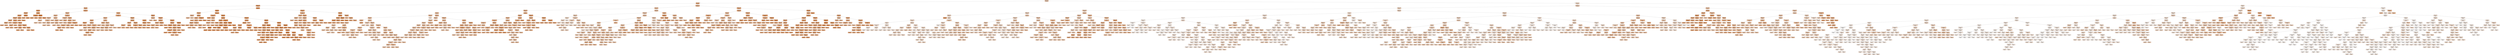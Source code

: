 digraph Tree {
node [shape=box, style="filled, rounded", color="black", fontname="helvetica"] ;
edge [fontname="helvetica"] ;
0 [label="density <= 0.99\nsquared_error = 1.56\nsamples = 2332\nvalue = 10.51", fillcolor="#f5cfb4"] ;
1 [label="density <= 0.99\nsquared_error = 0.7\nsamples = 683\nvalue = 11.93", fillcolor="#efb082"] ;
0 -> 1 [labeldistance=2.5, labelangle=45, headlabel="True"] ;
2 [label="volatile acidity <= 0.28\nsquared_error = 0.35\nsamples = 239\nvalue = 12.53", fillcolor="#eca26d"] ;
1 -> 2 ;
3 [label="density <= 0.99\nsquared_error = 0.3\nsamples = 116\nvalue = 12.28", fillcolor="#eda876"] ;
2 -> 3 ;
4 [label="pH <= 3.3\nsquared_error = 0.14\nsamples = 29\nvalue = 12.68", fillcolor="#eb9f68"] ;
3 -> 4 ;
5 [label="citric acid <= 0.45\nsquared_error = 0.07\nsamples = 24\nvalue = 12.58", fillcolor="#eca16b"] ;
4 -> 5 ;
6 [label="quality <= 6.5\nsquared_error = 0.05\nsamples = 22\nvalue = 12.55", fillcolor="#eca26c"] ;
5 -> 6 ;
7 [label="residual sugar <= 1.05\nsquared_error = 0.04\nsamples = 18\nvalue = 12.48", fillcolor="#eca36f"] ;
6 -> 7 ;
8 [label="density <= 0.99\nsquared_error = 0.01\nsamples = 3\nvalue = 12.18", fillcolor="#edaa7a"] ;
7 -> 8 ;
9 [label="sulphates <= 0.37\nsquared_error = 0.0\nsamples = 2\nvalue = 12.23", fillcolor="#eda977"] ;
8 -> 9 ;
10 [label="squared_error = 0.0\nsamples = 1\nvalue = 12.3", fillcolor="#eda775"] ;
9 -> 10 ;
11 [label="squared_error = -0.0\nsamples = 1\nvalue = 12.2", fillcolor="#edaa79"] ;
9 -> 11 ;
12 [label="squared_error = 0.0\nsamples = 1\nvalue = 12.0", fillcolor="#eeae80"] ;
8 -> 12 ;
13 [label="citric acid <= 0.28\nsquared_error = 0.02\nsamples = 15\nvalue = 12.53", fillcolor="#eca26d"] ;
7 -> 13 ;
14 [label="total sulfur dioxide <= 102.0\nsquared_error = 0.01\nsamples = 4\nvalue = 12.33", fillcolor="#eda674"] ;
13 -> 14 ;
15 [label="fixed acidity <= 5.75\nsquared_error = 0.0\nsamples = 2\nvalue = 12.27", fillcolor="#eda876"] ;
14 -> 15 ;
16 [label="squared_error = 0.0\nsamples = 1\nvalue = 12.3", fillcolor="#eda775"] ;
15 -> 16 ;
17 [label="squared_error = 0.0\nsamples = 1\nvalue = 12.2", fillcolor="#edaa79"] ;
15 -> 17 ;
18 [label="squared_error = 0.0\nsamples = 2\nvalue = 12.4", fillcolor="#eca572"] ;
14 -> 18 ;
19 [label="sulphates <= 0.47\nsquared_error = 0.02\nsamples = 11\nvalue = 12.58", fillcolor="#eca16b"] ;
13 -> 19 ;
20 [label="fixed acidity <= 6.05\nsquared_error = 0.01\nsamples = 8\nvalue = 12.54", fillcolor="#eca26d"] ;
19 -> 20 ;
21 [label="squared_error = 0.0\nsamples = 3\nvalue = 12.6", fillcolor="#eca06b"] ;
20 -> 21 ;
22 [label="pH <= 3.22\nsquared_error = 0.0\nsamples = 5\nvalue = 12.48", fillcolor="#eca36f"] ;
20 -> 22 ;
23 [label="squared_error = 0.0\nsamples = 4\nvalue = 12.5", fillcolor="#eca36e"] ;
22 -> 23 ;
24 [label="squared_error = 0.0\nsamples = 1\nvalue = 12.3", fillcolor="#eda775"] ;
22 -> 24 ;
25 [label="residual sugar <= 1.25\nsquared_error = 0.02\nsamples = 3\nvalue = 12.77", fillcolor="#eb9d64"] ;
19 -> 25 ;
26 [label="squared_error = 0.0\nsamples = 1\nvalue = 13.0", fillcolor="#ea985c"] ;
25 -> 26 ;
27 [label="pH <= 3.2\nsquared_error = 0.0\nsamples = 2\nvalue = 12.7", fillcolor="#eb9e67"] ;
25 -> 27 ;
28 [label="squared_error = 0.0\nsamples = 1\nvalue = 12.7", fillcolor="#eb9e67"] ;
27 -> 28 ;
29 [label="squared_error = 0.0\nsamples = 1\nvalue = 12.7", fillcolor="#eb9e67"] ;
27 -> 29 ;
30 [label="pH <= 3.08\nsquared_error = 0.0\nsamples = 4\nvalue = 12.88", fillcolor="#ea9a60"] ;
6 -> 30 ;
31 [label="squared_error = 0.0\nsamples = 1\nvalue = 12.8", fillcolor="#eb9c63"] ;
30 -> 31 ;
32 [label="squared_error = -0.0\nsamples = 3\nvalue = 12.9", fillcolor="#ea9a60"] ;
30 -> 32 ;
33 [label="chlorides <= 0.09\nsquared_error = 0.04\nsamples = 2\nvalue = 13.2", fillcolor="#e99355"] ;
5 -> 33 ;
34 [label="squared_error = 0.0\nsamples = 1\nvalue = 13.0", fillcolor="#ea985c"] ;
33 -> 34 ;
35 [label="squared_error = 0.0\nsamples = 1\nvalue = 13.4", fillcolor="#e88e4e"] ;
33 -> 35 ;
36 [label="pH <= 3.32\nsquared_error = 0.1\nsamples = 5\nvalue = 13.26", fillcolor="#e89253"] ;
4 -> 36 ;
37 [label="free sulfur dioxide <= 26.5\nsquared_error = 0.0\nsamples = 3\nvalue = 13.06", fillcolor="#e9965a"] ;
36 -> 37 ;
38 [label="squared_error = 0.0\nsamples = 1\nvalue = 13.0", fillcolor="#ea985c"] ;
37 -> 38 ;
39 [label="squared_error = 0.0\nsamples = 2\nvalue = 13.1", fillcolor="#e99559"] ;
37 -> 39 ;
40 [label="sulphates <= 0.44\nsquared_error = 0.0\nsamples = 2\nvalue = 13.75", fillcolor="#e68742"] ;
36 -> 40 ;
41 [label="squared_error = 0.0\nsamples = 1\nvalue = 13.7", fillcolor="#e68844"] ;
40 -> 41 ;
42 [label="squared_error = 0.0\nsamples = 1\nvalue = 13.8", fillcolor="#e68540"] ;
40 -> 42 ;
43 [label="residual sugar <= 1.27\nsquared_error = 0.29\nsamples = 87\nvalue = 12.14", fillcolor="#eeab7b"] ;
3 -> 43 ;
44 [label="fixed acidity <= 5.9\nsquared_error = 0.15\nsamples = 24\nvalue = 11.76", fillcolor="#efb388"] ;
43 -> 44 ;
45 [label="citric acid <= 0.3\nsquared_error = 0.04\nsamples = 9\nvalue = 11.42", fillcolor="#f1bb94"] ;
44 -> 45 ;
46 [label="residual sugar <= 0.95\nsquared_error = 0.01\nsamples = 5\nvalue = 11.32", fillcolor="#f1bd98"] ;
45 -> 46 ;
47 [label="fixed acidity <= 5.65\nsquared_error = 0.0\nsamples = 2\nvalue = 11.15", fillcolor="#f2c19e"] ;
46 -> 47 ;
48 [label="squared_error = 0.0\nsamples = 1\nvalue = 11.2", fillcolor="#f2c09c"] ;
47 -> 48 ;
49 [label="squared_error = 0.0\nsamples = 1\nvalue = 11.1", fillcolor="#f2c2a0"] ;
47 -> 49 ;
50 [label="total sulfur dioxide <= 78.0\nsquared_error = 0.0\nsamples = 3\nvalue = 11.35", fillcolor="#f1bd97"] ;
46 -> 50 ;
51 [label="squared_error = -0.0\nsamples = 1\nvalue = 11.3", fillcolor="#f2be98"] ;
50 -> 51 ;
52 [label="sulphates <= 0.45\nsquared_error = 0.0\nsamples = 2\nvalue = 11.42", fillcolor="#f1bb94"] ;
50 -> 52 ;
53 [label="squared_error = 0.0\nsamples = 1\nvalue = 11.5", fillcolor="#f1b991"] ;
52 -> 53 ;
54 [label="squared_error = 0.0\nsamples = 1\nvalue = 11.4", fillcolor="#f1bc95"] ;
52 -> 54 ;
55 [label="density <= 0.99\nsquared_error = 0.02\nsamples = 4\nvalue = 11.67", fillcolor="#f0b58b"] ;
45 -> 55 ;
56 [label="squared_error = 0.0\nsamples = 1\nvalue = 11.4", fillcolor="#f1bc95"] ;
55 -> 56 ;
57 [label="fixed acidity <= 5.15\nsquared_error = 0.0\nsamples = 3\nvalue = 11.74", fillcolor="#f0b489"] ;
55 -> 57 ;
58 [label="squared_error = 0.0\nsamples = 1\nvalue = 11.8", fillcolor="#efb287"] ;
57 -> 58 ;
59 [label="quality <= 5.5\nsquared_error = 0.0\nsamples = 2\nvalue = 11.68", fillcolor="#f0b58b"] ;
57 -> 59 ;
60 [label="squared_error = 0.0\nsamples = 1\nvalue = 11.7", fillcolor="#f0b58a"] ;
59 -> 60 ;
61 [label="squared_error = -0.0\nsamples = 1\nvalue = 11.65", fillcolor="#f0b68c"] ;
59 -> 61 ;
62 [label="free sulfur dioxide <= 26.5\nsquared_error = 0.11\nsamples = 15\nvalue = 11.98", fillcolor="#eeae80"] ;
44 -> 62 ;
63 [label="free sulfur dioxide <= 18.0\nsquared_error = 0.02\nsamples = 5\nvalue = 11.7", fillcolor="#f0b58a"] ;
62 -> 63 ;
64 [label="squared_error = 0.0\nsamples = 2\nvalue = 11.4", fillcolor="#f1bc95"] ;
63 -> 64 ;
65 [label="citric acid <= 0.33\nsquared_error = 0.0\nsamples = 3\nvalue = 11.77", fillcolor="#efb388"] ;
63 -> 65 ;
66 [label="squared_error = -0.0\nsamples = 2\nvalue = 11.7", fillcolor="#f0b58a"] ;
65 -> 66 ;
67 [label="squared_error = -0.0\nsamples = 1\nvalue = 11.8", fillcolor="#efb287"] ;
65 -> 67 ;
68 [label="density <= 0.99\nsquared_error = 0.07\nsamples = 10\nvalue = 12.17", fillcolor="#edaa7a"] ;
62 -> 68 ;
69 [label="density <= 0.99\nsquared_error = 0.04\nsamples = 9\nvalue = 12.22", fillcolor="#eda978"] ;
68 -> 69 ;
70 [label="residual sugar <= 1.05\nsquared_error = 0.02\nsamples = 6\nvalue = 12.13", fillcolor="#eeab7b"] ;
69 -> 70 ;
71 [label="free sulfur dioxide <= 34.5\nsquared_error = 0.01\nsamples = 3\nvalue = 12.22", fillcolor="#eda978"] ;
70 -> 71 ;
72 [label="chlorides <= 0.03\nsquared_error = 0.0\nsamples = 2\nvalue = 12.33", fillcolor="#eda674"] ;
71 -> 72 ;
73 [label="squared_error = 0.0\nsamples = 1\nvalue = 12.4", fillcolor="#eca572"] ;
72 -> 73 ;
74 [label="squared_error = 0.0\nsamples = 1\nvalue = 12.3", fillcolor="#eda775"] ;
72 -> 74 ;
75 [label="squared_error = -0.0\nsamples = 1\nvalue = 12.1", fillcolor="#eeac7c"] ;
71 -> 75 ;
76 [label="pH <= 3.15\nsquared_error = 0.0\nsamples = 3\nvalue = 12.02", fillcolor="#eeae7f"] ;
70 -> 76 ;
77 [label="squared_error = 0.0\nsamples = 2\nvalue = 12.0", fillcolor="#eeae80"] ;
76 -> 77 ;
78 [label="squared_error = -0.0\nsamples = 1\nvalue = 12.1", fillcolor="#eeac7c"] ;
76 -> 78 ;
79 [label="total sulfur dioxide <= 121.5\nsquared_error = 0.02\nsamples = 3\nvalue = 12.48", fillcolor="#eca36f"] ;
69 -> 79 ;
80 [label="squared_error = 0.0\nsamples = 2\nvalue = 12.4", fillcolor="#eca572"] ;
79 -> 80 ;
81 [label="squared_error = -0.0\nsamples = 1\nvalue = 12.7", fillcolor="#eb9e67"] ;
79 -> 81 ;
82 [label="squared_error = 0.0\nsamples = 1\nvalue = 11.45", fillcolor="#f1ba93"] ;
68 -> 82 ;
83 [label="pH <= 3.21\nsquared_error = 0.25\nsamples = 63\nvalue = 12.32", fillcolor="#eda774"] ;
43 -> 83 ;
84 [label="total sulfur dioxide <= 104.0\nsquared_error = 0.2\nsamples = 36\nvalue = 12.12", fillcolor="#eeab7b"] ;
83 -> 84 ;
85 [label="density <= 0.99\nsquared_error = 0.14\nsamples = 23\nvalue = 11.91", fillcolor="#efb083"] ;
84 -> 85 ;
86 [label="chlorides <= 0.02\nsquared_error = 0.1\nsamples = 12\nvalue = 12.13", fillcolor="#eeab7b"] ;
85 -> 86 ;
87 [label="fixed acidity <= 6.75\nsquared_error = 0.04\nsamples = 2\nvalue = 12.7", fillcolor="#eb9e67"] ;
86 -> 87 ;
88 [label="squared_error = 0.0\nsamples = 1\nvalue = 12.5", fillcolor="#eca36e"] ;
87 -> 88 ;
89 [label="squared_error = 0.0\nsamples = 1\nvalue = 12.9", fillcolor="#ea9a60"] ;
87 -> 89 ;
90 [label="fixed acidity <= 6.2\nsquared_error = 0.05\nsamples = 10\nvalue = 12.06", fillcolor="#eead7e"] ;
86 -> 90 ;
91 [label="volatile acidity <= 0.25\nsquared_error = 0.08\nsamples = 3\nvalue = 11.75", fillcolor="#efb489"] ;
90 -> 91 ;
92 [label="citric acid <= 0.35\nsquared_error = 0.0\nsamples = 2\nvalue = 11.55", fillcolor="#f0b890"] ;
91 -> 92 ;
93 [label="squared_error = 0.0\nsamples = 1\nvalue = 11.6", fillcolor="#f0b78e"] ;
92 -> 93 ;
94 [label="squared_error = -0.0\nsamples = 1\nvalue = 11.5", fillcolor="#f1b991"] ;
92 -> 94 ;
95 [label="squared_error = 0.0\nsamples = 1\nvalue = 12.15", fillcolor="#eeab7a"] ;
91 -> 95 ;
96 [label="free sulfur dioxide <= 28.0\nsquared_error = 0.02\nsamples = 7\nvalue = 12.13", fillcolor="#eeab7b"] ;
90 -> 96 ;
97 [label="volatile acidity <= 0.21\nsquared_error = 0.01\nsamples = 5\nvalue = 12.23", fillcolor="#eda978"] ;
96 -> 97 ;
98 [label="chlorides <= 0.04\nsquared_error = 0.0\nsamples = 4\nvalue = 12.27", fillcolor="#eda876"] ;
97 -> 98 ;
99 [label="volatile acidity <= 0.2\nsquared_error = 0.0\nsamples = 3\nvalue = 12.3", fillcolor="#eda775"] ;
98 -> 99 ;
100 [label="squared_error = -0.0\nsamples = 2\nvalue = 12.3", fillcolor="#eda775"] ;
99 -> 100 ;
101 [label="squared_error = 0.0\nsamples = 1\nvalue = 12.3", fillcolor="#eda775"] ;
99 -> 101 ;
102 [label="squared_error = 0.0\nsamples = 1\nvalue = 12.2", fillcolor="#edaa79"] ;
98 -> 102 ;
103 [label="squared_error = 0.0\nsamples = 1\nvalue = 12.0", fillcolor="#eeae80"] ;
97 -> 103 ;
104 [label="squared_error = -0.0\nsamples = 2\nvalue = 12.0", fillcolor="#eeae80"] ;
96 -> 104 ;
105 [label="pH <= 3.02\nsquared_error = 0.07\nsamples = 11\nvalue = 11.68", fillcolor="#f0b58b"] ;
85 -> 105 ;
106 [label="chlorides <= 0.03\nsquared_error = 0.0\nsamples = 2\nvalue = 11.95", fillcolor="#efaf81"] ;
105 -> 106 ;
107 [label="squared_error = 0.0\nsamples = 1\nvalue = 11.9", fillcolor="#efb083"] ;
106 -> 107 ;
108 [label="squared_error = 0.0\nsamples = 1\nvalue = 12.0", fillcolor="#eeae80"] ;
106 -> 108 ;
109 [label="density <= 0.99\nsquared_error = 0.06\nsamples = 9\nvalue = 11.58", fillcolor="#f0b78e"] ;
105 -> 109 ;
110 [label="sulphates <= 0.41\nsquared_error = 0.03\nsamples = 5\nvalue = 11.8", fillcolor="#efb287"] ;
109 -> 110 ;
111 [label="citric acid <= 0.27\nsquared_error = 0.0\nsamples = 2\nvalue = 11.55", fillcolor="#f0b890"] ;
110 -> 111 ;
112 [label="squared_error = 0.0\nsamples = 1\nvalue = 11.5", fillcolor="#f1b991"] ;
111 -> 112 ;
113 [label="squared_error = -0.0\nsamples = 1\nvalue = 11.6", fillcolor="#f0b78e"] ;
111 -> 113 ;
114 [label="sulphates <= 0.55\nsquared_error = 0.0\nsamples = 3\nvalue = 11.92", fillcolor="#efb082"] ;
110 -> 114 ;
115 [label="squared_error = 0.0\nsamples = 2\nvalue = 11.9", fillcolor="#efb083"] ;
114 -> 115 ;
116 [label="squared_error = 0.0\nsamples = 1\nvalue = 12.0", fillcolor="#eeae80"] ;
114 -> 116 ;
117 [label="residual sugar <= 2.45\nsquared_error = 0.0\nsamples = 4\nvalue = 11.37", fillcolor="#f1bc96"] ;
109 -> 117 ;
118 [label="squared_error = 0.0\nsamples = 3\nvalue = 11.4", fillcolor="#f1bc95"] ;
117 -> 118 ;
119 [label="squared_error = -0.0\nsamples = 1\nvalue = 11.3", fillcolor="#f2be98"] ;
117 -> 119 ;
120 [label="fixed acidity <= 7.0\nsquared_error = 0.08\nsamples = 13\nvalue = 12.51", fillcolor="#eca36e"] ;
84 -> 120 ;
121 [label="fixed acidity <= 6.35\nsquared_error = 0.04\nsamples = 10\nvalue = 12.39", fillcolor="#eca572"] ;
120 -> 121 ;
122 [label="sulphates <= 0.46\nsquared_error = 0.02\nsamples = 4\nvalue = 12.22", fillcolor="#eda978"] ;
121 -> 122 ;
123 [label="volatile acidity <= 0.21\nsquared_error = 0.0\nsamples = 2\nvalue = 12.07", fillcolor="#eeac7d"] ;
122 -> 123 ;
124 [label="squared_error = 0.0\nsamples = 1\nvalue = 12.0", fillcolor="#eeae80"] ;
123 -> 124 ;
125 [label="squared_error = -0.0\nsamples = 1\nvalue = 12.1", fillcolor="#eeac7c"] ;
123 -> 125 ;
126 [label="pH <= 3.18\nsquared_error = 0.0\nsamples = 2\nvalue = 12.37", fillcolor="#eda673"] ;
122 -> 126 ;
127 [label="squared_error = 0.0\nsamples = 1\nvalue = 12.4", fillcolor="#eca572"] ;
126 -> 127 ;
128 [label="squared_error = 0.0\nsamples = 1\nvalue = 12.3", fillcolor="#eda775"] ;
126 -> 128 ;
129 [label="chlorides <= 0.04\nsquared_error = 0.01\nsamples = 6\nvalue = 12.52", fillcolor="#eca26d"] ;
121 -> 129 ;
130 [label="free sulfur dioxide <= 32.0\nsquared_error = 0.01\nsamples = 2\nvalue = 12.7", fillcolor="#eb9e67"] ;
129 -> 130 ;
131 [label="squared_error = 0.0\nsamples = 1\nvalue = 12.6", fillcolor="#eca06b"] ;
130 -> 131 ;
132 [label="squared_error = 0.0\nsamples = 1\nvalue = 12.8", fillcolor="#eb9c63"] ;
130 -> 132 ;
133 [label="fixed acidity <= 6.8\nsquared_error = 0.0\nsamples = 4\nvalue = 12.47", fillcolor="#eca46f"] ;
129 -> 133 ;
134 [label="squared_error = 0.0\nsamples = 2\nvalue = 12.4", fillcolor="#eca572"] ;
133 -> 134 ;
135 [label="squared_error = 0.0\nsamples = 2\nvalue = 12.5", fillcolor="#eca36e"] ;
133 -> 135 ;
136 [label="pH <= 3.09\nsquared_error = 0.02\nsamples = 3\nvalue = 12.9", fillcolor="#ea9a60"] ;
120 -> 136 ;
137 [label="fixed acidity <= 7.8\nsquared_error = 0.01\nsamples = 2\nvalue = 12.97", fillcolor="#ea985e"] ;
136 -> 137 ;
138 [label="squared_error = 0.0\nsamples = 1\nvalue = 13.1", fillcolor="#e99559"] ;
137 -> 138 ;
139 [label="squared_error = 0.0\nsamples = 1\nvalue = 12.9", fillcolor="#ea9a60"] ;
137 -> 139 ;
140 [label="squared_error = 0.0\nsamples = 1\nvalue = 12.7", fillcolor="#eb9e67"] ;
136 -> 140 ;
141 [label="fixed acidity <= 4.9\nsquared_error = 0.2\nsamples = 27\nvalue = 12.57", fillcolor="#eca16c"] ;
83 -> 141 ;
142 [label="citric acid <= 0.32\nsquared_error = 0.09\nsamples = 2\nvalue = 11.82", fillcolor="#efb286"] ;
141 -> 142 ;
143 [label="squared_error = 0.0\nsamples = 1\nvalue = 11.3", fillcolor="#f2be98"] ;
142 -> 143 ;
144 [label="squared_error = 0.0\nsamples = 1\nvalue = 12.0", fillcolor="#eeae80"] ;
142 -> 144 ;
145 [label="residual sugar <= 1.75\nsquared_error = 0.15\nsamples = 25\nvalue = 12.64", fillcolor="#eb9f69"] ;
141 -> 145 ;
146 [label="volatile acidity <= 0.22\nsquared_error = 0.09\nsamples = 11\nvalue = 12.38", fillcolor="#eda572"] ;
145 -> 146 ;
147 [label="fixed acidity <= 6.8\nsquared_error = 0.04\nsamples = 6\nvalue = 12.17", fillcolor="#eeaa7a"] ;
146 -> 147 ;
148 [label="chlorides <= 0.03\nsquared_error = 0.01\nsamples = 5\nvalue = 12.1", fillcolor="#eeac7c"] ;
147 -> 148 ;
149 [label="squared_error = 0.0\nsamples = 2\nvalue = 12.2", fillcolor="#edaa79"] ;
148 -> 149 ;
150 [label="squared_error = 0.0\nsamples = 3\nvalue = 12.0", fillcolor="#eeae80"] ;
148 -> 150 ;
151 [label="squared_error = -0.0\nsamples = 1\nvalue = 12.7", fillcolor="#eb9e67"] ;
147 -> 151 ;
152 [label="volatile acidity <= 0.23\nsquared_error = 0.0\nsamples = 5\nvalue = 12.66", fillcolor="#eb9f68"] ;
146 -> 152 ;
153 [label="squared_error = 0.0\nsamples = 3\nvalue = 12.7", fillcolor="#eb9e67"] ;
152 -> 153 ;
154 [label="squared_error = -0.0\nsamples = 2\nvalue = 12.6", fillcolor="#eca06b"] ;
152 -> 154 ;
155 [label="residual sugar <= 4.75\nsquared_error = 0.1\nsamples = 14\nvalue = 12.84", fillcolor="#ea9b62"] ;
145 -> 155 ;
156 [label="volatile acidity <= 0.2\nsquared_error = 0.04\nsamples = 11\nvalue = 12.74", fillcolor="#eb9d66"] ;
155 -> 156 ;
157 [label="volatile acidity <= 0.18\nsquared_error = 0.02\nsamples = 2\nvalue = 12.98", fillcolor="#ea985d"] ;
156 -> 157 ;
158 [label="squared_error = 0.0\nsamples = 1\nvalue = 12.9", fillcolor="#ea9a60"] ;
157 -> 158 ;
159 [label="squared_error = -0.0\nsamples = 1\nvalue = 13.2", fillcolor="#e99355"] ;
157 -> 159 ;
160 [label="density <= 0.99\nsquared_error = 0.02\nsamples = 9\nvalue = 12.67", fillcolor="#eb9f68"] ;
156 -> 160 ;
161 [label="citric acid <= 0.3\nsquared_error = 0.01\nsamples = 7\nvalue = 12.72", fillcolor="#eb9e66"] ;
160 -> 161 ;
162 [label="free sulfur dioxide <= 45.5\nsquared_error = 0.0\nsamples = 3\nvalue = 12.82", fillcolor="#ea9c63"] ;
161 -> 162 ;
163 [label="squared_error = 0.0\nsamples = 2\nvalue = 12.8", fillcolor="#eb9c63"] ;
162 -> 163 ;
164 [label="squared_error = -0.0\nsamples = 1\nvalue = 12.9", fillcolor="#ea9a60"] ;
162 -> 164 ;
165 [label="sulphates <= 0.45\nsquared_error = 0.0\nsamples = 4\nvalue = 12.62", fillcolor="#eba06a"] ;
161 -> 165 ;
166 [label="free sulfur dioxide <= 53.0\nsquared_error = 0.0\nsamples = 3\nvalue = 12.6", fillcolor="#eca06b"] ;
165 -> 166 ;
167 [label="squared_error = 0.0\nsamples = 1\nvalue = 12.6", fillcolor="#eca06b"] ;
166 -> 167 ;
168 [label="squared_error = 0.0\nsamples = 2\nvalue = 12.6", fillcolor="#eca06b"] ;
166 -> 168 ;
169 [label="squared_error = -0.0\nsamples = 1\nvalue = 12.7", fillcolor="#eb9e67"] ;
165 -> 169 ;
170 [label="fixed acidity <= 6.8\nsquared_error = 0.01\nsamples = 2\nvalue = 12.4", fillcolor="#eca572"] ;
160 -> 170 ;
171 [label="squared_error = 0.0\nsamples = 1\nvalue = 12.5", fillcolor="#eca36e"] ;
170 -> 171 ;
172 [label="squared_error = 0.0\nsamples = 1\nvalue = 12.3", fillcolor="#eda775"] ;
170 -> 172 ;
173 [label="fixed acidity <= 6.35\nsquared_error = 0.15\nsamples = 3\nvalue = 13.28", fillcolor="#e89153"] ;
155 -> 173 ;
174 [label="squared_error = 0.0\nsamples = 2\nvalue = 13.5", fillcolor="#e78c4b"] ;
173 -> 174 ;
175 [label="squared_error = -0.0\nsamples = 1\nvalue = 12.6", fillcolor="#eca06b"] ;
173 -> 175 ;
176 [label="density <= 0.99\nsquared_error = 0.28\nsamples = 123\nvalue = 12.77", fillcolor="#eb9d65"] ;
2 -> 176 ;
177 [label="pH <= 3.06\nsquared_error = 0.22\nsamples = 86\nvalue = 12.9", fillcolor="#ea9a60"] ;
176 -> 177 ;
178 [label="fixed acidity <= 6.15\nsquared_error = 0.19\nsamples = 13\nvalue = 12.33", fillcolor="#eda774"] ;
177 -> 178 ;
179 [label="citric acid <= 0.3\nsquared_error = 0.09\nsamples = 2\nvalue = 11.5", fillcolor="#f1b991"] ;
178 -> 179 ;
180 [label="squared_error = 0.0\nsamples = 1\nvalue = 11.8", fillcolor="#efb287"] ;
179 -> 180 ;
181 [label="squared_error = 0.0\nsamples = 1\nvalue = 11.2", fillcolor="#f2c09c"] ;
179 -> 181 ;
182 [label="fixed acidity <= 6.8\nsquared_error = 0.1\nsamples = 11\nvalue = 12.44", fillcolor="#eca470"] ;
178 -> 182 ;
183 [label="pH <= 2.92\nsquared_error = 0.04\nsamples = 9\nvalue = 12.34", fillcolor="#eda674"] ;
182 -> 183 ;
184 [label="squared_error = 0.0\nsamples = 2\nvalue = 12.6", fillcolor="#eca06b"] ;
183 -> 184 ;
185 [label="quality <= 6.5\nsquared_error = 0.02\nsamples = 7\nvalue = 12.26", fillcolor="#eda877"] ;
183 -> 185 ;
186 [label="sulphates <= 0.38\nsquared_error = 0.02\nsamples = 4\nvalue = 12.33", fillcolor="#eda674"] ;
185 -> 186 ;
187 [label="squared_error = 0.0\nsamples = 2\nvalue = 12.5", fillcolor="#eca36e"] ;
186 -> 187 ;
188 [label="residual sugar <= 1.3\nsquared_error = 0.0\nsamples = 2\nvalue = 12.25", fillcolor="#eda877"] ;
186 -> 188 ;
189 [label="squared_error = 0.0\nsamples = 1\nvalue = 12.2", fillcolor="#edaa79"] ;
188 -> 189 ;
190 [label="squared_error = 0.0\nsamples = 1\nvalue = 12.3", fillcolor="#eda775"] ;
188 -> 190 ;
191 [label="free sulfur dioxide <= 27.0\nsquared_error = 0.01\nsamples = 3\nvalue = 12.15", fillcolor="#eeab7a"] ;
185 -> 191 ;
192 [label="squared_error = 0.0\nsamples = 1\nvalue = 12.0", fillcolor="#eeae80"] ;
191 -> 192 ;
193 [label="density <= 0.99\nsquared_error = 0.0\nsamples = 2\nvalue = 12.2", fillcolor="#edaa79"] ;
191 -> 193 ;
194 [label="squared_error = 0.0\nsamples = 1\nvalue = 12.2", fillcolor="#edaa79"] ;
193 -> 194 ;
195 [label="squared_error = 0.0\nsamples = 1\nvalue = 12.2", fillcolor="#edaa79"] ;
193 -> 195 ;
196 [label="total sulfur dioxide <= 110.0\nsquared_error = 0.01\nsamples = 2\nvalue = 13.1", fillcolor="#e99559"] ;
182 -> 196 ;
197 [label="squared_error = 0.0\nsamples = 1\nvalue = 13.0", fillcolor="#ea985c"] ;
196 -> 197 ;
198 [label="squared_error = 0.0\nsamples = 1\nvalue = 13.2", fillcolor="#e99355"] ;
196 -> 198 ;
199 [label="residual sugar <= 1.15\nsquared_error = 0.18\nsamples = 73\nvalue = 12.98", fillcolor="#ea985d"] ;
177 -> 199 ;
200 [label="total sulfur dioxide <= 48.5\nsquared_error = 0.33\nsamples = 5\nvalue = 12.31", fillcolor="#eda775"] ;
199 -> 200 ;
201 [label="squared_error = 0.0\nsamples = 1\nvalue = 13.6", fillcolor="#e78a47"] ;
200 -> 201 ;
202 [label="density <= 0.99\nsquared_error = 0.1\nsamples = 4\nvalue = 12.13", fillcolor="#eeab7b"] ;
200 -> 202 ;
203 [label="squared_error = 0.0\nsamples = 1\nvalue = 12.6", fillcolor="#eca06b"] ;
202 -> 203 ;
204 [label="quality <= 7.0\nsquared_error = 0.02\nsamples = 3\nvalue = 11.94", fillcolor="#efaf82"] ;
202 -> 204 ;
205 [label="volatile acidity <= 0.33\nsquared_error = 0.01\nsamples = 2\nvalue = 11.83", fillcolor="#efb286"] ;
204 -> 205 ;
206 [label="squared_error = 0.0\nsamples = 1\nvalue = 11.9", fillcolor="#efb083"] ;
205 -> 206 ;
207 [label="squared_error = 0.0\nsamples = 1\nvalue = 11.7", fillcolor="#f0b58a"] ;
205 -> 207 ;
208 [label="squared_error = 0.0\nsamples = 1\nvalue = 12.1", fillcolor="#eeac7c"] ;
204 -> 208 ;
209 [label="density <= 0.99\nsquared_error = 0.14\nsamples = 68\nvalue = 13.02", fillcolor="#ea975b"] ;
199 -> 209 ;
210 [label="pH <= 3.12\nsquared_error = 0.08\nsamples = 14\nvalue = 13.28", fillcolor="#e89152"] ;
209 -> 210 ;
211 [label="density <= 0.99\nsquared_error = 0.03\nsamples = 4\nvalue = 12.94", fillcolor="#ea995e"] ;
210 -> 211 ;
212 [label="squared_error = 0.0\nsamples = 1\nvalue = 13.2", fillcolor="#e99355"] ;
211 -> 212 ;
213 [label="pH <= 3.08\nsquared_error = 0.0\nsamples = 3\nvalue = 12.84", fillcolor="#ea9b62"] ;
211 -> 213 ;
214 [label="squared_error = 0.0\nsamples = 1\nvalue = 12.9", fillcolor="#ea9a60"] ;
213 -> 214 ;
215 [label="squared_error = 0.0\nsamples = 2\nvalue = 12.8", fillcolor="#eb9c63"] ;
213 -> 215 ;
216 [label="free sulfur dioxide <= 36.0\nsquared_error = 0.05\nsamples = 10\nvalue = 13.4", fillcolor="#e88f4e"] ;
210 -> 216 ;
217 [label="density <= 0.99\nsquared_error = 0.03\nsamples = 8\nvalue = 13.32", fillcolor="#e89051"] ;
216 -> 217 ;
218 [label="fixed acidity <= 5.55\nsquared_error = 0.0\nsamples = 3\nvalue = 13.54", fillcolor="#e78b49"] ;
217 -> 218 ;
219 [label="sulphates <= 0.39\nsquared_error = 0.0\nsamples = 2\nvalue = 13.58", fillcolor="#e78b48"] ;
218 -> 219 ;
220 [label="squared_error = 0.0\nsamples = 1\nvalue = 13.55", fillcolor="#e78b49"] ;
219 -> 220 ;
221 [label="squared_error = 0.0\nsamples = 1\nvalue = 13.6", fillcolor="#e78a47"] ;
219 -> 221 ;
222 [label="squared_error = 0.0\nsamples = 1\nvalue = 13.5", fillcolor="#e78c4b"] ;
218 -> 222 ;
223 [label="volatile acidity <= 0.41\nsquared_error = 0.01\nsamples = 5\nvalue = 13.25", fillcolor="#e89254"] ;
217 -> 223 ;
224 [label="quality <= 5.5\nsquared_error = 0.0\nsamples = 2\nvalue = 13.36", fillcolor="#e88f50"] ;
223 -> 224 ;
225 [label="squared_error = 0.0\nsamples = 1\nvalue = 13.4", fillcolor="#e88e4e"] ;
224 -> 225 ;
226 [label="squared_error = -0.0\nsamples = 1\nvalue = 13.3", fillcolor="#e89152"] ;
224 -> 226 ;
227 [label="free sulfur dioxide <= 18.5\nsquared_error = 0.0\nsamples = 3\nvalue = 13.17", fillcolor="#e99456"] ;
223 -> 227 ;
228 [label="squared_error = 0.0\nsamples = 1\nvalue = 13.0", fillcolor="#ea985c"] ;
227 -> 228 ;
229 [label="squared_error = -0.0\nsamples = 2\nvalue = 13.2", fillcolor="#e99355"] ;
227 -> 229 ;
230 [label="pH <= 3.25\nsquared_error = 0.03\nsamples = 2\nvalue = 13.7", fillcolor="#e68844"] ;
216 -> 230 ;
231 [label="squared_error = 0.0\nsamples = 1\nvalue = 13.6", fillcolor="#e78a47"] ;
230 -> 231 ;
232 [label="squared_error = 0.0\nsamples = 1\nvalue = 14.0", fillcolor="#e58139"] ;
230 -> 232 ;
233 [label="residual sugar <= 1.93\nsquared_error = 0.13\nsamples = 54\nvalue = 12.95", fillcolor="#ea995e"] ;
209 -> 233 ;
234 [label="density <= 0.99\nsquared_error = 0.08\nsamples = 14\nvalue = 12.65", fillcolor="#eb9f69"] ;
233 -> 234 ;
235 [label="chlorides <= 0.03\nsquared_error = 0.04\nsamples = 13\nvalue = 12.71", fillcolor="#eb9e66"] ;
234 -> 235 ;
236 [label="fixed acidity <= 6.15\nsquared_error = 0.01\nsamples = 8\nvalue = 12.59", fillcolor="#eca16b"] ;
235 -> 236 ;
237 [label="chlorides <= 0.03\nsquared_error = 0.0\nsamples = 6\nvalue = 12.52", fillcolor="#eca26d"] ;
236 -> 237 ;
238 [label="squared_error = 0.0\nsamples = 2\nvalue = 12.6", fillcolor="#eca06b"] ;
237 -> 238 ;
239 [label="sulphates <= 0.37\nsquared_error = 0.0\nsamples = 4\nvalue = 12.48", fillcolor="#eca36f"] ;
237 -> 239 ;
240 [label="squared_error = 0.0\nsamples = 1\nvalue = 12.4", fillcolor="#eca572"] ;
239 -> 240 ;
241 [label="squared_error = -0.0\nsamples = 3\nvalue = 12.5", fillcolor="#eca36e"] ;
239 -> 241 ;
242 [label="chlorides <= 0.02\nsquared_error = 0.0\nsamples = 2\nvalue = 12.75", fillcolor="#eb9d65"] ;
236 -> 242 ;
243 [label="squared_error = 0.0\nsamples = 1\nvalue = 12.7", fillcolor="#eb9e67"] ;
242 -> 243 ;
244 [label="squared_error = -0.0\nsamples = 1\nvalue = 12.8", fillcolor="#eb9c63"] ;
242 -> 244 ;
245 [label="total sulfur dioxide <= 111.0\nsquared_error = 0.02\nsamples = 5\nvalue = 12.91", fillcolor="#ea995f"] ;
235 -> 245 ;
246 [label="residual sugar <= 1.55\nsquared_error = 0.0\nsamples = 3\nvalue = 12.98", fillcolor="#ea985d"] ;
245 -> 246 ;
247 [label="squared_error = 0.0\nsamples = 2\nvalue = 13.0", fillcolor="#ea985c"] ;
246 -> 247 ;
248 [label="squared_error = -0.0\nsamples = 1\nvalue = 12.9", fillcolor="#ea9a60"] ;
246 -> 248 ;
249 [label="sulphates <= 0.43\nsquared_error = 0.01\nsamples = 2\nvalue = 12.7", fillcolor="#eb9e67"] ;
245 -> 249 ;
250 [label="squared_error = 0.0\nsamples = 1\nvalue = 12.8", fillcolor="#eb9c63"] ;
249 -> 250 ;
251 [label="squared_error = 0.0\nsamples = 1\nvalue = 12.6", fillcolor="#eca06b"] ;
249 -> 251 ;
252 [label="squared_error = 0.0\nsamples = 1\nvalue = 12.0", fillcolor="#eeae80"] ;
234 -> 252 ;
253 [label="sulphates <= 0.44\nsquared_error = 0.11\nsamples = 40\nvalue = 13.05", fillcolor="#e9965b"] ;
233 -> 253 ;
254 [label="fixed acidity <= 6.95\nsquared_error = 0.11\nsamples = 21\nvalue = 12.92", fillcolor="#ea995f"] ;
253 -> 254 ;
255 [label="sulphates <= 0.3\nsquared_error = 0.06\nsamples = 17\nvalue = 12.8", fillcolor="#eb9c63"] ;
254 -> 255 ;
256 [label="squared_error = 0.0\nsamples = 1\nvalue = 13.4", fillcolor="#e88e4e"] ;
255 -> 256 ;
257 [label="citric acid <= 0.29\nsquared_error = 0.04\nsamples = 16\nvalue = 12.76", fillcolor="#eb9d65"] ;
255 -> 257 ;
258 [label="chlorides <= 0.03\nsquared_error = 0.01\nsamples = 4\nvalue = 12.61", fillcolor="#eba06a"] ;
257 -> 258 ;
259 [label="squared_error = 0.0\nsamples = 1\nvalue = 12.4", fillcolor="#eca572"] ;
258 -> 259 ;
260 [label="chlorides <= 0.04\nsquared_error = 0.0\nsamples = 3\nvalue = 12.66", fillcolor="#eb9f69"] ;
258 -> 260 ;
261 [label="squared_error = 0.0\nsamples = 1\nvalue = 12.6", fillcolor="#eca06b"] ;
260 -> 261 ;
262 [label="squared_error = -0.0\nsamples = 2\nvalue = 12.7", fillcolor="#eb9e67"] ;
260 -> 262 ;
263 [label="sulphates <= 0.31\nsquared_error = 0.03\nsamples = 12\nvalue = 12.86", fillcolor="#ea9b61"] ;
257 -> 263 ;
264 [label="squared_error = 0.0\nsamples = 1\nvalue = 12.4", fillcolor="#eca572"] ;
263 -> 264 ;
265 [label="sulphates <= 0.42\nsquared_error = 0.02\nsamples = 11\nvalue = 12.89", fillcolor="#ea9a60"] ;
263 -> 265 ;
266 [label="fixed acidity <= 6.0\nsquared_error = 0.01\nsamples = 8\nvalue = 12.94", fillcolor="#ea995e"] ;
265 -> 266 ;
267 [label="total sulfur dioxide <= 134.5\nsquared_error = 0.0\nsamples = 4\nvalue = 12.86", fillcolor="#ea9b61"] ;
266 -> 267 ;
268 [label="squared_error = -0.0\nsamples = 2\nvalue = 12.8", fillcolor="#eb9c63"] ;
267 -> 268 ;
269 [label="chlorides <= 0.03\nsquared_error = 0.0\nsamples = 2\nvalue = 12.9", fillcolor="#ea9a60"] ;
267 -> 269 ;
270 [label="squared_error = 0.0\nsamples = 1\nvalue = 12.9", fillcolor="#ea9a60"] ;
269 -> 270 ;
271 [label="squared_error = 0.0\nsamples = 1\nvalue = 12.9", fillcolor="#ea9a60"] ;
269 -> 271 ;
272 [label="fixed acidity <= 6.35\nsquared_error = 0.0\nsamples = 4\nvalue = 13.06", fillcolor="#e9965a"] ;
266 -> 272 ;
273 [label="squared_error = 0.0\nsamples = 2\nvalue = 13.1", fillcolor="#e99559"] ;
272 -> 273 ;
274 [label="squared_error = 0.0\nsamples = 2\nvalue = 13.0", fillcolor="#ea985c"] ;
272 -> 274 ;
275 [label="sulphates <= 0.44\nsquared_error = 0.0\nsamples = 3\nvalue = 12.7", fillcolor="#eb9e67"] ;
265 -> 275 ;
276 [label="squared_error = 0.0\nsamples = 2\nvalue = 12.7", fillcolor="#eb9e67"] ;
275 -> 276 ;
277 [label="squared_error = 0.0\nsamples = 1\nvalue = 12.7", fillcolor="#eb9e67"] ;
275 -> 277 ;
278 [label="residual sugar <= 2.9\nsquared_error = 0.03\nsamples = 4\nvalue = 13.39", fillcolor="#e88f4f"] ;
254 -> 278 ;
279 [label="squared_error = 0.0\nsamples = 3\nvalue = 13.5", fillcolor="#e78c4b"] ;
278 -> 279 ;
280 [label="squared_error = -0.0\nsamples = 1\nvalue = 13.1", fillcolor="#e99559"] ;
278 -> 280 ;
281 [label="density <= 0.99\nsquared_error = 0.07\nsamples = 19\nvalue = 13.18", fillcolor="#e99356"] ;
253 -> 281 ;
282 [label="quality <= 6.5\nsquared_error = 0.06\nsamples = 16\nvalue = 13.13", fillcolor="#e99558"] ;
281 -> 282 ;
283 [label="citric acid <= 0.23\nsquared_error = 0.04\nsamples = 5\nvalue = 12.91", fillcolor="#ea9a60"] ;
282 -> 283 ;
284 [label="squared_error = 0.0\nsamples = 1\nvalue = 13.4", fillcolor="#e88e4e"] ;
283 -> 284 ;
285 [label="density <= 0.99\nsquared_error = 0.0\nsamples = 4\nvalue = 12.82", fillcolor="#ea9b63"] ;
283 -> 285 ;
286 [label="squared_error = 0.0\nsamples = 1\nvalue = 12.9", fillcolor="#ea9a60"] ;
285 -> 286 ;
287 [label="volatile acidity <= 0.3\nsquared_error = 0.0\nsamples = 3\nvalue = 12.79", fillcolor="#eb9c64"] ;
285 -> 287 ;
288 [label="squared_error = 0.0\nsamples = 1\nvalue = 12.75", fillcolor="#eb9d65"] ;
287 -> 288 ;
289 [label="squared_error = -0.0\nsamples = 2\nvalue = 12.8", fillcolor="#eb9c63"] ;
287 -> 289 ;
290 [label="density <= 0.99\nsquared_error = 0.05\nsamples = 11\nvalue = 13.2", fillcolor="#e99355"] ;
282 -> 290 ;
291 [label="squared_error = 0.0\nsamples = 1\nvalue = 13.7", fillcolor="#e68844"] ;
290 -> 291 ;
292 [label="residual sugar <= 2.15\nsquared_error = 0.03\nsamples = 10\nvalue = 13.14", fillcolor="#e99457"] ;
290 -> 292 ;
293 [label="sulphates <= 0.61\nsquared_error = 0.0\nsamples = 3\nvalue = 13.42", fillcolor="#e88e4d"] ;
292 -> 293 ;
294 [label="squared_error = 0.0\nsamples = 1\nvalue = 13.5", fillcolor="#e78c4b"] ;
293 -> 294 ;
295 [label="chlorides <= 0.03\nsquared_error = 0.0\nsamples = 2\nvalue = 13.4", fillcolor="#e88e4e"] ;
293 -> 295 ;
296 [label="squared_error = 0.0\nsamples = 1\nvalue = 13.4", fillcolor="#e88e4e"] ;
295 -> 296 ;
297 [label="squared_error = 0.0\nsamples = 1\nvalue = 13.4", fillcolor="#e88e4e"] ;
295 -> 297 ;
298 [label="pH <= 3.26\nsquared_error = 0.01\nsamples = 7\nvalue = 13.08", fillcolor="#e9965a"] ;
292 -> 298 ;
299 [label="sulphates <= 0.53\nsquared_error = 0.0\nsamples = 5\nvalue = 13.11", fillcolor="#e99559"] ;
298 -> 299 ;
300 [label="squared_error = 0.0\nsamples = 1\nvalue = 13.2", fillcolor="#e99355"] ;
299 -> 300 ;
301 [label="fixed acidity <= 5.75\nsquared_error = 0.0\nsamples = 4\nvalue = 13.1", fillcolor="#e99559"] ;
299 -> 301 ;
302 [label="squared_error = 0.0\nsamples = 1\nvalue = 13.1", fillcolor="#e99559"] ;
301 -> 302 ;
303 [label="squared_error = -0.0\nsamples = 3\nvalue = 13.1", fillcolor="#e99559"] ;
301 -> 303 ;
304 [label="volatile acidity <= 0.34\nsquared_error = 0.01\nsamples = 2\nvalue = 12.93", fillcolor="#ea995f"] ;
298 -> 304 ;
305 [label="squared_error = 0.0\nsamples = 1\nvalue = 13.0", fillcolor="#ea985c"] ;
304 -> 305 ;
306 [label="squared_error = 0.0\nsamples = 1\nvalue = 12.8", fillcolor="#eb9c63"] ;
304 -> 306 ;
307 [label="fixed acidity <= 5.75\nsquared_error = 0.02\nsamples = 3\nvalue = 13.47", fillcolor="#e78d4c"] ;
281 -> 307 ;
308 [label="squared_error = 0.0\nsamples = 1\nvalue = 13.8", fillcolor="#e68540"] ;
307 -> 308 ;
309 [label="squared_error = -0.0\nsamples = 2\nvalue = 13.4", fillcolor="#e88e4e"] ;
307 -> 309 ;
310 [label="volatile acidity <= 0.36\nsquared_error = 0.24\nsamples = 37\nvalue = 12.4", fillcolor="#eca571"] ;
176 -> 310 ;
311 [label="free sulfur dioxide <= 16.0\nsquared_error = 0.08\nsamples = 24\nvalue = 12.18", fillcolor="#edaa79"] ;
310 -> 311 ;
312 [label="chlorides <= 0.03\nsquared_error = 0.03\nsamples = 4\nvalue = 11.8", fillcolor="#efb387"] ;
311 -> 312 ;
313 [label="density <= 0.99\nsquared_error = 0.0\nsamples = 3\nvalue = 11.87", fillcolor="#efb184"] ;
312 -> 313 ;
314 [label="squared_error = 0.0\nsamples = 1\nvalue = 11.8", fillcolor="#efb287"] ;
313 -> 314 ;
315 [label="squared_error = 0.0\nsamples = 2\nvalue = 11.9", fillcolor="#efb083"] ;
313 -> 315 ;
316 [label="squared_error = -0.0\nsamples = 1\nvalue = 11.4", fillcolor="#f1bc95"] ;
312 -> 316 ;
317 [label="density <= 0.99\nsquared_error = 0.04\nsamples = 20\nvalue = 12.28", fillcolor="#eda876"] ;
311 -> 317 ;
318 [label="citric acid <= 0.42\nsquared_error = 0.03\nsamples = 13\nvalue = 12.18", fillcolor="#edaa79"] ;
317 -> 318 ;
319 [label="sulphates <= 0.78\nsquared_error = 0.02\nsamples = 10\nvalue = 12.11", fillcolor="#eeab7c"] ;
318 -> 319 ;
320 [label="fixed acidity <= 5.85\nsquared_error = 0.01\nsamples = 9\nvalue = 12.15", fillcolor="#eeab7a"] ;
319 -> 320 ;
321 [label="chlorides <= 0.03\nsquared_error = 0.0\nsamples = 2\nvalue = 12.32", fillcolor="#eda775"] ;
320 -> 321 ;
322 [label="squared_error = 0.0\nsamples = 1\nvalue = 12.3", fillcolor="#eda775"] ;
321 -> 322 ;
323 [label="squared_error = -0.0\nsamples = 1\nvalue = 12.33", fillcolor="#eda774"] ;
321 -> 323 ;
324 [label="citric acid <= 0.38\nsquared_error = 0.0\nsamples = 7\nvalue = 12.12", fillcolor="#eeab7c"] ;
320 -> 324 ;
325 [label="residual sugar <= 1.3\nsquared_error = 0.0\nsamples = 6\nvalue = 12.1", fillcolor="#eeac7c"] ;
324 -> 325 ;
326 [label="squared_error = 0.0\nsamples = 1\nvalue = 12.2", fillcolor="#edaa79"] ;
325 -> 326 ;
327 [label="free sulfur dioxide <= 46.0\nsquared_error = 0.0\nsamples = 5\nvalue = 12.08", fillcolor="#eeac7d"] ;
325 -> 327 ;
328 [label="volatile acidity <= 0.34\nsquared_error = 0.0\nsamples = 4\nvalue = 12.09", fillcolor="#eeac7c"] ;
327 -> 328 ;
329 [label="residual sugar <= 2.55\nsquared_error = 0.0\nsamples = 3\nvalue = 12.1", fillcolor="#eeac7c"] ;
328 -> 329 ;
330 [label="squared_error = 0.0\nsamples = 2\nvalue = 12.1", fillcolor="#eeac7c"] ;
329 -> 330 ;
331 [label="squared_error = -0.0\nsamples = 1\nvalue = 12.1", fillcolor="#eeac7c"] ;
329 -> 331 ;
332 [label="squared_error = 0.0\nsamples = 1\nvalue = 12.07", fillcolor="#eeac7d"] ;
328 -> 332 ;
333 [label="squared_error = 0.0\nsamples = 1\nvalue = 12.0", fillcolor="#eeae80"] ;
327 -> 333 ;
334 [label="squared_error = 0.0\nsamples = 1\nvalue = 12.2", fillcolor="#edaa79"] ;
324 -> 334 ;
335 [label="squared_error = -0.0\nsamples = 1\nvalue = 11.9", fillcolor="#efb083"] ;
319 -> 335 ;
336 [label="quality <= 6.5\nsquared_error = 0.02\nsamples = 3\nvalue = 12.36", fillcolor="#eda673"] ;
318 -> 336 ;
337 [label="fixed acidity <= 6.65\nsquared_error = 0.01\nsamples = 2\nvalue = 12.47", fillcolor="#eca46f"] ;
336 -> 337 ;
338 [label="squared_error = 0.0\nsamples = 1\nvalue = 12.4", fillcolor="#eca572"] ;
337 -> 338 ;
339 [label="squared_error = 0.0\nsamples = 1\nvalue = 12.6", fillcolor="#eca06b"] ;
337 -> 339 ;
340 [label="squared_error = 0.0\nsamples = 1\nvalue = 12.2", fillcolor="#edaa79"] ;
336 -> 340 ;
341 [label="chlorides <= 0.04\nsquared_error = 0.02\nsamples = 7\nvalue = 12.46", fillcolor="#eca46f"] ;
317 -> 341 ;
342 [label="volatile acidity <= 0.33\nsquared_error = 0.0\nsamples = 3\nvalue = 12.3", fillcolor="#eda775"] ;
341 -> 342 ;
343 [label="squared_error = 0.0\nsamples = 1\nvalue = 12.4", fillcolor="#eca572"] ;
342 -> 343 ;
344 [label="pH <= 3.2\nsquared_error = 0.0\nsamples = 2\nvalue = 12.27", fillcolor="#eda876"] ;
342 -> 344 ;
345 [label="squared_error = 0.0\nsamples = 1\nvalue = 12.3", fillcolor="#eda775"] ;
344 -> 345 ;
346 [label="squared_error = 0.0\nsamples = 1\nvalue = 12.2", fillcolor="#edaa79"] ;
344 -> 346 ;
347 [label="residual sugar <= 3.9\nsquared_error = 0.0\nsamples = 4\nvalue = 12.57", fillcolor="#eca16c"] ;
341 -> 347 ;
348 [label="squared_error = 0.0\nsamples = 2\nvalue = 12.5", fillcolor="#eca36e"] ;
347 -> 348 ;
349 [label="squared_error = -0.0\nsamples = 2\nvalue = 12.6", fillcolor="#eca06b"] ;
347 -> 349 ;
350 [label="density <= 0.99\nsquared_error = 0.28\nsamples = 13\nvalue = 12.82", fillcolor="#ea9c63"] ;
310 -> 350 ;
351 [label="citric acid <= 0.29\nsquared_error = 0.15\nsamples = 9\nvalue = 13.09", fillcolor="#e99559"] ;
350 -> 351 ;
352 [label="citric acid <= 0.26\nsquared_error = 0.04\nsamples = 5\nvalue = 12.77", fillcolor="#eb9d64"] ;
351 -> 352 ;
353 [label="citric acid <= 0.23\nsquared_error = 0.01\nsamples = 3\nvalue = 12.88", fillcolor="#ea9a61"] ;
352 -> 353 ;
354 [label="squared_error = 0.0\nsamples = 2\nvalue = 13.0", fillcolor="#ea985c"] ;
353 -> 354 ;
355 [label="squared_error = -0.0\nsamples = 1\nvalue = 12.8", fillcolor="#eb9c63"] ;
353 -> 355 ;
356 [label="sulphates <= 0.53\nsquared_error = 0.01\nsamples = 2\nvalue = 12.5", fillcolor="#eca36e"] ;
352 -> 356 ;
357 [label="squared_error = 0.0\nsamples = 1\nvalue = 12.4", fillcolor="#eca572"] ;
356 -> 357 ;
358 [label="squared_error = -0.0\nsamples = 1\nvalue = 12.6", fillcolor="#eca06b"] ;
356 -> 358 ;
359 [label="fixed acidity <= 6.85\nsquared_error = 0.01\nsamples = 4\nvalue = 13.47", fillcolor="#e78d4c"] ;
351 -> 359 ;
360 [label="squared_error = 0.0\nsamples = 2\nvalue = 13.4", fillcolor="#e88e4e"] ;
359 -> 360 ;
361 [label="squared_error = 0.0\nsamples = 2\nvalue = 13.6", fillcolor="#e78a47"] ;
359 -> 361 ;
362 [label="fixed acidity <= 6.85\nsquared_error = 0.06\nsamples = 4\nvalue = 12.23", fillcolor="#eda977"] ;
350 -> 362 ;
363 [label="squared_error = 0.0\nsamples = 2\nvalue = 12.0", fillcolor="#eeae80"] ;
362 -> 363 ;
364 [label="pH <= 3.15\nsquared_error = 0.01\nsamples = 2\nvalue = 12.47", fillcolor="#eca46f"] ;
362 -> 364 ;
365 [label="squared_error = 0.0\nsamples = 1\nvalue = 12.4", fillcolor="#eca572"] ;
364 -> 365 ;
366 [label="squared_error = 0.0\nsamples = 1\nvalue = 12.6", fillcolor="#eca06b"] ;
364 -> 366 ;
367 [label="residual sugar <= 3.18\nsquared_error = 0.57\nsamples = 444\nvalue = 11.59", fillcolor="#f0b78e"] ;
1 -> 367 ;
368 [label="density <= 0.99\nsquared_error = 0.41\nsamples = 309\nvalue = 11.31", fillcolor="#f2be98"] ;
367 -> 368 ;
369 [label="fixed acidity <= 7.05\nsquared_error = 0.31\nsamples = 174\nvalue = 11.57", fillcolor="#f0b88f"] ;
368 -> 369 ;
370 [label="pH <= 3.24\nsquared_error = 0.19\nsamples = 115\nvalue = 11.36", fillcolor="#f1bc96"] ;
369 -> 370 ;
371 [label="citric acid <= 0.51\nsquared_error = 0.14\nsamples = 57\nvalue = 11.21", fillcolor="#f2c09c"] ;
370 -> 371 ;
372 [label="density <= 0.99\nsquared_error = 0.12\nsamples = 56\nvalue = 11.23", fillcolor="#f2bf9b"] ;
371 -> 372 ;
373 [label="pH <= 3.21\nsquared_error = 0.24\nsamples = 11\nvalue = 11.5", fillcolor="#f1b991"] ;
372 -> 373 ;
374 [label="fixed acidity <= 6.45\nsquared_error = 0.1\nsamples = 10\nvalue = 11.4", fillcolor="#f1bb95"] ;
373 -> 374 ;
375 [label="fixed acidity <= 5.95\nsquared_error = 0.05\nsamples = 5\nvalue = 11.12", fillcolor="#f2c29f"] ;
374 -> 375 ;
376 [label="sulphates <= 0.46\nsquared_error = 0.0\nsamples = 2\nvalue = 11.33", fillcolor="#f1bd97"] ;
375 -> 376 ;
377 [label="squared_error = 0.0\nsamples = 1\nvalue = 11.3", fillcolor="#f2be98"] ;
376 -> 377 ;
378 [label="squared_error = 0.0\nsamples = 1\nvalue = 11.4", fillcolor="#f1bc95"] ;
376 -> 378 ;
379 [label="sulphates <= 0.44\nsquared_error = 0.01\nsamples = 3\nvalue = 10.92", fillcolor="#f3c6a6"] ;
375 -> 379 ;
380 [label="density <= 0.99\nsquared_error = 0.0\nsamples = 2\nvalue = 10.85", fillcolor="#f4c8a8"] ;
379 -> 380 ;
381 [label="squared_error = 0.0\nsamples = 1\nvalue = 10.9", fillcolor="#f3c7a7"] ;
380 -> 381 ;
382 [label="squared_error = -0.0\nsamples = 1\nvalue = 10.8", fillcolor="#f4c9aa"] ;
380 -> 382 ;
383 [label="squared_error = -0.0\nsamples = 1\nvalue = 11.05", fillcolor="#f3c3a1"] ;
379 -> 383 ;
384 [label="pH <= 3.09\nsquared_error = 0.05\nsamples = 5\nvalue = 11.59", fillcolor="#f0b78e"] ;
374 -> 384 ;
385 [label="squared_error = 0.0\nsamples = 2\nvalue = 11.4", fillcolor="#f1bc95"] ;
384 -> 385 ;
386 [label="free sulfur dioxide <= 20.5\nsquared_error = 0.01\nsamples = 3\nvalue = 11.82", fillcolor="#efb286"] ;
384 -> 386 ;
387 [label="squared_error = 0.0\nsamples = 1\nvalue = 11.9", fillcolor="#efb083"] ;
386 -> 387 ;
388 [label="sulphates <= 0.49\nsquared_error = 0.0\nsamples = 2\nvalue = 11.75", fillcolor="#efb489"] ;
386 -> 388 ;
389 [label="squared_error = 0.0\nsamples = 1\nvalue = 11.8", fillcolor="#efb287"] ;
388 -> 389 ;
390 [label="squared_error = 0.0\nsamples = 1\nvalue = 11.7", fillcolor="#f0b58a"] ;
388 -> 390 ;
391 [label="squared_error = 0.0\nsamples = 1\nvalue = 13.0", fillcolor="#ea985c"] ;
373 -> 391 ;
392 [label="citric acid <= 0.17\nsquared_error = 0.07\nsamples = 45\nvalue = 11.17", fillcolor="#f2c19d"] ;
372 -> 392 ;
393 [label="free sulfur dioxide <= 35.0\nsquared_error = 0.01\nsamples = 2\nvalue = 10.67", fillcolor="#f4ccaf"] ;
392 -> 393 ;
394 [label="squared_error = 0.0\nsamples = 1\nvalue = 10.8", fillcolor="#f4c9aa"] ;
393 -> 394 ;
395 [label="squared_error = 0.0\nsamples = 1\nvalue = 10.6", fillcolor="#f5ceb1"] ;
393 -> 395 ;
396 [label="volatile acidity <= 0.23\nsquared_error = 0.06\nsamples = 43\nvalue = 11.19", fillcolor="#f2c09c"] ;
392 -> 396 ;
397 [label="density <= 0.99\nsquared_error = 0.04\nsamples = 26\nvalue = 11.11", fillcolor="#f2c29f"] ;
396 -> 397 ;
398 [label="volatile acidity <= 0.19\nsquared_error = 0.02\nsamples = 12\nvalue = 11.26", fillcolor="#f2bf9a"] ;
397 -> 398 ;
399 [label="free sulfur dioxide <= 30.5\nsquared_error = 0.01\nsamples = 8\nvalue = 11.17", fillcolor="#f2c19d"] ;
398 -> 399 ;
400 [label="residual sugar <= 1.85\nsquared_error = 0.0\nsamples = 3\nvalue = 11.02", fillcolor="#f3c4a2"] ;
399 -> 400 ;
401 [label="squared_error = 0.0\nsamples = 2\nvalue = 11.0", fillcolor="#f3c5a3"] ;
400 -> 401 ;
402 [label="squared_error = -0.0\nsamples = 1\nvalue = 11.1", fillcolor="#f2c2a0"] ;
400 -> 402 ;
403 [label="free sulfur dioxide <= 51.0\nsquared_error = 0.0\nsamples = 5\nvalue = 11.26", fillcolor="#f2bf9a"] ;
399 -> 403 ;
404 [label="citric acid <= 0.33\nsquared_error = 0.0\nsamples = 3\nvalue = 11.28", fillcolor="#f2be99"] ;
403 -> 404 ;
405 [label="squared_error = 0.0\nsamples = 1\nvalue = 11.2", fillcolor="#f2c09c"] ;
404 -> 405 ;
406 [label="squared_error = 0.0\nsamples = 2\nvalue = 11.3", fillcolor="#f2be98"] ;
404 -> 406 ;
407 [label="squared_error = -0.0\nsamples = 2\nvalue = 11.2", fillcolor="#f2c09c"] ;
403 -> 407 ;
408 [label="free sulfur dioxide <= 37.5\nsquared_error = 0.0\nsamples = 4\nvalue = 11.37", fillcolor="#f1bc96"] ;
398 -> 408 ;
409 [label="squared_error = 0.0\nsamples = 3\nvalue = 11.4", fillcolor="#f1bc95"] ;
408 -> 409 ;
410 [label="squared_error = 0.0\nsamples = 1\nvalue = 11.3", fillcolor="#f2be98"] ;
408 -> 410 ;
411 [label="free sulfur dioxide <= 30.5\nsquared_error = 0.01\nsamples = 14\nvalue = 10.98", fillcolor="#f3c5a4"] ;
397 -> 411 ;
412 [label="sulphates <= 0.54\nsquared_error = 0.0\nsamples = 4\nvalue = 11.18", fillcolor="#f2c19d"] ;
411 -> 412 ;
413 [label="squared_error = -0.0\nsamples = 3\nvalue = 11.2", fillcolor="#f2c09c"] ;
412 -> 413 ;
414 [label="squared_error = 0.0\nsamples = 1\nvalue = 11.1", fillcolor="#f2c2a0"] ;
412 -> 414 ;
415 [label="volatile acidity <= 0.2\nsquared_error = 0.01\nsamples = 10\nvalue = 10.94", fillcolor="#f3c6a5"] ;
411 -> 415 ;
416 [label="residual sugar <= 1.4\nsquared_error = 0.0\nsamples = 5\nvalue = 11.03", fillcolor="#f3c4a2"] ;
415 -> 416 ;
417 [label="squared_error = 0.0\nsamples = 3\nvalue = 11.0", fillcolor="#f3c5a3"] ;
416 -> 417 ;
418 [label="squared_error = -0.0\nsamples = 2\nvalue = 11.1", fillcolor="#f2c2a0"] ;
416 -> 418 ;
419 [label="fixed acidity <= 6.9\nsquared_error = 0.0\nsamples = 5\nvalue = 10.87", fillcolor="#f4c7a8"] ;
415 -> 419 ;
420 [label="quality <= 6.5\nsquared_error = 0.0\nsamples = 4\nvalue = 10.9", fillcolor="#f3c7a7"] ;
419 -> 420 ;
421 [label="squared_error = 0.0\nsamples = 1\nvalue = 10.9", fillcolor="#f3c7a7"] ;
420 -> 421 ;
422 [label="pH <= 3.06\nsquared_error = 0.0\nsamples = 3\nvalue = 10.9", fillcolor="#f3c7a7"] ;
420 -> 422 ;
423 [label="squared_error = 0.0\nsamples = 1\nvalue = 10.9", fillcolor="#f3c7a7"] ;
422 -> 423 ;
424 [label="squared_error = 0.0\nsamples = 2\nvalue = 10.9", fillcolor="#f3c7a7"] ;
422 -> 424 ;
425 [label="squared_error = -0.0\nsamples = 1\nvalue = 10.8", fillcolor="#f4c9aa"] ;
419 -> 425 ;
426 [label="free sulfur dioxide <= 10.5\nsquared_error = 0.08\nsamples = 17\nvalue = 11.33", fillcolor="#f1bd97"] ;
396 -> 426 ;
427 [label="squared_error = 0.0\nsamples = 1\nvalue = 12.0", fillcolor="#eeae80"] ;
426 -> 427 ;
428 [label="citric acid <= 0.42\nsquared_error = 0.04\nsamples = 16\nvalue = 11.27", fillcolor="#f2be99"] ;
426 -> 428 ;
429 [label="pH <= 3.03\nsquared_error = 0.02\nsamples = 15\nvalue = 11.25", fillcolor="#f2bf9a"] ;
428 -> 429 ;
430 [label="sulphates <= 0.5\nsquared_error = 0.02\nsamples = 2\nvalue = 11.55", fillcolor="#f0b890"] ;
429 -> 430 ;
431 [label="squared_error = 0.0\nsamples = 1\nvalue = 11.7", fillcolor="#f0b58a"] ;
430 -> 431 ;
432 [label="squared_error = 0.0\nsamples = 1\nvalue = 11.4", fillcolor="#f1bc95"] ;
430 -> 432 ;
433 [label="citric acid <= 0.23\nsquared_error = 0.01\nsamples = 13\nvalue = 11.22", fillcolor="#f2c09b"] ;
429 -> 433 ;
434 [label="fixed acidity <= 6.5\nsquared_error = 0.0\nsamples = 3\nvalue = 11.34", fillcolor="#f1bd97"] ;
433 -> 434 ;
435 [label="squared_error = 0.0\nsamples = 1\nvalue = 11.4", fillcolor="#f1bc95"] ;
434 -> 435 ;
436 [label="squared_error = -0.0\nsamples = 2\nvalue = 11.3", fillcolor="#f2be98"] ;
434 -> 436 ;
437 [label="density <= 0.99\nsquared_error = 0.01\nsamples = 10\nvalue = 11.17", fillcolor="#f2c19d"] ;
433 -> 437 ;
438 [label="squared_error = 0.0\nsamples = 1\nvalue = 11.4", fillcolor="#f1bc95"] ;
437 -> 438 ;
439 [label="volatile acidity <= 0.34\nsquared_error = 0.01\nsamples = 9\nvalue = 11.16", fillcolor="#f2c19e"] ;
437 -> 439 ;
440 [label="citric acid <= 0.36\nsquared_error = 0.01\nsamples = 7\nvalue = 11.18", fillcolor="#f2c09d"] ;
439 -> 440 ;
441 [label="free sulfur dioxide <= 40.0\nsquared_error = 0.0\nsamples = 6\nvalue = 11.21", fillcolor="#f2c09c"] ;
440 -> 441 ;
442 [label="citric acid <= 0.27\nsquared_error = 0.0\nsamples = 4\nvalue = 11.18", fillcolor="#f2c09d"] ;
441 -> 442 ;
443 [label="squared_error = 0.0\nsamples = 1\nvalue = 11.1", fillcolor="#f2c2a0"] ;
442 -> 443 ;
444 [label="squared_error = 0.0\nsamples = 3\nvalue = 11.2", fillcolor="#f2c09c"] ;
442 -> 444 ;
445 [label="total sulfur dioxide <= 148.5\nsquared_error = 0.0\nsamples = 2\nvalue = 11.3", fillcolor="#f2be98"] ;
441 -> 445 ;
446 [label="squared_error = 0.0\nsamples = 1\nvalue = 11.3", fillcolor="#f2be98"] ;
445 -> 446 ;
447 [label="squared_error = 0.0\nsamples = 1\nvalue = 11.3", fillcolor="#f2be98"] ;
445 -> 447 ;
448 [label="squared_error = -0.0\nsamples = 1\nvalue = 11.1", fillcolor="#f2c2a0"] ;
440 -> 448 ;
449 [label="sulphates <= 0.47\nsquared_error = 0.0\nsamples = 2\nvalue = 11.07", fillcolor="#f3c3a1"] ;
439 -> 449 ;
450 [label="squared_error = 0.0\nsamples = 1\nvalue = 11.0", fillcolor="#f3c5a3"] ;
449 -> 450 ;
451 [label="squared_error = -0.0\nsamples = 1\nvalue = 11.1", fillcolor="#f2c2a0"] ;
449 -> 451 ;
452 [label="squared_error = 0.0\nsamples = 1\nvalue = 11.9", fillcolor="#efb083"] ;
428 -> 452 ;
453 [label="squared_error = 0.0\nsamples = 1\nvalue = 9.7", fillcolor="#f9e2d1"] ;
371 -> 453 ;
454 [label="fixed acidity <= 6.15\nsquared_error = 0.19\nsamples = 58\nvalue = 11.5", fillcolor="#f1b991"] ;
370 -> 454 ;
455 [label="sulphates <= 0.79\nsquared_error = 0.05\nsamples = 24\nvalue = 11.24", fillcolor="#f2bf9b"] ;
454 -> 455 ;
456 [label="volatile acidity <= 0.4\nsquared_error = 0.04\nsamples = 22\nvalue = 11.21", fillcolor="#f2c09c"] ;
455 -> 456 ;
457 [label="citric acid <= 0.33\nsquared_error = 0.03\nsamples = 20\nvalue = 11.18", fillcolor="#f2c19d"] ;
456 -> 457 ;
458 [label="chlorides <= 0.05\nsquared_error = 0.02\nsamples = 15\nvalue = 11.12", fillcolor="#f2c29f"] ;
457 -> 458 ;
459 [label="chlorides <= 0.04\nsquared_error = 0.02\nsamples = 14\nvalue = 11.1", fillcolor="#f2c2a0"] ;
458 -> 459 ;
460 [label="total sulfur dioxide <= 116.0\nsquared_error = 0.01\nsamples = 10\nvalue = 11.06", fillcolor="#f3c3a1"] ;
459 -> 460 ;
461 [label="volatile acidity <= 0.27\nsquared_error = 0.01\nsamples = 6\nvalue = 11.0", fillcolor="#f3c5a3"] ;
460 -> 461 ;
462 [label="density <= 0.99\nsquared_error = 0.0\nsamples = 4\nvalue = 10.97", fillcolor="#f3c5a4"] ;
461 -> 462 ;
463 [label="squared_error = 0.0\nsamples = 2\nvalue = 10.9", fillcolor="#f3c7a7"] ;
462 -> 463 ;
464 [label="squared_error = -0.0\nsamples = 2\nvalue = 11.0", fillcolor="#f3c5a3"] ;
462 -> 464 ;
465 [label="citric acid <= 0.21\nsquared_error = 0.0\nsamples = 2\nvalue = 11.15", fillcolor="#f2c19e"] ;
461 -> 465 ;
466 [label="squared_error = 0.0\nsamples = 1\nvalue = 11.2", fillcolor="#f2c09c"] ;
465 -> 466 ;
467 [label="squared_error = 0.0\nsamples = 1\nvalue = 11.1", fillcolor="#f2c2a0"] ;
465 -> 467 ;
468 [label="residual sugar <= 1.35\nsquared_error = 0.01\nsamples = 4\nvalue = 11.18", fillcolor="#f2c09d"] ;
460 -> 468 ;
469 [label="squared_error = 0.0\nsamples = 2\nvalue = 11.1", fillcolor="#f2c2a0"] ;
468 -> 469 ;
470 [label="sulphates <= 0.53\nsquared_error = 0.0\nsamples = 2\nvalue = 11.27", fillcolor="#f2be9a"] ;
468 -> 470 ;
471 [label="squared_error = 0.0\nsamples = 1\nvalue = 11.3", fillcolor="#f2be98"] ;
470 -> 471 ;
472 [label="squared_error = 0.0\nsamples = 1\nvalue = 11.2", fillcolor="#f2c09c"] ;
470 -> 472 ;
473 [label="quality <= 6.5\nsquared_error = 0.01\nsamples = 4\nvalue = 11.2", fillcolor="#f2c09c"] ;
459 -> 473 ;
474 [label="free sulfur dioxide <= 64.5\nsquared_error = 0.0\nsamples = 3\nvalue = 11.17", fillcolor="#f2c19d"] ;
473 -> 474 ;
475 [label="squared_error = 0.0\nsamples = 2\nvalue = 11.2", fillcolor="#f2c09c"] ;
474 -> 475 ;
476 [label="squared_error = -0.0\nsamples = 1\nvalue = 11.1", fillcolor="#f2c2a0"] ;
474 -> 476 ;
477 [label="squared_error = -0.0\nsamples = 1\nvalue = 11.4", fillcolor="#f1bc95"] ;
473 -> 477 ;
478 [label="squared_error = -0.0\nsamples = 1\nvalue = 11.55", fillcolor="#f0b890"] ;
458 -> 478 ;
479 [label="sulphates <= 0.55\nsquared_error = 0.0\nsamples = 5\nvalue = 11.37", fillcolor="#f1bc96"] ;
457 -> 479 ;
480 [label="total sulfur dioxide <= 153.5\nsquared_error = 0.0\nsamples = 3\nvalue = 11.41", fillcolor="#f1bb95"] ;
479 -> 480 ;
481 [label="squared_error = -0.0\nsamples = 2\nvalue = 11.4", fillcolor="#f1bc95"] ;
480 -> 481 ;
482 [label="squared_error = 0.0\nsamples = 1\nvalue = 11.45", fillcolor="#f1ba93"] ;
480 -> 482 ;
483 [label="citric acid <= 0.34\nsquared_error = 0.0\nsamples = 2\nvalue = 11.3", fillcolor="#f2be98"] ;
479 -> 483 ;
484 [label="squared_error = 0.0\nsamples = 1\nvalue = 11.3", fillcolor="#f2be98"] ;
483 -> 484 ;
485 [label="squared_error = -0.0\nsamples = 1\nvalue = 11.3", fillcolor="#f2be98"] ;
483 -> 485 ;
486 [label="total sulfur dioxide <= 56.0\nsquared_error = 0.01\nsamples = 2\nvalue = 11.53", fillcolor="#f0b890"] ;
456 -> 486 ;
487 [label="squared_error = 0.0\nsamples = 1\nvalue = 11.6", fillcolor="#f0b78e"] ;
486 -> 487 ;
488 [label="squared_error = 0.0\nsamples = 1\nvalue = 11.4", fillcolor="#f1bc95"] ;
486 -> 488 ;
489 [label="squared_error = -0.0\nsamples = 2\nvalue = 11.8", fillcolor="#efb287"] ;
455 -> 489 ;
490 [label="volatile acidity <= 0.21\nsquared_error = 0.19\nsamples = 34\nvalue = 11.69", fillcolor="#f0b58b"] ;
454 -> 490 ;
491 [label="density <= 0.99\nsquared_error = 0.11\nsamples = 11\nvalue = 11.37", fillcolor="#f1bc96"] ;
490 -> 491 ;
492 [label="pH <= 3.36\nsquared_error = 0.05\nsamples = 4\nvalue = 11.76", fillcolor="#efb388"] ;
491 -> 492 ;
493 [label="quality <= 6.5\nsquared_error = 0.01\nsamples = 2\nvalue = 11.93", fillcolor="#efb082"] ;
492 -> 493 ;
494 [label="squared_error = 0.0\nsamples = 1\nvalue = 11.8", fillcolor="#efb287"] ;
493 -> 494 ;
495 [label="squared_error = 0.0\nsamples = 1\nvalue = 12.0", fillcolor="#eeae80"] ;
493 -> 495 ;
496 [label="squared_error = 0.0\nsamples = 2\nvalue = 11.5", fillcolor="#f1b991"] ;
492 -> 496 ;
497 [label="sulphates <= 0.5\nsquared_error = 0.05\nsamples = 7\nvalue = 11.21", fillcolor="#f2c09c"] ;
491 -> 497 ;
498 [label="citric acid <= 0.31\nsquared_error = 0.01\nsamples = 4\nvalue = 11.04", fillcolor="#f3c4a2"] ;
497 -> 498 ;
499 [label="squared_error = 0.0\nsamples = 1\nvalue = 11.2", fillcolor="#f2c09c"] ;
498 -> 499 ;
500 [label="chlorides <= 0.05\nsquared_error = 0.0\nsamples = 3\nvalue = 10.98", fillcolor="#f3c5a4"] ;
498 -> 500 ;
501 [label="squared_error = 0.0\nsamples = 2\nvalue = 11.0", fillcolor="#f3c5a3"] ;
500 -> 501 ;
502 [label="squared_error = -0.0\nsamples = 1\nvalue = 10.9", fillcolor="#f3c7a7"] ;
500 -> 502 ;
503 [label="pH <= 3.42\nsquared_error = 0.0\nsamples = 3\nvalue = 11.44", fillcolor="#f1bb94"] ;
497 -> 503 ;
504 [label="squared_error = 0.0\nsamples = 2\nvalue = 11.5", fillcolor="#f1b991"] ;
503 -> 504 ;
505 [label="squared_error = 0.0\nsamples = 1\nvalue = 11.4", fillcolor="#f1bc95"] ;
503 -> 505 ;
506 [label="pH <= 3.37\nsquared_error = 0.16\nsamples = 23\nvalue = 11.84", fillcolor="#efb285"] ;
490 -> 506 ;
507 [label="chlorides <= 0.03\nsquared_error = 0.14\nsamples = 20\nvalue = 11.74", fillcolor="#f0b489"] ;
506 -> 507 ;
508 [label="pH <= 3.25\nsquared_error = 0.18\nsamples = 4\nvalue = 12.25", fillcolor="#eda877"] ;
507 -> 508 ;
509 [label="squared_error = 0.0\nsamples = 1\nvalue = 11.3", fillcolor="#f2be98"] ;
508 -> 509 ;
510 [label="total sulfur dioxide <= 118.0\nsquared_error = 0.0\nsamples = 3\nvalue = 12.44", fillcolor="#eca470"] ;
508 -> 510 ;
511 [label="squared_error = 0.0\nsamples = 2\nvalue = 12.4", fillcolor="#eca572"] ;
510 -> 511 ;
512 [label="squared_error = -0.0\nsamples = 1\nvalue = 12.5", fillcolor="#eca36e"] ;
510 -> 512 ;
513 [label="residual sugar <= 1.75\nsquared_error = 0.05\nsamples = 16\nvalue = 11.61", fillcolor="#f0b78e"] ;
507 -> 513 ;
514 [label="total sulfur dioxide <= 129.5\nsquared_error = 0.04\nsamples = 10\nvalue = 11.52", fillcolor="#f0b991"] ;
513 -> 514 ;
515 [label="fixed acidity <= 6.35\nsquared_error = 0.02\nsamples = 8\nvalue = 11.43", fillcolor="#f1bb94"] ;
514 -> 515 ;
516 [label="volatile acidity <= 0.24\nsquared_error = 0.0\nsamples = 2\nvalue = 11.15", fillcolor="#f2c19e"] ;
515 -> 516 ;
517 [label="squared_error = 0.0\nsamples = 1\nvalue = 11.2", fillcolor="#f2c09c"] ;
516 -> 517 ;
518 [label="squared_error = 0.0\nsamples = 1\nvalue = 11.1", fillcolor="#f2c2a0"] ;
516 -> 518 ;
519 [label="density <= 0.99\nsquared_error = 0.01\nsamples = 6\nvalue = 11.49", fillcolor="#f1b992"] ;
515 -> 519 ;
520 [label="quality <= 5.5\nsquared_error = 0.0\nsamples = 4\nvalue = 11.42", fillcolor="#f1bb94"] ;
519 -> 520 ;
521 [label="squared_error = 0.0\nsamples = 1\nvalue = 11.5", fillcolor="#f1b991"] ;
520 -> 521 ;
522 [label="squared_error = 0.0\nsamples = 3\nvalue = 11.4", fillcolor="#f1bc95"] ;
520 -> 522 ;
523 [label="squared_error = -0.0\nsamples = 2\nvalue = 11.6", fillcolor="#f0b78e"] ;
519 -> 523 ;
524 [label="citric acid <= 0.41\nsquared_error = 0.0\nsamples = 2\nvalue = 11.74", fillcolor="#efb489"] ;
514 -> 524 ;
525 [label="squared_error = 0.0\nsamples = 1\nvalue = 11.8", fillcolor="#efb287"] ;
524 -> 525 ;
526 [label="squared_error = 0.0\nsamples = 1\nvalue = 11.7", fillcolor="#f0b58a"] ;
524 -> 526 ;
527 [label="volatile acidity <= 0.26\nsquared_error = 0.01\nsamples = 6\nvalue = 11.81", fillcolor="#efb286"] ;
513 -> 527 ;
528 [label="volatile acidity <= 0.23\nsquared_error = 0.01\nsamples = 5\nvalue = 11.85", fillcolor="#efb185"] ;
527 -> 528 ;
529 [label="chlorides <= 0.03\nsquared_error = 0.0\nsamples = 2\nvalue = 11.95", fillcolor="#efaf81"] ;
528 -> 529 ;
530 [label="squared_error = 0.0\nsamples = 1\nvalue = 11.9", fillcolor="#efb083"] ;
529 -> 530 ;
531 [label="squared_error = 0.0\nsamples = 1\nvalue = 12.0", fillcolor="#eeae80"] ;
529 -> 531 ;
532 [label="squared_error = -0.0\nsamples = 3\nvalue = 11.8", fillcolor="#efb287"] ;
528 -> 532 ;
533 [label="squared_error = 0.0\nsamples = 1\nvalue = 11.6", fillcolor="#f0b78e"] ;
527 -> 533 ;
534 [label="chlorides <= 0.04\nsquared_error = 0.03\nsamples = 3\nvalue = 12.27", fillcolor="#eda876"] ;
506 -> 534 ;
535 [label="squared_error = 0.0\nsamples = 1\nvalue = 12.7", fillcolor="#eb9e67"] ;
534 -> 535 ;
536 [label="squared_error = -0.0\nsamples = 2\nvalue = 12.2", fillcolor="#edaa79"] ;
534 -> 536 ;
537 [label="pH <= 3.2\nsquared_error = 0.27\nsamples = 59\nvalue = 12.0", fillcolor="#eeae80"] ;
369 -> 537 ;
538 [label="sulphates <= 0.69\nsquared_error = 0.24\nsamples = 40\nvalue = 11.81", fillcolor="#efb286"] ;
537 -> 538 ;
539 [label="density <= 0.99\nsquared_error = 0.19\nsamples = 35\nvalue = 11.74", fillcolor="#f0b489"] ;
538 -> 539 ;
540 [label="free sulfur dioxide <= 20.5\nsquared_error = 0.18\nsamples = 14\nvalue = 11.95", fillcolor="#efaf81"] ;
539 -> 540 ;
541 [label="free sulfur dioxide <= 18.5\nsquared_error = 0.02\nsamples = 4\nvalue = 11.55", fillcolor="#f0b890"] ;
540 -> 541 ;
542 [label="squared_error = 0.0\nsamples = 2\nvalue = 11.7", fillcolor="#f0b58a"] ;
541 -> 542 ;
543 [label="quality <= 5.5\nsquared_error = 0.0\nsamples = 2\nvalue = 11.46", fillcolor="#f1ba93"] ;
541 -> 543 ;
544 [label="squared_error = 0.0\nsamples = 1\nvalue = 11.4", fillcolor="#f1bc95"] ;
543 -> 544 ;
545 [label="squared_error = 0.0\nsamples = 1\nvalue = 11.5", fillcolor="#f1b991"] ;
543 -> 545 ;
546 [label="sulphates <= 0.44\nsquared_error = 0.14\nsamples = 10\nvalue = 12.17", fillcolor="#eeaa7a"] ;
540 -> 546 ;
547 [label="volatile acidity <= 0.29\nsquared_error = 0.02\nsamples = 5\nvalue = 11.88", fillcolor="#efb184"] ;
546 -> 547 ;
548 [label="total sulfur dioxide <= 90.5\nsquared_error = 0.0\nsamples = 4\nvalue = 11.93", fillcolor="#efb082"] ;
547 -> 548 ;
549 [label="squared_error = 0.0\nsamples = 2\nvalue = 12.0", fillcolor="#eeae80"] ;
548 -> 549 ;
550 [label="fixed acidity <= 7.3\nsquared_error = 0.0\nsamples = 2\nvalue = 11.88", fillcolor="#efb184"] ;
548 -> 550 ;
551 [label="squared_error = 0.0\nsamples = 1\nvalue = 11.8", fillcolor="#efb287"] ;
550 -> 551 ;
552 [label="squared_error = 0.0\nsamples = 1\nvalue = 11.9", fillcolor="#efb083"] ;
550 -> 552 ;
553 [label="squared_error = 0.0\nsamples = 1\nvalue = 11.5", fillcolor="#f1b991"] ;
547 -> 553 ;
554 [label="residual sugar <= 1.2\nsquared_error = 0.07\nsamples = 5\nvalue = 12.5", fillcolor="#eca36e"] ;
546 -> 554 ;
555 [label="squared_error = 0.0\nsamples = 1\nvalue = 12.0", fillcolor="#eeae80"] ;
554 -> 555 ;
556 [label="free sulfur dioxide <= 27.5\nsquared_error = 0.03\nsamples = 4\nvalue = 12.58", fillcolor="#eca16b"] ;
554 -> 556 ;
557 [label="volatile acidity <= 0.26\nsquared_error = 0.0\nsamples = 2\nvalue = 12.48", fillcolor="#eca36f"] ;
556 -> 557 ;
558 [label="squared_error = 0.0\nsamples = 1\nvalue = 12.5", fillcolor="#eca36e"] ;
557 -> 558 ;
559 [label="squared_error = 0.0\nsamples = 1\nvalue = 12.4", fillcolor="#eca572"] ;
557 -> 559 ;
560 [label="free sulfur dioxide <= 32.0\nsquared_error = 0.01\nsamples = 2\nvalue = 12.8", fillcolor="#eb9c63"] ;
556 -> 560 ;
561 [label="squared_error = 0.0\nsamples = 1\nvalue = 12.7", fillcolor="#eb9e67"] ;
560 -> 561 ;
562 [label="squared_error = -0.0\nsamples = 1\nvalue = 12.9", fillcolor="#ea9a60"] ;
560 -> 562 ;
563 [label="volatile acidity <= 0.3\nsquared_error = 0.12\nsamples = 21\nvalue = 11.57", fillcolor="#f0b88f"] ;
539 -> 563 ;
564 [label="citric acid <= 0.52\nsquared_error = 0.07\nsamples = 14\nvalue = 11.38", fillcolor="#f1bc96"] ;
563 -> 564 ;
565 [label="chlorides <= 0.02\nsquared_error = 0.05\nsamples = 13\nvalue = 11.33", fillcolor="#f1bd98"] ;
564 -> 565 ;
566 [label="squared_error = 0.0\nsamples = 1\nvalue = 12.0", fillcolor="#eeae80"] ;
565 -> 566 ;
567 [label="density <= 0.99\nsquared_error = 0.02\nsamples = 12\nvalue = 11.29", fillcolor="#f2be99"] ;
565 -> 567 ;
568 [label="free sulfur dioxide <= 20.0\nsquared_error = 0.01\nsamples = 10\nvalue = 11.24", fillcolor="#f2bf9a"] ;
567 -> 568 ;
569 [label="squared_error = 0.0\nsamples = 3\nvalue = 11.4", fillcolor="#f1bc95"] ;
568 -> 569 ;
570 [label="quality <= 5.5\nsquared_error = 0.0\nsamples = 7\nvalue = 11.18", fillcolor="#f2c09d"] ;
568 -> 570 ;
571 [label="squared_error = 0.0\nsamples = 3\nvalue = 11.1", fillcolor="#f2c2a0"] ;
570 -> 571 ;
572 [label="density <= 0.99\nsquared_error = 0.0\nsamples = 4\nvalue = 11.21", fillcolor="#f2c09b"] ;
570 -> 572 ;
573 [label="sulphates <= 0.54\nsquared_error = 0.0\nsamples = 3\nvalue = 11.2", fillcolor="#f2c09c"] ;
572 -> 573 ;
574 [label="squared_error = 0.0\nsamples = 1\nvalue = 11.2", fillcolor="#f2c09c"] ;
573 -> 574 ;
575 [label="density <= 0.99\nsquared_error = 0.0\nsamples = 2\nvalue = 11.2", fillcolor="#f2c09c"] ;
573 -> 575 ;
576 [label="squared_error = 0.0\nsamples = 1\nvalue = 11.2", fillcolor="#f2c09c"] ;
575 -> 576 ;
577 [label="squared_error = -0.0\nsamples = 1\nvalue = 11.2", fillcolor="#f2c09c"] ;
575 -> 577 ;
578 [label="squared_error = 0.0\nsamples = 1\nvalue = 11.3", fillcolor="#f2be98"] ;
572 -> 578 ;
579 [label="volatile acidity <= 0.15\nsquared_error = 0.01\nsamples = 2\nvalue = 11.49", fillcolor="#f1ba92"] ;
567 -> 579 ;
580 [label="squared_error = 0.0\nsamples = 1\nvalue = 11.6", fillcolor="#f0b78e"] ;
579 -> 580 ;
581 [label="squared_error = 0.0\nsamples = 1\nvalue = 11.43", fillcolor="#f1bb94"] ;
579 -> 581 ;
582 [label="squared_error = 0.0\nsamples = 1\nvalue = 11.9", fillcolor="#efb083"] ;
564 -> 582 ;
583 [label="density <= 0.99\nsquared_error = 0.02\nsamples = 7\nvalue = 11.95", fillcolor="#efaf81"] ;
563 -> 583 ;
584 [label="squared_error = 0.0\nsamples = 3\nvalue = 12.1", fillcolor="#eeac7c"] ;
583 -> 584 ;
585 [label="total sulfur dioxide <= 121.5\nsquared_error = 0.0\nsamples = 4\nvalue = 11.85", fillcolor="#efb185"] ;
583 -> 585 ;
586 [label="squared_error = 0.0\nsamples = 2\nvalue = 11.9", fillcolor="#efb083"] ;
585 -> 586 ;
587 [label="squared_error = -0.0\nsamples = 2\nvalue = 11.8", fillcolor="#efb287"] ;
585 -> 587 ;
588 [label="density <= 0.99\nsquared_error = 0.28\nsamples = 5\nvalue = 12.4", fillcolor="#eca572"] ;
538 -> 588 ;
589 [label="free sulfur dioxide <= 28.5\nsquared_error = 0.16\nsamples = 3\nvalue = 11.87", fillcolor="#efb184"] ;
588 -> 589 ;
590 [label="fixed acidity <= 8.05\nsquared_error = 0.0\nsamples = 2\nvalue = 12.15", fillcolor="#eeab7a"] ;
589 -> 590 ;
591 [label="squared_error = 0.0\nsamples = 1\nvalue = 12.1", fillcolor="#eeac7c"] ;
590 -> 591 ;
592 [label="squared_error = 0.0\nsamples = 1\nvalue = 12.2", fillcolor="#edaa79"] ;
590 -> 592 ;
593 [label="squared_error = -0.0\nsamples = 1\nvalue = 11.3", fillcolor="#f2be98"] ;
589 -> 593 ;
594 [label="squared_error = 0.0\nsamples = 2\nvalue = 12.8", fillcolor="#eb9c63"] ;
588 -> 594 ;
595 [label="volatile acidity <= 0.29\nsquared_error = 0.13\nsamples = 19\nvalue = 12.37", fillcolor="#eda673"] ;
537 -> 595 ;
596 [label="citric acid <= 0.38\nsquared_error = 0.07\nsamples = 12\nvalue = 12.11", fillcolor="#eeab7c"] ;
595 -> 596 ;
597 [label="pH <= 3.24\nsquared_error = 0.05\nsamples = 7\nvalue = 11.9", fillcolor="#efb083"] ;
596 -> 597 ;
598 [label="squared_error = 0.0\nsamples = 1\nvalue = 11.4", fillcolor="#f1bc95"] ;
597 -> 598 ;
599 [label="free sulfur dioxide <= 46.5\nsquared_error = 0.02\nsamples = 6\nvalue = 11.97", fillcolor="#eeaf81"] ;
597 -> 599 ;
600 [label="total sulfur dioxide <= 140.5\nsquared_error = 0.0\nsamples = 4\nvalue = 11.9", fillcolor="#efb083"] ;
599 -> 600 ;
601 [label="squared_error = 0.0\nsamples = 1\nvalue = 11.8", fillcolor="#efb287"] ;
600 -> 601 ;
602 [label="chlorides <= 0.04\nsquared_error = 0.0\nsamples = 3\nvalue = 11.92", fillcolor="#efb082"] ;
600 -> 602 ;
603 [label="squared_error = 0.0\nsamples = 2\nvalue = 11.9", fillcolor="#efb083"] ;
602 -> 603 ;
604 [label="squared_error = 0.0\nsamples = 1\nvalue = 12.0", fillcolor="#eeae80"] ;
602 -> 604 ;
605 [label="citric acid <= 0.34\nsquared_error = 0.0\nsamples = 2\nvalue = 12.15", fillcolor="#eeab7a"] ;
599 -> 605 ;
606 [label="squared_error = 0.0\nsamples = 1\nvalue = 12.1", fillcolor="#eeac7c"] ;
605 -> 606 ;
607 [label="squared_error = 0.0\nsamples = 1\nvalue = 12.2", fillcolor="#edaa79"] ;
605 -> 607 ;
608 [label="fixed acidity <= 7.65\nsquared_error = 0.02\nsamples = 5\nvalue = 12.3", fillcolor="#eda775"] ;
596 -> 608 ;
609 [label="squared_error = -0.0\nsamples = 4\nvalue = 12.2", fillcolor="#edaa79"] ;
608 -> 609 ;
610 [label="squared_error = -0.0\nsamples = 1\nvalue = 12.5", fillcolor="#eca36e"] ;
608 -> 610 ;
611 [label="sulphates <= 0.46\nsquared_error = 0.02\nsamples = 7\nvalue = 12.69", fillcolor="#eb9f67"] ;
595 -> 611 ;
612 [label="citric acid <= 0.38\nsquared_error = 0.01\nsamples = 2\nvalue = 12.5", fillcolor="#eca36e"] ;
611 -> 612 ;
613 [label="squared_error = 0.0\nsamples = 1\nvalue = 12.6", fillcolor="#eca06b"] ;
612 -> 613 ;
614 [label="squared_error = -0.0\nsamples = 1\nvalue = 12.4", fillcolor="#eca572"] ;
612 -> 614 ;
615 [label="volatile acidity <= 0.33\nsquared_error = 0.0\nsamples = 5\nvalue = 12.76", fillcolor="#eb9d65"] ;
611 -> 615 ;
616 [label="squared_error = -0.0\nsamples = 3\nvalue = 12.8", fillcolor="#eb9c63"] ;
615 -> 616 ;
617 [label="squared_error = -0.0\nsamples = 2\nvalue = 12.7", fillcolor="#eb9e67"] ;
615 -> 617 ;
618 [label="sulphates <= 0.69\nsquared_error = 0.33\nsamples = 135\nvalue = 10.94", fillcolor="#f3c6a5"] ;
368 -> 618 ;
619 [label="residual sugar <= 1.12\nsquared_error = 0.28\nsamples = 128\nvalue = 10.89", fillcolor="#f3c7a7"] ;
618 -> 619 ;
620 [label="fixed acidity <= 5.25\nsquared_error = 0.14\nsamples = 22\nvalue = 10.46", fillcolor="#f5d1b6"] ;
619 -> 620 ;
621 [label="density <= 0.99\nsquared_error = 0.11\nsamples = 4\nvalue = 9.93", fillcolor="#f8ddc9"] ;
620 -> 621 ;
622 [label="density <= 0.99\nsquared_error = 0.0\nsamples = 3\nvalue = 10.08", fillcolor="#f7d9c4"] ;
621 -> 622 ;
623 [label="squared_error = 0.0\nsamples = 2\nvalue = 10.1", fillcolor="#f7d9c3"] ;
622 -> 623 ;
624 [label="squared_error = 0.0\nsamples = 1\nvalue = 10.0", fillcolor="#f8dbc6"] ;
622 -> 624 ;
625 [label="squared_error = -0.0\nsamples = 1\nvalue = 9.2", fillcolor="#fbede3"] ;
621 -> 625 ;
626 [label="free sulfur dioxide <= 31.5\nsquared_error = 0.08\nsamples = 18\nvalue = 10.57", fillcolor="#f5ceb2"] ;
620 -> 626 ;
627 [label="total sulfur dioxide <= 124.0\nsquared_error = 0.05\nsamples = 10\nvalue = 10.47", fillcolor="#f5d0b6"] ;
626 -> 627 ;
628 [label="density <= 0.99\nsquared_error = 0.02\nsamples = 8\nvalue = 10.53", fillcolor="#f5cfb4"] ;
627 -> 628 ;
629 [label="squared_error = 0.0\nsamples = 1\nvalue = 11.0", fillcolor="#f3c5a3"] ;
628 -> 629 ;
630 [label="citric acid <= 0.33\nsquared_error = 0.01\nsamples = 7\nvalue = 10.5", fillcolor="#f5d0b5"] ;
628 -> 630 ;
631 [label="squared_error = 0.0\nsamples = 1\nvalue = 10.7", fillcolor="#f4cbae"] ;
630 -> 631 ;
632 [label="pH <= 3.34\nsquared_error = 0.0\nsamples = 6\nvalue = 10.49", fillcolor="#f5d0b5"] ;
630 -> 632 ;
633 [label="squared_error = 0.0\nsamples = 5\nvalue = 10.5", fillcolor="#f5d0b5"] ;
632 -> 633 ;
634 [label="squared_error = -0.0\nsamples = 1\nvalue = 10.3", fillcolor="#f6d4bc"] ;
632 -> 634 ;
635 [label="citric acid <= 0.54\nsquared_error = 0.04\nsamples = 2\nvalue = 10.0", fillcolor="#f8dbc6"] ;
627 -> 635 ;
636 [label="squared_error = 0.0\nsamples = 1\nvalue = 9.8", fillcolor="#f8e0ce"] ;
635 -> 636 ;
637 [label="squared_error = 0.0\nsamples = 1\nvalue = 10.2", fillcolor="#f7d7bf"] ;
635 -> 637 ;
638 [label="fixed acidity <= 6.1\nsquared_error = 0.08\nsamples = 8\nvalue = 10.74", fillcolor="#f4caac"] ;
626 -> 638 ;
639 [label="pH <= 3.37\nsquared_error = 0.01\nsamples = 3\nvalue = 10.52", fillcolor="#f5cfb4"] ;
638 -> 639 ;
640 [label="squared_error = 0.0\nsamples = 1\nvalue = 10.4", fillcolor="#f6d2b8"] ;
639 -> 640 ;
641 [label="squared_error = -0.0\nsamples = 2\nvalue = 10.6", fillcolor="#f5ceb1"] ;
639 -> 641 ;
642 [label="sulphates <= 0.55\nsquared_error = 0.05\nsamples = 5\nvalue = 10.96", fillcolor="#f3c5a4"] ;
638 -> 642 ;
643 [label="pH <= 3.31\nsquared_error = 0.0\nsamples = 3\nvalue = 11.13", fillcolor="#f2c29e"] ;
642 -> 643 ;
644 [label="squared_error = 0.0\nsamples = 2\nvalue = 11.1", fillcolor="#f2c2a0"] ;
643 -> 644 ;
645 [label="squared_error = -0.0\nsamples = 1\nvalue = 11.2", fillcolor="#f2c09c"] ;
643 -> 645 ;
646 [label="squared_error = -0.0\nsamples = 2\nvalue = 10.7", fillcolor="#f4cbae"] ;
642 -> 646 ;
647 [label="density <= 0.99\nsquared_error = 0.26\nsamples = 106\nvalue = 10.99", fillcolor="#f3c5a4"] ;
619 -> 647 ;
648 [label="volatile acidity <= 0.22\nsquared_error = 0.29\nsamples = 66\nvalue = 11.13", fillcolor="#f2c29e"] ;
647 -> 648 ;
649 [label="total sulfur dioxide <= 179.0\nsquared_error = 0.2\nsamples = 35\nvalue = 10.93", fillcolor="#f3c6a5"] ;
648 -> 649 ;
650 [label="pH <= 3.04\nsquared_error = 0.13\nsamples = 34\nvalue = 10.88", fillcolor="#f3c7a7"] ;
649 -> 650 ;
651 [label="citric acid <= 0.31\nsquared_error = 0.0\nsamples = 4\nvalue = 10.44", fillcolor="#f6d1b7"] ;
650 -> 651 ;
652 [label="squared_error = 0.0\nsamples = 2\nvalue = 10.4", fillcolor="#f6d2b8"] ;
651 -> 652 ;
653 [label="squared_error = 0.0\nsamples = 2\nvalue = 10.5", fillcolor="#f5d0b5"] ;
651 -> 653 ;
654 [label="sulphates <= 0.39\nsquared_error = 0.1\nsamples = 30\nvalue = 11.0", fillcolor="#f3c5a3"] ;
650 -> 654 ;
655 [label="free sulfur dioxide <= 37.0\nsquared_error = 0.0\nsamples = 2\nvalue = 10.15", fillcolor="#f7d8c1"] ;
654 -> 655 ;
656 [label="squared_error = 0.0\nsamples = 1\nvalue = 10.2", fillcolor="#f7d7bf"] ;
655 -> 656 ;
657 [label="squared_error = 0.0\nsamples = 1\nvalue = 10.1", fillcolor="#f7d9c3"] ;
655 -> 657 ;
658 [label="fixed acidity <= 6.25\nsquared_error = 0.07\nsamples = 28\nvalue = 11.05", fillcolor="#f3c3a1"] ;
654 -> 658 ;
659 [label="chlorides <= 0.04\nsquared_error = 0.04\nsamples = 5\nvalue = 10.8", fillcolor="#f4c9aa"] ;
658 -> 659 ;
660 [label="squared_error = 0.0\nsamples = 1\nvalue = 10.5", fillcolor="#f5d0b5"] ;
659 -> 660 ;
661 [label="residual sugar <= 1.4\nsquared_error = 0.01\nsamples = 4\nvalue = 10.9", fillcolor="#f3c7a7"] ;
659 -> 661 ;
662 [label="squared_error = 0.0\nsamples = 1\nvalue = 11.0", fillcolor="#f3c5a3"] ;
661 -> 662 ;
663 [label="sulphates <= 0.52\nsquared_error = 0.0\nsamples = 3\nvalue = 10.85", fillcolor="#f4c8a8"] ;
661 -> 663 ;
664 [label="squared_error = 0.0\nsamples = 1\nvalue = 10.9", fillcolor="#f3c7a7"] ;
663 -> 664 ;
665 [label="squared_error = -0.0\nsamples = 2\nvalue = 10.8", fillcolor="#f4c9aa"] ;
663 -> 665 ;
666 [label="total sulfur dioxide <= 89.0\nsquared_error = 0.05\nsamples = 23\nvalue = 11.12", fillcolor="#f2c29f"] ;
658 -> 666 ;
667 [label="residual sugar <= 1.4\nsquared_error = 0.04\nsamples = 2\nvalue = 10.7", fillcolor="#f4cbae"] ;
666 -> 667 ;
668 [label="squared_error = 0.0\nsamples = 1\nvalue = 10.5", fillcolor="#f5d0b5"] ;
667 -> 668 ;
669 [label="squared_error = 0.0\nsamples = 1\nvalue = 10.9", fillcolor="#f3c7a7"] ;
667 -> 669 ;
670 [label="fixed acidity <= 7.15\nsquared_error = 0.04\nsamples = 21\nvalue = 11.15", fillcolor="#f2c19e"] ;
666 -> 670 ;
671 [label="sulphates <= 0.48\nsquared_error = 0.04\nsamples = 9\nvalue = 11.3", fillcolor="#f2be98"] ;
670 -> 671 ;
672 [label="total sulfur dioxide <= 116.0\nsquared_error = 0.0\nsamples = 3\nvalue = 11.13", fillcolor="#f2c29e"] ;
671 -> 672 ;
673 [label="squared_error = 0.0\nsamples = 2\nvalue = 11.1", fillcolor="#f2c2a0"] ;
672 -> 673 ;
674 [label="squared_error = -0.0\nsamples = 1\nvalue = 11.2", fillcolor="#f2c09c"] ;
672 -> 674 ;
675 [label="pH <= 3.48\nsquared_error = 0.03\nsamples = 6\nvalue = 11.38", fillcolor="#f1bc96"] ;
671 -> 675 ;
676 [label="residual sugar <= 1.6\nsquared_error = 0.01\nsamples = 5\nvalue = 11.46", fillcolor="#f1ba93"] ;
675 -> 676 ;
677 [label="density <= 0.99\nsquared_error = 0.0\nsamples = 3\nvalue = 11.4", fillcolor="#f1bc95"] ;
676 -> 677 ;
678 [label="squared_error = 0.0\nsamples = 1\nvalue = 11.4", fillcolor="#f1bc95"] ;
677 -> 678 ;
679 [label="squared_error = -0.0\nsamples = 2\nvalue = 11.4", fillcolor="#f1bc95"] ;
677 -> 679 ;
680 [label="sulphates <= 0.5\nsquared_error = 0.0\nsamples = 2\nvalue = 11.55", fillcolor="#f0b890"] ;
676 -> 680 ;
681 [label="squared_error = 0.0\nsamples = 1\nvalue = 11.5", fillcolor="#f1b991"] ;
680 -> 681 ;
682 [label="squared_error = -0.0\nsamples = 1\nvalue = 11.6", fillcolor="#f0b78e"] ;
680 -> 682 ;
683 [label="squared_error = 0.0\nsamples = 1\nvalue = 11.0", fillcolor="#f3c5a3"] ;
675 -> 683 ;
684 [label="free sulfur dioxide <= 20.5\nsquared_error = 0.02\nsamples = 12\nvalue = 11.07", fillcolor="#f3c3a1"] ;
670 -> 684 ;
685 [label="citric acid <= 0.36\nsquared_error = 0.01\nsamples = 7\nvalue = 11.16", fillcolor="#f2c19e"] ;
684 -> 685 ;
686 [label="squared_error = 0.0\nsamples = 2\nvalue = 11.3", fillcolor="#f2be98"] ;
685 -> 686 ;
687 [label="chlorides <= 0.05\nsquared_error = 0.0\nsamples = 5\nvalue = 11.11", fillcolor="#f2c29f"] ;
685 -> 687 ;
688 [label="pH <= 3.11\nsquared_error = 0.0\nsamples = 3\nvalue = 11.08", fillcolor="#f3c3a0"] ;
687 -> 688 ;
689 [label="squared_error = 0.0\nsamples = 1\nvalue = 11.0", fillcolor="#f3c5a3"] ;
688 -> 689 ;
690 [label="squared_error = -0.0\nsamples = 2\nvalue = 11.1", fillcolor="#f2c2a0"] ;
688 -> 690 ;
691 [label="squared_error = -0.0\nsamples = 2\nvalue = 11.2", fillcolor="#f2c09c"] ;
687 -> 691 ;
692 [label="density <= 0.99\nsquared_error = 0.01\nsamples = 5\nvalue = 10.96", fillcolor="#f3c5a5"] ;
684 -> 692 ;
693 [label="squared_error = -0.0\nsamples = 3\nvalue = 11.0", fillcolor="#f3c5a3"] ;
692 -> 693 ;
694 [label="residual sugar <= 1.65\nsquared_error = 0.0\nsamples = 2\nvalue = 10.85", fillcolor="#f4c8a8"] ;
692 -> 694 ;
695 [label="squared_error = 0.0\nsamples = 1\nvalue = 10.8", fillcolor="#f4c9aa"] ;
694 -> 695 ;
696 [label="squared_error = -0.0\nsamples = 1\nvalue = 10.9", fillcolor="#f3c7a7"] ;
694 -> 696 ;
697 [label="squared_error = 0.0\nsamples = 1\nvalue = 12.2", fillcolor="#edaa79"] ;
649 -> 697 ;
698 [label="fixed acidity <= 7.85\nsquared_error = 0.31\nsamples = 31\nvalue = 11.33", fillcolor="#f1bd97"] ;
648 -> 698 ;
699 [label="residual sugar <= 2.1\nsquared_error = 0.25\nsamples = 27\nvalue = 11.23", fillcolor="#f2bf9b"] ;
698 -> 699 ;
700 [label="sulphates <= 0.48\nsquared_error = 0.18\nsamples = 21\nvalue = 11.09", fillcolor="#f3c3a0"] ;
699 -> 700 ;
701 [label="citric acid <= 0.34\nsquared_error = 0.1\nsamples = 12\nvalue = 10.92", fillcolor="#f3c6a6"] ;
700 -> 701 ;
702 [label="free sulfur dioxide <= 13.5\nsquared_error = 0.1\nsamples = 7\nvalue = 11.1", fillcolor="#f2c2a0"] ;
701 -> 702 ;
703 [label="squared_error = 0.0\nsamples = 2\nvalue = 10.7", fillcolor="#f4cbae"] ;
702 -> 703 ;
704 [label="pH <= 3.28\nsquared_error = 0.05\nsamples = 5\nvalue = 11.27", fillcolor="#f2be99"] ;
702 -> 704 ;
705 [label="squared_error = -0.0\nsamples = 2\nvalue = 11.1", fillcolor="#f2c2a0"] ;
704 -> 705 ;
706 [label="residual sugar <= 1.7\nsquared_error = 0.02\nsamples = 3\nvalue = 11.5", fillcolor="#f1b991"] ;
704 -> 706 ;
707 [label="squared_error = 0.0\nsamples = 1\nvalue = 11.7", fillcolor="#f0b58a"] ;
706 -> 707 ;
708 [label="squared_error = 0.0\nsamples = 2\nvalue = 11.4", fillcolor="#f1bc95"] ;
706 -> 708 ;
709 [label="pH <= 3.19\nsquared_error = 0.03\nsamples = 5\nvalue = 10.72", fillcolor="#f4cbad"] ;
701 -> 709 ;
710 [label="citric acid <= 0.5\nsquared_error = 0.01\nsamples = 4\nvalue = 10.64", fillcolor="#f5cdb0"] ;
709 -> 710 ;
711 [label="chlorides <= 0.04\nsquared_error = 0.0\nsamples = 3\nvalue = 10.68", fillcolor="#f4ccae"] ;
710 -> 711 ;
712 [label="squared_error = 0.0\nsamples = 1\nvalue = 10.6", fillcolor="#f5ceb1"] ;
711 -> 712 ;
713 [label="squared_error = 0.0\nsamples = 2\nvalue = 10.7", fillcolor="#f4cbae"] ;
711 -> 713 ;
714 [label="squared_error = -0.0\nsamples = 1\nvalue = 10.4", fillcolor="#f6d2b8"] ;
710 -> 714 ;
715 [label="squared_error = -0.0\nsamples = 1\nvalue = 11.0", fillcolor="#f3c5a3"] ;
709 -> 715 ;
716 [label="total sulfur dioxide <= 119.0\nsquared_error = 0.19\nsamples = 9\nvalue = 11.29", fillcolor="#f2be99"] ;
700 -> 716 ;
717 [label="quality <= 5.5\nsquared_error = 0.05\nsamples = 5\nvalue = 10.91", fillcolor="#f3c6a6"] ;
716 -> 717 ;
718 [label="squared_error = 0.0\nsamples = 2\nvalue = 11.1", fillcolor="#f2c2a0"] ;
717 -> 718 ;
719 [label="sulphates <= 0.67\nsquared_error = 0.01\nsamples = 3\nvalue = 10.67", fillcolor="#f4ccaf"] ;
717 -> 719 ;
720 [label="squared_error = 0.0\nsamples = 2\nvalue = 10.6", fillcolor="#f5ceb1"] ;
719 -> 720 ;
721 [label="squared_error = 0.0\nsamples = 1\nvalue = 10.8", fillcolor="#f4c9aa"] ;
719 -> 721 ;
722 [label="total sulfur dioxide <= 126.5\nsquared_error = 0.11\nsamples = 4\nvalue = 11.58", fillcolor="#f0b88f"] ;
716 -> 722 ;
723 [label="squared_error = 0.0\nsamples = 1\nvalue = 12.2", fillcolor="#edaa79"] ;
722 -> 723 ;
724 [label="squared_error = -0.0\nsamples = 3\nvalue = 11.4", fillcolor="#f1bb95"] ;
722 -> 724 ;
725 [label="chlorides <= 0.05\nsquared_error = 0.13\nsamples = 6\nvalue = 11.82", fillcolor="#efb286"] ;
699 -> 725 ;
726 [label="sulphates <= 0.47\nsquared_error = 0.01\nsamples = 4\nvalue = 11.48", fillcolor="#f1ba92"] ;
725 -> 726 ;
727 [label="volatile acidity <= 0.27\nsquared_error = 0.0\nsamples = 2\nvalue = 11.55", fillcolor="#f0b890"] ;
726 -> 727 ;
728 [label="squared_error = 0.0\nsamples = 1\nvalue = 11.6", fillcolor="#f0b78e"] ;
727 -> 728 ;
729 [label="squared_error = -0.0\nsamples = 1\nvalue = 11.5", fillcolor="#f1b991"] ;
727 -> 729 ;
730 [label="density <= 0.99\nsquared_error = 0.0\nsamples = 2\nvalue = 11.4", fillcolor="#f1bc95"] ;
726 -> 730 ;
731 [label="squared_error = 0.0\nsamples = 1\nvalue = 11.4", fillcolor="#f1bc95"] ;
730 -> 731 ;
732 [label="squared_error = 0.0\nsamples = 1\nvalue = 11.4", fillcolor="#f1bc95"] ;
730 -> 732 ;
733 [label="fixed acidity <= 6.1\nsquared_error = 0.02\nsamples = 2\nvalue = 12.18", fillcolor="#edaa7a"] ;
725 -> 733 ;
734 [label="squared_error = 0.0\nsamples = 1\nvalue = 12.4", fillcolor="#eca572"] ;
733 -> 734 ;
735 [label="squared_error = 0.0\nsamples = 1\nvalue = 12.1", fillcolor="#eeac7c"] ;
733 -> 735 ;
736 [label="chlorides <= 0.03\nsquared_error = 0.15\nsamples = 4\nvalue = 12.07", fillcolor="#eeac7d"] ;
698 -> 736 ;
737 [label="squared_error = 0.0\nsamples = 1\nvalue = 11.3", fillcolor="#f2be98"] ;
736 -> 737 ;
738 [label="fixed acidity <= 8.05\nsquared_error = 0.03\nsamples = 3\nvalue = 12.22", fillcolor="#eda978"] ;
736 -> 738 ;
739 [label="squared_error = 0.0\nsamples = 1\nvalue = 12.0", fillcolor="#eeae80"] ;
738 -> 739 ;
740 [label="residual sugar <= 1.4\nsquared_error = 0.0\nsamples = 2\nvalue = 12.37", fillcolor="#eda673"] ;
738 -> 740 ;
741 [label="squared_error = 0.0\nsamples = 1\nvalue = 12.4", fillcolor="#eca572"] ;
740 -> 741 ;
742 [label="squared_error = 0.0\nsamples = 1\nvalue = 12.3", fillcolor="#eda775"] ;
740 -> 742 ;
743 [label="citric acid <= 0.2\nsquared_error = 0.12\nsamples = 40\nvalue = 10.75", fillcolor="#f4caac"] ;
647 -> 743 ;
744 [label="pH <= 3.2\nsquared_error = 0.07\nsamples = 6\nvalue = 10.2", fillcolor="#f7d7bf"] ;
743 -> 744 ;
745 [label="volatile acidity <= 0.26\nsquared_error = 0.01\nsamples = 4\nvalue = 9.95", fillcolor="#f8dcc8"] ;
744 -> 745 ;
746 [label="squared_error = 0.0\nsamples = 1\nvalue = 9.8", fillcolor="#f8e0ce"] ;
745 -> 746 ;
747 [label="fixed acidity <= 6.75\nsquared_error = 0.0\nsamples = 3\nvalue = 10.0", fillcolor="#f8dbc6"] ;
745 -> 747 ;
748 [label="squared_error = 0.0\nsamples = 1\nvalue = 10.0", fillcolor="#f8dbc6"] ;
747 -> 748 ;
749 [label="squared_error = 0.0\nsamples = 2\nvalue = 10.0", fillcolor="#f8dbc6"] ;
747 -> 749 ;
750 [label="chlorides <= 0.05\nsquared_error = 0.0\nsamples = 2\nvalue = 10.45", fillcolor="#f5d1b7"] ;
744 -> 750 ;
751 [label="squared_error = 0.0\nsamples = 1\nvalue = 10.5", fillcolor="#f5d0b5"] ;
750 -> 751 ;
752 [label="squared_error = 0.0\nsamples = 1\nvalue = 10.4", fillcolor="#f6d2b8"] ;
750 -> 752 ;
753 [label="total sulfur dioxide <= 122.0\nsquared_error = 0.07\nsamples = 34\nvalue = 10.84", fillcolor="#f4c8a9"] ;
743 -> 753 ;
754 [label="citric acid <= 0.41\nsquared_error = 0.04\nsamples = 20\nvalue = 10.72", fillcolor="#f4cbad"] ;
753 -> 754 ;
755 [label="total sulfur dioxide <= 113.0\nsquared_error = 0.04\nsamples = 19\nvalue = 10.76", fillcolor="#f4caac"] ;
754 -> 755 ;
756 [label="quality <= 5.5\nsquared_error = 0.03\nsamples = 13\nvalue = 10.81", fillcolor="#f4c9aa"] ;
755 -> 756 ;
757 [label="citric acid <= 0.34\nsquared_error = 0.03\nsamples = 5\nvalue = 10.66", fillcolor="#f5ccaf"] ;
756 -> 757 ;
758 [label="fixed acidity <= 6.35\nsquared_error = 0.0\nsamples = 3\nvalue = 10.47", fillcolor="#f5d0b6"] ;
757 -> 758 ;
759 [label="squared_error = 0.0\nsamples = 1\nvalue = 10.4", fillcolor="#f6d2b8"] ;
758 -> 759 ;
760 [label="squared_error = 0.0\nsamples = 2\nvalue = 10.5", fillcolor="#f5d0b5"] ;
758 -> 760 ;
761 [label="squared_error = -0.0\nsamples = 2\nvalue = 10.8", fillcolor="#f4c9aa"] ;
757 -> 761 ;
762 [label="citric acid <= 0.35\nsquared_error = 0.01\nsamples = 8\nvalue = 10.89", fillcolor="#f3c7a7"] ;
756 -> 762 ;
763 [label="fixed acidity <= 7.45\nsquared_error = 0.0\nsamples = 4\nvalue = 10.98", fillcolor="#f3c5a4"] ;
762 -> 763 ;
764 [label="squared_error = -0.0\nsamples = 3\nvalue = 11.0", fillcolor="#f3c5a3"] ;
763 -> 764 ;
765 [label="squared_error = -0.0\nsamples = 1\nvalue = 10.9", fillcolor="#f3c7a7"] ;
763 -> 765 ;
766 [label="sulphates <= 0.61\nsquared_error = 0.0\nsamples = 4\nvalue = 10.81", fillcolor="#f4c9aa"] ;
762 -> 766 ;
767 [label="squared_error = -0.0\nsamples = 3\nvalue = 10.8", fillcolor="#f4c9aa"] ;
766 -> 767 ;
768 [label="squared_error = -0.0\nsamples = 1\nvalue = 10.9", fillcolor="#f3c7a7"] ;
766 -> 768 ;
769 [label="citric acid <= 0.34\nsquared_error = 0.03\nsamples = 6\nvalue = 10.61", fillcolor="#f5cdb1"] ;
755 -> 769 ;
770 [label="free sulfur dioxide <= 35.0\nsquared_error = 0.0\nsamples = 3\nvalue = 10.43", fillcolor="#f6d1b7"] ;
769 -> 770 ;
771 [label="squared_error = 0.0\nsamples = 2\nvalue = 10.4", fillcolor="#f6d2b8"] ;
770 -> 771 ;
772 [label="squared_error = 0.0\nsamples = 1\nvalue = 10.5", fillcolor="#f5d0b5"] ;
770 -> 772 ;
773 [label="volatile acidity <= 0.22\nsquared_error = 0.01\nsamples = 3\nvalue = 10.75", fillcolor="#f4caac"] ;
769 -> 773 ;
774 [label="squared_error = 0.0\nsamples = 1\nvalue = 10.9", fillcolor="#f3c7a7"] ;
773 -> 774 ;
775 [label="squared_error = -0.0\nsamples = 2\nvalue = 10.7", fillcolor="#f4cbae"] ;
773 -> 775 ;
776 [label="squared_error = -0.0\nsamples = 1\nvalue = 10.4", fillcolor="#f6d2b8"] ;
754 -> 776 ;
777 [label="sulphates <= 0.56\nsquared_error = 0.07\nsamples = 14\nvalue = 11.0", fillcolor="#f3c5a3"] ;
753 -> 777 ;
778 [label="chlorides <= 0.06\nsquared_error = 0.04\nsamples = 13\nvalue = 11.05", fillcolor="#f3c3a1"] ;
777 -> 778 ;
779 [label="volatile acidity <= 0.26\nsquared_error = 0.01\nsamples = 12\nvalue = 11.09", fillcolor="#f2c2a0"] ;
778 -> 779 ;
780 [label="citric acid <= 0.25\nsquared_error = 0.01\nsamples = 8\nvalue = 11.18", fillcolor="#f2c09d"] ;
779 -> 780 ;
781 [label="citric acid <= 0.24\nsquared_error = 0.01\nsamples = 2\nvalue = 11.3", fillcolor="#f2be98"] ;
780 -> 781 ;
782 [label="squared_error = 0.0\nsamples = 1\nvalue = 11.2", fillcolor="#f2c09c"] ;
781 -> 782 ;
783 [label="squared_error = -0.0\nsamples = 1\nvalue = 11.4", fillcolor="#f1bc95"] ;
781 -> 783 ;
784 [label="total sulfur dioxide <= 194.75\nsquared_error = 0.0\nsamples = 6\nvalue = 11.15", fillcolor="#f2c19e"] ;
780 -> 784 ;
785 [label="residual sugar <= 1.65\nsquared_error = 0.0\nsamples = 5\nvalue = 11.17", fillcolor="#f2c19d"] ;
784 -> 785 ;
786 [label="squared_error = 0.0\nsamples = 4\nvalue = 11.2", fillcolor="#f2c09c"] ;
785 -> 786 ;
787 [label="squared_error = -0.0\nsamples = 1\nvalue = 11.1", fillcolor="#f2c2a0"] ;
785 -> 787 ;
788 [label="squared_error = 0.0\nsamples = 1\nvalue = 11.0", fillcolor="#f3c5a3"] ;
784 -> 788 ;
789 [label="sulphates <= 0.4\nsquared_error = 0.0\nsamples = 4\nvalue = 11.0", fillcolor="#f3c5a3"] ;
779 -> 789 ;
790 [label="squared_error = 0.0\nsamples = 1\nvalue = 11.0", fillcolor="#f3c5a3"] ;
789 -> 790 ;
791 [label="squared_error = 0.0\nsamples = 3\nvalue = 11.0", fillcolor="#f3c5a3"] ;
789 -> 791 ;
792 [label="squared_error = -0.0\nsamples = 1\nvalue = 10.3", fillcolor="#f6d4bc"] ;
778 -> 792 ;
793 [label="squared_error = -0.0\nsamples = 1\nvalue = 10.4", fillcolor="#f6d2b8"] ;
777 -> 793 ;
794 [label="pH <= 3.06\nsquared_error = 0.29\nsamples = 7\nvalue = 11.96", fillcolor="#eeaf81"] ;
618 -> 794 ;
795 [label="residual sugar <= 1.75\nsquared_error = 0.01\nsamples = 3\nvalue = 12.7", fillcolor="#eb9e67"] ;
794 -> 795 ;
796 [label="squared_error = 0.0\nsamples = 1\nvalue = 12.8", fillcolor="#eb9c63"] ;
795 -> 796 ;
797 [label="sulphates <= 0.99\nsquared_error = 0.0\nsamples = 2\nvalue = 12.65", fillcolor="#eb9f69"] ;
795 -> 797 ;
798 [label="squared_error = 0.0\nsamples = 1\nvalue = 12.7", fillcolor="#eb9e67"] ;
797 -> 798 ;
799 [label="squared_error = 0.0\nsamples = 1\nvalue = 12.6", fillcolor="#eca06b"] ;
797 -> 799 ;
800 [label="pH <= 3.26\nsquared_error = 0.01\nsamples = 4\nvalue = 11.58", fillcolor="#f0b78e"] ;
794 -> 800 ;
801 [label="citric acid <= 0.38\nsquared_error = 0.0\nsamples = 2\nvalue = 11.65", fillcolor="#f0b68c"] ;
800 -> 801 ;
802 [label="squared_error = 0.0\nsamples = 1\nvalue = 11.6", fillcolor="#f0b78e"] ;
801 -> 802 ;
803 [label="squared_error = 0.0\nsamples = 1\nvalue = 11.7", fillcolor="#f0b58a"] ;
801 -> 803 ;
804 [label="chlorides <= 0.04\nsquared_error = 0.0\nsamples = 2\nvalue = 11.45", fillcolor="#f1ba93"] ;
800 -> 804 ;
805 [label="squared_error = 0.0\nsamples = 1\nvalue = 11.5", fillcolor="#f1b991"] ;
804 -> 805 ;
806 [label="squared_error = 0.0\nsamples = 1\nvalue = 11.4", fillcolor="#f1bc95"] ;
804 -> 806 ;
807 [label="volatile acidity <= 0.28\nsquared_error = 0.35\nsamples = 135\nvalue = 12.21", fillcolor="#eda978"] ;
367 -> 807 ;
808 [label="residual sugar <= 5.38\nsquared_error = 0.34\nsamples = 54\nvalue = 11.85", fillcolor="#efb185"] ;
807 -> 808 ;
809 [label="density <= 0.99\nsquared_error = 0.24\nsamples = 38\nvalue = 11.59", fillcolor="#f0b78e"] ;
808 -> 809 ;
810 [label="total sulfur dioxide <= 130.5\nsquared_error = 0.16\nsamples = 12\nvalue = 12.04", fillcolor="#eead7e"] ;
809 -> 810 ;
811 [label="residual sugar <= 4.9\nsquared_error = 0.08\nsamples = 9\nvalue = 12.21", fillcolor="#eda978"] ;
810 -> 811 ;
812 [label="sulphates <= 0.4\nsquared_error = 0.05\nsamples = 7\nvalue = 12.11", fillcolor="#eeac7c"] ;
811 -> 812 ;
813 [label="chlorides <= 0.03\nsquared_error = 0.06\nsamples = 2\nvalue = 11.75", fillcolor="#efb489"] ;
812 -> 813 ;
814 [label="squared_error = 0.0\nsamples = 1\nvalue = 12.0", fillcolor="#eeae80"] ;
813 -> 814 ;
815 [label="squared_error = 0.0\nsamples = 1\nvalue = 11.5", fillcolor="#f1b991"] ;
813 -> 815 ;
816 [label="residual sugar <= 3.9\nsquared_error = 0.01\nsamples = 5\nvalue = 12.2", fillcolor="#edaa79"] ;
812 -> 816 ;
817 [label="density <= 0.99\nsquared_error = 0.0\nsamples = 2\nvalue = 12.07", fillcolor="#eeac7d"] ;
816 -> 817 ;
818 [label="squared_error = 0.0\nsamples = 1\nvalue = 12.0", fillcolor="#eeae80"] ;
817 -> 818 ;
819 [label="squared_error = -0.0\nsamples = 1\nvalue = 12.1", fillcolor="#eeac7c"] ;
817 -> 819 ;
820 [label="free sulfur dioxide <= 45.0\nsquared_error = 0.0\nsamples = 3\nvalue = 12.28", fillcolor="#eda876"] ;
816 -> 820 ;
821 [label="squared_error = 0.0\nsamples = 2\nvalue = 12.3", fillcolor="#eda775"] ;
820 -> 821 ;
822 [label="squared_error = -0.0\nsamples = 1\nvalue = 12.2", fillcolor="#edaa79"] ;
820 -> 822 ;
823 [label="pH <= 3.09\nsquared_error = 0.01\nsamples = 2\nvalue = 12.53", fillcolor="#eca26d"] ;
811 -> 823 ;
824 [label="squared_error = 0.0\nsamples = 1\nvalue = 12.4", fillcolor="#eca572"] ;
823 -> 824 ;
825 [label="squared_error = -0.0\nsamples = 1\nvalue = 12.6", fillcolor="#eca06b"] ;
823 -> 825 ;
826 [label="sulphates <= 0.39\nsquared_error = 0.01\nsamples = 3\nvalue = 11.48", fillcolor="#f1ba92"] ;
810 -> 826 ;
827 [label="volatile acidity <= 0.22\nsquared_error = 0.0\nsamples = 2\nvalue = 11.53", fillcolor="#f0b890"] ;
826 -> 827 ;
828 [label="squared_error = 0.0\nsamples = 1\nvalue = 11.5", fillcolor="#f1b991"] ;
827 -> 828 ;
829 [label="squared_error = -0.0\nsamples = 1\nvalue = 11.6", fillcolor="#f0b78e"] ;
827 -> 829 ;
830 [label="squared_error = -0.0\nsamples = 1\nvalue = 11.3", fillcolor="#f2be98"] ;
826 -> 830 ;
831 [label="free sulfur dioxide <= 48.0\nsquared_error = 0.15\nsamples = 26\nvalue = 11.4", fillcolor="#f1bc95"] ;
809 -> 831 ;
832 [label="free sulfur dioxide <= 12.0\nsquared_error = 0.15\nsamples = 17\nvalue = 11.54", fillcolor="#f0b890"] ;
831 -> 832 ;
833 [label="volatile acidity <= 0.27\nsquared_error = 0.06\nsamples = 2\nvalue = 10.75", fillcolor="#f4caac"] ;
832 -> 833 ;
834 [label="squared_error = 0.0\nsamples = 1\nvalue = 11.0", fillcolor="#f3c5a3"] ;
833 -> 834 ;
835 [label="squared_error = 0.0\nsamples = 1\nvalue = 10.5", fillcolor="#f5d0b5"] ;
833 -> 835 ;
836 [label="sulphates <= 0.42\nsquared_error = 0.1\nsamples = 15\nvalue = 11.61", fillcolor="#f0b78d"] ;
832 -> 836 ;
837 [label="chlorides <= 0.04\nsquared_error = 0.07\nsamples = 7\nvalue = 11.8", fillcolor="#efb287"] ;
836 -> 837 ;
838 [label="residual sugar <= 4.73\nsquared_error = 0.03\nsamples = 5\nvalue = 11.66", fillcolor="#f0b68c"] ;
837 -> 838 ;
839 [label="fixed acidity <= 7.75\nsquared_error = 0.02\nsamples = 3\nvalue = 11.47", fillcolor="#f1ba93"] ;
838 -> 839 ;
840 [label="citric acid <= 0.46\nsquared_error = 0.0\nsamples = 2\nvalue = 11.55", fillcolor="#f0b890"] ;
839 -> 840 ;
841 [label="squared_error = 0.0\nsamples = 1\nvalue = 11.5", fillcolor="#f1b991"] ;
840 -> 841 ;
842 [label="squared_error = -0.0\nsamples = 1\nvalue = 11.6", fillcolor="#f0b78e"] ;
840 -> 842 ;
843 [label="squared_error = -0.0\nsamples = 1\nvalue = 11.3", fillcolor="#f2be98"] ;
839 -> 843 ;
844 [label="squared_error = 0.0\nsamples = 2\nvalue = 11.8", fillcolor="#efb287"] ;
838 -> 844 ;
845 [label="free sulfur dioxide <= 31.5\nsquared_error = 0.0\nsamples = 2\nvalue = 12.13", fillcolor="#eeab7b"] ;
837 -> 845 ;
846 [label="squared_error = 0.0\nsamples = 1\nvalue = 12.1", fillcolor="#eeac7c"] ;
845 -> 846 ;
847 [label="squared_error = 0.0\nsamples = 1\nvalue = 12.2", fillcolor="#edaa79"] ;
845 -> 847 ;
848 [label="fixed acidity <= 6.15\nsquared_error = 0.07\nsamples = 8\nvalue = 11.46", fillcolor="#f1ba93"] ;
836 -> 848 ;
849 [label="squared_error = 0.0\nsamples = 1\nvalue = 12.3", fillcolor="#eda775"] ;
848 -> 849 ;
850 [label="density <= 0.99\nsquared_error = 0.01\nsamples = 7\nvalue = 11.38", fillcolor="#f1bc96"] ;
848 -> 850 ;
851 [label="quality <= 6.5\nsquared_error = 0.0\nsamples = 4\nvalue = 11.45", fillcolor="#f1ba93"] ;
850 -> 851 ;
852 [label="squared_error = 0.0\nsamples = 2\nvalue = 11.4", fillcolor="#f1bc95"] ;
851 -> 852 ;
853 [label="squared_error = 0.0\nsamples = 2\nvalue = 11.5", fillcolor="#f1b991"] ;
851 -> 853 ;
854 [label="chlorides <= 0.04\nsquared_error = 0.0\nsamples = 3\nvalue = 11.3", fillcolor="#f2be98"] ;
850 -> 854 ;
855 [label="squared_error = 0.0\nsamples = 2\nvalue = 11.3", fillcolor="#f2be98"] ;
854 -> 855 ;
856 [label="squared_error = 0.0\nsamples = 1\nvalue = 11.3", fillcolor="#f2be98"] ;
854 -> 856 ;
857 [label="citric acid <= 0.49\nsquared_error = 0.06\nsamples = 9\nvalue = 11.15", fillcolor="#f2c19e"] ;
831 -> 857 ;
858 [label="density <= 0.99\nsquared_error = 0.03\nsamples = 8\nvalue = 11.22", fillcolor="#f2bf9b"] ;
857 -> 858 ;
859 [label="fixed acidity <= 5.8\nsquared_error = 0.0\nsamples = 7\nvalue = 11.27", fillcolor="#f2be99"] ;
858 -> 859 ;
860 [label="squared_error = 0.0\nsamples = 2\nvalue = 11.2", fillcolor="#f2c09c"] ;
859 -> 860 ;
861 [label="fixed acidity <= 6.3\nsquared_error = 0.0\nsamples = 5\nvalue = 11.3", fillcolor="#f2be98"] ;
859 -> 861 ;
862 [label="squared_error = 0.0\nsamples = 2\nvalue = 11.3", fillcolor="#f2be98"] ;
861 -> 862 ;
863 [label="squared_error = -0.0\nsamples = 3\nvalue = 11.3", fillcolor="#f2be98"] ;
861 -> 863 ;
864 [label="squared_error = -0.0\nsamples = 1\nvalue = 10.7", fillcolor="#f4cbae"] ;
858 -> 864 ;
865 [label="squared_error = -0.0\nsamples = 1\nvalue = 10.7", fillcolor="#f4cbae"] ;
857 -> 865 ;
866 [label="residual sugar <= 6.95\nsquared_error = 0.13\nsamples = 16\nvalue = 12.36", fillcolor="#eda673"] ;
808 -> 866 ;
867 [label="density <= 0.99\nsquared_error = 0.08\nsamples = 10\nvalue = 12.21", fillcolor="#eda978"] ;
866 -> 867 ;
868 [label="sulphates <= 0.41\nsquared_error = 0.01\nsamples = 4\nvalue = 12.57", fillcolor="#eca16c"] ;
867 -> 868 ;
869 [label="chlorides <= 0.03\nsquared_error = 0.0\nsamples = 2\nvalue = 12.63", fillcolor="#eba069"] ;
868 -> 869 ;
870 [label="squared_error = 0.0\nsamples = 1\nvalue = 12.6", fillcolor="#eca06b"] ;
869 -> 870 ;
871 [label="squared_error = -0.0\nsamples = 1\nvalue = 12.7", fillcolor="#eb9e67"] ;
869 -> 871 ;
872 [label="squared_error = -0.0\nsamples = 2\nvalue = 12.5", fillcolor="#eca36e"] ;
868 -> 872 ;
873 [label="total sulfur dioxide <= 100.5\nsquared_error = 0.03\nsamples = 6\nvalue = 12.05", fillcolor="#eead7e"] ;
867 -> 873 ;
874 [label="volatile acidity <= 0.22\nsquared_error = 0.0\nsamples = 2\nvalue = 12.25", fillcolor="#eda877"] ;
873 -> 874 ;
875 [label="squared_error = 0.0\nsamples = 1\nvalue = 12.2", fillcolor="#edaa79"] ;
874 -> 875 ;
876 [label="squared_error = 0.0\nsamples = 1\nvalue = 12.3", fillcolor="#eda775"] ;
874 -> 876 ;
877 [label="residual sugar <= 6.15\nsquared_error = 0.02\nsamples = 4\nvalue = 11.96", fillcolor="#eeaf81"] ;
873 -> 877 ;
878 [label="squared_error = 0.0\nsamples = 2\nvalue = 12.1", fillcolor="#eeac7c"] ;
877 -> 878 ;
879 [label="residual sugar <= 6.55\nsquared_error = 0.0\nsamples = 2\nvalue = 11.84", fillcolor="#efb285"] ;
877 -> 879 ;
880 [label="squared_error = -0.0\nsamples = 1\nvalue = 11.8", fillcolor="#efb287"] ;
879 -> 880 ;
881 [label="squared_error = 0.0\nsamples = 1\nvalue = 11.9", fillcolor="#efb083"] ;
879 -> 881 ;
882 [label="total sulfur dioxide <= 115.0\nsquared_error = 0.06\nsamples = 6\nvalue = 12.73", fillcolor="#eb9e66"] ;
866 -> 882 ;
883 [label="free sulfur dioxide <= 33.5\nsquared_error = 0.01\nsamples = 3\nvalue = 12.43", fillcolor="#eca470"] ;
882 -> 883 ;
884 [label="quality <= 7.0\nsquared_error = 0.0\nsamples = 2\nvalue = 12.5", fillcolor="#eca36e"] ;
883 -> 884 ;
885 [label="squared_error = 0.0\nsamples = 1\nvalue = 12.5", fillcolor="#eca36e"] ;
884 -> 885 ;
886 [label="squared_error = 0.0\nsamples = 1\nvalue = 12.5", fillcolor="#eca36e"] ;
884 -> 886 ;
887 [label="squared_error = 0.0\nsamples = 1\nvalue = 12.3", fillcolor="#eda775"] ;
883 -> 887 ;
888 [label="residual sugar <= 7.25\nsquared_error = 0.02\nsamples = 3\nvalue = 12.9", fillcolor="#ea9a60"] ;
882 -> 888 ;
889 [label="squared_error = -0.0\nsamples = 1\nvalue = 12.8", fillcolor="#eb9c63"] ;
888 -> 889 ;
890 [label="citric acid <= 0.31\nsquared_error = 0.0\nsamples = 2\nvalue = 13.05", fillcolor="#e9965b"] ;
888 -> 890 ;
891 [label="squared_error = 0.0\nsamples = 1\nvalue = 13.0", fillcolor="#ea985c"] ;
890 -> 891 ;
892 [label="squared_error = -0.0\nsamples = 1\nvalue = 13.1", fillcolor="#e99559"] ;
890 -> 892 ;
893 [label="sulphates <= 0.82\nsquared_error = 0.23\nsamples = 81\nvalue = 12.44", fillcolor="#eca470"] ;
807 -> 893 ;
894 [label="density <= 0.99\nsquared_error = 0.2\nsamples = 79\nvalue = 12.41", fillcolor="#eca571"] ;
893 -> 894 ;
895 [label="residual sugar <= 5.75\nsquared_error = 0.17\nsamples = 55\nvalue = 12.51", fillcolor="#eca36e"] ;
894 -> 895 ;
896 [label="volatile acidity <= 0.39\nsquared_error = 0.12\nsamples = 36\nvalue = 12.38", fillcolor="#eda572"] ;
895 -> 896 ;
897 [label="fixed acidity <= 6.05\nsquared_error = 0.13\nsamples = 19\nvalue = 12.26", fillcolor="#eda877"] ;
896 -> 897 ;
898 [label="density <= 0.99\nsquared_error = 0.07\nsamples = 4\nvalue = 11.65", fillcolor="#f0b68c"] ;
897 -> 898 ;
899 [label="total sulfur dioxide <= 96.5\nsquared_error = 0.01\nsamples = 3\nvalue = 11.8", fillcolor="#efb287"] ;
898 -> 899 ;
900 [label="squared_error = 0.0\nsamples = 1\nvalue = 11.9", fillcolor="#efb083"] ;
899 -> 900 ;
901 [label="free sulfur dioxide <= 19.0\nsquared_error = 0.0\nsamples = 2\nvalue = 11.75", fillcolor="#efb489"] ;
899 -> 901 ;
902 [label="squared_error = 0.0\nsamples = 1\nvalue = 11.8", fillcolor="#efb287"] ;
901 -> 902 ;
903 [label="squared_error = 0.0\nsamples = 1\nvalue = 11.7", fillcolor="#f0b58a"] ;
901 -> 903 ;
904 [label="squared_error = -0.0\nsamples = 1\nvalue = 11.2", fillcolor="#f2c09c"] ;
898 -> 904 ;
905 [label="chlorides <= 0.04\nsquared_error = 0.09\nsamples = 15\nvalue = 12.34", fillcolor="#eda674"] ;
897 -> 905 ;
906 [label="total sulfur dioxide <= 93.0\nsquared_error = 0.1\nsamples = 9\nvalue = 12.21", fillcolor="#eda978"] ;
905 -> 906 ;
907 [label="fixed acidity <= 6.85\nsquared_error = 0.08\nsamples = 3\nvalue = 12.02", fillcolor="#eeae7f"] ;
906 -> 907 ;
908 [label="squared_error = 0.0\nsamples = 1\nvalue = 11.2", fillcolor="#f2c09c"] ;
907 -> 908 ;
909 [label="citric acid <= 0.29\nsquared_error = 0.01\nsamples = 2\nvalue = 12.11", fillcolor="#eeac7c"] ;
907 -> 909 ;
910 [label="squared_error = 0.0\nsamples = 1\nvalue = 12.2", fillcolor="#edaa79"] ;
909 -> 910 ;
911 [label="squared_error = -0.0\nsamples = 1\nvalue = 12.0", fillcolor="#eeae80"] ;
909 -> 911 ;
912 [label="volatile acidity <= 0.36\nsquared_error = 0.02\nsamples = 6\nvalue = 12.44", fillcolor="#eca470"] ;
906 -> 912 ;
913 [label="sulphates <= 0.65\nsquared_error = 0.0\nsamples = 4\nvalue = 12.32", fillcolor="#eda774"] ;
912 -> 913 ;
914 [label="squared_error = 0.0\nsamples = 3\nvalue = 12.3", fillcolor="#eda775"] ;
913 -> 914 ;
915 [label="squared_error = 0.0\nsamples = 1\nvalue = 12.4", fillcolor="#eca572"] ;
913 -> 915 ;
916 [label="citric acid <= 0.31\nsquared_error = 0.0\nsamples = 2\nvalue = 12.63", fillcolor="#eba069"] ;
912 -> 916 ;
917 [label="squared_error = 0.0\nsamples = 1\nvalue = 12.6", fillcolor="#eca06b"] ;
916 -> 917 ;
918 [label="squared_error = -0.0\nsamples = 1\nvalue = 12.7", fillcolor="#eb9e67"] ;
916 -> 918 ;
919 [label="free sulfur dioxide <= 28.5\nsquared_error = 0.01\nsamples = 6\nvalue = 12.52", fillcolor="#eca26d"] ;
905 -> 919 ;
920 [label="citric acid <= 0.28\nsquared_error = 0.01\nsamples = 4\nvalue = 12.58", fillcolor="#eca16b"] ;
919 -> 920 ;
921 [label="total sulfur dioxide <= 102.5\nsquared_error = 0.0\nsamples = 2\nvalue = 12.64", fillcolor="#eba069"] ;
920 -> 921 ;
922 [label="squared_error = 0.0\nsamples = 1\nvalue = 12.7", fillcolor="#eb9e67"] ;
921 -> 922 ;
923 [label="squared_error = -0.0\nsamples = 1\nvalue = 12.6", fillcolor="#eca06b"] ;
921 -> 923 ;
924 [label="squared_error = -0.0\nsamples = 2\nvalue = 12.5", fillcolor="#eca36e"] ;
920 -> 924 ;
925 [label="sulphates <= 0.57\nsquared_error = 0.0\nsamples = 2\nvalue = 12.38", fillcolor="#eda672"] ;
919 -> 925 ;
926 [label="squared_error = 0.0\nsamples = 1\nvalue = 12.3", fillcolor="#eda775"] ;
925 -> 926 ;
927 [label="squared_error = 0.0\nsamples = 1\nvalue = 12.4", fillcolor="#eca572"] ;
925 -> 927 ;
928 [label="residual sugar <= 4.85\nsquared_error = 0.05\nsamples = 17\nvalue = 12.54", fillcolor="#eca26d"] ;
896 -> 928 ;
929 [label="citric acid <= 0.37\nsquared_error = 0.05\nsamples = 12\nvalue = 12.63", fillcolor="#eba069"] ;
928 -> 929 ;
930 [label="citric acid <= 0.36\nsquared_error = 0.03\nsamples = 11\nvalue = 12.6", fillcolor="#eca06b"] ;
929 -> 930 ;
931 [label="pH <= 3.29\nsquared_error = 0.02\nsamples = 10\nvalue = 12.62", fillcolor="#eba06a"] ;
930 -> 931 ;
932 [label="free sulfur dioxide <= 24.0\nsquared_error = 0.02\nsamples = 8\nvalue = 12.68", fillcolor="#eb9f68"] ;
931 -> 932 ;
933 [label="fixed acidity <= 6.75\nsquared_error = 0.03\nsamples = 3\nvalue = 12.58", fillcolor="#eca16b"] ;
932 -> 933 ;
934 [label="squared_error = 0.0\nsamples = 1\nvalue = 12.9", fillcolor="#ea9a60"] ;
933 -> 934 ;
935 [label="squared_error = 0.0\nsamples = 2\nvalue = 12.5", fillcolor="#eca36e"] ;
933 -> 935 ;
936 [label="fixed acidity <= 7.15\nsquared_error = 0.0\nsamples = 5\nvalue = 12.74", fillcolor="#eb9d66"] ;
932 -> 936 ;
937 [label="squared_error = -0.0\nsamples = 3\nvalue = 12.7", fillcolor="#eb9e67"] ;
936 -> 937 ;
938 [label="fixed acidity <= 7.85\nsquared_error = 0.0\nsamples = 2\nvalue = 12.8", fillcolor="#eb9c63"] ;
936 -> 938 ;
939 [label="squared_error = 0.0\nsamples = 1\nvalue = 12.8", fillcolor="#eb9c63"] ;
938 -> 939 ;
940 [label="squared_error = -0.0\nsamples = 1\nvalue = 12.8", fillcolor="#eb9c63"] ;
938 -> 940 ;
941 [label="fixed acidity <= 6.2\nsquared_error = 0.0\nsamples = 2\nvalue = 12.45", fillcolor="#eca470"] ;
931 -> 941 ;
942 [label="squared_error = 0.0\nsamples = 1\nvalue = 12.4", fillcolor="#eca572"] ;
941 -> 942 ;
943 [label="squared_error = 0.0\nsamples = 1\nvalue = 12.5", fillcolor="#eca36e"] ;
941 -> 943 ;
944 [label="squared_error = 0.0\nsamples = 1\nvalue = 12.2", fillcolor="#edaa79"] ;
930 -> 944 ;
945 [label="squared_error = 0.0\nsamples = 1\nvalue = 13.2", fillcolor="#e99355"] ;
929 -> 945 ;
946 [label="chlorides <= 0.03\nsquared_error = 0.01\nsamples = 5\nvalue = 12.34", fillcolor="#eda674"] ;
928 -> 946 ;
947 [label="squared_error = -0.0\nsamples = 3\nvalue = 12.4", fillcolor="#eca572"] ;
946 -> 947 ;
948 [label="residual sugar <= 5.25\nsquared_error = 0.0\nsamples = 2\nvalue = 12.23", fillcolor="#eda977"] ;
946 -> 948 ;
949 [label="squared_error = 0.0\nsamples = 1\nvalue = 12.3", fillcolor="#eda775"] ;
948 -> 949 ;
950 [label="squared_error = -0.0\nsamples = 1\nvalue = 12.2", fillcolor="#edaa79"] ;
948 -> 950 ;
951 [label="volatile acidity <= 0.37\nsquared_error = 0.17\nsamples = 19\nvalue = 12.75", fillcolor="#eb9d65"] ;
895 -> 951 ;
952 [label="density <= 0.99\nsquared_error = 0.04\nsamples = 13\nvalue = 12.55", fillcolor="#eca26c"] ;
951 -> 952 ;
953 [label="squared_error = 0.0\nsamples = 1\nvalue = 12.9", fillcolor="#ea9a60"] ;
952 -> 953 ;
954 [label="sulphates <= 0.52\nsquared_error = 0.02\nsamples = 12\nvalue = 12.49", fillcolor="#eca36e"] ;
952 -> 954 ;
955 [label="volatile acidity <= 0.34\nsquared_error = 0.01\nsamples = 9\nvalue = 12.42", fillcolor="#eca471"] ;
954 -> 955 ;
956 [label="pH <= 3.0\nsquared_error = 0.01\nsamples = 4\nvalue = 12.32", fillcolor="#eda774"] ;
955 -> 956 ;
957 [label="squared_error = 0.0\nsamples = 1\nvalue = 12.4", fillcolor="#eca572"] ;
956 -> 957 ;
958 [label="volatile acidity <= 0.33\nsquared_error = 0.0\nsamples = 3\nvalue = 12.27", fillcolor="#eda876"] ;
956 -> 958 ;
959 [label="citric acid <= 0.31\nsquared_error = 0.0\nsamples = 2\nvalue = 12.3", fillcolor="#eda775"] ;
958 -> 959 ;
960 [label="squared_error = 0.0\nsamples = 1\nvalue = 12.3", fillcolor="#eda775"] ;
959 -> 960 ;
961 [label="squared_error = 0.0\nsamples = 1\nvalue = 12.3", fillcolor="#eda775"] ;
959 -> 961 ;
962 [label="squared_error = 0.0\nsamples = 1\nvalue = 12.2", fillcolor="#edaa79"] ;
958 -> 962 ;
963 [label="density <= 0.99\nsquared_error = 0.0\nsamples = 5\nvalue = 12.49", fillcolor="#eca36e"] ;
955 -> 963 ;
964 [label="squared_error = 0.0\nsamples = 4\nvalue = 12.5", fillcolor="#eca36e"] ;
963 -> 964 ;
965 [label="squared_error = -0.0\nsamples = 1\nvalue = 12.4", fillcolor="#eca572"] ;
963 -> 965 ;
966 [label="citric acid <= 0.3\nsquared_error = 0.01\nsamples = 3\nvalue = 12.68", fillcolor="#eb9f68"] ;
954 -> 966 ;
967 [label="squared_error = 0.0\nsamples = 1\nvalue = 12.8", fillcolor="#eb9c63"] ;
966 -> 967 ;
968 [label="squared_error = 0.0\nsamples = 2\nvalue = 12.6", fillcolor="#eca06b"] ;
966 -> 968 ;
969 [label="volatile acidity <= 0.41\nsquared_error = 0.2\nsamples = 6\nvalue = 13.11", fillcolor="#e99559"] ;
951 -> 969 ;
970 [label="chlorides <= 0.03\nsquared_error = 0.04\nsamples = 2\nvalue = 13.73", fillcolor="#e68742"] ;
969 -> 970 ;
971 [label="squared_error = 0.0\nsamples = 1\nvalue = 14.0", fillcolor="#e58139"] ;
970 -> 971 ;
972 [label="squared_error = -0.0\nsamples = 1\nvalue = 13.6", fillcolor="#e78a47"] ;
970 -> 972 ;
973 [label="chlorides <= 0.03\nsquared_error = 0.09\nsamples = 4\nvalue = 12.9", fillcolor="#ea9a60"] ;
969 -> 973 ;
974 [label="squared_error = 0.0\nsamples = 2\nvalue = 12.5", fillcolor="#eca36e"] ;
973 -> 974 ;
975 [label="volatile acidity <= 0.51\nsquared_error = 0.01\nsamples = 2\nvalue = 13.1", fillcolor="#e99559"] ;
973 -> 975 ;
976 [label="squared_error = 0.0\nsamples = 1\nvalue = 13.2", fillcolor="#e99355"] ;
975 -> 976 ;
977 [label="squared_error = -0.0\nsamples = 1\nvalue = 13.0", fillcolor="#ea985c"] ;
975 -> 977 ;
978 [label="chlorides <= 0.03\nsquared_error = 0.17\nsamples = 24\nvalue = 12.13", fillcolor="#eeab7b"] ;
894 -> 978 ;
979 [label="chlorides <= 0.03\nsquared_error = 0.0\nsamples = 4\nvalue = 11.53", fillcolor="#f0b990"] ;
978 -> 979 ;
980 [label="sulphates <= 0.48\nsquared_error = 0.0\nsamples = 2\nvalue = 11.47", fillcolor="#f1ba93"] ;
979 -> 980 ;
981 [label="squared_error = 0.0\nsamples = 1\nvalue = 11.45", fillcolor="#f1ba93"] ;
980 -> 981 ;
982 [label="squared_error = 0.0\nsamples = 1\nvalue = 11.5", fillcolor="#f1b991"] ;
980 -> 982 ;
983 [label="squared_error = 0.0\nsamples = 2\nvalue = 11.6", fillcolor="#f0b78e"] ;
979 -> 983 ;
984 [label="citric acid <= 0.27\nsquared_error = 0.11\nsamples = 20\nvalue = 12.26", fillcolor="#eda877"] ;
978 -> 984 ;
985 [label="citric acid <= 0.23\nsquared_error = 0.16\nsamples = 4\nvalue = 11.86", fillcolor="#efb185"] ;
984 -> 985 ;
986 [label="free sulfur dioxide <= 23.5\nsquared_error = 0.03\nsamples = 2\nvalue = 12.12", fillcolor="#eeab7b"] ;
985 -> 986 ;
987 [label="squared_error = 0.0\nsamples = 1\nvalue = 11.94", fillcolor="#efaf82"] ;
986 -> 987 ;
988 [label="squared_error = 0.0\nsamples = 1\nvalue = 12.3", fillcolor="#eda775"] ;
986 -> 988 ;
989 [label="pH <= 3.31\nsquared_error = 0.02\nsamples = 2\nvalue = 11.35", fillcolor="#f1bd97"] ;
985 -> 989 ;
990 [label="squared_error = 0.0\nsamples = 1\nvalue = 11.2", fillcolor="#f2c09c"] ;
989 -> 990 ;
991 [label="squared_error = 0.0\nsamples = 1\nvalue = 11.5", fillcolor="#f1b991"] ;
989 -> 991 ;
992 [label="residual sugar <= 5.77\nsquared_error = 0.05\nsamples = 16\nvalue = 12.36", fillcolor="#eda673"] ;
984 -> 992 ;
993 [label="density <= 0.99\nsquared_error = 0.01\nsamples = 13\nvalue = 12.26", fillcolor="#eda876"] ;
992 -> 993 ;
994 [label="total sulfur dioxide <= 87.5\nsquared_error = 0.01\nsamples = 12\nvalue = 12.24", fillcolor="#eda977"] ;
993 -> 994 ;
995 [label="squared_error = 0.0\nsamples = 1\nvalue = 12.0", fillcolor="#eeae80"] ;
994 -> 995 ;
996 [label="volatile acidity <= 0.39\nsquared_error = 0.0\nsamples = 11\nvalue = 12.26", fillcolor="#eda877"] ;
994 -> 996 ;
997 [label="density <= 0.99\nsquared_error = 0.0\nsamples = 6\nvalue = 12.22", fillcolor="#eda978"] ;
996 -> 997 ;
998 [label="squared_error = 0.0\nsamples = 2\nvalue = 12.3", fillcolor="#eda775"] ;
997 -> 998 ;
999 [label="squared_error = 0.0\nsamples = 4\nvalue = 12.2", fillcolor="#edaa79"] ;
997 -> 999 ;
1000 [label="total sulfur dioxide <= 107.5\nsquared_error = 0.0\nsamples = 5\nvalue = 12.32", fillcolor="#eda775"] ;
996 -> 1000 ;
1001 [label="squared_error = 0.0\nsamples = 4\nvalue = 12.3", fillcolor="#eda775"] ;
1000 -> 1001 ;
1002 [label="squared_error = 0.0\nsamples = 1\nvalue = 12.4", fillcolor="#eca572"] ;
1000 -> 1002 ;
1003 [label="squared_error = 0.0\nsamples = 1\nvalue = 12.6", fillcolor="#eca06b"] ;
993 -> 1003 ;
1004 [label="total sulfur dioxide <= 99.5\nsquared_error = 0.02\nsamples = 3\nvalue = 12.72", fillcolor="#eb9e66"] ;
992 -> 1004 ;
1005 [label="squared_error = 0.0\nsamples = 1\nvalue = 12.6", fillcolor="#eca06b"] ;
1004 -> 1005 ;
1006 [label="squared_error = 0.0\nsamples = 2\nvalue = 12.9", fillcolor="#ea9a60"] ;
1004 -> 1006 ;
1007 [label="squared_error = -0.0\nsamples = 2\nvalue = 13.7", fillcolor="#e68844"] ;
893 -> 1007 ;
1008 [label="density <= 1.0\nsquared_error = 0.75\nsamples = 1649\nvalue = 9.93", fillcolor="#f8ddc9"] ;
0 -> 1008 [labeldistance=2.5, labelangle=-45, headlabel="False"] ;
1009 [label="residual sugar <= 7.95\nsquared_error = 0.67\nsamples = 848\nvalue = 10.36", fillcolor="#f6d3ba"] ;
1008 -> 1009 ;
1010 [label="density <= 0.99\nsquared_error = 0.52\nsamples = 709\nvalue = 10.2", fillcolor="#f7d7bf"] ;
1009 -> 1010 ;
1011 [label="residual sugar <= 2.95\nsquared_error = 0.52\nsamples = 213\nvalue = 10.63", fillcolor="#f5cdb0"] ;
1010 -> 1011 ;
1012 [label="fixed acidity <= 6.75\nsquared_error = 0.35\nsamples = 143\nvalue = 10.34", fillcolor="#f6d3bb"] ;
1011 -> 1012 ;
1013 [label="chlorides <= 0.02\nsquared_error = 0.31\nsamples = 74\nvalue = 10.09", fillcolor="#f7d9c3"] ;
1012 -> 1013 ;
1014 [label="squared_error = 0.0\nsamples = 1\nvalue = 13.5", fillcolor="#e78c4b"] ;
1013 -> 1014 ;
1015 [label="pH <= 3.31\nsquared_error = 0.2\nsamples = 73\nvalue = 10.06", fillcolor="#f7dac4"] ;
1013 -> 1015 ;
1016 [label="residual sugar <= 1.15\nsquared_error = 0.12\nsamples = 50\nvalue = 9.9", fillcolor="#f8ddca"] ;
1015 -> 1016 ;
1017 [label="pH <= 3.14\nsquared_error = 0.02\nsamples = 16\nvalue = 9.64", fillcolor="#f9e3d3"] ;
1016 -> 1017 ;
1018 [label="free sulfur dioxide <= 30.5\nsquared_error = 0.02\nsamples = 8\nvalue = 9.54", fillcolor="#fae5d7"] ;
1017 -> 1018 ;
1019 [label="citric acid <= 0.45\nsquared_error = 0.01\nsamples = 5\nvalue = 9.46", fillcolor="#fae7da"] ;
1018 -> 1019 ;
1020 [label="squared_error = 0.0\nsamples = 2\nvalue = 9.3", fillcolor="#fbebdf"] ;
1019 -> 1020 ;
1021 [label="squared_error = 0.0\nsamples = 3\nvalue = 9.5", fillcolor="#fae6d8"] ;
1019 -> 1021 ;
1022 [label="density <= 0.99\nsquared_error = 0.0\nsamples = 3\nvalue = 9.7", fillcolor="#f9e2d1"] ;
1018 -> 1022 ;
1023 [label="squared_error = 0.0\nsamples = 2\nvalue = 9.7", fillcolor="#f9e2d1"] ;
1022 -> 1023 ;
1024 [label="squared_error = -0.0\nsamples = 1\nvalue = 9.7", fillcolor="#f9e2d1"] ;
1022 -> 1024 ;
1025 [label="sulphates <= 0.37\nsquared_error = 0.01\nsamples = 8\nvalue = 9.74", fillcolor="#f9e1d0"] ;
1017 -> 1025 ;
1026 [label="total sulfur dioxide <= 90.5\nsquared_error = 0.0\nsamples = 2\nvalue = 9.57", fillcolor="#fae5d6"] ;
1025 -> 1026 ;
1027 [label="squared_error = 0.0\nsamples = 1\nvalue = 9.5", fillcolor="#fae6d8"] ;
1026 -> 1027 ;
1028 [label="squared_error = 0.0\nsamples = 1\nvalue = 9.6", fillcolor="#f9e4d5"] ;
1026 -> 1028 ;
1029 [label="chlorides <= 0.06\nsquared_error = 0.0\nsamples = 6\nvalue = 9.78", fillcolor="#f9e0ce"] ;
1025 -> 1029 ;
1030 [label="squared_error = -0.0\nsamples = 5\nvalue = 9.8", fillcolor="#f8e0ce"] ;
1029 -> 1030 ;
1031 [label="squared_error = 0.0\nsamples = 1\nvalue = 9.63", fillcolor="#f9e3d3"] ;
1029 -> 1031 ;
1032 [label="chlorides <= 0.04\nsquared_error = 0.11\nsamples = 34\nvalue = 10.05", fillcolor="#f7dac5"] ;
1016 -> 1032 ;
1033 [label="pH <= 3.28\nsquared_error = 0.1\nsamples = 14\nvalue = 10.39", fillcolor="#f6d2b9"] ;
1032 -> 1033 ;
1034 [label="citric acid <= 0.4\nsquared_error = 0.02\nsamples = 9\nvalue = 10.16", fillcolor="#f7d7c1"] ;
1033 -> 1034 ;
1035 [label="pH <= 3.17\nsquared_error = 0.01\nsamples = 7\nvalue = 10.09", fillcolor="#f7d9c3"] ;
1034 -> 1035 ;
1036 [label="density <= 0.99\nsquared_error = 0.0\nsamples = 3\nvalue = 10.17", fillcolor="#f7d7c1"] ;
1035 -> 1036 ;
1037 [label="squared_error = 0.0\nsamples = 1\nvalue = 10.1", fillcolor="#f7d9c3"] ;
1036 -> 1037 ;
1038 [label="squared_error = 0.0\nsamples = 2\nvalue = 10.2", fillcolor="#f7d7bf"] ;
1036 -> 1038 ;
1039 [label="density <= 0.99\nsquared_error = 0.0\nsamples = 4\nvalue = 10.02", fillcolor="#f7dac6"] ;
1035 -> 1039 ;
1040 [label="squared_error = 0.0\nsamples = 3\nvalue = 10.0", fillcolor="#f8dbc6"] ;
1039 -> 1040 ;
1041 [label="squared_error = -0.0\nsamples = 1\nvalue = 10.1", fillcolor="#f7d9c3"] ;
1039 -> 1041 ;
1042 [label="squared_error = -0.0\nsamples = 2\nvalue = 10.4", fillcolor="#f6d2b8"] ;
1034 -> 1042 ;
1043 [label="total sulfur dioxide <= 181.0\nsquared_error = 0.01\nsamples = 5\nvalue = 10.73", fillcolor="#f4caac"] ;
1033 -> 1043 ;
1044 [label="squared_error = 0.0\nsamples = 1\nvalue = 10.9", fillcolor="#f3c7a7"] ;
1043 -> 1044 ;
1045 [label="squared_error = -0.0\nsamples = 4\nvalue = 10.7", fillcolor="#f4cbae"] ;
1043 -> 1045 ;
1046 [label="pH <= 3.11\nsquared_error = 0.04\nsamples = 20\nvalue = 9.91", fillcolor="#f8ddca"] ;
1032 -> 1046 ;
1047 [label="free sulfur dioxide <= 24.0\nsquared_error = 0.01\nsamples = 4\nvalue = 9.71", fillcolor="#f9e1d1"] ;
1046 -> 1047 ;
1048 [label="squared_error = 0.0\nsamples = 1\nvalue = 9.5", fillcolor="#fae6d8"] ;
1047 -> 1048 ;
1049 [label="volatile acidity <= 0.21\nsquared_error = 0.0\nsamples = 3\nvalue = 9.77", fillcolor="#f9e0cf"] ;
1047 -> 1049 ;
1050 [label="squared_error = 0.0\nsamples = 1\nvalue = 9.7", fillcolor="#f9e2d1"] ;
1049 -> 1050 ;
1051 [label="pH <= 3.03\nsquared_error = 0.0\nsamples = 2\nvalue = 9.8", fillcolor="#f8e0ce"] ;
1049 -> 1051 ;
1052 [label="squared_error = 0.0\nsamples = 1\nvalue = 9.8", fillcolor="#f8e0ce"] ;
1051 -> 1052 ;
1053 [label="squared_error = 0.0\nsamples = 1\nvalue = 9.8", fillcolor="#f8e0ce"] ;
1051 -> 1053 ;
1054 [label="density <= 0.99\nsquared_error = 0.04\nsamples = 16\nvalue = 9.97", fillcolor="#f8dcc7"] ;
1046 -> 1054 ;
1055 [label="residual sugar <= 2.1\nsquared_error = 0.02\nsamples = 9\nvalue = 10.05", fillcolor="#f7dac5"] ;
1054 -> 1055 ;
1056 [label="chlorides <= 0.05\nsquared_error = 0.0\nsamples = 8\nvalue = 10.08", fillcolor="#f7d9c4"] ;
1055 -> 1056 ;
1057 [label="squared_error = 0.0\nsamples = 3\nvalue = 10.0", fillcolor="#f8dbc6"] ;
1056 -> 1057 ;
1058 [label="quality <= 5.5\nsquared_error = 0.0\nsamples = 5\nvalue = 10.12", fillcolor="#f7d8c2"] ;
1056 -> 1058 ;
1059 [label="sulphates <= 0.44\nsquared_error = 0.0\nsamples = 4\nvalue = 10.1", fillcolor="#f7d9c3"] ;
1058 -> 1059 ;
1060 [label="squared_error = 0.0\nsamples = 1\nvalue = 10.1", fillcolor="#f7d9c3"] ;
1059 -> 1060 ;
1061 [label="fixed acidity <= 6.35\nsquared_error = 0.0\nsamples = 3\nvalue = 10.1", fillcolor="#f7d9c3"] ;
1059 -> 1061 ;
1062 [label="squared_error = -0.0\nsamples = 2\nvalue = 10.1", fillcolor="#f7d9c3"] ;
1061 -> 1062 ;
1063 [label="squared_error = 0.0\nsamples = 1\nvalue = 10.1", fillcolor="#f7d9c3"] ;
1061 -> 1063 ;
1064 [label="squared_error = -0.0\nsamples = 1\nvalue = 10.2", fillcolor="#f7d7bf"] ;
1058 -> 1064 ;
1065 [label="squared_error = 0.0\nsamples = 1\nvalue = 9.6", fillcolor="#f9e4d5"] ;
1055 -> 1065 ;
1066 [label="quality <= 5.5\nsquared_error = 0.04\nsamples = 7\nvalue = 9.85", fillcolor="#f8decc"] ;
1054 -> 1066 ;
1067 [label="citric acid <= 0.48\nsquared_error = 0.0\nsamples = 3\nvalue = 9.57", fillcolor="#fae5d6"] ;
1066 -> 1067 ;
1068 [label="squared_error = 0.0\nsamples = 1\nvalue = 9.5", fillcolor="#fae6d8"] ;
1067 -> 1068 ;
1069 [label="squared_error = -0.0\nsamples = 2\nvalue = 9.6", fillcolor="#f9e4d5"] ;
1067 -> 1069 ;
1070 [label="pH <= 3.22\nsquared_error = 0.01\nsamples = 4\nvalue = 9.97", fillcolor="#f8dcc7"] ;
1066 -> 1070 ;
1071 [label="residual sugar <= 1.55\nsquared_error = 0.0\nsamples = 2\nvalue = 9.87", fillcolor="#f8decb"] ;
1070 -> 1071 ;
1072 [label="squared_error = 0.0\nsamples = 1\nvalue = 9.9", fillcolor="#f8ddca"] ;
1071 -> 1072 ;
1073 [label="squared_error = 0.0\nsamples = 1\nvalue = 9.8", fillcolor="#f8e0ce"] ;
1071 -> 1073 ;
1074 [label="fixed acidity <= 6.0\nsquared_error = 0.0\nsamples = 2\nvalue = 10.05", fillcolor="#f7dac5"] ;
1070 -> 1074 ;
1075 [label="squared_error = 0.0\nsamples = 1\nvalue = 10.0", fillcolor="#f8dbc6"] ;
1074 -> 1075 ;
1076 [label="squared_error = -0.0\nsamples = 1\nvalue = 10.1", fillcolor="#f7d9c3"] ;
1074 -> 1076 ;
1077 [label="total sulfur dioxide <= 88.0\nsquared_error = 0.19\nsamples = 23\nvalue = 10.5", fillcolor="#f5d0b5"] ;
1015 -> 1077 ;
1078 [label="citric acid <= 0.08\nsquared_error = 0.14\nsamples = 6\nvalue = 10.07", fillcolor="#f7d9c4"] ;
1077 -> 1078 ;
1079 [label="squared_error = 0.0\nsamples = 1\nvalue = 9.2", fillcolor="#fbede3"] ;
1078 -> 1079 ;
1080 [label="free sulfur dioxide <= 15.5\nsquared_error = 0.01\nsamples = 5\nvalue = 10.22", fillcolor="#f7d6bf"] ;
1078 -> 1080 ;
1081 [label="chlorides <= 0.05\nsquared_error = 0.0\nsamples = 2\nvalue = 10.35", fillcolor="#f6d3ba"] ;
1080 -> 1081 ;
1082 [label="squared_error = 0.0\nsamples = 1\nvalue = 10.3", fillcolor="#f6d4bc"] ;
1081 -> 1082 ;
1083 [label="squared_error = -0.0\nsamples = 1\nvalue = 10.4", fillcolor="#f6d2b8"] ;
1081 -> 1083 ;
1084 [label="free sulfur dioxide <= 20.5\nsquared_error = 0.0\nsamples = 3\nvalue = 10.15", fillcolor="#f7d8c1"] ;
1080 -> 1084 ;
1085 [label="squared_error = 0.0\nsamples = 1\nvalue = 10.1", fillcolor="#f7d9c3"] ;
1084 -> 1085 ;
1086 [label="volatile acidity <= 0.22\nsquared_error = 0.0\nsamples = 2\nvalue = 10.2", fillcolor="#f7d7bf"] ;
1084 -> 1086 ;
1087 [label="squared_error = 0.0\nsamples = 1\nvalue = 10.2", fillcolor="#f7d7bf"] ;
1086 -> 1087 ;
1088 [label="squared_error = 0.0\nsamples = 1\nvalue = 10.2", fillcolor="#f7d7bf"] ;
1086 -> 1088 ;
1089 [label="density <= 0.99\nsquared_error = 0.11\nsamples = 17\nvalue = 10.66", fillcolor="#f5ccaf"] ;
1077 -> 1089 ;
1090 [label="sulphates <= 0.66\nsquared_error = 0.06\nsamples = 14\nvalue = 10.75", fillcolor="#f4caac"] ;
1089 -> 1090 ;
1091 [label="fixed acidity <= 5.9\nsquared_error = 0.03\nsamples = 10\nvalue = 10.66", fillcolor="#f5ccaf"] ;
1090 -> 1091 ;
1092 [label="volatile acidity <= 0.26\nsquared_error = 0.0\nsamples = 3\nvalue = 10.46", fillcolor="#f5d1b6"] ;
1091 -> 1092 ;
1093 [label="squared_error = 0.0\nsamples = 1\nvalue = 10.4", fillcolor="#f6d2b8"] ;
1092 -> 1093 ;
1094 [label="pH <= 3.43\nsquared_error = 0.0\nsamples = 2\nvalue = 10.48", fillcolor="#f5d0b6"] ;
1092 -> 1094 ;
1095 [label="squared_error = 0.0\nsamples = 1\nvalue = 10.5", fillcolor="#f5d0b5"] ;
1094 -> 1095 ;
1096 [label="squared_error = 0.0\nsamples = 1\nvalue = 10.47", fillcolor="#f5d0b6"] ;
1094 -> 1096 ;
1097 [label="residual sugar <= 1.45\nsquared_error = 0.02\nsamples = 7\nvalue = 10.74", fillcolor="#f4caac"] ;
1091 -> 1097 ;
1098 [label="density <= 0.99\nsquared_error = 0.02\nsamples = 3\nvalue = 10.6", fillcolor="#f5ceb1"] ;
1097 -> 1098 ;
1099 [label="squared_error = 0.0\nsamples = 1\nvalue = 10.8", fillcolor="#f4c9aa"] ;
1098 -> 1099 ;
1100 [label="squared_error = -0.0\nsamples = 2\nvalue = 10.5", fillcolor="#f5d0b5"] ;
1098 -> 1100 ;
1101 [label="quality <= 5.5\nsquared_error = 0.0\nsamples = 4\nvalue = 10.82", fillcolor="#f4c9aa"] ;
1097 -> 1101 ;
1102 [label="squared_error = 0.0\nsamples = 1\nvalue = 10.9", fillcolor="#f3c7a7"] ;
1101 -> 1102 ;
1103 [label="quality <= 7.0\nsquared_error = 0.0\nsamples = 3\nvalue = 10.77", fillcolor="#f4caab"] ;
1101 -> 1103 ;
1104 [label="fixed acidity <= 6.35\nsquared_error = 0.0\nsamples = 2\nvalue = 10.8", fillcolor="#f4c9aa"] ;
1103 -> 1104 ;
1105 [label="squared_error = 0.0\nsamples = 1\nvalue = 10.8", fillcolor="#f4c9aa"] ;
1104 -> 1105 ;
1106 [label="squared_error = -0.0\nsamples = 1\nvalue = 10.8", fillcolor="#f4c9aa"] ;
1104 -> 1106 ;
1107 [label="squared_error = -0.0\nsamples = 1\nvalue = 10.7", fillcolor="#f4cbae"] ;
1103 -> 1107 ;
1108 [label="citric acid <= 0.27\nsquared_error = 0.02\nsamples = 4\nvalue = 11.05", fillcolor="#f3c3a1"] ;
1090 -> 1108 ;
1109 [label="squared_error = 0.0\nsamples = 1\nvalue = 11.3", fillcolor="#f2be98"] ;
1108 -> 1109 ;
1110 [label="pH <= 3.41\nsquared_error = 0.0\nsamples = 3\nvalue = 10.97", fillcolor="#f3c5a4"] ;
1108 -> 1110 ;
1111 [label="squared_error = 0.0\nsamples = 1\nvalue = 10.9", fillcolor="#f3c7a7"] ;
1110 -> 1111 ;
1112 [label="squared_error = 0.0\nsamples = 2\nvalue = 11.0", fillcolor="#f3c5a3"] ;
1110 -> 1112 ;
1113 [label="free sulfur dioxide <= 36.5\nsquared_error = 0.11\nsamples = 3\nvalue = 10.13", fillcolor="#f7d8c2"] ;
1089 -> 1113 ;
1114 [label="free sulfur dioxide <= 29.5\nsquared_error = 0.02\nsamples = 2\nvalue = 10.35", fillcolor="#f6d3ba"] ;
1113 -> 1114 ;
1115 [label="squared_error = 0.0\nsamples = 1\nvalue = 10.5", fillcolor="#f5d0b5"] ;
1114 -> 1115 ;
1116 [label="squared_error = 0.0\nsamples = 1\nvalue = 10.2", fillcolor="#f7d7bf"] ;
1114 -> 1116 ;
1117 [label="squared_error = 0.0\nsamples = 1\nvalue = 9.7", fillcolor="#f9e2d1"] ;
1113 -> 1117 ;
1118 [label="pH <= 3.2\nsquared_error = 0.26\nsamples = 69\nvalue = 10.58", fillcolor="#f5ceb2"] ;
1012 -> 1118 ;
1119 [label="residual sugar <= 1.45\nsquared_error = 0.19\nsamples = 39\nvalue = 10.36", fillcolor="#f6d3ba"] ;
1118 -> 1119 ;
1120 [label="total sulfur dioxide <= 92.5\nsquared_error = 0.1\nsamples = 29\nvalue = 10.2", fillcolor="#f7d7bf"] ;
1119 -> 1120 ;
1121 [label="density <= 0.99\nsquared_error = 0.04\nsamples = 9\nvalue = 10.58", fillcolor="#f5ceb2"] ;
1120 -> 1121 ;
1122 [label="chlorides <= 0.03\nsquared_error = 0.02\nsamples = 7\nvalue = 10.5", fillcolor="#f5d0b5"] ;
1121 -> 1122 ;
1123 [label="squared_error = 0.0\nsamples = 1\nvalue = 10.8", fillcolor="#f4c9aa"] ;
1122 -> 1123 ;
1124 [label="quality <= 5.5\nsquared_error = 0.01\nsamples = 6\nvalue = 10.46", fillcolor="#f5d1b6"] ;
1122 -> 1124 ;
1125 [label="density <= 0.99\nsquared_error = 0.0\nsamples = 2\nvalue = 10.35", fillcolor="#f6d3ba"] ;
1124 -> 1125 ;
1126 [label="squared_error = 0.0\nsamples = 1\nvalue = 10.4", fillcolor="#f6d2b8"] ;
1125 -> 1126 ;
1127 [label="squared_error = -0.0\nsamples = 1\nvalue = 10.3", fillcolor="#f6d4bc"] ;
1125 -> 1127 ;
1128 [label="chlorides <= 0.04\nsquared_error = 0.0\nsamples = 4\nvalue = 10.5", fillcolor="#f5d0b5"] ;
1124 -> 1128 ;
1129 [label="squared_error = 0.0\nsamples = 1\nvalue = 10.4", fillcolor="#f6d2b8"] ;
1128 -> 1129 ;
1130 [label="total sulfur dioxide <= 58.0\nsquared_error = 0.0\nsamples = 3\nvalue = 10.52", fillcolor="#f5cfb4"] ;
1128 -> 1130 ;
1131 [label="squared_error = 0.0\nsamples = 1\nvalue = 10.6", fillcolor="#f5ceb1"] ;
1130 -> 1131 ;
1132 [label="squared_error = 0.0\nsamples = 2\nvalue = 10.5", fillcolor="#f5d0b5"] ;
1130 -> 1132 ;
1133 [label="citric acid <= 0.41\nsquared_error = 0.01\nsamples = 2\nvalue = 10.9", fillcolor="#f3c7a7"] ;
1121 -> 1133 ;
1134 [label="squared_error = 0.0\nsamples = 1\nvalue = 11.0", fillcolor="#f3c5a3"] ;
1133 -> 1134 ;
1135 [label="squared_error = 0.0\nsamples = 1\nvalue = 10.8", fillcolor="#f4c9aa"] ;
1133 -> 1135 ;
1136 [label="density <= 0.99\nsquared_error = 0.07\nsamples = 20\nvalue = 10.08", fillcolor="#f7d9c3"] ;
1120 -> 1136 ;
1137 [label="free sulfur dioxide <= 26.5\nsquared_error = 0.02\nsamples = 2\nvalue = 10.6", fillcolor="#f5ceb1"] ;
1136 -> 1137 ;
1138 [label="squared_error = 0.0\nsamples = 1\nvalue = 10.4", fillcolor="#f6d2b8"] ;
1137 -> 1138 ;
1139 [label="squared_error = 0.0\nsamples = 1\nvalue = 10.7", fillcolor="#f4cbae"] ;
1137 -> 1139 ;
1140 [label="sulphates <= 0.4\nsquared_error = 0.04\nsamples = 18\nvalue = 10.03", fillcolor="#f7dac5"] ;
1136 -> 1140 ;
1141 [label="pH <= 3.18\nsquared_error = 0.02\nsamples = 10\nvalue = 10.13", fillcolor="#f7d8c2"] ;
1140 -> 1141 ;
1142 [label="free sulfur dioxide <= 38.5\nsquared_error = 0.01\nsamples = 9\nvalue = 10.15", fillcolor="#f7d8c1"] ;
1141 -> 1142 ;
1143 [label="free sulfur dioxide <= 36.0\nsquared_error = 0.01\nsamples = 7\nvalue = 10.18", fillcolor="#f7d7c0"] ;
1142 -> 1143 ;
1144 [label="chlorides <= 0.03\nsquared_error = 0.0\nsamples = 6\nvalue = 10.15", fillcolor="#f7d8c1"] ;
1143 -> 1144 ;
1145 [label="squared_error = 0.0\nsamples = 1\nvalue = 10.0", fillcolor="#f8dbc6"] ;
1144 -> 1145 ;
1146 [label="residual sugar <= 1.05\nsquared_error = 0.0\nsamples = 5\nvalue = 10.17", fillcolor="#f7d7c1"] ;
1144 -> 1146 ;
1147 [label="squared_error = 0.0\nsamples = 3\nvalue = 10.1", fillcolor="#f7d9c3"] ;
1146 -> 1147 ;
1148 [label="squared_error = -0.0\nsamples = 2\nvalue = 10.2", fillcolor="#f7d7bf"] ;
1146 -> 1148 ;
1149 [label="squared_error = -0.0\nsamples = 1\nvalue = 10.3", fillcolor="#f6d4bc"] ;
1143 -> 1149 ;
1150 [label="squared_error = 0.0\nsamples = 2\nvalue = 10.0", fillcolor="#f8dbc6"] ;
1142 -> 1150 ;
1151 [label="squared_error = -0.0\nsamples = 1\nvalue = 9.8", fillcolor="#f8e0ce"] ;
1141 -> 1151 ;
1152 [label="chlorides <= 0.04\nsquared_error = 0.04\nsamples = 8\nvalue = 9.91", fillcolor="#f8ddca"] ;
1140 -> 1152 ;
1153 [label="residual sugar <= 1.15\nsquared_error = 0.01\nsamples = 4\nvalue = 9.79", fillcolor="#f9e0ce"] ;
1152 -> 1153 ;
1154 [label="squared_error = 0.0\nsamples = 1\nvalue = 10.0", fillcolor="#f8dbc6"] ;
1153 -> 1154 ;
1155 [label="residual sugar <= 1.25\nsquared_error = 0.0\nsamples = 3\nvalue = 9.76", fillcolor="#f9e0cf"] ;
1153 -> 1155 ;
1156 [label="squared_error = 0.0\nsamples = 1\nvalue = 9.7", fillcolor="#f9e2d1"] ;
1155 -> 1156 ;
1157 [label="sulphates <= 0.51\nsquared_error = 0.0\nsamples = 2\nvalue = 9.8", fillcolor="#f8e0ce"] ;
1155 -> 1157 ;
1158 [label="squared_error = 0.0\nsamples = 1\nvalue = 9.8", fillcolor="#f8e0ce"] ;
1157 -> 1158 ;
1159 [label="squared_error = 0.0\nsamples = 1\nvalue = 9.8", fillcolor="#f8e0ce"] ;
1157 -> 1159 ;
1160 [label="free sulfur dioxide <= 26.5\nsquared_error = 0.02\nsamples = 4\nvalue = 10.18", fillcolor="#f7d7c0"] ;
1152 -> 1160 ;
1161 [label="squared_error = 0.0\nsamples = 1\nvalue = 10.4", fillcolor="#f6d2b8"] ;
1160 -> 1161 ;
1162 [label="pH <= 3.15\nsquared_error = 0.01\nsamples = 3\nvalue = 10.1", fillcolor="#f7d9c3"] ;
1160 -> 1162 ;
1163 [label="squared_error = 0.0\nsamples = 1\nvalue = 10.2", fillcolor="#f7d7bf"] ;
1162 -> 1163 ;
1164 [label="fixed acidity <= 7.05\nsquared_error = 0.0\nsamples = 2\nvalue = 10.05", fillcolor="#f7dac5"] ;
1162 -> 1164 ;
1165 [label="squared_error = 0.0\nsamples = 1\nvalue = 10.0", fillcolor="#f8dbc6"] ;
1164 -> 1165 ;
1166 [label="squared_error = -0.0\nsamples = 1\nvalue = 10.1", fillcolor="#f7d9c3"] ;
1164 -> 1166 ;
1167 [label="citric acid <= 0.29\nsquared_error = 0.17\nsamples = 10\nvalue = 10.79", fillcolor="#f4c9aa"] ;
1119 -> 1167 ;
1168 [label="volatile acidity <= 0.38\nsquared_error = 0.01\nsamples = 2\nvalue = 10.25", fillcolor="#f6d5be"] ;
1167 -> 1168 ;
1169 [label="squared_error = 0.0\nsamples = 1\nvalue = 10.4", fillcolor="#f6d2b8"] ;
1168 -> 1169 ;
1170 [label="squared_error = -0.0\nsamples = 1\nvalue = 10.2", fillcolor="#f7d7bf"] ;
1168 -> 1170 ;
1171 [label="fixed acidity <= 7.45\nsquared_error = 0.1\nsamples = 8\nvalue = 10.98", fillcolor="#f3c5a4"] ;
1167 -> 1171 ;
1172 [label="density <= 0.99\nsquared_error = 0.03\nsamples = 5\nvalue = 10.74", fillcolor="#f4caac"] ;
1171 -> 1172 ;
1173 [label="density <= 0.99\nsquared_error = 0.01\nsamples = 4\nvalue = 10.84", fillcolor="#f4c8a9"] ;
1172 -> 1173 ;
1174 [label="quality <= 6.0\nsquared_error = 0.0\nsamples = 2\nvalue = 10.75", fillcolor="#f4caac"] ;
1173 -> 1174 ;
1175 [label="squared_error = 0.0\nsamples = 1\nvalue = 10.8", fillcolor="#f4c9aa"] ;
1174 -> 1175 ;
1176 [label="squared_error = 0.0\nsamples = 1\nvalue = 10.7", fillcolor="#f4cbae"] ;
1174 -> 1176 ;
1177 [label="squared_error = -0.0\nsamples = 2\nvalue = 10.9", fillcolor="#f3c7a7"] ;
1173 -> 1177 ;
1178 [label="squared_error = 0.0\nsamples = 1\nvalue = 10.5", fillcolor="#f5d0b5"] ;
1172 -> 1178 ;
1179 [label="fixed acidity <= 8.35\nsquared_error = 0.02\nsamples = 3\nvalue = 11.3", fillcolor="#f2be98"] ;
1171 -> 1179 ;
1180 [label="free sulfur dioxide <= 41.5\nsquared_error = 0.0\nsamples = 2\nvalue = 11.15", fillcolor="#f2c19e"] ;
1179 -> 1180 ;
1181 [label="squared_error = 0.0\nsamples = 1\nvalue = 11.1", fillcolor="#f2c2a0"] ;
1180 -> 1181 ;
1182 [label="squared_error = 0.0\nsamples = 1\nvalue = 11.2", fillcolor="#f2c09c"] ;
1180 -> 1182 ;
1183 [label="squared_error = 0.0\nsamples = 1\nvalue = 11.4", fillcolor="#f1bc95"] ;
1179 -> 1183 ;
1184 [label="fixed acidity <= 8.05\nsquared_error = 0.21\nsamples = 30\nvalue = 10.87", fillcolor="#f4c7a8"] ;
1118 -> 1184 ;
1185 [label="sulphates <= 0.36\nsquared_error = 0.09\nsamples = 25\nvalue = 10.76", fillcolor="#f4caac"] ;
1184 -> 1185 ;
1186 [label="pH <= 3.25\nsquared_error = 0.07\nsamples = 3\nvalue = 10.13", fillcolor="#f7d8c2"] ;
1185 -> 1186 ;
1187 [label="squared_error = 0.0\nsamples = 1\nvalue = 10.5", fillcolor="#f5d0b5"] ;
1186 -> 1187 ;
1188 [label="density <= 0.99\nsquared_error = 0.0\nsamples = 2\nvalue = 9.95", fillcolor="#f8dcc8"] ;
1186 -> 1188 ;
1189 [label="squared_error = 0.0\nsamples = 1\nvalue = 10.0", fillcolor="#f8dbc6"] ;
1188 -> 1189 ;
1190 [label="squared_error = 0.0\nsamples = 1\nvalue = 9.9", fillcolor="#f8ddca"] ;
1188 -> 1190 ;
1191 [label="free sulfur dioxide <= 15.5\nsquared_error = 0.06\nsamples = 22\nvalue = 10.81", fillcolor="#f4c9aa"] ;
1185 -> 1191 ;
1192 [label="total sulfur dioxide <= 105.5\nsquared_error = 0.09\nsamples = 4\nvalue = 11.06", fillcolor="#f3c3a1"] ;
1191 -> 1192 ;
1193 [label="squared_error = 0.0\nsamples = 1\nvalue = 11.8", fillcolor="#efb287"] ;
1192 -> 1193 ;
1194 [label="sulphates <= 0.45\nsquared_error = 0.01\nsamples = 3\nvalue = 10.96", fillcolor="#f3c5a5"] ;
1192 -> 1194 ;
1195 [label="squared_error = 0.0\nsamples = 1\nvalue = 10.7", fillcolor="#f4cbae"] ;
1194 -> 1195 ;
1196 [label="squared_error = 0.0\nsamples = 2\nvalue = 11.0", fillcolor="#f3c5a3"] ;
1194 -> 1196 ;
1197 [label="sulphates <= 0.64\nsquared_error = 0.03\nsamples = 18\nvalue = 10.74", fillcolor="#f4caac"] ;
1191 -> 1197 ;
1198 [label="volatile acidity <= 0.19\nsquared_error = 0.02\nsamples = 16\nvalue = 10.79", fillcolor="#f4c9aa"] ;
1197 -> 1198 ;
1199 [label="pH <= 3.41\nsquared_error = 0.01\nsamples = 8\nvalue = 10.74", fillcolor="#f4caac"] ;
1198 -> 1199 ;
1200 [label="free sulfur dioxide <= 35.0\nsquared_error = 0.0\nsamples = 7\nvalue = 10.76", fillcolor="#f4caac"] ;
1199 -> 1200 ;
1201 [label="free sulfur dioxide <= 23.5\nsquared_error = 0.0\nsamples = 4\nvalue = 10.8", fillcolor="#f4c9aa"] ;
1200 -> 1201 ;
1202 [label="squared_error = -0.0\nsamples = 2\nvalue = 10.8", fillcolor="#f4c9aa"] ;
1201 -> 1202 ;
1203 [label="squared_error = -0.0\nsamples = 2\nvalue = 10.8", fillcolor="#f4c9aa"] ;
1201 -> 1203 ;
1204 [label="density <= 0.99\nsquared_error = 0.0\nsamples = 3\nvalue = 10.68", fillcolor="#f4ccae"] ;
1200 -> 1204 ;
1205 [label="total sulfur dioxide <= 108.5\nsquared_error = 0.0\nsamples = 2\nvalue = 10.7", fillcolor="#f4cbae"] ;
1204 -> 1205 ;
1206 [label="squared_error = 0.0\nsamples = 1\nvalue = 10.7", fillcolor="#f4cbae"] ;
1205 -> 1206 ;
1207 [label="squared_error = -0.0\nsamples = 1\nvalue = 10.7", fillcolor="#f4cbae"] ;
1205 -> 1207 ;
1208 [label="squared_error = -0.0\nsamples = 1\nvalue = 10.6", fillcolor="#f5ceb1"] ;
1204 -> 1208 ;
1209 [label="squared_error = 0.0\nsamples = 1\nvalue = 10.5", fillcolor="#f5d0b5"] ;
1199 -> 1209 ;
1210 [label="free sulfur dioxide <= 22.0\nsquared_error = 0.02\nsamples = 8\nvalue = 10.88", fillcolor="#f3c7a7"] ;
1198 -> 1210 ;
1211 [label="squared_error = 0.0\nsamples = 1\nvalue = 10.6", fillcolor="#f5ceb1"] ;
1210 -> 1211 ;
1212 [label="free sulfur dioxide <= 43.5\nsquared_error = 0.01\nsamples = 7\nvalue = 10.91", fillcolor="#f3c6a6"] ;
1210 -> 1212 ;
1213 [label="squared_error = 0.0\nsamples = 2\nvalue = 11.0", fillcolor="#f3c5a3"] ;
1212 -> 1213 ;
1214 [label="residual sugar <= 1.85\nsquared_error = 0.01\nsamples = 5\nvalue = 10.86", fillcolor="#f4c8a8"] ;
1212 -> 1214 ;
1215 [label="chlorides <= 0.05\nsquared_error = 0.0\nsamples = 3\nvalue = 10.8", fillcolor="#f4c9aa"] ;
1214 -> 1215 ;
1216 [label="squared_error = -0.0\nsamples = 2\nvalue = 10.8", fillcolor="#f4c9aa"] ;
1215 -> 1216 ;
1217 [label="squared_error = 0.0\nsamples = 1\nvalue = 10.8", fillcolor="#f4c9aa"] ;
1215 -> 1217 ;
1218 [label="fixed acidity <= 7.45\nsquared_error = 0.0\nsamples = 2\nvalue = 10.95", fillcolor="#f3c6a5"] ;
1214 -> 1218 ;
1219 [label="squared_error = 0.0\nsamples = 1\nvalue = 11.0", fillcolor="#f3c5a3"] ;
1218 -> 1219 ;
1220 [label="squared_error = 0.0\nsamples = 1\nvalue = 10.9", fillcolor="#f3c7a7"] ;
1218 -> 1220 ;
1221 [label="density <= 0.99\nsquared_error = 0.02\nsamples = 2\nvalue = 10.45", fillcolor="#f5d1b7"] ;
1197 -> 1221 ;
1222 [label="squared_error = 0.0\nsamples = 1\nvalue = 10.3", fillcolor="#f6d4bc"] ;
1221 -> 1222 ;
1223 [label="squared_error = 0.0\nsamples = 1\nvalue = 10.6", fillcolor="#f5ceb1"] ;
1221 -> 1223 ;
1224 [label="free sulfur dioxide <= 27.0\nsquared_error = 0.39\nsamples = 5\nvalue = 11.49", fillcolor="#f1ba92"] ;
1184 -> 1224 ;
1225 [label="chlorides <= 0.04\nsquared_error = 0.13\nsamples = 3\nvalue = 11.82", fillcolor="#efb286"] ;
1224 -> 1225 ;
1226 [label="chlorides <= 0.03\nsquared_error = 0.02\nsamples = 2\nvalue = 11.65", fillcolor="#f0b68c"] ;
1225 -> 1226 ;
1227 [label="squared_error = 0.0\nsamples = 1\nvalue = 11.5", fillcolor="#f1b991"] ;
1226 -> 1227 ;
1228 [label="squared_error = 0.0\nsamples = 1\nvalue = 11.8", fillcolor="#efb287"] ;
1226 -> 1228 ;
1229 [label="squared_error = 0.0\nsamples = 1\nvalue = 12.5", fillcolor="#eca36e"] ;
1225 -> 1229 ;
1230 [label="citric acid <= 0.42\nsquared_error = 0.06\nsamples = 2\nvalue = 10.65", fillcolor="#f5ccaf"] ;
1224 -> 1230 ;
1231 [label="squared_error = 0.0\nsamples = 1\nvalue = 10.4", fillcolor="#f6d2b8"] ;
1230 -> 1231 ;
1232 [label="squared_error = 0.0\nsamples = 1\nvalue = 10.9", fillcolor="#f3c7a7"] ;
1230 -> 1232 ;
1233 [label="fixed acidity <= 6.35\nsquared_error = 0.31\nsamples = 70\nvalue = 11.26", fillcolor="#f2bf9a"] ;
1011 -> 1233 ;
1234 [label="chlorides <= 0.03\nsquared_error = 0.26\nsamples = 25\nvalue = 10.85", fillcolor="#f4c8a9"] ;
1233 -> 1234 ;
1235 [label="fixed acidity <= 5.55\nsquared_error = 0.0\nsamples = 5\nvalue = 11.6", fillcolor="#f0b78e"] ;
1234 -> 1235 ;
1236 [label="squared_error = 0.0\nsamples = 1\nvalue = 11.5", fillcolor="#f1b991"] ;
1235 -> 1236 ;
1237 [label="free sulfur dioxide <= 47.0\nsquared_error = 0.0\nsamples = 4\nvalue = 11.62", fillcolor="#f0b78d"] ;
1235 -> 1237 ;
1238 [label="squared_error = -0.0\nsamples = 3\nvalue = 11.6", fillcolor="#f0b78e"] ;
1237 -> 1238 ;
1239 [label="squared_error = -0.0\nsamples = 1\nvalue = 11.7", fillcolor="#f0b58a"] ;
1237 -> 1239 ;
1240 [label="residual sugar <= 5.35\nsquared_error = 0.17\nsamples = 20\nvalue = 10.68", fillcolor="#f4ccae"] ;
1234 -> 1240 ;
1241 [label="free sulfur dioxide <= 26.0\nsquared_error = 0.12\nsamples = 11\nvalue = 10.4", fillcolor="#f6d2b8"] ;
1240 -> 1241 ;
1242 [label="free sulfur dioxide <= 16.0\nsquared_error = 0.01\nsamples = 2\nvalue = 9.9", fillcolor="#f8ddca"] ;
1241 -> 1242 ;
1243 [label="squared_error = 0.0\nsamples = 1\nvalue = 10.0", fillcolor="#f8dbc6"] ;
1242 -> 1243 ;
1244 [label="squared_error = 0.0\nsamples = 1\nvalue = 9.8", fillcolor="#f8e0ce"] ;
1242 -> 1244 ;
1245 [label="sulphates <= 0.47\nsquared_error = 0.04\nsamples = 9\nvalue = 10.58", fillcolor="#f5ceb2"] ;
1241 -> 1245 ;
1246 [label="squared_error = 0.0\nsamples = 3\nvalue = 10.4", fillcolor="#f6d2b8"] ;
1245 -> 1246 ;
1247 [label="volatile acidity <= 0.28\nsquared_error = 0.02\nsamples = 6\nvalue = 10.73", fillcolor="#f4caac"] ;
1245 -> 1247 ;
1248 [label="volatile acidity <= 0.24\nsquared_error = 0.01\nsamples = 5\nvalue = 10.68", fillcolor="#f4ccae"] ;
1247 -> 1248 ;
1249 [label="density <= 0.99\nsquared_error = 0.0\nsamples = 4\nvalue = 10.73", fillcolor="#f4cbad"] ;
1248 -> 1249 ;
1250 [label="squared_error = 0.0\nsamples = 1\nvalue = 10.8", fillcolor="#f4c9aa"] ;
1249 -> 1250 ;
1251 [label="squared_error = -0.0\nsamples = 3\nvalue = 10.7", fillcolor="#f4cbae"] ;
1249 -> 1251 ;
1252 [label="squared_error = 0.0\nsamples = 1\nvalue = 10.5", fillcolor="#f5d0b5"] ;
1248 -> 1252 ;
1253 [label="squared_error = 0.0\nsamples = 1\nvalue = 11.0", fillcolor="#f3c5a3"] ;
1247 -> 1253 ;
1254 [label="fixed acidity <= 5.8\nsquared_error = 0.0\nsamples = 9\nvalue = 11.02", fillcolor="#f3c4a2"] ;
1240 -> 1254 ;
1255 [label="squared_error = 0.0\nsamples = 2\nvalue = 11.1", fillcolor="#f2c2a0"] ;
1254 -> 1255 ;
1256 [label="squared_error = -0.0\nsamples = 7\nvalue = 11.0", fillcolor="#f3c5a3"] ;
1254 -> 1256 ;
1257 [label="volatile acidity <= 0.2\nsquared_error = 0.21\nsamples = 45\nvalue = 11.46", fillcolor="#f1ba93"] ;
1233 -> 1257 ;
1258 [label="residual sugar <= 4.75\nsquared_error = 0.02\nsamples = 4\nvalue = 10.78", fillcolor="#f4c9ab"] ;
1257 -> 1258 ;
1259 [label="squared_error = 0.0\nsamples = 1\nvalue = 10.6", fillcolor="#f5ceb1"] ;
1258 -> 1259 ;
1260 [label="volatile acidity <= 0.18\nsquared_error = 0.01\nsamples = 3\nvalue = 10.88", fillcolor="#f4c7a7"] ;
1258 -> 1260 ;
1261 [label="squared_error = 0.0\nsamples = 1\nvalue = 10.8", fillcolor="#f4c9aa"] ;
1260 -> 1261 ;
1262 [label="residual sugar <= 5.7\nsquared_error = 0.0\nsamples = 2\nvalue = 10.95", fillcolor="#f3c6a5"] ;
1260 -> 1262 ;
1263 [label="squared_error = 0.0\nsamples = 1\nvalue = 11.0", fillcolor="#f3c5a3"] ;
1262 -> 1263 ;
1264 [label="squared_error = 0.0\nsamples = 1\nvalue = 10.9", fillcolor="#f3c7a7"] ;
1262 -> 1264 ;
1265 [label="volatile acidity <= 0.36\nsquared_error = 0.18\nsamples = 41\nvalue = 11.53", fillcolor="#f0b990"] ;
1257 -> 1265 ;
1266 [label="free sulfur dioxide <= 33.5\nsquared_error = 0.16\nsamples = 37\nvalue = 11.48", fillcolor="#f1ba92"] ;
1265 -> 1266 ;
1267 [label="density <= 0.99\nsquared_error = 0.09\nsamples = 24\nvalue = 11.65", fillcolor="#f0b68c"] ;
1266 -> 1267 ;
1268 [label="residual sugar <= 6.53\nsquared_error = 0.11\nsamples = 16\nvalue = 11.78", fillcolor="#efb387"] ;
1267 -> 1268 ;
1269 [label="residual sugar <= 3.55\nsquared_error = 0.08\nsamples = 12\nvalue = 11.88", fillcolor="#efb184"] ;
1268 -> 1269 ;
1270 [label="squared_error = 0.0\nsamples = 1\nvalue = 11.1", fillcolor="#f2c2a0"] ;
1269 -> 1270 ;
1271 [label="residual sugar <= 5.05\nsquared_error = 0.04\nsamples = 11\nvalue = 11.93", fillcolor="#efb082"] ;
1269 -> 1271 ;
1272 [label="residual sugar <= 4.47\nsquared_error = 0.02\nsamples = 7\nvalue = 12.08", fillcolor="#eeac7d"] ;
1271 -> 1272 ;
1273 [label="chlorides <= 0.04\nsquared_error = 0.0\nsamples = 3\nvalue = 12.23", fillcolor="#eda977"] ;
1272 -> 1273 ;
1274 [label="squared_error = 0.0\nsamples = 1\nvalue = 12.3", fillcolor="#eda775"] ;
1273 -> 1274 ;
1275 [label="squared_error = -0.0\nsamples = 2\nvalue = 12.2", fillcolor="#edaa79"] ;
1273 -> 1275 ;
1276 [label="residual sugar <= 4.6\nsquared_error = 0.0\nsamples = 4\nvalue = 11.98", fillcolor="#eeae80"] ;
1272 -> 1276 ;
1277 [label="squared_error = 0.0\nsamples = 1\nvalue = 11.9", fillcolor="#efb083"] ;
1276 -> 1277 ;
1278 [label="squared_error = 0.0\nsamples = 3\nvalue = 12.0", fillcolor="#eeae80"] ;
1276 -> 1278 ;
1279 [label="chlorides <= 0.04\nsquared_error = 0.02\nsamples = 4\nvalue = 11.77", fillcolor="#efb388"] ;
1271 -> 1279 ;
1280 [label="sulphates <= 0.41\nsquared_error = 0.01\nsamples = 2\nvalue = 11.84", fillcolor="#efb285"] ;
1279 -> 1280 ;
1281 [label="squared_error = 0.0\nsamples = 1\nvalue = 12.0", fillcolor="#eeae80"] ;
1280 -> 1281 ;
1282 [label="squared_error = 0.0\nsamples = 1\nvalue = 11.8", fillcolor="#efb287"] ;
1280 -> 1282 ;
1283 [label="squared_error = -0.0\nsamples = 2\nvalue = 11.6", fillcolor="#f0b78e"] ;
1279 -> 1283 ;
1284 [label="free sulfur dioxide <= 22.0\nsquared_error = 0.03\nsamples = 4\nvalue = 11.38", fillcolor="#f1bc96"] ;
1268 -> 1284 ;
1285 [label="fixed acidity <= 7.05\nsquared_error = 0.0\nsamples = 3\nvalue = 11.47", fillcolor="#f1ba93"] ;
1284 -> 1285 ;
1286 [label="squared_error = 0.0\nsamples = 1\nvalue = 11.4", fillcolor="#f1bc95"] ;
1285 -> 1286 ;
1287 [label="squared_error = 0.0\nsamples = 2\nvalue = 11.5", fillcolor="#f1b991"] ;
1285 -> 1287 ;
1288 [label="squared_error = 0.0\nsamples = 1\nvalue = 11.1", fillcolor="#f2c2a0"] ;
1284 -> 1288 ;
1289 [label="fixed acidity <= 6.7\nsquared_error = 0.02\nsamples = 8\nvalue = 11.48", fillcolor="#f1ba92"] ;
1267 -> 1289 ;
1290 [label="squared_error = 0.0\nsamples = 1\nvalue = 11.0", fillcolor="#f3c5a3"] ;
1289 -> 1290 ;
1291 [label="density <= 0.99\nsquared_error = 0.0\nsamples = 7\nvalue = 11.51", fillcolor="#f1b991"] ;
1289 -> 1291 ;
1292 [label="squared_error = 0.0\nsamples = 1\nvalue = 11.7", fillcolor="#f0b58a"] ;
1291 -> 1292 ;
1293 [label="squared_error = 0.0\nsamples = 6\nvalue = 11.5", fillcolor="#f1b991"] ;
1291 -> 1293 ;
1294 [label="citric acid <= 0.39\nsquared_error = 0.13\nsamples = 13\nvalue = 11.18", fillcolor="#f2c09d"] ;
1266 -> 1294 ;
1295 [label="sulphates <= 0.39\nsquared_error = 0.05\nsamples = 9\nvalue = 11.0", fillcolor="#f3c5a3"] ;
1294 -> 1295 ;
1296 [label="volatile acidity <= 0.23\nsquared_error = 0.01\nsamples = 2\nvalue = 10.7", fillcolor="#f4cbae"] ;
1295 -> 1296 ;
1297 [label="squared_error = 0.0\nsamples = 1\nvalue = 10.8", fillcolor="#f4c9aa"] ;
1296 -> 1297 ;
1298 [label="squared_error = 0.0\nsamples = 1\nvalue = 10.6", fillcolor="#f5ceb1"] ;
1296 -> 1298 ;
1299 [label="density <= 0.99\nsquared_error = 0.01\nsamples = 7\nvalue = 11.11", fillcolor="#f2c29f"] ;
1295 -> 1299 ;
1300 [label="total sulfur dioxide <= 145.0\nsquared_error = 0.0\nsamples = 4\nvalue = 11.19", fillcolor="#f2c09d"] ;
1299 -> 1300 ;
1301 [label="free sulfur dioxide <= 41.0\nsquared_error = 0.0\nsamples = 3\nvalue = 11.22", fillcolor="#f2c09b"] ;
1300 -> 1301 ;
1302 [label="squared_error = 0.0\nsamples = 1\nvalue = 11.3", fillcolor="#f2be98"] ;
1301 -> 1302 ;
1303 [label="squared_error = 0.0\nsamples = 2\nvalue = 11.2", fillcolor="#f2c09c"] ;
1301 -> 1303 ;
1304 [label="squared_error = -0.0\nsamples = 1\nvalue = 11.1", fillcolor="#f2c2a0"] ;
1300 -> 1304 ;
1305 [label="quality <= 5.5\nsquared_error = 0.0\nsamples = 3\nvalue = 10.98", fillcolor="#f3c5a4"] ;
1299 -> 1305 ;
1306 [label="squared_error = 0.0\nsamples = 1\nvalue = 10.9", fillcolor="#f3c7a7"] ;
1305 -> 1306 ;
1307 [label="squared_error = 0.0\nsamples = 2\nvalue = 11.0", fillcolor="#f3c5a3"] ;
1305 -> 1307 ;
1308 [label="density <= 0.99\nsquared_error = 0.07\nsamples = 4\nvalue = 11.63", fillcolor="#f0b68d"] ;
1294 -> 1308 ;
1309 [label="squared_error = 0.0\nsamples = 1\nvalue = 12.0", fillcolor="#eeae80"] ;
1308 -> 1309 ;
1310 [label="fixed acidity <= 7.25\nsquared_error = 0.0\nsamples = 3\nvalue = 11.45", fillcolor="#f1ba93"] ;
1308 -> 1310 ;
1311 [label="volatile acidity <= 0.25\nsquared_error = 0.0\nsamples = 2\nvalue = 11.5", fillcolor="#f1b991"] ;
1310 -> 1311 ;
1312 [label="squared_error = 0.0\nsamples = 1\nvalue = 11.5", fillcolor="#f1b991"] ;
1311 -> 1312 ;
1313 [label="squared_error = 0.0\nsamples = 1\nvalue = 11.5", fillcolor="#f1b991"] ;
1311 -> 1313 ;
1314 [label="squared_error = 0.0\nsamples = 1\nvalue = 11.4", fillcolor="#f1bc95"] ;
1310 -> 1314 ;
1315 [label="fixed acidity <= 6.85\nsquared_error = 0.01\nsamples = 4\nvalue = 12.12", fillcolor="#eeab7b"] ;
1265 -> 1315 ;
1316 [label="squared_error = 0.0\nsamples = 2\nvalue = 12.0", fillcolor="#eeae80"] ;
1315 -> 1316 ;
1317 [label="residual sugar <= 7.05\nsquared_error = 0.0\nsamples = 2\nvalue = 12.2", fillcolor="#edaa79"] ;
1315 -> 1317 ;
1318 [label="squared_error = 0.0\nsamples = 1\nvalue = 12.2", fillcolor="#edaa79"] ;
1317 -> 1318 ;
1319 [label="squared_error = 0.0\nsamples = 1\nvalue = 12.2", fillcolor="#edaa79"] ;
1317 -> 1319 ;
1320 [label="fixed acidity <= 6.75\nsquared_error = 0.41\nsamples = 496\nvalue = 10.03", fillcolor="#f7dac5"] ;
1010 -> 1320 ;
1321 [label="pH <= 3.4\nsquared_error = 0.28\nsamples = 236\nvalue = 9.8", fillcolor="#f9e0ce"] ;
1320 -> 1321 ;
1322 [label="residual sugar <= 5.25\nsquared_error = 0.24\nsamples = 190\nvalue = 9.69", fillcolor="#f9e2d1"] ;
1321 -> 1322 ;
1323 [label="citric acid <= 0.18\nsquared_error = 0.15\nsamples = 90\nvalue = 9.45", fillcolor="#fae7da"] ;
1322 -> 1323 ;
1324 [label="residual sugar <= 1.35\nsquared_error = 0.12\nsamples = 20\nvalue = 9.16", fillcolor="#fbeee4"] ;
1323 -> 1324 ;
1325 [label="total sulfur dioxide <= 72.5\nsquared_error = 0.05\nsamples = 6\nvalue = 8.85", fillcolor="#fdf5ef"] ;
1324 -> 1325 ;
1326 [label="squared_error = 0.0\nsamples = 1\nvalue = 9.3", fillcolor="#fbebdf"] ;
1325 -> 1326 ;
1327 [label="chlorides <= 0.06\nsquared_error = 0.0\nsamples = 5\nvalue = 8.74", fillcolor="#fdf7f3"] ;
1325 -> 1327 ;
1328 [label="squared_error = 0.0\nsamples = 2\nvalue = 8.8", fillcolor="#fdf6f1"] ;
1327 -> 1328 ;
1329 [label="squared_error = 0.0\nsamples = 3\nvalue = 8.7", fillcolor="#fef8f4"] ;
1327 -> 1329 ;
1330 [label="free sulfur dioxide <= 31.0\nsquared_error = 0.09\nsamples = 14\nvalue = 9.28", fillcolor="#fbebe0"] ;
1324 -> 1330 ;
1331 [label="total sulfur dioxide <= 53.0\nsquared_error = 0.05\nsamples = 10\nvalue = 9.17", fillcolor="#fbeee4"] ;
1330 -> 1331 ;
1332 [label="squared_error = 0.0\nsamples = 1\nvalue = 10.0", fillcolor="#f8dbc6"] ;
1331 -> 1332 ;
1333 [label="density <= 0.99\nsquared_error = 0.01\nsamples = 9\nvalue = 9.12", fillcolor="#fcefe5"] ;
1331 -> 1333 ;
1334 [label="total sulfur dioxide <= 86.5\nsquared_error = 0.0\nsamples = 5\nvalue = 9.21", fillcolor="#fbede2"] ;
1333 -> 1334 ;
1335 [label="squared_error = 0.0\nsamples = 1\nvalue = 9.3", fillcolor="#fbebdf"] ;
1334 -> 1335 ;
1336 [label="squared_error = -0.0\nsamples = 4\nvalue = 9.2", fillcolor="#fbede3"] ;
1334 -> 1336 ;
1337 [label="fixed acidity <= 6.5\nsquared_error = 0.0\nsamples = 4\nvalue = 9.04", fillcolor="#fcf0e8"] ;
1333 -> 1337 ;
1338 [label="squared_error = -0.0\nsamples = 3\nvalue = 9.0", fillcolor="#fcf2ea"] ;
1337 -> 1338 ;
1339 [label="squared_error = 0.0\nsamples = 1\nvalue = 9.1", fillcolor="#fcefe6"] ;
1337 -> 1339 ;
1340 [label="free sulfur dioxide <= 34.5\nsquared_error = 0.07\nsamples = 4\nvalue = 9.62", fillcolor="#f9e4d4"] ;
1330 -> 1340 ;
1341 [label="squared_error = 0.0\nsamples = 1\nvalue = 10.0", fillcolor="#f8dbc6"] ;
1340 -> 1341 ;
1342 [label="free sulfur dioxide <= 37.0\nsquared_error = 0.0\nsamples = 3\nvalue = 9.43", fillcolor="#fae8db"] ;
1340 -> 1342 ;
1343 [label="squared_error = 0.0\nsamples = 2\nvalue = 9.4", fillcolor="#fae8dc"] ;
1342 -> 1343 ;
1344 [label="squared_error = 0.0\nsamples = 1\nvalue = 9.5", fillcolor="#fae6d8"] ;
1342 -> 1344 ;
1345 [label="pH <= 3.11\nsquared_error = 0.13\nsamples = 70\nvalue = 9.55", fillcolor="#fae5d6"] ;
1323 -> 1345 ;
1346 [label="volatile acidity <= 0.24\nsquared_error = 0.04\nsamples = 14\nvalue = 9.27", fillcolor="#fbebe0"] ;
1345 -> 1346 ;
1347 [label="volatile acidity <= 0.2\nsquared_error = 0.01\nsamples = 3\nvalue = 9.5", fillcolor="#fae6d8"] ;
1346 -> 1347 ;
1348 [label="squared_error = 0.0\nsamples = 1\nvalue = 9.3", fillcolor="#fbebdf"] ;
1347 -> 1348 ;
1349 [label="quality <= 5.5\nsquared_error = 0.0\nsamples = 2\nvalue = 9.54", fillcolor="#fae5d7"] ;
1347 -> 1349 ;
1350 [label="squared_error = 0.0\nsamples = 1\nvalue = 9.6", fillcolor="#f9e4d5"] ;
1349 -> 1350 ;
1351 [label="squared_error = -0.0\nsamples = 1\nvalue = 9.5", fillcolor="#fae6d8"] ;
1349 -> 1351 ;
1352 [label="density <= 0.99\nsquared_error = 0.03\nsamples = 11\nvalue = 9.18", fillcolor="#fbede3"] ;
1346 -> 1352 ;
1353 [label="fixed acidity <= 6.25\nsquared_error = 0.01\nsamples = 7\nvalue = 9.1", fillcolor="#fcefe6"] ;
1352 -> 1353 ;
1354 [label="squared_error = 0.0\nsamples = 2\nvalue = 9.0", fillcolor="#fcf2ea"] ;
1353 -> 1354 ;
1355 [label="free sulfur dioxide <= 20.0\nsquared_error = 0.01\nsamples = 5\nvalue = 9.18", fillcolor="#fbede3"] ;
1353 -> 1355 ;
1356 [label="squared_error = 0.0\nsamples = 1\nvalue = 9.0", fillcolor="#fcf2ea"] ;
1355 -> 1356 ;
1357 [label="chlorides <= 0.1\nsquared_error = 0.0\nsamples = 4\nvalue = 9.22", fillcolor="#fbede2"] ;
1355 -> 1357 ;
1358 [label="squared_error = 0.0\nsamples = 1\nvalue = 9.3", fillcolor="#fbebdf"] ;
1357 -> 1358 ;
1359 [label="squared_error = 0.0\nsamples = 3\nvalue = 9.2", fillcolor="#fbede3"] ;
1357 -> 1359 ;
1360 [label="total sulfur dioxide <= 156.5\nsquared_error = 0.02\nsamples = 4\nvalue = 9.36", fillcolor="#fbe9dd"] ;
1352 -> 1360 ;
1361 [label="pH <= 3.05\nsquared_error = 0.0\nsamples = 2\nvalue = 9.47", fillcolor="#fae7d9"] ;
1360 -> 1361 ;
1362 [label="squared_error = 0.0\nsamples = 1\nvalue = 9.4", fillcolor="#fae8dc"] ;
1361 -> 1362 ;
1363 [label="squared_error = 0.0\nsamples = 1\nvalue = 9.5", fillcolor="#fae6d8"] ;
1361 -> 1363 ;
1364 [label="volatile acidity <= 0.46\nsquared_error = 0.01\nsamples = 2\nvalue = 9.2", fillcolor="#fbede3"] ;
1360 -> 1364 ;
1365 [label="squared_error = 0.0\nsamples = 1\nvalue = 9.1", fillcolor="#fcefe6"] ;
1364 -> 1365 ;
1366 [label="squared_error = 0.0\nsamples = 1\nvalue = 9.3", fillcolor="#fbebdf"] ;
1364 -> 1366 ;
1367 [label="density <= 0.99\nsquared_error = 0.12\nsamples = 56\nvalue = 9.62", fillcolor="#f9e4d4"] ;
1345 -> 1367 ;
1368 [label="sulphates <= 0.59\nsquared_error = 0.1\nsamples = 47\nvalue = 9.71", fillcolor="#f9e2d1"] ;
1367 -> 1368 ;
1369 [label="citric acid <= 0.53\nsquared_error = 0.09\nsamples = 40\nvalue = 9.65", fillcolor="#f9e3d3"] ;
1368 -> 1369 ;
1370 [label="free sulfur dioxide <= 20.5\nsquared_error = 0.08\nsamples = 35\nvalue = 9.6", fillcolor="#f9e4d5"] ;
1369 -> 1370 ;
1371 [label="free sulfur dioxide <= 15.5\nsquared_error = 0.04\nsamples = 8\nvalue = 9.37", fillcolor="#fae9dd"] ;
1370 -> 1371 ;
1372 [label="sulphates <= 0.46\nsquared_error = 0.01\nsamples = 3\nvalue = 9.6", fillcolor="#f9e4d5"] ;
1371 -> 1372 ;
1373 [label="squared_error = 0.0\nsamples = 1\nvalue = 9.8", fillcolor="#f8e0ce"] ;
1372 -> 1373 ;
1374 [label="total sulfur dioxide <= 120.0\nsquared_error = 0.0\nsamples = 2\nvalue = 9.53", fillcolor="#fae6d7"] ;
1372 -> 1374 ;
1375 [label="squared_error = 0.0\nsamples = 1\nvalue = 9.55", fillcolor="#fae5d6"] ;
1374 -> 1375 ;
1376 [label="squared_error = 0.0\nsamples = 1\nvalue = 9.5", fillcolor="#fae6d8"] ;
1374 -> 1376 ;
1377 [label="sulphates <= 0.53\nsquared_error = 0.01\nsamples = 5\nvalue = 9.24", fillcolor="#fbece1"] ;
1371 -> 1377 ;
1378 [label="pH <= 3.23\nsquared_error = 0.0\nsamples = 4\nvalue = 9.18", fillcolor="#fbede3"] ;
1377 -> 1378 ;
1379 [label="squared_error = 0.0\nsamples = 3\nvalue = 9.2", fillcolor="#fbede3"] ;
1378 -> 1379 ;
1380 [label="squared_error = -0.0\nsamples = 1\nvalue = 9.1", fillcolor="#fcefe6"] ;
1378 -> 1380 ;
1381 [label="squared_error = 0.0\nsamples = 1\nvalue = 9.4", fillcolor="#fae8dc"] ;
1377 -> 1381 ;
1382 [label="free sulfur dioxide <= 23.5\nsquared_error = 0.07\nsamples = 27\nvalue = 9.66", fillcolor="#f9e3d2"] ;
1370 -> 1382 ;
1383 [label="fixed acidity <= 6.5\nsquared_error = 0.02\nsamples = 2\nvalue = 10.25", fillcolor="#f6d5be"] ;
1382 -> 1383 ;
1384 [label="squared_error = 0.0\nsamples = 1\nvalue = 10.1", fillcolor="#f7d9c3"] ;
1383 -> 1384 ;
1385 [label="squared_error = 0.0\nsamples = 1\nvalue = 10.4", fillcolor="#f6d2b8"] ;
1383 -> 1385 ;
1386 [label="residual sugar <= 1.55\nsquared_error = 0.06\nsamples = 25\nvalue = 9.63", fillcolor="#f9e3d4"] ;
1382 -> 1386 ;
1387 [label="free sulfur dioxide <= 28.25\nsquared_error = 0.02\nsamples = 8\nvalue = 9.47", fillcolor="#fae7d9"] ;
1386 -> 1387 ;
1388 [label="squared_error = 0.0\nsamples = 1\nvalue = 9.1", fillcolor="#fcefe6"] ;
1387 -> 1388 ;
1389 [label="sulphates <= 0.51\nsquared_error = 0.01\nsamples = 7\nvalue = 9.5", fillcolor="#fae6d8"] ;
1387 -> 1389 ;
1390 [label="squared_error = 0.0\nsamples = 3\nvalue = 9.6", fillcolor="#f9e4d5"] ;
1389 -> 1390 ;
1391 [label="fixed acidity <= 6.45\nsquared_error = 0.01\nsamples = 4\nvalue = 9.45", fillcolor="#fae7da"] ;
1389 -> 1391 ;
1392 [label="free sulfur dioxide <= 35.5\nsquared_error = 0.0\nsamples = 2\nvalue = 9.37", fillcolor="#fbe9dd"] ;
1391 -> 1392 ;
1393 [label="squared_error = 0.0\nsamples = 1\nvalue = 9.4", fillcolor="#fae8dc"] ;
1392 -> 1393 ;
1394 [label="squared_error = 0.0\nsamples = 1\nvalue = 9.3", fillcolor="#fbebdf"] ;
1392 -> 1394 ;
1395 [label="free sulfur dioxide <= 31.75\nsquared_error = 0.0\nsamples = 2\nvalue = 9.5", fillcolor="#fae6d8"] ;
1391 -> 1395 ;
1396 [label="squared_error = 0.0\nsamples = 1\nvalue = 9.5", fillcolor="#fae6d8"] ;
1395 -> 1396 ;
1397 [label="squared_error = 0.0\nsamples = 1\nvalue = 9.5", fillcolor="#fae6d8"] ;
1395 -> 1397 ;
1398 [label="fixed acidity <= 5.9\nsquared_error = 0.06\nsamples = 17\nvalue = 9.71", fillcolor="#f9e1d1"] ;
1386 -> 1398 ;
1399 [label="sulphates <= 0.37\nsquared_error = 0.01\nsamples = 4\nvalue = 9.5", fillcolor="#fae6d8"] ;
1398 -> 1399 ;
1400 [label="squared_error = 0.0\nsamples = 2\nvalue = 9.4", fillcolor="#fae8dc"] ;
1399 -> 1400 ;
1401 [label="sulphates <= 0.47\nsquared_error = 0.0\nsamples = 2\nvalue = 9.55", fillcolor="#fae5d6"] ;
1399 -> 1401 ;
1402 [label="squared_error = 0.0\nsamples = 1\nvalue = 9.5", fillcolor="#fae6d8"] ;
1401 -> 1402 ;
1403 [label="squared_error = -0.0\nsamples = 1\nvalue = 9.6", fillcolor="#f9e4d5"] ;
1401 -> 1403 ;
1404 [label="quality <= 5.5\nsquared_error = 0.05\nsamples = 13\nvalue = 9.78", fillcolor="#f9e0ce"] ;
1398 -> 1404 ;
1405 [label="free sulfur dioxide <= 28.0\nsquared_error = 0.02\nsamples = 6\nvalue = 9.64", fillcolor="#f9e3d3"] ;
1404 -> 1405 ;
1406 [label="squared_error = 0.0\nsamples = 1\nvalue = 9.3", fillcolor="#fbebdf"] ;
1405 -> 1406 ;
1407 [label="fixed acidity <= 6.35\nsquared_error = 0.01\nsamples = 5\nvalue = 9.67", fillcolor="#f9e2d2"] ;
1405 -> 1407 ;
1408 [label="quality <= 4.5\nsquared_error = 0.0\nsamples = 3\nvalue = 9.71", fillcolor="#f9e1d1"] ;
1407 -> 1408 ;
1409 [label="squared_error = 0.0\nsamples = 1\nvalue = 9.8", fillcolor="#f8e0ce"] ;
1408 -> 1409 ;
1410 [label="pH <= 3.16\nsquared_error = 0.0\nsamples = 2\nvalue = 9.68", fillcolor="#f9e2d2"] ;
1408 -> 1410 ;
1411 [label="squared_error = 0.0\nsamples = 1\nvalue = 9.7", fillcolor="#f9e2d1"] ;
1410 -> 1411 ;
1412 [label="squared_error = 0.0\nsamples = 1\nvalue = 9.6", fillcolor="#f9e4d5"] ;
1410 -> 1412 ;
1413 [label="total sulfur dioxide <= 148.0\nsquared_error = 0.0\nsamples = 2\nvalue = 9.57", fillcolor="#fae5d6"] ;
1407 -> 1413 ;
1414 [label="squared_error = 0.0\nsamples = 1\nvalue = 9.6", fillcolor="#f9e4d5"] ;
1413 -> 1414 ;
1415 [label="squared_error = 0.0\nsamples = 1\nvalue = 9.5", fillcolor="#fae6d8"] ;
1413 -> 1415 ;
1416 [label="citric acid <= 0.45\nsquared_error = 0.02\nsamples = 7\nvalue = 10.01", fillcolor="#f8dbc6"] ;
1404 -> 1416 ;
1417 [label="citric acid <= 0.39\nsquared_error = 0.0\nsamples = 5\nvalue = 10.1", fillcolor="#f7d9c3"] ;
1416 -> 1417 ;
1418 [label="total sulfur dioxide <= 104.0\nsquared_error = 0.0\nsamples = 4\nvalue = 10.08", fillcolor="#f7d9c4"] ;
1417 -> 1418 ;
1419 [label="squared_error = 0.0\nsamples = 1\nvalue = 10.0", fillcolor="#f8dbc6"] ;
1418 -> 1419 ;
1420 [label="squared_error = -0.0\nsamples = 3\nvalue = 10.1", fillcolor="#f7d9c3"] ;
1418 -> 1420 ;
1421 [label="squared_error = -0.0\nsamples = 1\nvalue = 10.2", fillcolor="#f7d7bf"] ;
1417 -> 1421 ;
1422 [label="chlorides <= 0.04\nsquared_error = 0.01\nsamples = 2\nvalue = 9.8", fillcolor="#f8e0ce"] ;
1416 -> 1422 ;
1423 [label="squared_error = 0.0\nsamples = 1\nvalue = 9.9", fillcolor="#f8ddca"] ;
1422 -> 1423 ;
1424 [label="squared_error = -0.0\nsamples = 1\nvalue = 9.7", fillcolor="#f9e2d1"] ;
1422 -> 1424 ;
1425 [label="free sulfur dioxide <= 19.5\nsquared_error = 0.0\nsamples = 5\nvalue = 9.94", fillcolor="#f8dcc8"] ;
1369 -> 1425 ;
1426 [label="squared_error = 0.0\nsamples = 2\nvalue = 10.0", fillcolor="#f8dbc6"] ;
1425 -> 1426 ;
1427 [label="squared_error = -0.0\nsamples = 3\nvalue = 9.9", fillcolor="#f8ddca"] ;
1425 -> 1427 ;
1428 [label="residual sugar <= 1.45\nsquared_error = 0.08\nsamples = 7\nvalue = 10.01", fillcolor="#f8dbc6"] ;
1368 -> 1428 ;
1429 [label="fixed acidity <= 6.55\nsquared_error = 0.06\nsamples = 3\nvalue = 9.67", fillcolor="#f9e3d2"] ;
1428 -> 1429 ;
1430 [label="squared_error = 0.0\nsamples = 2\nvalue = 9.5", fillcolor="#fae6d8"] ;
1429 -> 1430 ;
1431 [label="squared_error = 0.0\nsamples = 1\nvalue = 10.0", fillcolor="#f8dbc6"] ;
1429 -> 1431 ;
1432 [label="quality <= 5.5\nsquared_error = 0.03\nsamples = 4\nvalue = 10.14", fillcolor="#f7d8c2"] ;
1428 -> 1432 ;
1433 [label="squared_error = 0.0\nsamples = 2\nvalue = 10.0", fillcolor="#f8dbc6"] ;
1432 -> 1433 ;
1434 [label="volatile acidity <= 0.27\nsquared_error = 0.01\nsamples = 2\nvalue = 10.37", fillcolor="#f6d3b9"] ;
1432 -> 1434 ;
1435 [label="squared_error = 0.0\nsamples = 1\nvalue = 10.5", fillcolor="#f5d0b5"] ;
1434 -> 1435 ;
1436 [label="squared_error = 0.0\nsamples = 1\nvalue = 10.3", fillcolor="#f6d4bc"] ;
1434 -> 1436 ;
1437 [label="sulphates <= 0.47\nsquared_error = 0.04\nsamples = 9\nvalue = 9.26", fillcolor="#fbece1"] ;
1367 -> 1437 ;
1438 [label="residual sugar <= 4.2\nsquared_error = 0.02\nsamples = 5\nvalue = 9.15", fillcolor="#fceee4"] ;
1437 -> 1438 ;
1439 [label="squared_error = 0.0\nsamples = 1\nvalue = 9.0", fillcolor="#fcf2ea"] ;
1438 -> 1439 ;
1440 [label="chlorides <= 0.04\nsquared_error = 0.0\nsamples = 4\nvalue = 9.26", fillcolor="#fbece1"] ;
1438 -> 1440 ;
1441 [label="squared_error = 0.0\nsamples = 2\nvalue = 9.2", fillcolor="#fbede3"] ;
1440 -> 1441 ;
1442 [label="squared_error = 0.0\nsamples = 2\nvalue = 9.3", fillcolor="#fbebdf"] ;
1440 -> 1442 ;
1443 [label="residual sugar <= 3.05\nsquared_error = 0.01\nsamples = 4\nvalue = 9.52", fillcolor="#fae6d7"] ;
1437 -> 1443 ;
1444 [label="squared_error = 0.0\nsamples = 1\nvalue = 9.7", fillcolor="#f9e2d1"] ;
1443 -> 1444 ;
1445 [label="quality <= 5.5\nsquared_error = 0.0\nsamples = 3\nvalue = 9.48", fillcolor="#fae7d9"] ;
1443 -> 1445 ;
1446 [label="squared_error = 0.0\nsamples = 1\nvalue = 9.4", fillcolor="#fae8dc"] ;
1445 -> 1446 ;
1447 [label="squared_error = 0.0\nsamples = 2\nvalue = 9.5", fillcolor="#fae6d8"] ;
1445 -> 1447 ;
1448 [label="density <= 0.99\nsquared_error = 0.22\nsamples = 100\nvalue = 9.9", fillcolor="#f8ddca"] ;
1322 -> 1448 ;
1449 [label="density <= 0.99\nsquared_error = 0.15\nsamples = 57\nvalue = 10.17", fillcolor="#f7d7c0"] ;
1448 -> 1449 ;
1450 [label="sulphates <= 0.54\nsquared_error = 0.0\nsamples = 5\nvalue = 10.92", fillcolor="#f3c6a6"] ;
1449 -> 1450 ;
1451 [label="squared_error = 0.0\nsamples = 2\nvalue = 11.0", fillcolor="#f3c5a3"] ;
1450 -> 1451 ;
1452 [label="free sulfur dioxide <= 15.5\nsquared_error = 0.0\nsamples = 3\nvalue = 10.9", fillcolor="#f3c7a7"] ;
1450 -> 1452 ;
1453 [label="squared_error = 0.0\nsamples = 2\nvalue = 10.9", fillcolor="#f3c7a7"] ;
1452 -> 1453 ;
1454 [label="squared_error = 0.0\nsamples = 1\nvalue = 10.9", fillcolor="#f3c7a7"] ;
1452 -> 1454 ;
1455 [label="fixed acidity <= 5.85\nsquared_error = 0.1\nsamples = 52\nvalue = 10.1", fillcolor="#f7d9c3"] ;
1449 -> 1455 ;
1456 [label="total sulfur dioxide <= 95.0\nsquared_error = 0.07\nsamples = 15\nvalue = 9.86", fillcolor="#f8decb"] ;
1455 -> 1456 ;
1457 [label="squared_error = 0.0\nsamples = 1\nvalue = 10.4", fillcolor="#f6d2b8"] ;
1456 -> 1457 ;
1458 [label="free sulfur dioxide <= 26.5\nsquared_error = 0.03\nsamples = 14\nvalue = 9.78", fillcolor="#f9e0ce"] ;
1456 -> 1458 ;
1459 [label="squared_error = 0.0\nsamples = 1\nvalue = 9.2", fillcolor="#fbede3"] ;
1458 -> 1459 ;
1460 [label="sulphates <= 0.59\nsquared_error = 0.01\nsamples = 13\nvalue = 9.81", fillcolor="#f8dfcd"] ;
1458 -> 1460 ;
1461 [label="citric acid <= 0.1\nsquared_error = 0.0\nsamples = 8\nvalue = 9.75", fillcolor="#f9e1cf"] ;
1460 -> 1461 ;
1462 [label="squared_error = -0.0\nsamples = 4\nvalue = 9.7", fillcolor="#f9e2d1"] ;
1461 -> 1462 ;
1463 [label="density <= 0.99\nsquared_error = 0.0\nsamples = 4\nvalue = 9.81", fillcolor="#f8dfcd"] ;
1461 -> 1463 ;
1464 [label="squared_error = 0.0\nsamples = 1\nvalue = 9.9", fillcolor="#f8ddca"] ;
1463 -> 1464 ;
1465 [label="total sulfur dioxide <= 166.5\nsquared_error = 0.0\nsamples = 3\nvalue = 9.79", fillcolor="#f9e0ce"] ;
1463 -> 1465 ;
1466 [label="squared_error = 0.0\nsamples = 2\nvalue = 9.8", fillcolor="#f8e0ce"] ;
1465 -> 1466 ;
1467 [label="squared_error = -0.0\nsamples = 1\nvalue = 9.73", fillcolor="#f9e1d0"] ;
1465 -> 1467 ;
1468 [label="density <= 0.99\nsquared_error = 0.0\nsamples = 5\nvalue = 9.93", fillcolor="#f8ddc9"] ;
1460 -> 1468 ;
1469 [label="pH <= 3.35\nsquared_error = 0.0\nsamples = 3\nvalue = 9.9", fillcolor="#f8ddca"] ;
1468 -> 1469 ;
1470 [label="squared_error = 0.0\nsamples = 2\nvalue = 9.9", fillcolor="#f8ddca"] ;
1469 -> 1470 ;
1471 [label="squared_error = 0.0\nsamples = 1\nvalue = 9.9", fillcolor="#f8ddca"] ;
1469 -> 1471 ;
1472 [label="squared_error = -0.0\nsamples = 2\nvalue = 10.0", fillcolor="#f8dbc6"] ;
1468 -> 1472 ;
1473 [label="chlorides <= 0.05\nsquared_error = 0.08\nsamples = 37\nvalue = 10.2", fillcolor="#f7d7bf"] ;
1455 -> 1473 ;
1474 [label="pH <= 3.34\nsquared_error = 0.06\nsamples = 33\nvalue = 10.14", fillcolor="#f7d8c1"] ;
1473 -> 1474 ;
1475 [label="citric acid <= 0.3\nsquared_error = 0.04\nsamples = 31\nvalue = 10.09", fillcolor="#f7d9c3"] ;
1474 -> 1475 ;
1476 [label="sulphates <= 0.53\nsquared_error = 0.01\nsamples = 19\nvalue = 10.02", fillcolor="#f7dac6"] ;
1475 -> 1476 ;
1477 [label="volatile acidity <= 0.19\nsquared_error = 0.01\nsamples = 12\nvalue = 10.08", fillcolor="#f7d9c4"] ;
1476 -> 1477 ;
1478 [label="chlorides <= 0.05\nsquared_error = 0.0\nsamples = 3\nvalue = 9.95", fillcolor="#f8dcc8"] ;
1477 -> 1478 ;
1479 [label="squared_error = 0.0\nsamples = 1\nvalue = 9.9", fillcolor="#f8ddca"] ;
1478 -> 1479 ;
1480 [label="squared_error = -0.0\nsamples = 2\nvalue = 10.0", fillcolor="#f8dbc6"] ;
1478 -> 1480 ;
1481 [label="volatile acidity <= 0.38\nsquared_error = 0.01\nsamples = 9\nvalue = 10.14", fillcolor="#f7d8c2"] ;
1477 -> 1481 ;
1482 [label="free sulfur dioxide <= 19.5\nsquared_error = 0.0\nsamples = 8\nvalue = 10.16", fillcolor="#f7d7c1"] ;
1481 -> 1482 ;
1483 [label="squared_error = 0.0\nsamples = 1\nvalue = 10.1", fillcolor="#f7d9c3"] ;
1482 -> 1483 ;
1484 [label="free sulfur dioxide <= 82.5\nsquared_error = 0.0\nsamples = 7\nvalue = 10.18", fillcolor="#f7d7c0"] ;
1482 -> 1484 ;
1485 [label="squared_error = -0.0\nsamples = 5\nvalue = 10.2", fillcolor="#f7d7bf"] ;
1484 -> 1485 ;
1486 [label="squared_error = 0.0\nsamples = 2\nvalue = 10.1", fillcolor="#f7d9c3"] ;
1484 -> 1486 ;
1487 [label="squared_error = -0.0\nsamples = 1\nvalue = 10.0", fillcolor="#f8dbc6"] ;
1481 -> 1487 ;
1488 [label="free sulfur dioxide <= 30.0\nsquared_error = 0.01\nsamples = 7\nvalue = 9.95", fillcolor="#f8dcc8"] ;
1476 -> 1488 ;
1489 [label="chlorides <= 0.05\nsquared_error = 0.0\nsamples = 2\nvalue = 9.85", fillcolor="#f8decc"] ;
1488 -> 1489 ;
1490 [label="squared_error = 0.0\nsamples = 1\nvalue = 9.9", fillcolor="#f8ddca"] ;
1489 -> 1490 ;
1491 [label="squared_error = -0.0\nsamples = 1\nvalue = 9.8", fillcolor="#f8e0ce"] ;
1489 -> 1491 ;
1492 [label="volatile acidity <= 0.35\nsquared_error = 0.0\nsamples = 5\nvalue = 9.99", fillcolor="#f8dbc7"] ;
1488 -> 1492 ;
1493 [label="squared_error = 0.0\nsamples = 4\nvalue = 10.0", fillcolor="#f8dbc6"] ;
1492 -> 1493 ;
1494 [label="squared_error = -0.0\nsamples = 1\nvalue = 9.9", fillcolor="#f8ddca"] ;
1492 -> 1494 ;
1495 [label="volatile acidity <= 0.23\nsquared_error = 0.05\nsamples = 12\nvalue = 10.25", fillcolor="#f6d5bd"] ;
1475 -> 1495 ;
1496 [label="density <= 0.99\nsquared_error = 0.01\nsamples = 4\nvalue = 9.99", fillcolor="#f8dbc7"] ;
1495 -> 1496 ;
1497 [label="squared_error = 0.0\nsamples = 2\nvalue = 10.13", fillcolor="#f7d8c2"] ;
1496 -> 1497 ;
1498 [label="total sulfur dioxide <= 122.5\nsquared_error = 0.0\nsamples = 2\nvalue = 9.9", fillcolor="#f8ddca"] ;
1496 -> 1498 ;
1499 [label="squared_error = 0.0\nsamples = 1\nvalue = 9.9", fillcolor="#f8ddca"] ;
1498 -> 1499 ;
1500 [label="squared_error = -0.0\nsamples = 1\nvalue = 9.9", fillcolor="#f8ddca"] ;
1498 -> 1500 ;
1501 [label="free sulfur dioxide <= 70.25\nsquared_error = 0.01\nsamples = 8\nvalue = 10.4", fillcolor="#f6d2b8"] ;
1495 -> 1501 ;
1502 [label="density <= 0.99\nsquared_error = 0.0\nsamples = 7\nvalue = 10.44", fillcolor="#f6d1b7"] ;
1501 -> 1502 ;
1503 [label="total sulfur dioxide <= 126.5\nsquared_error = 0.0\nsamples = 4\nvalue = 10.48", fillcolor="#f5d0b6"] ;
1502 -> 1503 ;
1504 [label="squared_error = 0.0\nsamples = 1\nvalue = 10.4", fillcolor="#f6d2b8"] ;
1503 -> 1504 ;
1505 [label="squared_error = 0.0\nsamples = 3\nvalue = 10.5", fillcolor="#f5d0b5"] ;
1503 -> 1505 ;
1506 [label="squared_error = 0.0\nsamples = 3\nvalue = 10.4", fillcolor="#f6d2b8"] ;
1502 -> 1506 ;
1507 [label="squared_error = 0.0\nsamples = 1\nvalue = 10.1", fillcolor="#f7d9c3"] ;
1501 -> 1507 ;
1508 [label="sulphates <= 0.53\nsquared_error = 0.04\nsamples = 2\nvalue = 10.7", fillcolor="#f4cbae"] ;
1474 -> 1508 ;
1509 [label="squared_error = 0.0\nsamples = 1\nvalue = 10.5", fillcolor="#f5d0b5"] ;
1508 -> 1509 ;
1510 [label="squared_error = 0.0\nsamples = 1\nvalue = 10.9", fillcolor="#f3c7a7"] ;
1508 -> 1510 ;
1511 [label="free sulfur dioxide <= 23.0\nsquared_error = 0.06\nsamples = 4\nvalue = 10.55", fillcolor="#f5cfb3"] ;
1473 -> 1511 ;
1512 [label="squared_error = 0.0\nsamples = 1\nvalue = 10.0", fillcolor="#f8dbc6"] ;
1511 -> 1512 ;
1513 [label="fixed acidity <= 6.5\nsquared_error = 0.02\nsamples = 3\nvalue = 10.63", fillcolor="#f5cdb0"] ;
1511 -> 1513 ;
1514 [label="squared_error = 0.0\nsamples = 2\nvalue = 10.5", fillcolor="#f5d0b5"] ;
1513 -> 1514 ;
1515 [label="squared_error = -0.0\nsamples = 1\nvalue = 10.8", fillcolor="#f4c9aa"] ;
1513 -> 1515 ;
1516 [label="sulphates <= 0.51\nsquared_error = 0.1\nsamples = 43\nvalue = 9.55", fillcolor="#fae5d6"] ;
1448 -> 1516 ;
1517 [label="sulphates <= 0.5\nsquared_error = 0.06\nsamples = 32\nvalue = 9.45", fillcolor="#fae7da"] ;
1516 -> 1517 ;
1518 [label="pH <= 3.28\nsquared_error = 0.04\nsamples = 31\nvalue = 9.49", fillcolor="#fae6d8"] ;
1517 -> 1518 ;
1519 [label="volatile acidity <= 0.3\nsquared_error = 0.02\nsamples = 28\nvalue = 9.44", fillcolor="#fae7da"] ;
1518 -> 1519 ;
1520 [label="total sulfur dioxide <= 226.0\nsquared_error = 0.02\nsamples = 21\nvalue = 9.38", fillcolor="#fae9dc"] ;
1519 -> 1520 ;
1521 [label="total sulfur dioxide <= 130.5\nsquared_error = 0.01\nsamples = 19\nvalue = 9.41", fillcolor="#fae8db"] ;
1520 -> 1521 ;
1522 [label="squared_error = -0.0\nsamples = 1\nvalue = 9.6", fillcolor="#f9e4d5"] ;
1521 -> 1522 ;
1523 [label="density <= 1.0\nsquared_error = 0.01\nsamples = 18\nvalue = 9.39", fillcolor="#fae9dc"] ;
1521 -> 1523 ;
1524 [label="total sulfur dioxide <= 199.0\nsquared_error = 0.0\nsamples = 15\nvalue = 9.4", fillcolor="#fae8db"] ;
1523 -> 1524 ;
1525 [label="citric acid <= 0.31\nsquared_error = 0.0\nsamples = 11\nvalue = 9.38", fillcolor="#fae9dc"] ;
1524 -> 1525 ;
1526 [label="squared_error = 0.0\nsamples = 8\nvalue = 9.4", fillcolor="#fae8dc"] ;
1525 -> 1526 ;
1527 [label="squared_error = -0.0\nsamples = 3\nvalue = 9.3", fillcolor="#fbebdf"] ;
1525 -> 1527 ;
1528 [label="pH <= 3.14\nsquared_error = 0.0\nsamples = 4\nvalue = 9.5", fillcolor="#fae6d8"] ;
1524 -> 1528 ;
1529 [label="squared_error = 0.0\nsamples = 1\nvalue = 9.4", fillcolor="#fae8dc"] ;
1528 -> 1529 ;
1530 [label="volatile acidity <= 0.27\nsquared_error = 0.0\nsamples = 3\nvalue = 9.52", fillcolor="#fae6d7"] ;
1528 -> 1530 ;
1531 [label="squared_error = 0.0\nsamples = 2\nvalue = 9.5", fillcolor="#fae6d8"] ;
1530 -> 1531 ;
1532 [label="squared_error = -0.0\nsamples = 1\nvalue = 9.6", fillcolor="#f9e4d5"] ;
1530 -> 1532 ;
1533 [label="density <= 1.0\nsquared_error = 0.0\nsamples = 3\nvalue = 9.28", fillcolor="#fbebe0"] ;
1523 -> 1533 ;
1534 [label="squared_error = 0.0\nsamples = 1\nvalue = 9.2", fillcolor="#fbede3"] ;
1533 -> 1534 ;
1535 [label="squared_error = 0.0\nsamples = 2\nvalue = 9.3", fillcolor="#fbebdf"] ;
1533 -> 1535 ;
1536 [label="pH <= 3.09\nsquared_error = 0.02\nsamples = 2\nvalue = 9.05", fillcolor="#fcf0e8"] ;
1520 -> 1536 ;
1537 [label="squared_error = 0.0\nsamples = 1\nvalue = 9.2", fillcolor="#fbede3"] ;
1536 -> 1537 ;
1538 [label="squared_error = -0.0\nsamples = 1\nvalue = 8.9", fillcolor="#fdf4ed"] ;
1536 -> 1538 ;
1539 [label="free sulfur dioxide <= 49.5\nsquared_error = 0.01\nsamples = 7\nvalue = 9.56", fillcolor="#fae5d6"] ;
1519 -> 1539 ;
1540 [label="squared_error = 0.0\nsamples = 2\nvalue = 9.4", fillcolor="#fae8dc"] ;
1539 -> 1540 ;
1541 [label="chlorides <= 0.05\nsquared_error = 0.0\nsamples = 5\nvalue = 9.61", fillcolor="#f9e4d4"] ;
1539 -> 1541 ;
1542 [label="squared_error = 0.0\nsamples = 1\nvalue = 9.7", fillcolor="#f9e2d1"] ;
1541 -> 1542 ;
1543 [label="sulphates <= 0.44\nsquared_error = 0.0\nsamples = 4\nvalue = 9.58", fillcolor="#fae4d5"] ;
1541 -> 1543 ;
1544 [label="squared_error = 0.0\nsamples = 1\nvalue = 9.5", fillcolor="#fae6d8"] ;
1543 -> 1544 ;
1545 [label="squared_error = 0.0\nsamples = 3\nvalue = 9.6", fillcolor="#f9e4d5"] ;
1543 -> 1545 ;
1546 [label="chlorides <= 0.04\nsquared_error = 0.01\nsamples = 3\nvalue = 9.94", fillcolor="#f8dcc9"] ;
1518 -> 1546 ;
1547 [label="squared_error = 0.0\nsamples = 2\nvalue = 10.0", fillcolor="#f8dbc6"] ;
1546 -> 1547 ;
1548 [label="squared_error = -0.0\nsamples = 1\nvalue = 9.7", fillcolor="#f9e2d1"] ;
1546 -> 1548 ;
1549 [label="squared_error = 0.0\nsamples = 1\nvalue = 8.8", fillcolor="#fdf6f1"] ;
1517 -> 1549 ;
1550 [label="residual sugar <= 5.9\nsquared_error = 0.08\nsamples = 11\nvalue = 9.91", fillcolor="#f8ddca"] ;
1516 -> 1550 ;
1551 [label="free sulfur dioxide <= 42.0\nsquared_error = 0.06\nsamples = 3\nvalue = 9.5", fillcolor="#fae6d8"] ;
1550 -> 1551 ;
1552 [label="squared_error = 0.0\nsamples = 1\nvalue = 9.2", fillcolor="#fbede3"] ;
1551 -> 1552 ;
1553 [label="residual sugar <= 5.45\nsquared_error = 0.02\nsamples = 2\nvalue = 9.65", fillcolor="#f9e3d3"] ;
1551 -> 1553 ;
1554 [label="squared_error = 0.0\nsamples = 1\nvalue = 9.8", fillcolor="#f8e0ce"] ;
1553 -> 1554 ;
1555 [label="squared_error = 0.0\nsamples = 1\nvalue = 9.5", fillcolor="#fae6d8"] ;
1553 -> 1555 ;
1556 [label="quality <= 5.5\nsquared_error = 0.04\nsamples = 8\nvalue = 10.01", fillcolor="#f8dbc6"] ;
1550 -> 1556 ;
1557 [label="sulphates <= 0.56\nsquared_error = 0.0\nsamples = 3\nvalue = 9.78", fillcolor="#f9e0ce"] ;
1556 -> 1557 ;
1558 [label="squared_error = 0.0\nsamples = 2\nvalue = 9.8", fillcolor="#f8e0ce"] ;
1557 -> 1558 ;
1559 [label="squared_error = -0.0\nsamples = 1\nvalue = 9.7", fillcolor="#f9e2d1"] ;
1557 -> 1559 ;
1560 [label="fixed acidity <= 6.65\nsquared_error = 0.01\nsamples = 5\nvalue = 10.15", fillcolor="#f7d8c1"] ;
1556 -> 1560 ;
1561 [label="fixed acidity <= 6.5\nsquared_error = 0.0\nsamples = 4\nvalue = 10.11", fillcolor="#f7d8c2"] ;
1560 -> 1561 ;
1562 [label="squared_error = 0.0\nsamples = 3\nvalue = 10.1", fillcolor="#f7d9c3"] ;
1561 -> 1562 ;
1563 [label="squared_error = -0.0\nsamples = 1\nvalue = 10.2", fillcolor="#f7d7bf"] ;
1561 -> 1563 ;
1564 [label="squared_error = -0.0\nsamples = 1\nvalue = 10.4", fillcolor="#f6d2b8"] ;
1560 -> 1564 ;
1565 [label="chlorides <= 0.05\nsquared_error = 0.19\nsamples = 46\nvalue = 10.29", fillcolor="#f6d5bc"] ;
1321 -> 1565 ;
1566 [label="residual sugar <= 5.08\nsquared_error = 0.14\nsamples = 42\nvalue = 10.35", fillcolor="#f6d3ba"] ;
1565 -> 1566 ;
1567 [label="density <= 0.99\nsquared_error = 0.11\nsamples = 29\nvalue = 10.26", fillcolor="#f6d5bd"] ;
1566 -> 1567 ;
1568 [label="residual sugar <= 2.2\nsquared_error = 0.05\nsamples = 11\nvalue = 10.47", fillcolor="#f5d0b6"] ;
1567 -> 1568 ;
1569 [label="free sulfur dioxide <= 33.0\nsquared_error = 0.02\nsamples = 7\nvalue = 10.34", fillcolor="#f6d3ba"] ;
1568 -> 1569 ;
1570 [label="quality <= 6.5\nsquared_error = 0.01\nsamples = 5\nvalue = 10.23", fillcolor="#f7d6be"] ;
1569 -> 1570 ;
1571 [label="density <= 0.99\nsquared_error = 0.0\nsamples = 4\nvalue = 10.28", fillcolor="#f6d5bd"] ;
1570 -> 1571 ;
1572 [label="squared_error = 0.0\nsamples = 3\nvalue = 10.3", fillcolor="#f6d4bc"] ;
1571 -> 1572 ;
1573 [label="squared_error = -0.0\nsamples = 1\nvalue = 10.2", fillcolor="#f7d7bf"] ;
1571 -> 1573 ;
1574 [label="squared_error = -0.0\nsamples = 1\nvalue = 10.1", fillcolor="#f7d9c3"] ;
1570 -> 1574 ;
1575 [label="squared_error = 0.0\nsamples = 2\nvalue = 10.5", fillcolor="#f5d0b5"] ;
1569 -> 1575 ;
1576 [label="pH <= 3.44\nsquared_error = 0.01\nsamples = 4\nvalue = 10.73", fillcolor="#f4caac"] ;
1568 -> 1576 ;
1577 [label="squared_error = 0.0\nsamples = 3\nvalue = 10.8", fillcolor="#f4c9aa"] ;
1576 -> 1577 ;
1578 [label="squared_error = -0.0\nsamples = 1\nvalue = 10.6", fillcolor="#f5ceb1"] ;
1576 -> 1578 ;
1579 [label="pH <= 3.79\nsquared_error = 0.11\nsamples = 18\nvalue = 10.12", fillcolor="#f7d8c2"] ;
1567 -> 1579 ;
1580 [label="free sulfur dioxide <= 15.5\nsquared_error = 0.08\nsamples = 17\nvalue = 10.07", fillcolor="#f7d9c4"] ;
1579 -> 1580 ;
1581 [label="pH <= 3.52\nsquared_error = 0.02\nsamples = 5\nvalue = 10.36", fillcolor="#f6d3ba"] ;
1580 -> 1581 ;
1582 [label="quality <= 4.5\nsquared_error = 0.0\nsamples = 3\nvalue = 10.44", fillcolor="#f6d1b7"] ;
1581 -> 1582 ;
1583 [label="squared_error = 0.0\nsamples = 1\nvalue = 10.5", fillcolor="#f5d0b5"] ;
1582 -> 1583 ;
1584 [label="density <= 0.99\nsquared_error = 0.0\nsamples = 2\nvalue = 10.4", fillcolor="#f6d2b8"] ;
1582 -> 1584 ;
1585 [label="squared_error = 0.0\nsamples = 1\nvalue = 10.4", fillcolor="#f6d2b8"] ;
1584 -> 1585 ;
1586 [label="squared_error = -0.0\nsamples = 1\nvalue = 10.4", fillcolor="#f6d2b8"] ;
1584 -> 1586 ;
1587 [label="density <= 0.99\nsquared_error = 0.0\nsamples = 2\nvalue = 10.15", fillcolor="#f7d8c1"] ;
1581 -> 1587 ;
1588 [label="squared_error = 0.0\nsamples = 1\nvalue = 10.1", fillcolor="#f7d9c3"] ;
1587 -> 1588 ;
1589 [label="squared_error = 0.0\nsamples = 1\nvalue = 10.2", fillcolor="#f7d7bf"] ;
1587 -> 1589 ;
1590 [label="sulphates <= 0.8\nsquared_error = 0.06\nsamples = 12\nvalue = 9.97", fillcolor="#f8dcc7"] ;
1580 -> 1590 ;
1591 [label="volatile acidity <= 0.2\nsquared_error = 0.04\nsamples = 10\nvalue = 9.89", fillcolor="#f8deca"] ;
1590 -> 1591 ;
1592 [label="free sulfur dioxide <= 30.5\nsquared_error = 0.02\nsamples = 4\nvalue = 9.62", fillcolor="#f9e3d4"] ;
1591 -> 1592 ;
1593 [label="squared_error = 0.0\nsamples = 1\nvalue = 9.4", fillcolor="#fae8dc"] ;
1592 -> 1593 ;
1594 [label="squared_error = -0.0\nsamples = 3\nvalue = 9.7", fillcolor="#f9e2d1"] ;
1592 -> 1594 ;
1595 [label="quality <= 4.5\nsquared_error = 0.01\nsamples = 6\nvalue = 9.98", fillcolor="#f8dcc7"] ;
1591 -> 1595 ;
1596 [label="squared_error = 0.0\nsamples = 1\nvalue = 9.6", fillcolor="#f9e4d5"] ;
1595 -> 1596 ;
1597 [label="volatile acidity <= 0.21\nsquared_error = 0.0\nsamples = 5\nvalue = 10.01", fillcolor="#f8dbc6"] ;
1595 -> 1597 ;
1598 [label="squared_error = 0.0\nsamples = 1\nvalue = 10.1", fillcolor="#f7d9c3"] ;
1597 -> 1598 ;
1599 [label="squared_error = 0.0\nsamples = 4\nvalue = 10.0", fillcolor="#f8dbc6"] ;
1597 -> 1599 ;
1600 [label="volatile acidity <= 0.17\nsquared_error = 0.01\nsamples = 2\nvalue = 10.3", fillcolor="#f6d4bc"] ;
1590 -> 1600 ;
1601 [label="squared_error = 0.0\nsamples = 1\nvalue = 10.4", fillcolor="#f6d2b8"] ;
1600 -> 1601 ;
1602 [label="squared_error = -0.0\nsamples = 1\nvalue = 10.2", fillcolor="#f7d7bf"] ;
1600 -> 1602 ;
1603 [label="squared_error = -0.0\nsamples = 1\nvalue = 10.8", fillcolor="#f4c9aa"] ;
1579 -> 1603 ;
1604 [label="density <= 0.99\nsquared_error = 0.1\nsamples = 13\nvalue = 10.63", fillcolor="#f5cdb0"] ;
1566 -> 1604 ;
1605 [label="free sulfur dioxide <= 35.0\nsquared_error = 0.06\nsamples = 2\nvalue = 11.25", fillcolor="#f2bf9a"] ;
1604 -> 1605 ;
1606 [label="squared_error = 0.0\nsamples = 1\nvalue = 11.5", fillcolor="#f1b991"] ;
1605 -> 1606 ;
1607 [label="squared_error = 0.0\nsamples = 1\nvalue = 11.0", fillcolor="#f3c5a3"] ;
1605 -> 1607 ;
1608 [label="residual sugar <= 6.5\nsquared_error = 0.04\nsamples = 11\nvalue = 10.54", fillcolor="#f5cfb3"] ;
1604 -> 1608 ;
1609 [label="density <= 0.99\nsquared_error = 0.01\nsamples = 9\nvalue = 10.64", fillcolor="#f5cdb0"] ;
1608 -> 1609 ;
1610 [label="volatile acidity <= 0.24\nsquared_error = 0.0\nsamples = 3\nvalue = 10.73", fillcolor="#f4cbad"] ;
1609 -> 1610 ;
1611 [label="squared_error = 0.0\nsamples = 1\nvalue = 10.8", fillcolor="#f4c9aa"] ;
1610 -> 1611 ;
1612 [label="squared_error = -0.0\nsamples = 2\nvalue = 10.7", fillcolor="#f4cbae"] ;
1610 -> 1612 ;
1613 [label="density <= 0.99\nsquared_error = 0.0\nsamples = 6\nvalue = 10.59", fillcolor="#f5ceb2"] ;
1609 -> 1613 ;
1614 [label="volatile acidity <= 0.16\nsquared_error = 0.0\nsamples = 4\nvalue = 10.62", fillcolor="#f5cdb1"] ;
1613 -> 1614 ;
1615 [label="squared_error = -0.0\nsamples = 3\nvalue = 10.6", fillcolor="#f5ceb1"] ;
1614 -> 1615 ;
1616 [label="squared_error = 0.0\nsamples = 1\nvalue = 10.7", fillcolor="#f4cbae"] ;
1614 -> 1616 ;
1617 [label="free sulfur dioxide <= 52.0\nsquared_error = 0.0\nsamples = 2\nvalue = 10.5", fillcolor="#f5d0b5"] ;
1613 -> 1617 ;
1618 [label="squared_error = 0.0\nsamples = 1\nvalue = 10.5", fillcolor="#f5d0b5"] ;
1617 -> 1618 ;
1619 [label="squared_error = 0.0\nsamples = 1\nvalue = 10.5", fillcolor="#f5d0b5"] ;
1617 -> 1619 ;
1620 [label="pH <= 3.42\nsquared_error = 0.0\nsamples = 2\nvalue = 10.2", fillcolor="#f7d7bf"] ;
1608 -> 1620 ;
1621 [label="squared_error = 0.0\nsamples = 1\nvalue = 10.2", fillcolor="#f7d7bf"] ;
1620 -> 1621 ;
1622 [label="squared_error = 0.0\nsamples = 1\nvalue = 10.2", fillcolor="#f7d7bf"] ;
1620 -> 1622 ;
1623 [label="pH <= 3.47\nsquared_error = 0.27\nsamples = 4\nvalue = 9.62", fillcolor="#f9e4d4"] ;
1565 -> 1623 ;
1624 [label="fixed acidity <= 5.65\nsquared_error = 0.0\nsamples = 2\nvalue = 9.13", fillcolor="#fceee5"] ;
1623 -> 1624 ;
1625 [label="squared_error = 0.0\nsamples = 1\nvalue = 9.1", fillcolor="#fcefe6"] ;
1624 -> 1625 ;
1626 [label="squared_error = 0.0\nsamples = 1\nvalue = 9.2", fillcolor="#fbede3"] ;
1624 -> 1626 ;
1627 [label="residual sugar <= 3.2\nsquared_error = 0.08\nsamples = 2\nvalue = 10.1", fillcolor="#f7d9c3"] ;
1623 -> 1627 ;
1628 [label="squared_error = 0.0\nsamples = 1\nvalue = 9.7", fillcolor="#f9e2d1"] ;
1627 -> 1628 ;
1629 [label="squared_error = 0.0\nsamples = 1\nvalue = 10.3", fillcolor="#f6d4bc"] ;
1627 -> 1629 ;
1630 [label="residual sugar <= 5.4\nsquared_error = 0.44\nsamples = 260\nvalue = 10.24", fillcolor="#f6d6be"] ;
1320 -> 1630 ;
1631 [label="chlorides <= 0.05\nsquared_error = 0.34\nsamples = 195\nvalue = 10.05", fillcolor="#f7dac5"] ;
1630 -> 1631 ;
1632 [label="citric acid <= 0.28\nsquared_error = 0.29\nsamples = 150\nvalue = 10.16", fillcolor="#f7d7c1"] ;
1631 -> 1632 ;
1633 [label="total sulfur dioxide <= 101.5\nsquared_error = 0.29\nsamples = 33\nvalue = 9.92", fillcolor="#f8ddc9"] ;
1632 -> 1633 ;
1634 [label="volatile acidity <= 0.19\nsquared_error = 0.1\nsamples = 9\nvalue = 9.44", fillcolor="#fae8da"] ;
1633 -> 1634 ;
1635 [label="density <= 0.99\nsquared_error = 0.03\nsamples = 4\nvalue = 9.75", fillcolor="#f9e1cf"] ;
1634 -> 1635 ;
1636 [label="citric acid <= 0.23\nsquared_error = 0.0\nsamples = 2\nvalue = 9.88", fillcolor="#f8decb"] ;
1635 -> 1636 ;
1637 [label="squared_error = 0.0\nsamples = 1\nvalue = 9.8", fillcolor="#f8e0ce"] ;
1636 -> 1637 ;
1638 [label="squared_error = 0.0\nsamples = 1\nvalue = 9.9", fillcolor="#f8ddca"] ;
1636 -> 1638 ;
1639 [label="squared_error = 0.0\nsamples = 2\nvalue = 9.5", fillcolor="#fae6d8"] ;
1635 -> 1639 ;
1640 [label="free sulfur dioxide <= 17.5\nsquared_error = 0.02\nsamples = 5\nvalue = 9.2", fillcolor="#fbede3"] ;
1634 -> 1640 ;
1641 [label="squared_error = 0.0\nsamples = 2\nvalue = 9.4", fillcolor="#fae8dc"] ;
1640 -> 1641 ;
1642 [label="pH <= 2.96\nsquared_error = 0.0\nsamples = 3\nvalue = 9.08", fillcolor="#fcf0e7"] ;
1640 -> 1642 ;
1643 [label="squared_error = 0.0\nsamples = 1\nvalue = 9.0", fillcolor="#fcf2ea"] ;
1642 -> 1643 ;
1644 [label="squared_error = 0.0\nsamples = 2\nvalue = 9.1", fillcolor="#fcefe6"] ;
1642 -> 1644 ;
1645 [label="chlorides <= 0.03\nsquared_error = 0.25\nsamples = 24\nvalue = 10.08", fillcolor="#f7d9c3"] ;
1633 -> 1645 ;
1646 [label="squared_error = 0.0\nsamples = 1\nvalue = 11.2", fillcolor="#f2c09c"] ;
1645 -> 1646 ;
1647 [label="pH <= 3.27\nsquared_error = 0.2\nsamples = 23\nvalue = 10.03", fillcolor="#f7dac5"] ;
1645 -> 1647 ;
1648 [label="fixed acidity <= 7.5\nsquared_error = 0.16\nsamples = 15\nvalue = 9.85", fillcolor="#f8decc"] ;
1647 -> 1648 ;
1649 [label="citric acid <= 0.24\nsquared_error = 0.09\nsamples = 7\nvalue = 9.56", fillcolor="#fae5d6"] ;
1648 -> 1649 ;
1650 [label="chlorides <= 0.04\nsquared_error = 0.03\nsamples = 4\nvalue = 9.82", fillcolor="#f8dfcd"] ;
1649 -> 1650 ;
1651 [label="citric acid <= 0.23\nsquared_error = 0.01\nsamples = 2\nvalue = 9.97", fillcolor="#f8dcc8"] ;
1650 -> 1651 ;
1652 [label="squared_error = 0.0\nsamples = 1\nvalue = 9.9", fillcolor="#f8ddca"] ;
1651 -> 1652 ;
1653 [label="squared_error = 0.0\nsamples = 1\nvalue = 10.1", fillcolor="#f7d9c3"] ;
1651 -> 1653 ;
1654 [label="density <= 0.99\nsquared_error = 0.0\nsamples = 2\nvalue = 9.67", fillcolor="#f9e3d2"] ;
1650 -> 1654 ;
1655 [label="squared_error = 0.0\nsamples = 1\nvalue = 9.7", fillcolor="#f9e2d1"] ;
1654 -> 1655 ;
1656 [label="squared_error = -0.0\nsamples = 1\nvalue = 9.6", fillcolor="#f9e4d5"] ;
1654 -> 1656 ;
1657 [label="volatile acidity <= 0.29\nsquared_error = 0.0\nsamples = 3\nvalue = 9.26", fillcolor="#fbece1"] ;
1649 -> 1657 ;
1658 [label="squared_error = 0.0\nsamples = 1\nvalue = 9.2", fillcolor="#fbede3"] ;
1657 -> 1658 ;
1659 [label="pH <= 3.11\nsquared_error = 0.0\nsamples = 2\nvalue = 9.3", fillcolor="#fbebdf"] ;
1657 -> 1659 ;
1660 [label="squared_error = 0.0\nsamples = 1\nvalue = 9.3", fillcolor="#fbebdf"] ;
1659 -> 1660 ;
1661 [label="squared_error = 0.0\nsamples = 1\nvalue = 9.3", fillcolor="#fbebdf"] ;
1659 -> 1661 ;
1662 [label="volatile acidity <= 0.31\nsquared_error = 0.11\nsamples = 8\nvalue = 10.04", fillcolor="#f7dac5"] ;
1648 -> 1662 ;
1663 [label="sulphates <= 0.57\nsquared_error = 0.05\nsamples = 5\nvalue = 9.9", fillcolor="#f8ddca"] ;
1662 -> 1663 ;
1664 [label="pH <= 3.16\nsquared_error = 0.0\nsamples = 3\nvalue = 10.02", fillcolor="#f7dbc6"] ;
1663 -> 1664 ;
1665 [label="squared_error = 0.0\nsamples = 2\nvalue = 10.0", fillcolor="#f8dbc6"] ;
1664 -> 1665 ;
1666 [label="squared_error = -0.0\nsamples = 1\nvalue = 10.1", fillcolor="#f7d9c3"] ;
1664 -> 1666 ;
1667 [label="squared_error = 0.0\nsamples = 2\nvalue = 9.5", fillcolor="#fae6d8"] ;
1663 -> 1667 ;
1668 [label="residual sugar <= 2.65\nsquared_error = 0.03\nsamples = 3\nvalue = 10.5", fillcolor="#f5d0b5"] ;
1662 -> 1668 ;
1669 [label="squared_error = 0.0\nsamples = 2\nvalue = 10.4", fillcolor="#f6d2b8"] ;
1668 -> 1669 ;
1670 [label="squared_error = -0.0\nsamples = 1\nvalue = 10.8", fillcolor="#f4c9aa"] ;
1668 -> 1670 ;
1671 [label="citric acid <= 0.21\nsquared_error = 0.05\nsamples = 8\nvalue = 10.43", fillcolor="#f6d1b7"] ;
1647 -> 1671 ;
1672 [label="squared_error = 0.0\nsamples = 1\nvalue = 10.0", fillcolor="#f8dbc6"] ;
1671 -> 1672 ;
1673 [label="sulphates <= 0.54\nsquared_error = 0.02\nsamples = 7\nvalue = 10.52", fillcolor="#f5cfb4"] ;
1671 -> 1673 ;
1674 [label="squared_error = 0.0\nsamples = 2\nvalue = 10.4", fillcolor="#f6d2b8"] ;
1673 -> 1674 ;
1675 [label="sulphates <= 0.61\nsquared_error = 0.01\nsamples = 5\nvalue = 10.6", fillcolor="#f5ceb1"] ;
1673 -> 1675 ;
1676 [label="squared_error = 0.0\nsamples = 1\nvalue = 10.8", fillcolor="#f4c9aa"] ;
1675 -> 1676 ;
1677 [label="quality <= 6.5\nsquared_error = 0.0\nsamples = 4\nvalue = 10.56", fillcolor="#f5ceb3"] ;
1675 -> 1677 ;
1678 [label="squared_error = 0.0\nsamples = 2\nvalue = 10.6", fillcolor="#f5ceb1"] ;
1677 -> 1678 ;
1679 [label="citric acid <= 0.24\nsquared_error = 0.0\nsamples = 2\nvalue = 10.5", fillcolor="#f5d0b5"] ;
1677 -> 1679 ;
1680 [label="squared_error = 0.0\nsamples = 1\nvalue = 10.5", fillcolor="#f5d0b5"] ;
1679 -> 1680 ;
1681 [label="squared_error = 0.0\nsamples = 1\nvalue = 10.5", fillcolor="#f5d0b5"] ;
1679 -> 1681 ;
1682 [label="density <= 0.99\nsquared_error = 0.26\nsamples = 117\nvalue = 10.23", fillcolor="#f7d6be"] ;
1632 -> 1682 ;
1683 [label="residual sugar <= 2.95\nsquared_error = 0.26\nsamples = 59\nvalue = 10.39", fillcolor="#f6d2b9"] ;
1682 -> 1683 ;
1684 [label="pH <= 3.1\nsquared_error = 0.17\nsamples = 50\nvalue = 10.26", fillcolor="#f6d5bd"] ;
1683 -> 1684 ;
1685 [label="residual sugar <= 1.25\nsquared_error = 0.14\nsamples = 11\nvalue = 9.97", fillcolor="#f8dcc8"] ;
1684 -> 1685 ;
1686 [label="sulphates <= 0.49\nsquared_error = 0.01\nsamples = 3\nvalue = 9.35", fillcolor="#fbeadd"] ;
1685 -> 1686 ;
1687 [label="squared_error = -0.0\nsamples = 2\nvalue = 9.3", fillcolor="#fbebdf"] ;
1686 -> 1687 ;
1688 [label="squared_error = 0.0\nsamples = 1\nvalue = 9.5", fillcolor="#fae6d8"] ;
1686 -> 1688 ;
1689 [label="chlorides <= 0.04\nsquared_error = 0.02\nsamples = 8\nvalue = 10.17", fillcolor="#f7d7c0"] ;
1685 -> 1689 ;
1690 [label="citric acid <= 0.4\nsquared_error = 0.01\nsamples = 3\nvalue = 10.37", fillcolor="#f6d3b9"] ;
1689 -> 1690 ;
1691 [label="squared_error = 0.0\nsamples = 1\nvalue = 10.5", fillcolor="#f5d0b5"] ;
1690 -> 1691 ;
1692 [label="squared_error = 0.0\nsamples = 2\nvalue = 10.3", fillcolor="#f6d4bc"] ;
1690 -> 1692 ;
1693 [label="residual sugar <= 1.45\nsquared_error = 0.01\nsamples = 5\nvalue = 10.11", fillcolor="#f7d9c3"] ;
1689 -> 1693 ;
1694 [label="squared_error = -0.0\nsamples = 1\nvalue = 10.2", fillcolor="#f7d7bf"] ;
1693 -> 1694 ;
1695 [label="free sulfur dioxide <= 29.0\nsquared_error = 0.0\nsamples = 4\nvalue = 10.07", fillcolor="#f7dac4"] ;
1693 -> 1695 ;
1696 [label="squared_error = 0.0\nsamples = 2\nvalue = 10.0", fillcolor="#f8dbc6"] ;
1695 -> 1696 ;
1697 [label="squared_error = 0.0\nsamples = 2\nvalue = 10.1", fillcolor="#f7d9c3"] ;
1695 -> 1697 ;
1698 [label="total sulfur dioxide <= 188.0\nsquared_error = 0.15\nsamples = 39\nvalue = 10.34", fillcolor="#f6d3ba"] ;
1684 -> 1698 ;
1699 [label="sulphates <= 0.86\nsquared_error = 0.12\nsamples = 36\nvalue = 10.4", fillcolor="#f6d2b8"] ;
1698 -> 1699 ;
1700 [label="sulphates <= 0.53\nsquared_error = 0.1\nsamples = 34\nvalue = 10.43", fillcolor="#f6d1b7"] ;
1699 -> 1700 ;
1701 [label="volatile acidity <= 0.24\nsquared_error = 0.09\nsamples = 19\nvalue = 10.35", fillcolor="#f6d3ba"] ;
1700 -> 1701 ;
1702 [label="chlorides <= 0.04\nsquared_error = 0.05\nsamples = 15\nvalue = 10.28", fillcolor="#f6d5bd"] ;
1701 -> 1702 ;
1703 [label="sulphates <= 0.4\nsquared_error = 0.06\nsamples = 6\nvalue = 10.4", fillcolor="#f6d2b8"] ;
1702 -> 1703 ;
1704 [label="citric acid <= 0.3\nsquared_error = 0.01\nsamples = 2\nvalue = 10.0", fillcolor="#f8dbc6"] ;
1703 -> 1704 ;
1705 [label="squared_error = 0.0\nsamples = 1\nvalue = 10.1", fillcolor="#f7d9c3"] ;
1704 -> 1705 ;
1706 [label="squared_error = -0.0\nsamples = 1\nvalue = 9.9", fillcolor="#f8ddca"] ;
1704 -> 1706 ;
1707 [label="sulphates <= 0.46\nsquared_error = 0.03\nsamples = 4\nvalue = 10.48", fillcolor="#f5d0b5"] ;
1703 -> 1707 ;
1708 [label="squared_error = 0.0\nsamples = 2\nvalue = 10.6", fillcolor="#f5ceb1"] ;
1707 -> 1708 ;
1709 [label="chlorides <= 0.04\nsquared_error = 0.01\nsamples = 2\nvalue = 10.3", fillcolor="#f6d4bc"] ;
1707 -> 1709 ;
1710 [label="squared_error = 0.0\nsamples = 1\nvalue = 10.2", fillcolor="#f7d7bf"] ;
1709 -> 1710 ;
1711 [label="squared_error = -0.0\nsamples = 1\nvalue = 10.4", fillcolor="#f6d2b8"] ;
1709 -> 1711 ;
1712 [label="citric acid <= 0.45\nsquared_error = 0.03\nsamples = 9\nvalue = 10.17", fillcolor="#f7d7c0"] ;
1702 -> 1712 ;
1713 [label="density <= 0.99\nsquared_error = 0.01\nsamples = 7\nvalue = 10.12", fillcolor="#f7d8c2"] ;
1712 -> 1713 ;
1714 [label="squared_error = 0.0\nsamples = 1\nvalue = 10.0", fillcolor="#f8dbc6"] ;
1713 -> 1714 ;
1715 [label="sulphates <= 0.51\nsquared_error = 0.0\nsamples = 6\nvalue = 10.14", fillcolor="#f7d8c1"] ;
1713 -> 1715 ;
1716 [label="squared_error = 0.0\nsamples = 3\nvalue = 10.2", fillcolor="#f7d7bf"] ;
1715 -> 1716 ;
1717 [label="squared_error = -0.0\nsamples = 3\nvalue = 10.1", fillcolor="#f7d9c3"] ;
1715 -> 1717 ;
1718 [label="total sulfur dioxide <= 151.5\nsquared_error = 0.06\nsamples = 2\nvalue = 10.45", fillcolor="#f5d1b7"] ;
1712 -> 1718 ;
1719 [label="squared_error = 0.0\nsamples = 1\nvalue = 10.7", fillcolor="#f4cbae"] ;
1718 -> 1719 ;
1720 [label="squared_error = 0.0\nsamples = 1\nvalue = 10.2", fillcolor="#f7d7bf"] ;
1718 -> 1720 ;
1721 [label="pH <= 3.24\nsquared_error = 0.12\nsamples = 4\nvalue = 10.68", fillcolor="#f4ccae"] ;
1701 -> 1721 ;
1722 [label="squared_error = 0.0\nsamples = 1\nvalue = 11.3", fillcolor="#f2be98"] ;
1721 -> 1722 ;
1723 [label="free sulfur dioxide <= 17.5\nsquared_error = 0.03\nsamples = 3\nvalue = 10.52", fillcolor="#f5cfb4"] ;
1721 -> 1723 ;
1724 [label="squared_error = 0.0\nsamples = 1\nvalue = 10.8", fillcolor="#f4c9aa"] ;
1723 -> 1724 ;
1725 [label="density <= 0.99\nsquared_error = 0.0\nsamples = 2\nvalue = 10.43", fillcolor="#f6d1b7"] ;
1723 -> 1725 ;
1726 [label="squared_error = 0.0\nsamples = 1\nvalue = 10.5", fillcolor="#f5d0b5"] ;
1725 -> 1726 ;
1727 [label="squared_error = 0.0\nsamples = 1\nvalue = 10.4", fillcolor="#f6d2b8"] ;
1725 -> 1727 ;
1728 [label="free sulfur dioxide <= 30.5\nsquared_error = 0.1\nsamples = 15\nvalue = 10.58", fillcolor="#f5ceb2"] ;
1700 -> 1728 ;
1729 [label="volatile acidity <= 0.22\nsquared_error = 0.08\nsamples = 6\nvalue = 10.31", fillcolor="#f6d4bb"] ;
1728 -> 1729 ;
1730 [label="squared_error = 0.0\nsamples = 2\nvalue = 10.0", fillcolor="#f8dbc6"] ;
1729 -> 1730 ;
1731 [label="residual sugar <= 1.5\nsquared_error = 0.05\nsamples = 4\nvalue = 10.44", fillcolor="#f6d1b7"] ;
1729 -> 1731 ;
1732 [label="chlorides <= 0.04\nsquared_error = 0.01\nsamples = 2\nvalue = 10.7", fillcolor="#f4cbae"] ;
1731 -> 1732 ;
1733 [label="squared_error = 0.0\nsamples = 1\nvalue = 10.8", fillcolor="#f4c9aa"] ;
1732 -> 1733 ;
1734 [label="squared_error = 0.0\nsamples = 1\nvalue = 10.6", fillcolor="#f5ceb1"] ;
1732 -> 1734 ;
1735 [label="density <= 0.99\nsquared_error = 0.01\nsamples = 2\nvalue = 10.27", fillcolor="#f6d5bd"] ;
1731 -> 1735 ;
1736 [label="squared_error = 0.0\nsamples = 1\nvalue = 10.4", fillcolor="#f6d2b8"] ;
1735 -> 1736 ;
1737 [label="squared_error = 0.0\nsamples = 1\nvalue = 10.2", fillcolor="#f7d7bf"] ;
1735 -> 1737 ;
1738 [label="volatile acidity <= 0.21\nsquared_error = 0.04\nsamples = 9\nvalue = 10.75", fillcolor="#f4caac"] ;
1728 -> 1738 ;
1739 [label="total sulfur dioxide <= 124.0\nsquared_error = 0.03\nsamples = 3\nvalue = 11.0", fillcolor="#f3c5a3"] ;
1738 -> 1739 ;
1740 [label="squared_error = 0.0\nsamples = 1\nvalue = 10.8", fillcolor="#f4c9aa"] ;
1739 -> 1740 ;
1741 [label="total sulfur dioxide <= 160.0\nsquared_error = 0.01\nsamples = 2\nvalue = 11.1", fillcolor="#f2c2a0"] ;
1739 -> 1741 ;
1742 [label="squared_error = 0.0\nsamples = 1\nvalue = 11.0", fillcolor="#f3c5a3"] ;
1741 -> 1742 ;
1743 [label="squared_error = 0.0\nsamples = 1\nvalue = 11.2", fillcolor="#f2c09c"] ;
1741 -> 1743 ;
1744 [label="residual sugar <= 1.35\nsquared_error = 0.01\nsamples = 6\nvalue = 10.65", fillcolor="#f5ccaf"] ;
1738 -> 1744 ;
1745 [label="citric acid <= 0.4\nsquared_error = 0.0\nsamples = 2\nvalue = 10.77", fillcolor="#f4caab"] ;
1744 -> 1745 ;
1746 [label="squared_error = 0.0\nsamples = 1\nvalue = 10.8", fillcolor="#f4c9aa"] ;
1745 -> 1746 ;
1747 [label="squared_error = 0.0\nsamples = 1\nvalue = 10.7", fillcolor="#f4cbae"] ;
1745 -> 1747 ;
1748 [label="total sulfur dioxide <= 179.0\nsquared_error = 0.0\nsamples = 4\nvalue = 10.58", fillcolor="#f5ceb2"] ;
1744 -> 1748 ;
1749 [label="squared_error = 0.0\nsamples = 3\nvalue = 10.6", fillcolor="#f5ceb1"] ;
1748 -> 1749 ;
1750 [label="squared_error = 0.0\nsamples = 1\nvalue = 10.5", fillcolor="#f5d0b5"] ;
1748 -> 1750 ;
1751 [label="residual sugar <= 1.25\nsquared_error = 0.02\nsamples = 2\nvalue = 9.65", fillcolor="#f9e3d3"] ;
1699 -> 1751 ;
1752 [label="squared_error = 0.0\nsamples = 1\nvalue = 9.8", fillcolor="#f8e0ce"] ;
1751 -> 1752 ;
1753 [label="squared_error = 0.0\nsamples = 1\nvalue = 9.5", fillcolor="#fae6d8"] ;
1751 -> 1753 ;
1754 [label="fixed acidity <= 6.85\nsquared_error = 0.01\nsamples = 3\nvalue = 9.8", fillcolor="#f8e0ce"] ;
1698 -> 1754 ;
1755 [label="squared_error = 0.0\nsamples = 1\nvalue = 9.7", fillcolor="#f9e2d1"] ;
1754 -> 1755 ;
1756 [label="squared_error = -0.0\nsamples = 2\nvalue = 9.9", fillcolor="#f8ddca"] ;
1754 -> 1756 ;
1757 [label="quality <= 5.5\nsquared_error = 0.29\nsamples = 9\nvalue = 10.83", fillcolor="#f4c8a9"] ;
1683 -> 1757 ;
1758 [label="volatile acidity <= 0.19\nsquared_error = 0.0\nsamples = 2\nvalue = 11.65", fillcolor="#f0b68c"] ;
1757 -> 1758 ;
1759 [label="squared_error = 0.0\nsamples = 1\nvalue = 11.7", fillcolor="#f0b58a"] ;
1758 -> 1759 ;
1760 [label="squared_error = 0.0\nsamples = 1\nvalue = 11.6", fillcolor="#f0b78e"] ;
1758 -> 1760 ;
1761 [label="fixed acidity <= 8.7\nsquared_error = 0.17\nsamples = 7\nvalue = 10.65", fillcolor="#f5ccaf"] ;
1757 -> 1761 ;
1762 [label="chlorides <= 0.04\nsquared_error = 0.05\nsamples = 5\nvalue = 10.42", fillcolor="#f6d1b7"] ;
1761 -> 1762 ;
1763 [label="squared_error = -0.0\nsamples = 2\nvalue = 10.6", fillcolor="#f5ceb1"] ;
1762 -> 1763 ;
1764 [label="chlorides <= 0.04\nsquared_error = 0.0\nsamples = 3\nvalue = 10.14", fillcolor="#f7d8c1"] ;
1762 -> 1764 ;
1765 [label="squared_error = -0.0\nsamples = 2\nvalue = 10.2", fillcolor="#f7d7bf"] ;
1764 -> 1765 ;
1766 [label="squared_error = -0.0\nsamples = 1\nvalue = 10.1", fillcolor="#f7d9c3"] ;
1764 -> 1766 ;
1767 [label="density <= 0.99\nsquared_error = 0.0\nsamples = 2\nvalue = 11.24", fillcolor="#f2bf9b"] ;
1761 -> 1767 ;
1768 [label="squared_error = 0.0\nsamples = 1\nvalue = 11.3", fillcolor="#f2be98"] ;
1767 -> 1768 ;
1769 [label="squared_error = 0.0\nsamples = 1\nvalue = 11.2", fillcolor="#f2c09c"] ;
1767 -> 1769 ;
1770 [label="residual sugar <= 1.45\nsquared_error = 0.22\nsamples = 58\nvalue = 10.06", fillcolor="#f7dac4"] ;
1682 -> 1770 ;
1771 [label="total sulfur dioxide <= 154.5\nsquared_error = 0.18\nsamples = 9\nvalue = 9.73", fillcolor="#f9e1d0"] ;
1770 -> 1771 ;
1772 [label="pH <= 2.98\nsquared_error = 0.16\nsamples = 5\nvalue = 10.07", fillcolor="#f7d9c4"] ;
1771 -> 1772 ;
1773 [label="squared_error = 0.0\nsamples = 1\nvalue = 9.1", fillcolor="#fcefe6"] ;
1772 -> 1773 ;
1774 [label="sulphates <= 0.62\nsquared_error = 0.02\nsamples = 4\nvalue = 10.21", fillcolor="#f7d6bf"] ;
1772 -> 1774 ;
1775 [label="residual sugar <= 1.35\nsquared_error = 0.01\nsamples = 3\nvalue = 10.3", fillcolor="#f6d4bc"] ;
1774 -> 1775 ;
1776 [label="volatile acidity <= 0.18\nsquared_error = 0.0\nsamples = 2\nvalue = 10.23", fillcolor="#f6d6be"] ;
1775 -> 1776 ;
1777 [label="squared_error = 0.0\nsamples = 1\nvalue = 10.2", fillcolor="#f7d7bf"] ;
1776 -> 1777 ;
1778 [label="squared_error = 0.0\nsamples = 1\nvalue = 10.3", fillcolor="#f6d4bc"] ;
1776 -> 1778 ;
1779 [label="squared_error = -0.0\nsamples = 1\nvalue = 10.4", fillcolor="#f6d2b8"] ;
1775 -> 1779 ;
1780 [label="squared_error = 0.0\nsamples = 1\nvalue = 10.0", fillcolor="#f8dbc6"] ;
1774 -> 1780 ;
1781 [label="volatile acidity <= 0.25\nsquared_error = 0.01\nsamples = 4\nvalue = 9.42", fillcolor="#fae8db"] ;
1771 -> 1781 ;
1782 [label="citric acid <= 0.47\nsquared_error = 0.0\nsamples = 2\nvalue = 9.37", fillcolor="#fbe9dd"] ;
1781 -> 1782 ;
1783 [label="squared_error = 0.0\nsamples = 1\nvalue = 9.3", fillcolor="#fbebdf"] ;
1782 -> 1783 ;
1784 [label="squared_error = 0.0\nsamples = 1\nvalue = 9.4", fillcolor="#fae8dc"] ;
1782 -> 1784 ;
1785 [label="free sulfur dioxide <= 13.0\nsquared_error = 0.0\nsamples = 2\nvalue = 9.53", fillcolor="#fae6d7"] ;
1781 -> 1785 ;
1786 [label="squared_error = 0.0\nsamples = 1\nvalue = 9.5", fillcolor="#fae6d8"] ;
1785 -> 1786 ;
1787 [label="squared_error = -0.0\nsamples = 1\nvalue = 9.6", fillcolor="#f9e4d5"] ;
1785 -> 1787 ;
1788 [label="citric acid <= 0.44\nsquared_error = 0.19\nsamples = 49\nvalue = 10.13", fillcolor="#f7d8c2"] ;
1770 -> 1788 ;
1789 [label="pH <= 3.31\nsquared_error = 0.17\nsamples = 39\nvalue = 10.03", fillcolor="#f7dac5"] ;
1788 -> 1789 ;
1790 [label="density <= 1.0\nsquared_error = 0.08\nsamples = 24\nvalue = 9.87", fillcolor="#f8decb"] ;
1789 -> 1790 ;
1791 [label="citric acid <= 0.36\nsquared_error = 0.05\nsamples = 23\nvalue = 9.83", fillcolor="#f8dfcd"] ;
1790 -> 1791 ;
1792 [label="citric acid <= 0.3\nsquared_error = 0.02\nsamples = 13\nvalue = 9.73", fillcolor="#f9e1d0"] ;
1791 -> 1792 ;
1793 [label="fixed acidity <= 7.3\nsquared_error = 0.02\nsamples = 2\nvalue = 10.0", fillcolor="#f8dbc6"] ;
1792 -> 1793 ;
1794 [label="squared_error = 0.0\nsamples = 1\nvalue = 10.2", fillcolor="#f7d7bf"] ;
1793 -> 1794 ;
1795 [label="squared_error = 0.0\nsamples = 1\nvalue = 9.9", fillcolor="#f8ddca"] ;
1793 -> 1795 ;
1796 [label="total sulfur dioxide <= 191.5\nsquared_error = 0.01\nsamples = 11\nvalue = 9.68", fillcolor="#f9e2d2"] ;
1792 -> 1796 ;
1797 [label="chlorides <= 0.05\nsquared_error = 0.01\nsamples = 10\nvalue = 9.65", fillcolor="#f9e3d3"] ;
1796 -> 1797 ;
1798 [label="pH <= 3.25\nsquared_error = 0.0\nsamples = 7\nvalue = 9.68", fillcolor="#f9e2d2"] ;
1797 -> 1798 ;
1799 [label="volatile acidity <= 0.16\nsquared_error = 0.0\nsamples = 4\nvalue = 9.71", fillcolor="#f9e1d1"] ;
1798 -> 1799 ;
1800 [label="squared_error = 0.0\nsamples = 1\nvalue = 9.8", fillcolor="#f8e0ce"] ;
1799 -> 1800 ;
1801 [label="squared_error = -0.0\nsamples = 3\nvalue = 9.7", fillcolor="#f9e2d1"] ;
1799 -> 1801 ;
1802 [label="total sulfur dioxide <= 127.5\nsquared_error = 0.0\nsamples = 3\nvalue = 9.6", fillcolor="#f9e4d5"] ;
1798 -> 1802 ;
1803 [label="squared_error = 0.0\nsamples = 2\nvalue = 9.6", fillcolor="#f9e4d5"] ;
1802 -> 1803 ;
1804 [label="squared_error = 0.0\nsamples = 1\nvalue = 9.6", fillcolor="#f9e4d5"] ;
1802 -> 1804 ;
1805 [label="pH <= 3.14\nsquared_error = 0.0\nsamples = 3\nvalue = 9.57", fillcolor="#fae5d6"] ;
1797 -> 1805 ;
1806 [label="squared_error = 0.0\nsamples = 1\nvalue = 9.5", fillcolor="#fae6d8"] ;
1805 -> 1806 ;
1807 [label="squared_error = 0.0\nsamples = 2\nvalue = 9.6", fillcolor="#f9e4d5"] ;
1805 -> 1807 ;
1808 [label="squared_error = -0.0\nsamples = 1\nvalue = 9.8", fillcolor="#f8e0ce"] ;
1796 -> 1808 ;
1809 [label="residual sugar <= 2.05\nsquared_error = 0.07\nsamples = 10\nvalue = 9.96", fillcolor="#f8dcc8"] ;
1791 -> 1809 ;
1810 [label="density <= 0.99\nsquared_error = 0.02\nsamples = 5\nvalue = 10.12", fillcolor="#f7d8c2"] ;
1809 -> 1810 ;
1811 [label="sulphates <= 0.56\nsquared_error = 0.0\nsamples = 3\nvalue = 10.25", fillcolor="#f6d5be"] ;
1810 -> 1811 ;
1812 [label="squared_error = 0.0\nsamples = 2\nvalue = 10.3", fillcolor="#f6d4bc"] ;
1811 -> 1812 ;
1813 [label="squared_error = -0.0\nsamples = 1\nvalue = 10.2", fillcolor="#f7d7bf"] ;
1811 -> 1813 ;
1814 [label="squared_error = 0.0\nsamples = 2\nvalue = 10.0", fillcolor="#f8dbc6"] ;
1810 -> 1814 ;
1815 [label="volatile acidity <= 0.23\nsquared_error = 0.04\nsamples = 5\nvalue = 9.7", fillcolor="#f9e2d1"] ;
1809 -> 1815 ;
1816 [label="quality <= 5.5\nsquared_error = 0.01\nsamples = 3\nvalue = 9.57", fillcolor="#fae5d6"] ;
1815 -> 1816 ;
1817 [label="squared_error = 0.0\nsamples = 2\nvalue = 9.5", fillcolor="#fae6d8"] ;
1816 -> 1817 ;
1818 [label="squared_error = -0.0\nsamples = 1\nvalue = 9.7", fillcolor="#f9e2d1"] ;
1816 -> 1818 ;
1819 [label="fixed acidity <= 8.1\nsquared_error = 0.01\nsamples = 2\nvalue = 9.9", fillcolor="#f8ddca"] ;
1815 -> 1819 ;
1820 [label="squared_error = 0.0\nsamples = 1\nvalue = 9.8", fillcolor="#f8e0ce"] ;
1819 -> 1820 ;
1821 [label="squared_error = 0.0\nsamples = 1\nvalue = 10.0", fillcolor="#f8dbc6"] ;
1819 -> 1821 ;
1822 [label="squared_error = 0.0\nsamples = 1\nvalue = 10.4", fillcolor="#f6d2b8"] ;
1790 -> 1822 ;
1823 [label="volatile acidity <= 0.19\nsquared_error = 0.21\nsamples = 15\nvalue = 10.28", fillcolor="#f6d5bc"] ;
1789 -> 1823 ;
1824 [label="total sulfur dioxide <= 112.0\nsquared_error = 0.04\nsamples = 4\nvalue = 9.54", fillcolor="#fae5d7"] ;
1823 -> 1824 ;
1825 [label="squared_error = 0.0\nsamples = 1\nvalue = 9.3", fillcolor="#fbebdf"] ;
1824 -> 1825 ;
1826 [label="pH <= 3.41\nsquared_error = 0.01\nsamples = 3\nvalue = 9.7", fillcolor="#f9e2d1"] ;
1824 -> 1826 ;
1827 [label="density <= 0.99\nsquared_error = 0.0\nsamples = 2\nvalue = 9.65", fillcolor="#f9e3d3"] ;
1826 -> 1827 ;
1828 [label="squared_error = 0.0\nsamples = 1\nvalue = 9.7", fillcolor="#f9e2d1"] ;
1827 -> 1828 ;
1829 [label="squared_error = 0.0\nsamples = 1\nvalue = 9.6", fillcolor="#f9e4d5"] ;
1827 -> 1829 ;
1830 [label="squared_error = -0.0\nsamples = 1\nvalue = 9.8", fillcolor="#f8e0ce"] ;
1826 -> 1830 ;
1831 [label="sulphates <= 0.58\nsquared_error = 0.05\nsamples = 11\nvalue = 10.5", fillcolor="#f5d0b5"] ;
1823 -> 1831 ;
1832 [label="residual sugar <= 4.55\nsquared_error = 0.02\nsamples = 5\nvalue = 10.63", fillcolor="#f5cdb0"] ;
1831 -> 1832 ;
1833 [label="squared_error = 0.0\nsamples = 2\nvalue = 10.4", fillcolor="#f6d2b8"] ;
1832 -> 1833 ;
1834 [label="volatile acidity <= 0.33\nsquared_error = 0.01\nsamples = 3\nvalue = 10.69", fillcolor="#f4ccae"] ;
1832 -> 1834 ;
1835 [label="total sulfur dioxide <= 95.5\nsquared_error = 0.0\nsamples = 2\nvalue = 10.66", fillcolor="#f5ccaf"] ;
1834 -> 1835 ;
1836 [label="squared_error = 0.0\nsamples = 1\nvalue = 10.6", fillcolor="#f5ceb1"] ;
1835 -> 1836 ;
1837 [label="squared_error = 0.0\nsamples = 1\nvalue = 10.7", fillcolor="#f4cbae"] ;
1835 -> 1837 ;
1838 [label="squared_error = -0.0\nsamples = 1\nvalue = 10.9", fillcolor="#f3c7a7"] ;
1834 -> 1838 ;
1839 [label="residual sugar <= 2.7\nsquared_error = 0.02\nsamples = 6\nvalue = 10.31", fillcolor="#f6d4bb"] ;
1831 -> 1839 ;
1840 [label="residual sugar <= 2.25\nsquared_error = 0.01\nsamples = 4\nvalue = 10.42", fillcolor="#f6d1b7"] ;
1839 -> 1840 ;
1841 [label="volatile acidity <= 0.22\nsquared_error = 0.0\nsamples = 3\nvalue = 10.37", fillcolor="#f6d3b9"] ;
1840 -> 1841 ;
1842 [label="squared_error = 0.0\nsamples = 1\nvalue = 10.3", fillcolor="#f6d4bc"] ;
1841 -> 1842 ;
1843 [label="squared_error = -0.0\nsamples = 2\nvalue = 10.4", fillcolor="#f6d2b8"] ;
1841 -> 1843 ;
1844 [label="squared_error = -0.0\nsamples = 1\nvalue = 10.6", fillcolor="#f5ceb1"] ;
1840 -> 1844 ;
1845 [label="fixed acidity <= 7.1\nsquared_error = 0.0\nsamples = 2\nvalue = 10.17", fillcolor="#f7d7c1"] ;
1839 -> 1845 ;
1846 [label="squared_error = 0.0\nsamples = 1\nvalue = 10.2", fillcolor="#f7d7bf"] ;
1845 -> 1846 ;
1847 [label="squared_error = -0.0\nsamples = 1\nvalue = 10.1", fillcolor="#f7d9c3"] ;
1845 -> 1847 ;
1848 [label="total sulfur dioxide <= 141.0\nsquared_error = 0.13\nsamples = 10\nvalue = 10.47", fillcolor="#f5d0b6"] ;
1788 -> 1848 ;
1849 [label="density <= 1.0\nsquared_error = 0.09\nsamples = 6\nvalue = 10.26", fillcolor="#f6d5bd"] ;
1848 -> 1849 ;
1850 [label="chlorides <= 0.05\nsquared_error = 0.06\nsamples = 5\nvalue = 10.32", fillcolor="#f6d4bb"] ;
1849 -> 1850 ;
1851 [label="free sulfur dioxide <= 35.0\nsquared_error = 0.03\nsamples = 3\nvalue = 10.03", fillcolor="#f7dac5"] ;
1850 -> 1851 ;
1852 [label="density <= 0.99\nsquared_error = 0.0\nsamples = 2\nvalue = 10.15", fillcolor="#f7d8c1"] ;
1851 -> 1852 ;
1853 [label="squared_error = 0.0\nsamples = 1\nvalue = 10.1", fillcolor="#f7d9c3"] ;
1852 -> 1853 ;
1854 [label="squared_error = 0.0\nsamples = 1\nvalue = 10.2", fillcolor="#f7d7bf"] ;
1852 -> 1854 ;
1855 [label="squared_error = 0.0\nsamples = 1\nvalue = 9.8", fillcolor="#f8e0ce"] ;
1851 -> 1855 ;
1856 [label="volatile acidity <= 0.39\nsquared_error = 0.01\nsamples = 2\nvalue = 10.47", fillcolor="#f5d0b6"] ;
1850 -> 1856 ;
1857 [label="squared_error = 0.0\nsamples = 1\nvalue = 10.4", fillcolor="#f6d2b8"] ;
1856 -> 1857 ;
1858 [label="squared_error = 0.0\nsamples = 1\nvalue = 10.6", fillcolor="#f5ceb1"] ;
1856 -> 1858 ;
1859 [label="squared_error = -0.0\nsamples = 1\nvalue = 9.7", fillcolor="#f9e2d1"] ;
1849 -> 1859 ;
1860 [label="total sulfur dioxide <= 161.5\nsquared_error = 0.05\nsamples = 4\nvalue = 10.77", fillcolor="#f4caab"] ;
1848 -> 1860 ;
1861 [label="squared_error = 0.0\nsamples = 2\nvalue = 10.6", fillcolor="#f5ceb1"] ;
1860 -> 1861 ;
1862 [label="pH <= 3.32\nsquared_error = 0.02\nsamples = 2\nvalue = 11.0", fillcolor="#f3c5a3"] ;
1860 -> 1862 ;
1863 [label="squared_error = 0.0\nsamples = 1\nvalue = 11.2", fillcolor="#f2c09c"] ;
1862 -> 1863 ;
1864 [label="squared_error = 0.0\nsamples = 1\nvalue = 10.9", fillcolor="#f3c7a7"] ;
1862 -> 1864 ;
1865 [label="pH <= 3.13\nsquared_error = 0.36\nsamples = 45\nvalue = 9.68", fillcolor="#f9e2d2"] ;
1631 -> 1865 ;
1866 [label="free sulfur dioxide <= 34.5\nsquared_error = 0.11\nsamples = 24\nvalue = 9.36", fillcolor="#fbe9dd"] ;
1865 -> 1866 ;
1867 [label="volatile acidity <= 0.35\nsquared_error = 0.08\nsamples = 15\nvalue = 9.53", fillcolor="#fae6d7"] ;
1866 -> 1867 ;
1868 [label="chlorides <= 0.06\nsquared_error = 0.05\nsamples = 11\nvalue = 9.65", fillcolor="#f9e3d3"] ;
1867 -> 1868 ;
1869 [label="chlorides <= 0.06\nsquared_error = 0.01\nsamples = 4\nvalue = 9.46", fillcolor="#fae7d9"] ;
1868 -> 1869 ;
1870 [label="squared_error = 0.0\nsamples = 3\nvalue = 9.5", fillcolor="#fae6d8"] ;
1869 -> 1870 ;
1871 [label="squared_error = -0.0\nsamples = 1\nvalue = 9.2", fillcolor="#fbede3"] ;
1869 -> 1871 ;
1872 [label="residual sugar <= 1.55\nsquared_error = 0.03\nsamples = 7\nvalue = 9.8", fillcolor="#f8e0ce"] ;
1868 -> 1872 ;
1873 [label="squared_error = 0.0\nsamples = 1\nvalue = 10.1", fillcolor="#f7d9c3"] ;
1872 -> 1873 ;
1874 [label="fixed acidity <= 7.2\nsquared_error = 0.01\nsamples = 6\nvalue = 9.72", fillcolor="#f9e1d0"] ;
1872 -> 1874 ;
1875 [label="squared_error = 0.0\nsamples = 2\nvalue = 9.6", fillcolor="#f9e4d5"] ;
1874 -> 1875 ;
1876 [label="squared_error = -0.0\nsamples = 4\nvalue = 9.8", fillcolor="#f8e0ce"] ;
1874 -> 1876 ;
1877 [label="total sulfur dioxide <= 151.5\nsquared_error = 0.05\nsamples = 4\nvalue = 9.23", fillcolor="#fbece2"] ;
1867 -> 1877 ;
1878 [label="quality <= 5.5\nsquared_error = 0.01\nsamples = 2\nvalue = 8.9", fillcolor="#fdf4ed"] ;
1877 -> 1878 ;
1879 [label="squared_error = 0.0\nsamples = 1\nvalue = 8.8", fillcolor="#fdf6f1"] ;
1878 -> 1879 ;
1880 [label="squared_error = -0.0\nsamples = 1\nvalue = 9.0", fillcolor="#fcf2ea"] ;
1878 -> 1880 ;
1881 [label="density <= 0.99\nsquared_error = 0.0\nsamples = 2\nvalue = 9.36", fillcolor="#fbe9dd"] ;
1877 -> 1881 ;
1882 [label="squared_error = 0.0\nsamples = 1\nvalue = 9.3", fillcolor="#fbebdf"] ;
1881 -> 1882 ;
1883 [label="squared_error = 0.0\nsamples = 1\nvalue = 9.4", fillcolor="#fae8dc"] ;
1881 -> 1883 ;
1884 [label="density <= 0.99\nsquared_error = 0.03\nsamples = 9\nvalue = 9.09", fillcolor="#fcefe6"] ;
1866 -> 1884 ;
1885 [label="total sulfur dioxide <= 126.0\nsquared_error = 0.0\nsamples = 7\nvalue = 9.18", fillcolor="#fbede3"] ;
1884 -> 1885 ;
1886 [label="pH <= 2.94\nsquared_error = 0.0\nsamples = 5\nvalue = 9.21", fillcolor="#fbede2"] ;
1885 -> 1886 ;
1887 [label="squared_error = 0.0\nsamples = 1\nvalue = 9.3", fillcolor="#fbebdf"] ;
1886 -> 1887 ;
1888 [label="squared_error = 0.0\nsamples = 4\nvalue = 9.2", fillcolor="#fbede3"] ;
1886 -> 1888 ;
1889 [label="quality <= 5.5\nsquared_error = 0.0\nsamples = 2\nvalue = 9.1", fillcolor="#fcefe6"] ;
1885 -> 1889 ;
1890 [label="squared_error = 0.0\nsamples = 1\nvalue = 9.1", fillcolor="#fcefe6"] ;
1889 -> 1890 ;
1891 [label="squared_error = 0.0\nsamples = 1\nvalue = 9.1", fillcolor="#fcefe6"] ;
1889 -> 1891 ;
1892 [label="total sulfur dioxide <= 154.0\nsquared_error = 0.0\nsamples = 2\nvalue = 8.83", fillcolor="#fdf5f0"] ;
1884 -> 1892 ;
1893 [label="squared_error = 0.0\nsamples = 1\nvalue = 8.9", fillcolor="#fdf4ed"] ;
1892 -> 1893 ;
1894 [label="squared_error = -0.0\nsamples = 1\nvalue = 8.8", fillcolor="#fdf6f1"] ;
1892 -> 1894 ;
1895 [label="density <= 0.99\nsquared_error = 0.37\nsamples = 21\nvalue = 10.15", fillcolor="#f7d8c1"] ;
1865 -> 1895 ;
1896 [label="chlorides <= 0.06\nsquared_error = 0.31\nsamples = 16\nvalue = 10.33", fillcolor="#f6d4bb"] ;
1895 -> 1896 ;
1897 [label="residual sugar <= 1.35\nsquared_error = 0.22\nsamples = 9\nvalue = 9.98", fillcolor="#f8dbc7"] ;
1896 -> 1897 ;
1898 [label="density <= 0.99\nsquared_error = 0.06\nsamples = 3\nvalue = 9.43", fillcolor="#fae8da"] ;
1897 -> 1898 ;
1899 [label="squared_error = 0.0\nsamples = 2\nvalue = 9.6", fillcolor="#f9e4d5"] ;
1898 -> 1899 ;
1900 [label="squared_error = -0.0\nsamples = 1\nvalue = 9.1", fillcolor="#fcefe6"] ;
1898 -> 1900 ;
1901 [label="volatile acidity <= 0.17\nsquared_error = 0.12\nsamples = 6\nvalue = 10.19", fillcolor="#f7d7c0"] ;
1897 -> 1901 ;
1902 [label="total sulfur dioxide <= 123.0\nsquared_error = 0.01\nsamples = 2\nvalue = 10.63", fillcolor="#f5cdb0"] ;
1901 -> 1902 ;
1903 [label="squared_error = 0.0\nsamples = 1\nvalue = 10.5", fillcolor="#f5d0b5"] ;
1902 -> 1903 ;
1904 [label="squared_error = 0.0\nsamples = 1\nvalue = 10.7", fillcolor="#f4cbae"] ;
1902 -> 1904 ;
1905 [label="free sulfur dioxide <= 28.5\nsquared_error = 0.0\nsamples = 4\nvalue = 9.92", fillcolor="#f8ddc9"] ;
1901 -> 1905 ;
1906 [label="squared_error = 0.0\nsamples = 3\nvalue = 9.9", fillcolor="#f8ddca"] ;
1905 -> 1906 ;
1907 [label="squared_error = 0.0\nsamples = 1\nvalue = 10.0", fillcolor="#f8dbc6"] ;
1905 -> 1907 ;
1908 [label="quality <= 5.5\nsquared_error = 0.15\nsamples = 7\nvalue = 10.67", fillcolor="#f4ccaf"] ;
1896 -> 1908 ;
1909 [label="sulphates <= 0.68\nsquared_error = 0.16\nsamples = 3\nvalue = 10.3", fillcolor="#f6d4bc"] ;
1908 -> 1909 ;
1910 [label="chlorides <= 0.08\nsquared_error = 0.01\nsamples = 2\nvalue = 9.9", fillcolor="#f8ddca"] ;
1909 -> 1910 ;
1911 [label="squared_error = 0.0\nsamples = 1\nvalue = 10.0", fillcolor="#f8dbc6"] ;
1910 -> 1911 ;
1912 [label="squared_error = 0.0\nsamples = 1\nvalue = 9.8", fillcolor="#f8e0ce"] ;
1910 -> 1912 ;
1913 [label="squared_error = 0.0\nsamples = 1\nvalue = 10.7", fillcolor="#f4cbae"] ;
1909 -> 1913 ;
1914 [label="total sulfur dioxide <= 165.5\nsquared_error = 0.02\nsamples = 4\nvalue = 10.89", fillcolor="#f3c7a7"] ;
1908 -> 1914 ;
1915 [label="citric acid <= 0.35\nsquared_error = 0.01\nsamples = 3\nvalue = 10.8", fillcolor="#f4c9aa"] ;
1914 -> 1915 ;
1916 [label="squared_error = 0.0\nsamples = 1\nvalue = 10.7", fillcolor="#f4cbae"] ;
1915 -> 1916 ;
1917 [label="density <= 0.99\nsquared_error = 0.0\nsamples = 2\nvalue = 10.87", fillcolor="#f4c8a8"] ;
1915 -> 1917 ;
1918 [label="squared_error = 0.0\nsamples = 1\nvalue = 10.8", fillcolor="#f4c9aa"] ;
1917 -> 1918 ;
1919 [label="squared_error = -0.0\nsamples = 1\nvalue = 10.9", fillcolor="#f3c7a7"] ;
1917 -> 1919 ;
1920 [label="squared_error = -0.0\nsamples = 1\nvalue = 11.1", fillcolor="#f2c2a0"] ;
1914 -> 1920 ;
1921 [label="volatile acidity <= 0.18\nsquared_error = 0.05\nsamples = 5\nvalue = 9.48", fillcolor="#fae7d9"] ;
1895 -> 1921 ;
1922 [label="density <= 1.0\nsquared_error = 0.01\nsamples = 3\nvalue = 9.32", fillcolor="#fbeade"] ;
1921 -> 1922 ;
1923 [label="fixed acidity <= 7.3\nsquared_error = 0.0\nsamples = 2\nvalue = 9.25", fillcolor="#fbece1"] ;
1922 -> 1923 ;
1924 [label="squared_error = 0.0\nsamples = 1\nvalue = 9.3", fillcolor="#fbebdf"] ;
1923 -> 1924 ;
1925 [label="squared_error = 0.0\nsamples = 1\nvalue = 9.2", fillcolor="#fbede3"] ;
1923 -> 1925 ;
1926 [label="squared_error = 0.0\nsamples = 1\nvalue = 9.4", fillcolor="#fae8dc"] ;
1922 -> 1926 ;
1927 [label="density <= 0.99\nsquared_error = 0.0\nsamples = 2\nvalue = 9.8", fillcolor="#f8e0ce"] ;
1921 -> 1927 ;
1928 [label="squared_error = 0.0\nsamples = 1\nvalue = 9.8", fillcolor="#f8e0ce"] ;
1927 -> 1928 ;
1929 [label="squared_error = 0.0\nsamples = 1\nvalue = 9.8", fillcolor="#f8e0ce"] ;
1927 -> 1929 ;
1930 [label="density <= 0.99\nsquared_error = 0.32\nsamples = 65\nvalue = 10.8", fillcolor="#f4c9aa"] ;
1630 -> 1930 ;
1931 [label="fixed acidity <= 8.1\nsquared_error = 0.15\nsamples = 43\nvalue = 11.05", fillcolor="#f3c3a1"] ;
1930 -> 1931 ;
1932 [label="total sulfur dioxide <= 157.5\nsquared_error = 0.1\nsamples = 36\nvalue = 10.96", fillcolor="#f3c5a4"] ;
1931 -> 1932 ;
1933 [label="pH <= 2.98\nsquared_error = 0.07\nsamples = 28\nvalue = 10.87", fillcolor="#f4c7a8"] ;
1932 -> 1933 ;
1934 [label="total sulfur dioxide <= 119.0\nsquared_error = 0.0\nsamples = 2\nvalue = 10.38", fillcolor="#f6d3b9"] ;
1933 -> 1934 ;
1935 [label="squared_error = 0.0\nsamples = 1\nvalue = 10.4", fillcolor="#f6d2b8"] ;
1934 -> 1935 ;
1936 [label="squared_error = 0.0\nsamples = 1\nvalue = 10.3", fillcolor="#f6d4bc"] ;
1934 -> 1936 ;
1937 [label="free sulfur dioxide <= 28.5\nsquared_error = 0.06\nsamples = 26\nvalue = 10.92", fillcolor="#f3c6a6"] ;
1933 -> 1937 ;
1938 [label="pH <= 3.13\nsquared_error = 0.04\nsamples = 9\nvalue = 11.13", fillcolor="#f2c29e"] ;
1937 -> 1938 ;
1939 [label="total sulfur dioxide <= 114.5\nsquared_error = 0.02\nsamples = 4\nvalue = 10.97", fillcolor="#f3c5a4"] ;
1938 -> 1939 ;
1940 [label="volatile acidity <= 0.51\nsquared_error = 0.0\nsamples = 2\nvalue = 11.13", fillcolor="#f2c29e"] ;
1939 -> 1940 ;
1941 [label="squared_error = 0.0\nsamples = 1\nvalue = 11.2", fillcolor="#f2c09c"] ;
1940 -> 1941 ;
1942 [label="squared_error = -0.0\nsamples = 1\nvalue = 11.1", fillcolor="#f2c2a0"] ;
1940 -> 1942 ;
1943 [label="citric acid <= 0.34\nsquared_error = 0.01\nsamples = 2\nvalue = 10.85", fillcolor="#f4c8a8"] ;
1939 -> 1943 ;
1944 [label="squared_error = 0.0\nsamples = 1\nvalue = 10.9", fillcolor="#f3c7a7"] ;
1943 -> 1944 ;
1945 [label="squared_error = -0.0\nsamples = 1\nvalue = 10.7", fillcolor="#f4cbae"] ;
1943 -> 1945 ;
1946 [label="sulphates <= 0.5\nsquared_error = 0.02\nsamples = 5\nvalue = 11.28", fillcolor="#f2be99"] ;
1938 -> 1946 ;
1947 [label="total sulfur dioxide <= 105.0\nsquared_error = 0.01\nsamples = 3\nvalue = 11.36", fillcolor="#f1bc96"] ;
1946 -> 1947 ;
1948 [label="residual sugar <= 6.45\nsquared_error = 0.0\nsamples = 2\nvalue = 11.45", fillcolor="#f1ba93"] ;
1947 -> 1948 ;
1949 [label="squared_error = 0.0\nsamples = 1\nvalue = 11.5", fillcolor="#f1b991"] ;
1948 -> 1949 ;
1950 [label="squared_error = 0.0\nsamples = 1\nvalue = 11.4", fillcolor="#f1bc95"] ;
1948 -> 1950 ;
1951 [label="squared_error = 0.0\nsamples = 1\nvalue = 11.3", fillcolor="#f2be98"] ;
1947 -> 1951 ;
1952 [label="chlorides <= 0.04\nsquared_error = 0.01\nsamples = 2\nvalue = 11.13", fillcolor="#f2c29e"] ;
1946 -> 1952 ;
1953 [label="squared_error = 0.0\nsamples = 1\nvalue = 11.0", fillcolor="#f3c5a3"] ;
1952 -> 1953 ;
1954 [label="squared_error = 0.0\nsamples = 1\nvalue = 11.2", fillcolor="#f2c09c"] ;
1952 -> 1954 ;
1955 [label="chlorides <= 0.05\nsquared_error = 0.03\nsamples = 17\nvalue = 10.81", fillcolor="#f4c9aa"] ;
1937 -> 1955 ;
1956 [label="citric acid <= 0.26\nsquared_error = 0.01\nsamples = 14\nvalue = 10.74", fillcolor="#f4caac"] ;
1955 -> 1956 ;
1957 [label="squared_error = 0.0\nsamples = 1\nvalue = 10.5", fillcolor="#f5d0b5"] ;
1956 -> 1957 ;
1958 [label="residual sugar <= 7.47\nsquared_error = 0.0\nsamples = 13\nvalue = 10.78", fillcolor="#f4c9ab"] ;
1956 -> 1958 ;
1959 [label="quality <= 6.5\nsquared_error = 0.0\nsamples = 10\nvalue = 10.79", fillcolor="#f4c9aa"] ;
1958 -> 1959 ;
1960 [label="free sulfur dioxide <= 32.5\nsquared_error = 0.0\nsamples = 9\nvalue = 10.8", fillcolor="#f4c9aa"] ;
1959 -> 1960 ;
1961 [label="squared_error = 0.0\nsamples = 4\nvalue = 10.8", fillcolor="#f4c9aa"] ;
1960 -> 1961 ;
1962 [label="squared_error = -0.0\nsamples = 5\nvalue = 10.8", fillcolor="#f4c9aa"] ;
1960 -> 1962 ;
1963 [label="squared_error = 0.0\nsamples = 1\nvalue = 10.7", fillcolor="#f4cbae"] ;
1959 -> 1963 ;
1964 [label="total sulfur dioxide <= 117.5\nsquared_error = 0.0\nsamples = 3\nvalue = 10.7", fillcolor="#f4cbae"] ;
1958 -> 1964 ;
1965 [label="squared_error = 0.0\nsamples = 1\nvalue = 10.7", fillcolor="#f4cbae"] ;
1964 -> 1965 ;
1966 [label="squared_error = 0.0\nsamples = 2\nvalue = 10.7", fillcolor="#f4cbae"] ;
1964 -> 1966 ;
1967 [label="citric acid <= 0.32\nsquared_error = 0.01\nsamples = 3\nvalue = 11.05", fillcolor="#f3c3a1"] ;
1955 -> 1967 ;
1968 [label="squared_error = 0.0\nsamples = 1\nvalue = 11.3", fillcolor="#f2be98"] ;
1967 -> 1968 ;
1969 [label="squared_error = 0.0\nsamples = 2\nvalue = 11.0", fillcolor="#f3c5a3"] ;
1967 -> 1969 ;
1970 [label="citric acid <= 0.38\nsquared_error = 0.03\nsamples = 8\nvalue = 11.31", fillcolor="#f1be98"] ;
1932 -> 1970 ;
1971 [label="sulphates <= 0.38\nsquared_error = 0.02\nsamples = 5\nvalue = 11.22", fillcolor="#f2bf9b"] ;
1970 -> 1971 ;
1972 [label="chlorides <= 0.04\nsquared_error = 0.01\nsamples = 3\nvalue = 11.12", fillcolor="#f2c29f"] ;
1971 -> 1972 ;
1973 [label="sulphates <= 0.35\nsquared_error = 0.0\nsamples = 2\nvalue = 11.07", fillcolor="#f3c3a1"] ;
1972 -> 1973 ;
1974 [label="squared_error = 0.0\nsamples = 1\nvalue = 11.0", fillcolor="#f3c5a3"] ;
1973 -> 1974 ;
1975 [label="squared_error = -0.0\nsamples = 1\nvalue = 11.1", fillcolor="#f2c2a0"] ;
1973 -> 1975 ;
1976 [label="squared_error = 0.0\nsamples = 1\nvalue = 11.2", fillcolor="#f2c09c"] ;
1972 -> 1976 ;
1977 [label="squared_error = 0.0\nsamples = 2\nvalue = 11.4", fillcolor="#f1bc95"] ;
1971 -> 1977 ;
1978 [label="residual sugar <= 7.15\nsquared_error = 0.0\nsamples = 3\nvalue = 11.48", fillcolor="#f1ba92"] ;
1970 -> 1978 ;
1979 [label="squared_error = 0.0\nsamples = 2\nvalue = 11.5", fillcolor="#f1b991"] ;
1978 -> 1979 ;
1980 [label="squared_error = 0.0\nsamples = 1\nvalue = 11.4", fillcolor="#f1bc95"] ;
1978 -> 1980 ;
1981 [label="total sulfur dioxide <= 61.0\nsquared_error = 0.12\nsamples = 7\nvalue = 11.6", fillcolor="#f0b78e"] ;
1931 -> 1981 ;
1982 [label="residual sugar <= 6.05\nsquared_error = 0.01\nsamples = 2\nvalue = 11.0", fillcolor="#f3c5a3"] ;
1981 -> 1982 ;
1983 [label="squared_error = 0.0\nsamples = 1\nvalue = 11.1", fillcolor="#f2c2a0"] ;
1982 -> 1983 ;
1984 [label="squared_error = -0.0\nsamples = 1\nvalue = 10.9", fillcolor="#f3c7a7"] ;
1982 -> 1984 ;
1985 [label="density <= 0.99\nsquared_error = 0.03\nsamples = 5\nvalue = 11.75", fillcolor="#efb489"] ;
1981 -> 1985 ;
1986 [label="pH <= 3.03\nsquared_error = 0.0\nsamples = 3\nvalue = 11.92", fillcolor="#efb082"] ;
1985 -> 1986 ;
1987 [label="squared_error = 0.0\nsamples = 2\nvalue = 11.9", fillcolor="#efb083"] ;
1986 -> 1987 ;
1988 [label="squared_error = 0.0\nsamples = 1\nvalue = 12.0", fillcolor="#eeae80"] ;
1986 -> 1988 ;
1989 [label="pH <= 2.95\nsquared_error = 0.0\nsamples = 2\nvalue = 11.58", fillcolor="#f0b88f"] ;
1985 -> 1989 ;
1990 [label="squared_error = -0.0\nsamples = 1\nvalue = 11.6", fillcolor="#f0b78e"] ;
1989 -> 1990 ;
1991 [label="squared_error = 0.0\nsamples = 1\nvalue = 11.5", fillcolor="#f1b991"] ;
1989 -> 1991 ;
1992 [label="volatile acidity <= 0.3\nsquared_error = 0.24\nsamples = 22\nvalue = 10.25", fillcolor="#f6d5bd"] ;
1930 -> 1992 ;
1993 [label="volatile acidity <= 0.28\nsquared_error = 0.07\nsamples = 13\nvalue = 10.51", fillcolor="#f5d0b4"] ;
1992 -> 1993 ;
1994 [label="citric acid <= 0.28\nsquared_error = 0.06\nsamples = 8\nvalue = 10.4", fillcolor="#f6d2b8"] ;
1993 -> 1994 ;
1995 [label="squared_error = 0.0\nsamples = 1\nvalue = 9.5", fillcolor="#fae6d8"] ;
1994 -> 1995 ;
1996 [label="pH <= 2.97\nsquared_error = 0.01\nsamples = 7\nvalue = 10.46", fillcolor="#f5d1b6"] ;
1994 -> 1996 ;
1997 [label="squared_error = 0.0\nsamples = 1\nvalue = 10.2", fillcolor="#f7d7bf"] ;
1996 -> 1997 ;
1998 [label="fixed acidity <= 6.85\nsquared_error = 0.0\nsamples = 6\nvalue = 10.48", fillcolor="#f5d0b5"] ;
1996 -> 1998 ;
1999 [label="squared_error = 0.0\nsamples = 1\nvalue = 10.4", fillcolor="#f6d2b8"] ;
1998 -> 1999 ;
2000 [label="squared_error = -0.0\nsamples = 5\nvalue = 10.5", fillcolor="#f5d0b5"] ;
1998 -> 2000 ;
2001 [label="citric acid <= 0.41\nsquared_error = 0.0\nsamples = 5\nvalue = 10.74", fillcolor="#f4caac"] ;
1993 -> 2001 ;
2002 [label="squared_error = 0.0\nsamples = 3\nvalue = 10.7", fillcolor="#f4cbae"] ;
2001 -> 2002 ;
2003 [label="squared_error = -0.0\nsamples = 2\nvalue = 10.8", fillcolor="#f4c9aa"] ;
2001 -> 2003 ;
2004 [label="density <= 1.0\nsquared_error = 0.2\nsamples = 9\nvalue = 9.75", fillcolor="#f9e1cf"] ;
1992 -> 2004 ;
2005 [label="residual sugar <= 6.85\nsquared_error = 0.1\nsamples = 6\nvalue = 10.08", fillcolor="#f7d9c3"] ;
2004 -> 2005 ;
2006 [label="free sulfur dioxide <= 34.0\nsquared_error = 0.02\nsamples = 4\nvalue = 9.88", fillcolor="#f8decb"] ;
2005 -> 2006 ;
2007 [label="fixed acidity <= 7.25\nsquared_error = 0.0\nsamples = 3\nvalue = 9.8", fillcolor="#f8e0ce"] ;
2006 -> 2007 ;
2008 [label="squared_error = 0.0\nsamples = 2\nvalue = 9.8", fillcolor="#f8e0ce"] ;
2007 -> 2008 ;
2009 [label="squared_error = 0.0\nsamples = 1\nvalue = 9.8", fillcolor="#f8e0ce"] ;
2007 -> 2009 ;
2010 [label="squared_error = -0.0\nsamples = 1\nvalue = 10.1", fillcolor="#f7d9c3"] ;
2006 -> 2010 ;
2011 [label="residual sugar <= 7.45\nsquared_error = 0.01\nsamples = 2\nvalue = 10.5", fillcolor="#f5d0b5"] ;
2005 -> 2011 ;
2012 [label="squared_error = 0.0\nsamples = 1\nvalue = 10.6", fillcolor="#f5ceb1"] ;
2011 -> 2012 ;
2013 [label="squared_error = 0.0\nsamples = 1\nvalue = 10.4", fillcolor="#f6d2b8"] ;
2011 -> 2013 ;
2014 [label="citric acid <= 0.29\nsquared_error = 0.01\nsamples = 3\nvalue = 9.34", fillcolor="#fbeade"] ;
2004 -> 2014 ;
2015 [label="squared_error = 0.0\nsamples = 2\nvalue = 9.4", fillcolor="#fae8dc"] ;
2014 -> 2015 ;
2016 [label="squared_error = -0.0\nsamples = 1\nvalue = 9.1", fillcolor="#fcefe6"] ;
2014 -> 2016 ;
2017 [label="density <= 0.99\nsquared_error = 0.66\nsamples = 139\nvalue = 11.16", fillcolor="#f2c19e"] ;
1009 -> 2017 ;
2018 [label="density <= 0.99\nsquared_error = 0.31\nsamples = 48\nvalue = 11.85", fillcolor="#efb185"] ;
2017 -> 2018 ;
2019 [label="chlorides <= 0.04\nsquared_error = 0.14\nsamples = 16\nvalue = 12.3", fillcolor="#eda775"] ;
2018 -> 2019 ;
2020 [label="fixed acidity <= 6.65\nsquared_error = 0.06\nsamples = 14\nvalue = 12.42", fillcolor="#eca571"] ;
2019 -> 2020 ;
2021 [label="density <= 0.99\nsquared_error = 0.02\nsamples = 6\nvalue = 12.23", fillcolor="#eda978"] ;
2020 -> 2021 ;
2022 [label="volatile acidity <= 0.27\nsquared_error = 0.0\nsamples = 3\nvalue = 12.36", fillcolor="#eda673"] ;
2021 -> 2022 ;
2023 [label="squared_error = 0.0\nsamples = 1\nvalue = 12.3", fillcolor="#eda775"] ;
2022 -> 2023 ;
2024 [label="squared_error = 0.0\nsamples = 2\nvalue = 12.4", fillcolor="#eca572"] ;
2022 -> 2024 ;
2025 [label="fixed acidity <= 6.25\nsquared_error = 0.0\nsamples = 3\nvalue = 12.1", fillcolor="#eeac7c"] ;
2021 -> 2025 ;
2026 [label="squared_error = 0.0\nsamples = 1\nvalue = 12.1", fillcolor="#eeac7c"] ;
2025 -> 2026 ;
2027 [label="squared_error = 0.0\nsamples = 2\nvalue = 12.1", fillcolor="#eeac7c"] ;
2025 -> 2027 ;
2028 [label="density <= 0.99\nsquared_error = 0.05\nsamples = 8\nvalue = 12.56", fillcolor="#eca16c"] ;
2020 -> 2028 ;
2029 [label="squared_error = 0.0\nsamples = 1\nvalue = 12.0", fillcolor="#eeae80"] ;
2028 -> 2029 ;
2030 [label="fixed acidity <= 8.05\nsquared_error = 0.02\nsamples = 7\nvalue = 12.61", fillcolor="#eba06a"] ;
2028 -> 2030 ;
2031 [label="volatile acidity <= 0.23\nsquared_error = 0.01\nsamples = 6\nvalue = 12.57", fillcolor="#eca16b"] ;
2030 -> 2031 ;
2032 [label="chlorides <= 0.03\nsquared_error = 0.0\nsamples = 3\nvalue = 12.48", fillcolor="#eca36f"] ;
2031 -> 2032 ;
2033 [label="squared_error = 0.0\nsamples = 2\nvalue = 12.5", fillcolor="#eca36e"] ;
2032 -> 2033 ;
2034 [label="squared_error = 0.0\nsamples = 1\nvalue = 12.4", fillcolor="#eca572"] ;
2032 -> 2034 ;
2035 [label="pH <= 3.25\nsquared_error = 0.0\nsamples = 3\nvalue = 12.65", fillcolor="#eb9f69"] ;
2031 -> 2035 ;
2036 [label="pH <= 3.12\nsquared_error = 0.0\nsamples = 2\nvalue = 12.7", fillcolor="#eb9e67"] ;
2035 -> 2036 ;
2037 [label="squared_error = 0.0\nsamples = 1\nvalue = 12.7", fillcolor="#eb9e67"] ;
2036 -> 2037 ;
2038 [label="squared_error = 0.0\nsamples = 1\nvalue = 12.7", fillcolor="#eb9e67"] ;
2036 -> 2038 ;
2039 [label="squared_error = -0.0\nsamples = 1\nvalue = 12.6", fillcolor="#eca06b"] ;
2035 -> 2039 ;
2040 [label="squared_error = 0.0\nsamples = 1\nvalue = 13.0", fillcolor="#ea985c"] ;
2030 -> 2040 ;
2041 [label="pH <= 3.2\nsquared_error = 0.07\nsamples = 2\nvalue = 11.65", fillcolor="#f0b68c"] ;
2019 -> 2041 ;
2042 [label="squared_error = -0.0\nsamples = 1\nvalue = 11.8", fillcolor="#efb287"] ;
2041 -> 2042 ;
2043 [label="squared_error = -0.0\nsamples = 1\nvalue = 11.2", fillcolor="#f2c09c"] ;
2041 -> 2043 ;
2044 [label="free sulfur dioxide <= 13.5\nsquared_error = 0.23\nsamples = 32\nvalue = 11.6", fillcolor="#f0b78e"] ;
2018 -> 2044 ;
2045 [label="volatile acidity <= 0.33\nsquared_error = 0.11\nsamples = 3\nvalue = 12.45", fillcolor="#eca470"] ;
2044 -> 2045 ;
2046 [label="residual sugar <= 10.6\nsquared_error = 0.01\nsamples = 2\nvalue = 12.27", fillcolor="#eda876"] ;
2045 -> 2046 ;
2047 [label="squared_error = 0.0\nsamples = 1\nvalue = 12.4", fillcolor="#eca572"] ;
2046 -> 2047 ;
2048 [label="squared_error = 0.0\nsamples = 1\nvalue = 12.2", fillcolor="#edaa79"] ;
2046 -> 2048 ;
2049 [label="squared_error = 0.0\nsamples = 1\nvalue = 13.0", fillcolor="#ea985c"] ;
2045 -> 2049 ;
2050 [label="volatile acidity <= 0.3\nsquared_error = 0.17\nsamples = 29\nvalue = 11.52", fillcolor="#f0b991"] ;
2044 -> 2050 ;
2051 [label="fixed acidity <= 4.95\nsquared_error = 0.15\nsamples = 16\nvalue = 11.34", fillcolor="#f1bd97"] ;
2050 -> 2051 ;
2052 [label="squared_error = 0.0\nsamples = 1\nvalue = 12.2", fillcolor="#edaa79"] ;
2051 -> 2052 ;
2053 [label="fixed acidity <= 6.7\nsquared_error = 0.1\nsamples = 15\nvalue = 11.26", fillcolor="#f2bf9a"] ;
2051 -> 2053 ;
2054 [label="density <= 0.99\nsquared_error = 0.06\nsamples = 9\nvalue = 11.13", fillcolor="#f2c29e"] ;
2053 -> 2054 ;
2055 [label="free sulfur dioxide <= 26.0\nsquared_error = 0.02\nsamples = 8\nvalue = 11.08", fillcolor="#f3c3a0"] ;
2054 -> 2055 ;
2056 [label="density <= 0.99\nsquared_error = 0.0\nsamples = 2\nvalue = 11.25", fillcolor="#f2bf9a"] ;
2055 -> 2056 ;
2057 [label="squared_error = 0.0\nsamples = 1\nvalue = 11.33", fillcolor="#f1bd97"] ;
2056 -> 2057 ;
2058 [label="squared_error = 0.0\nsamples = 1\nvalue = 11.2", fillcolor="#f2c09c"] ;
2056 -> 2058 ;
2059 [label="density <= 0.99\nsquared_error = 0.0\nsamples = 6\nvalue = 10.98", fillcolor="#f3c5a4"] ;
2055 -> 2059 ;
2060 [label="squared_error = 0.0\nsamples = 4\nvalue = 11.0", fillcolor="#f3c5a3"] ;
2059 -> 2060 ;
2061 [label="squared_error = 0.0\nsamples = 2\nvalue = 10.93", fillcolor="#f3c6a5"] ;
2059 -> 2061 ;
2062 [label="squared_error = 0.0\nsamples = 1\nvalue = 11.9", fillcolor="#efb083"] ;
2054 -> 2062 ;
2063 [label="total sulfur dioxide <= 171.5\nsquared_error = 0.07\nsamples = 6\nvalue = 11.51", fillcolor="#f1b991"] ;
2053 -> 2063 ;
2064 [label="pH <= 3.19\nsquared_error = 0.0\nsamples = 5\nvalue = 11.41", fillcolor="#f1bb94"] ;
2063 -> 2064 ;
2065 [label="density <= 0.99\nsquared_error = 0.0\nsamples = 4\nvalue = 11.43", fillcolor="#f1bb94"] ;
2064 -> 2065 ;
2066 [label="squared_error = 0.0\nsamples = 2\nvalue = 11.4", fillcolor="#f1bc95"] ;
2065 -> 2066 ;
2067 [label="citric acid <= 0.33\nsquared_error = 0.0\nsamples = 2\nvalue = 11.5", fillcolor="#f1b991"] ;
2065 -> 2067 ;
2068 [label="squared_error = 0.0\nsamples = 1\nvalue = 11.5", fillcolor="#f1b991"] ;
2067 -> 2068 ;
2069 [label="squared_error = 0.0\nsamples = 1\nvalue = 11.5", fillcolor="#f1b991"] ;
2067 -> 2069 ;
2070 [label="squared_error = 0.0\nsamples = 1\nvalue = 11.3", fillcolor="#f2be98"] ;
2064 -> 2070 ;
2071 [label="squared_error = -0.0\nsamples = 1\nvalue = 12.2", fillcolor="#edaa79"] ;
2063 -> 2071 ;
2072 [label="sulphates <= 0.71\nsquared_error = 0.1\nsamples = 13\nvalue = 11.76", fillcolor="#efb388"] ;
2050 -> 2072 ;
2073 [label="free sulfur dioxide <= 18.0\nsquared_error = 0.03\nsamples = 12\nvalue = 11.7", fillcolor="#f0b58a"] ;
2072 -> 2073 ;
2074 [label="squared_error = 0.0\nsamples = 2\nvalue = 11.4", fillcolor="#f1bc95"] ;
2073 -> 2074 ;
2075 [label="sulphates <= 0.36\nsquared_error = 0.02\nsamples = 10\nvalue = 11.75", fillcolor="#efb488"] ;
2073 -> 2075 ;
2076 [label="quality <= 7.5\nsquared_error = 0.04\nsamples = 4\nvalue = 11.91", fillcolor="#efb083"] ;
2075 -> 2076 ;
2077 [label="citric acid <= 0.38\nsquared_error = 0.0\nsamples = 3\nvalue = 12.02", fillcolor="#eeae7f"] ;
2076 -> 2077 ;
2078 [label="residual sugar <= 8.7\nsquared_error = 0.0\nsamples = 2\nvalue = 11.98", fillcolor="#eeaf81"] ;
2077 -> 2078 ;
2079 [label="squared_error = 0.0\nsamples = 1\nvalue = 12.0", fillcolor="#eeae80"] ;
2078 -> 2079 ;
2080 [label="squared_error = 0.0\nsamples = 1\nvalue = 11.95", fillcolor="#efaf81"] ;
2078 -> 2080 ;
2081 [label="squared_error = -0.0\nsamples = 1\nvalue = 12.1", fillcolor="#eeac7c"] ;
2077 -> 2081 ;
2082 [label="squared_error = 0.0\nsamples = 1\nvalue = 11.6", fillcolor="#f0b78e"] ;
2076 -> 2082 ;
2083 [label="chlorides <= 0.03\nsquared_error = 0.01\nsamples = 6\nvalue = 11.7", fillcolor="#f0b58a"] ;
2075 -> 2083 ;
2084 [label="citric acid <= 0.25\nsquared_error = 0.0\nsamples = 5\nvalue = 11.72", fillcolor="#f0b48a"] ;
2083 -> 2084 ;
2085 [label="squared_error = 0.0\nsamples = 1\nvalue = 11.8", fillcolor="#efb287"] ;
2084 -> 2085 ;
2086 [label="free sulfur dioxide <= 37.5\nsquared_error = 0.0\nsamples = 4\nvalue = 11.7", fillcolor="#f0b58a"] ;
2084 -> 2086 ;
2087 [label="squared_error = 0.0\nsamples = 2\nvalue = 11.7", fillcolor="#f0b58a"] ;
2086 -> 2087 ;
2088 [label="total sulfur dioxide <= 155.0\nsquared_error = 0.0\nsamples = 2\nvalue = 11.7", fillcolor="#f0b58a"] ;
2086 -> 2088 ;
2089 [label="squared_error = 0.0\nsamples = 1\nvalue = 11.7", fillcolor="#f0b58a"] ;
2088 -> 2089 ;
2090 [label="squared_error = 0.0\nsamples = 1\nvalue = 11.7", fillcolor="#f0b58a"] ;
2088 -> 2090 ;
2091 [label="squared_error = 0.0\nsamples = 1\nvalue = 11.5", fillcolor="#f1b991"] ;
2083 -> 2091 ;
2092 [label="squared_error = -0.0\nsamples = 1\nvalue = 12.9", fillcolor="#ea9a60"] ;
2072 -> 2092 ;
2093 [label="residual sugar <= 12.3\nsquared_error = 0.47\nsamples = 91\nvalue = 10.81", fillcolor="#f4c9aa"] ;
2017 -> 2093 ;
2094 [label="density <= 0.99\nsquared_error = 0.27\nsamples = 78\nvalue = 10.63", fillcolor="#f5cdb0"] ;
2093 -> 2094 ;
2095 [label="density <= 0.99\nsquared_error = 0.17\nsamples = 51\nvalue = 10.84", fillcolor="#f4c8a9"] ;
2094 -> 2095 ;
2096 [label="fixed acidity <= 7.5\nsquared_error = 0.13\nsamples = 22\nvalue = 11.07", fillcolor="#f3c3a1"] ;
2095 -> 2096 ;
2097 [label="total sulfur dioxide <= 131.5\nsquared_error = 0.03\nsamples = 17\nvalue = 10.94", fillcolor="#f3c6a5"] ;
2096 -> 2097 ;
2098 [label="fixed acidity <= 6.05\nsquared_error = 0.02\nsamples = 10\nvalue = 10.85", fillcolor="#f4c8a8"] ;
2097 -> 2098 ;
2099 [label="squared_error = 0.0\nsamples = 2\nvalue = 10.6", fillcolor="#f5ceb1"] ;
2098 -> 2099 ;
2100 [label="pH <= 3.09\nsquared_error = 0.01\nsamples = 8\nvalue = 10.9", fillcolor="#f3c7a7"] ;
2098 -> 2100 ;
2101 [label="squared_error = 0.0\nsamples = 1\nvalue = 11.2", fillcolor="#f2c09c"] ;
2100 -> 2101 ;
2102 [label="free sulfur dioxide <= 27.5\nsquared_error = 0.01\nsamples = 7\nvalue = 10.88", fillcolor="#f4c7a7"] ;
2100 -> 2102 ;
2103 [label="chlorides <= 0.03\nsquared_error = 0.0\nsamples = 2\nvalue = 10.78", fillcolor="#f4caab"] ;
2102 -> 2103 ;
2104 [label="squared_error = -0.0\nsamples = 1\nvalue = 10.8", fillcolor="#f4c9aa"] ;
2103 -> 2104 ;
2105 [label="squared_error = -0.0\nsamples = 1\nvalue = 10.7", fillcolor="#f4cbae"] ;
2103 -> 2105 ;
2106 [label="fixed acidity <= 6.85\nsquared_error = 0.0\nsamples = 5\nvalue = 10.92", fillcolor="#f3c6a6"] ;
2102 -> 2106 ;
2107 [label="squared_error = -0.0\nsamples = 3\nvalue = 10.9", fillcolor="#f3c7a7"] ;
2106 -> 2107 ;
2108 [label="squared_error = 0.0\nsamples = 2\nvalue = 11.0", fillcolor="#f3c5a3"] ;
2106 -> 2108 ;
2109 [label="quality <= 6.5\nsquared_error = 0.01\nsamples = 7\nvalue = 11.08", fillcolor="#f3c3a0"] ;
2097 -> 2109 ;
2110 [label="squared_error = 0.0\nsamples = 3\nvalue = 11.2", fillcolor="#f2c09c"] ;
2109 -> 2110 ;
2111 [label="residual sugar <= 10.05\nsquared_error = 0.0\nsamples = 4\nvalue = 10.99", fillcolor="#f3c5a4"] ;
2109 -> 2111 ;
2112 [label="squared_error = 0.0\nsamples = 1\nvalue = 11.0", fillcolor="#f3c5a3"] ;
2111 -> 2112 ;
2113 [label="squared_error = 0.0\nsamples = 3\nvalue = 10.98", fillcolor="#f3c5a4"] ;
2111 -> 2113 ;
2114 [label="volatile acidity <= 0.28\nsquared_error = 0.2\nsamples = 5\nvalue = 11.52", fillcolor="#f0b991"] ;
2096 -> 2114 ;
2115 [label="pH <= 3.09\nsquared_error = 0.12\nsamples = 3\nvalue = 11.2", fillcolor="#f2c09c"] ;
2114 -> 2115 ;
2116 [label="squared_error = 0.0\nsamples = 2\nvalue = 11.0", fillcolor="#f3c5a3"] ;
2115 -> 2116 ;
2117 [label="squared_error = 0.0\nsamples = 1\nvalue = 11.8", fillcolor="#efb287"] ;
2115 -> 2117 ;
2118 [label="pH <= 3.05\nsquared_error = 0.07\nsamples = 2\nvalue = 11.85", fillcolor="#efb185"] ;
2114 -> 2118 ;
2119 [label="squared_error = 0.0\nsamples = 1\nvalue = 11.7", fillcolor="#f0b58a"] ;
2118 -> 2119 ;
2120 [label="squared_error = 0.0\nsamples = 1\nvalue = 12.3", fillcolor="#eda775"] ;
2118 -> 2120 ;
2121 [label="fixed acidity <= 6.85\nsquared_error = 0.14\nsamples = 29\nvalue = 10.67", fillcolor="#f4ccaf"] ;
2095 -> 2121 ;
2122 [label="volatile acidity <= 0.13\nsquared_error = 0.08\nsamples = 18\nvalue = 10.54", fillcolor="#f5cfb3"] ;
2121 -> 2122 ;
2123 [label="squared_error = 0.0\nsamples = 2\nvalue = 9.9", fillcolor="#f8ddca"] ;
2122 -> 2123 ;
2124 [label="residual sugar <= 8.25\nsquared_error = 0.05\nsamples = 16\nvalue = 10.59", fillcolor="#f5ceb2"] ;
2122 -> 2124 ;
2125 [label="sulphates <= 0.47\nsquared_error = 0.02\nsamples = 3\nvalue = 10.25", fillcolor="#f6d5be"] ;
2124 -> 2125 ;
2126 [label="squared_error = 0.0\nsamples = 2\nvalue = 10.4", fillcolor="#f6d2b8"] ;
2125 -> 2126 ;
2127 [label="squared_error = 0.0\nsamples = 1\nvalue = 10.1", fillcolor="#f7d9c3"] ;
2125 -> 2127 ;
2128 [label="chlorides <= 0.03\nsquared_error = 0.04\nsamples = 13\nvalue = 10.64", fillcolor="#f5cdb0"] ;
2124 -> 2128 ;
2129 [label="total sulfur dioxide <= 115.0\nsquared_error = 0.0\nsamples = 2\nvalue = 10.43", fillcolor="#f6d1b7"] ;
2128 -> 2129 ;
2130 [label="squared_error = 0.0\nsamples = 1\nvalue = 10.5", fillcolor="#f5d0b5"] ;
2129 -> 2130 ;
2131 [label="squared_error = 0.0\nsamples = 1\nvalue = 10.4", fillcolor="#f6d2b8"] ;
2129 -> 2131 ;
2132 [label="fixed acidity <= 6.0\nsquared_error = 0.03\nsamples = 11\nvalue = 10.71", fillcolor="#f4cbad"] ;
2128 -> 2132 ;
2133 [label="total sulfur dioxide <= 126.5\nsquared_error = 0.01\nsamples = 2\nvalue = 10.45", fillcolor="#f5d1b7"] ;
2132 -> 2133 ;
2134 [label="squared_error = 0.0\nsamples = 1\nvalue = 10.4", fillcolor="#f6d2b8"] ;
2133 -> 2134 ;
2135 [label="squared_error = -0.0\nsamples = 1\nvalue = 10.6", fillcolor="#f5ceb1"] ;
2133 -> 2135 ;
2136 [label="citric acid <= 0.27\nsquared_error = 0.01\nsamples = 9\nvalue = 10.79", fillcolor="#f4c9ab"] ;
2132 -> 2136 ;
2137 [label="citric acid <= 0.23\nsquared_error = 0.0\nsamples = 3\nvalue = 10.68", fillcolor="#f4ccae"] ;
2136 -> 2137 ;
2138 [label="squared_error = 0.0\nsamples = 1\nvalue = 10.6", fillcolor="#f5ceb1"] ;
2137 -> 2138 ;
2139 [label="squared_error = 0.0\nsamples = 2\nvalue = 10.7", fillcolor="#f4cbae"] ;
2137 -> 2139 ;
2140 [label="quality <= 5.5\nsquared_error = 0.01\nsamples = 6\nvalue = 10.84", fillcolor="#f4c8a9"] ;
2136 -> 2140 ;
2141 [label="pH <= 3.2\nsquared_error = 0.0\nsamples = 3\nvalue = 10.78", fillcolor="#f4c9ab"] ;
2140 -> 2141 ;
2142 [label="squared_error = 0.0\nsamples = 1\nvalue = 10.7", fillcolor="#f4cbae"] ;
2141 -> 2142 ;
2143 [label="squared_error = -0.0\nsamples = 2\nvalue = 10.8", fillcolor="#f4c9aa"] ;
2141 -> 2143 ;
2144 [label="quality <= 6.5\nsquared_error = 0.0\nsamples = 3\nvalue = 10.92", fillcolor="#f3c6a6"] ;
2140 -> 2144 ;
2145 [label="squared_error = 0.0\nsamples = 2\nvalue = 10.9", fillcolor="#f3c7a7"] ;
2144 -> 2145 ;
2146 [label="squared_error = 0.0\nsamples = 1\nvalue = 11.0", fillcolor="#f3c5a3"] ;
2144 -> 2146 ;
2147 [label="total sulfur dioxide <= 132.0\nsquared_error = 0.17\nsamples = 11\nvalue = 10.88", fillcolor="#f3c7a7"] ;
2121 -> 2147 ;
2148 [label="residual sugar <= 8.95\nsquared_error = 0.09\nsamples = 7\nvalue = 10.65", fillcolor="#f5ccaf"] ;
2147 -> 2148 ;
2149 [label="citric acid <= 0.35\nsquared_error = 0.02\nsamples = 3\nvalue = 10.4", fillcolor="#f6d2b8"] ;
2148 -> 2149 ;
2150 [label="squared_error = 0.0\nsamples = 2\nvalue = 10.5", fillcolor="#f5d0b5"] ;
2149 -> 2150 ;
2151 [label="squared_error = -0.0\nsamples = 1\nvalue = 10.2", fillcolor="#f7d7bf"] ;
2149 -> 2151 ;
2152 [label="fixed acidity <= 7.1\nsquared_error = 0.03\nsamples = 4\nvalue = 10.9", fillcolor="#f3c7a7"] ;
2148 -> 2152 ;
2153 [label="residual sugar <= 10.0\nsquared_error = 0.01\nsamples = 2\nvalue = 11.0", fillcolor="#f3c5a3"] ;
2152 -> 2153 ;
2154 [label="squared_error = 0.0\nsamples = 1\nvalue = 11.1", fillcolor="#f2c2a0"] ;
2153 -> 2154 ;
2155 [label="squared_error = -0.0\nsamples = 1\nvalue = 10.9", fillcolor="#f3c7a7"] ;
2153 -> 2155 ;
2156 [label="residual sugar <= 9.75\nsquared_error = 0.01\nsamples = 2\nvalue = 10.7", fillcolor="#f4cbae"] ;
2152 -> 2156 ;
2157 [label="squared_error = 0.0\nsamples = 1\nvalue = 10.8", fillcolor="#f4c9aa"] ;
2156 -> 2157 ;
2158 [label="squared_error = 0.0\nsamples = 1\nvalue = 10.6", fillcolor="#f5ceb1"] ;
2156 -> 2158 ;
2159 [label="total sulfur dioxide <= 158.5\nsquared_error = 0.02\nsamples = 4\nvalue = 11.35", fillcolor="#f1bd97"] ;
2147 -> 2159 ;
2160 [label="citric acid <= 0.3\nsquared_error = 0.0\nsamples = 2\nvalue = 11.47", fillcolor="#f1ba93"] ;
2159 -> 2160 ;
2161 [label="squared_error = 0.0\nsamples = 1\nvalue = 11.4", fillcolor="#f1bc95"] ;
2160 -> 2161 ;
2162 [label="squared_error = 0.0\nsamples = 1\nvalue = 11.5", fillcolor="#f1b991"] ;
2160 -> 2162 ;
2163 [label="sulphates <= 0.37\nsquared_error = 0.0\nsamples = 2\nvalue = 11.23", fillcolor="#f2bf9b"] ;
2159 -> 2163 ;
2164 [label="squared_error = 0.0\nsamples = 1\nvalue = 11.2", fillcolor="#f2c09c"] ;
2163 -> 2164 ;
2165 [label="squared_error = -0.0\nsamples = 1\nvalue = 11.3", fillcolor="#f2be98"] ;
2163 -> 2165 ;
2166 [label="citric acid <= 0.36\nsquared_error = 0.22\nsamples = 27\nvalue = 10.24", fillcolor="#f6d6be"] ;
2094 -> 2166 ;
2167 [label="total sulfur dioxide <= 106.5\nsquared_error = 0.15\nsamples = 21\nvalue = 10.39", fillcolor="#f6d2b8"] ;
2166 -> 2167 ;
2168 [label="pH <= 3.25\nsquared_error = 0.04\nsamples = 3\nvalue = 9.93", fillcolor="#f8dcc9"] ;
2167 -> 2168 ;
2169 [label="squared_error = 0.0\nsamples = 1\nvalue = 9.8", fillcolor="#f8e0ce"] ;
2168 -> 2169 ;
2170 [label="squared_error = -0.0\nsamples = 2\nvalue = 10.2", fillcolor="#f7d7bf"] ;
2168 -> 2170 ;
2171 [label="pH <= 3.4\nsquared_error = 0.09\nsamples = 18\nvalue = 10.55", fillcolor="#f5cfb3"] ;
2167 -> 2171 ;
2172 [label="pH <= 3.0\nsquared_error = 0.06\nsamples = 17\nvalue = 10.52", fillcolor="#f5cfb4"] ;
2171 -> 2172 ;
2173 [label="squared_error = 0.0\nsamples = 2\nvalue = 10.9", fillcolor="#f3c7a7"] ;
2172 -> 2173 ;
2174 [label="free sulfur dioxide <= 56.0\nsquared_error = 0.05\nsamples = 15\nvalue = 10.47", fillcolor="#f5d0b6"] ;
2172 -> 2174 ;
2175 [label="fixed acidity <= 5.85\nsquared_error = 0.03\nsamples = 12\nvalue = 10.38", fillcolor="#f6d2b9"] ;
2174 -> 2175 ;
2176 [label="squared_error = 0.0\nsamples = 1\nvalue = 10.0", fillcolor="#f8dbc6"] ;
2175 -> 2176 ;
2177 [label="free sulfur dioxide <= 33.0\nsquared_error = 0.02\nsamples = 11\nvalue = 10.41", fillcolor="#f6d2b8"] ;
2175 -> 2177 ;
2178 [label="volatile acidity <= 0.19\nsquared_error = 0.0\nsamples = 5\nvalue = 10.49", fillcolor="#f5d0b5"] ;
2177 -> 2178 ;
2179 [label="squared_error = 0.0\nsamples = 1\nvalue = 10.4", fillcolor="#f6d2b8"] ;
2178 -> 2179 ;
2180 [label="chlorides <= 0.05\nsquared_error = 0.0\nsamples = 4\nvalue = 10.53", fillcolor="#f5cfb4"] ;
2178 -> 2180 ;
2181 [label="squared_error = 0.0\nsamples = 3\nvalue = 10.5", fillcolor="#f5d0b5"] ;
2180 -> 2181 ;
2182 [label="squared_error = -0.0\nsamples = 1\nvalue = 10.6", fillcolor="#f5ceb1"] ;
2180 -> 2182 ;
2183 [label="volatile acidity <= 0.23\nsquared_error = 0.02\nsamples = 6\nvalue = 10.27", fillcolor="#f6d5bd"] ;
2177 -> 2183 ;
2184 [label="squared_error = 0.0\nsamples = 2\nvalue = 10.1", fillcolor="#f7d9c3"] ;
2183 -> 2184 ;
2185 [label="free sulfur dioxide <= 51.0\nsquared_error = 0.0\nsamples = 4\nvalue = 10.35", fillcolor="#f6d3ba"] ;
2183 -> 2185 ;
2186 [label="squared_error = 0.0\nsamples = 2\nvalue = 10.3", fillcolor="#f6d4bc"] ;
2185 -> 2186 ;
2187 [label="squared_error = -0.0\nsamples = 2\nvalue = 10.4", fillcolor="#f6d2b8"] ;
2185 -> 2187 ;
2188 [label="sulphates <= 0.45\nsquared_error = 0.01\nsamples = 3\nvalue = 10.76", fillcolor="#f4caac"] ;
2174 -> 2188 ;
2189 [label="squared_error = 0.0\nsamples = 2\nvalue = 10.8", fillcolor="#f4c9aa"] ;
2188 -> 2189 ;
2190 [label="squared_error = -0.0\nsamples = 1\nvalue = 10.6", fillcolor="#f5ceb1"] ;
2188 -> 2190 ;
2191 [label="squared_error = 0.0\nsamples = 1\nvalue = 11.4", fillcolor="#f1bc95"] ;
2171 -> 2191 ;
2192 [label="total sulfur dioxide <= 133.5\nsquared_error = 0.12\nsamples = 6\nvalue = 9.76", fillcolor="#f9e0cf"] ;
2166 -> 2192 ;
2193 [label="squared_error = 0.0\nsamples = 2\nvalue = 10.5", fillcolor="#f5d0b5"] ;
2192 -> 2193 ;
2194 [label="fixed acidity <= 6.55\nsquared_error = 0.0\nsamples = 4\nvalue = 9.59", fillcolor="#f9e4d5"] ;
2192 -> 2194 ;
2195 [label="squared_error = 0.0\nsamples = 3\nvalue = 9.6", fillcolor="#f9e4d5"] ;
2194 -> 2195 ;
2196 [label="squared_error = 0.0\nsamples = 1\nvalue = 9.55", fillcolor="#fae5d6"] ;
2194 -> 2196 ;
2197 [label="total sulfur dioxide <= 115.0\nsquared_error = 0.3\nsamples = 13\nvalue = 11.91", fillcolor="#efb083"] ;
2093 -> 2197 ;
2198 [label="citric acid <= 0.27\nsquared_error = 0.38\nsamples = 3\nvalue = 11.44", fillcolor="#f1bb93"] ;
2197 -> 2198 ;
2199 [label="squared_error = 0.0\nsamples = 1\nvalue = 10.6", fillcolor="#f5ceb1"] ;
2198 -> 2199 ;
2200 [label="free sulfur dioxide <= 16.0\nsquared_error = 0.13\nsamples = 2\nvalue = 11.78", fillcolor="#efb387"] ;
2198 -> 2200 ;
2201 [label="squared_error = 0.0\nsamples = 1\nvalue = 12.5", fillcolor="#eca36e"] ;
2200 -> 2201 ;
2202 [label="squared_error = 0.0\nsamples = 1\nvalue = 11.6", fillcolor="#f0b78e"] ;
2200 -> 2202 ;
2203 [label="density <= 0.99\nsquared_error = 0.1\nsamples = 10\nvalue = 12.15", fillcolor="#eeab7a"] ;
2197 -> 2203 ;
2204 [label="squared_error = 0.0\nsamples = 1\nvalue = 13.0", fillcolor="#ea985c"] ;
2203 -> 2204 ;
2205 [label="pH <= 3.38\nsquared_error = 0.05\nsamples = 9\nvalue = 12.08", fillcolor="#eeac7d"] ;
2203 -> 2205 ;
2206 [label="density <= 0.99\nsquared_error = 0.02\nsamples = 8\nvalue = 12.01", fillcolor="#eeae7f"] ;
2205 -> 2206 ;
2207 [label="squared_error = 0.0\nsamples = 1\nvalue = 11.8", fillcolor="#efb287"] ;
2206 -> 2207 ;
2208 [label="fixed acidity <= 6.25\nsquared_error = 0.01\nsamples = 7\nvalue = 12.06", fillcolor="#eead7e"] ;
2206 -> 2208 ;
2209 [label="squared_error = 0.0\nsamples = 1\nvalue = 12.3", fillcolor="#eda775"] ;
2208 -> 2209 ;
2210 [label="pH <= 3.36\nsquared_error = 0.0\nsamples = 6\nvalue = 12.02", fillcolor="#eead7f"] ;
2208 -> 2210 ;
2211 [label="squared_error = 0.0\nsamples = 5\nvalue = 12.0", fillcolor="#eeae80"] ;
2210 -> 2211 ;
2212 [label="squared_error = -0.0\nsamples = 1\nvalue = 12.2", fillcolor="#edaa79"] ;
2210 -> 2212 ;
2213 [label="squared_error = 0.0\nsamples = 1\nvalue = 12.5", fillcolor="#eca36e"] ;
2205 -> 2213 ;
2214 [label="density <= 1.0\nsquared_error = 0.42\nsamples = 801\nvalue = 9.47", fillcolor="#fae7d9"] ;
1008 -> 2214 ;
2215 [label="residual sugar <= 18.07\nsquared_error = 0.46\nsamples = 435\nvalue = 9.75", fillcolor="#f9e1cf"] ;
2214 -> 2215 ;
2216 [label="residual sugar <= 12.53\nsquared_error = 0.39\nsamples = 431\nvalue = 9.72", fillcolor="#f9e1d0"] ;
2215 -> 2216 ;
2217 [label="fixed acidity <= 7.65\nsquared_error = 0.33\nsamples = 373\nvalue = 9.63", fillcolor="#f9e3d3"] ;
2216 -> 2217 ;
2218 [label="sulphates <= 0.53\nsquared_error = 0.26\nsamples = 303\nvalue = 9.52", fillcolor="#fae6d7"] ;
2217 -> 2218 ;
2219 [label="density <= 1.0\nsquared_error = 0.2\nsamples = 225\nvalue = 9.4", fillcolor="#fae9dc"] ;
2218 -> 2219 ;
2220 [label="residual sugar <= 8.55\nsquared_error = 0.21\nsamples = 142\nvalue = 9.53", fillcolor="#fae6d7"] ;
2219 -> 2220 ;
2221 [label="pH <= 3.27\nsquared_error = 0.13\nsamples = 98\nvalue = 9.37", fillcolor="#fae9dd"] ;
2220 -> 2221 ;
2222 [label="quality <= 4.5\nsquared_error = 0.06\nsamples = 90\nvalue = 9.29", fillcolor="#fbebdf"] ;
2221 -> 2222 ;
2223 [label="total sulfur dioxide <= 139.0\nsquared_error = 0.02\nsamples = 3\nvalue = 8.64", fillcolor="#fefaf7"] ;
2222 -> 2223 ;
2224 [label="total sulfur dioxide <= 102.5\nsquared_error = 0.01\nsamples = 2\nvalue = 8.53", fillcolor="#fefcfa"] ;
2223 -> 2224 ;
2225 [label="squared_error = 0.0\nsamples = 1\nvalue = 8.4", fillcolor="#ffffff"] ;
2224 -> 2225 ;
2226 [label="squared_error = -0.0\nsamples = 1\nvalue = 8.6", fillcolor="#fefaf8"] ;
2224 -> 2226 ;
2227 [label="squared_error = 0.0\nsamples = 1\nvalue = 8.8", fillcolor="#fdf6f1"] ;
2223 -> 2227 ;
2228 [label="density <= 1.0\nsquared_error = 0.05\nsamples = 87\nvalue = 9.32", fillcolor="#fbeadf"] ;
2222 -> 2228 ;
2229 [label="residual sugar <= 8.4\nsquared_error = 0.03\nsamples = 39\nvalue = 9.44", fillcolor="#fae8da"] ;
2228 -> 2229 ;
2230 [label="density <= 1.0\nsquared_error = 0.02\nsamples = 37\nvalue = 9.42", fillcolor="#fae8db"] ;
2229 -> 2230 ;
2231 [label="sulphates <= 0.4\nsquared_error = 0.02\nsamples = 27\nvalue = 9.47", fillcolor="#fae7d9"] ;
2230 -> 2231 ;
2232 [label="density <= 1.0\nsquared_error = 0.02\nsamples = 2\nvalue = 9.15", fillcolor="#fceee4"] ;
2231 -> 2232 ;
2233 [label="squared_error = 0.0\nsamples = 1\nvalue = 9.3", fillcolor="#fbebdf"] ;
2232 -> 2233 ;
2234 [label="squared_error = 0.0\nsamples = 1\nvalue = 9.0", fillcolor="#fcf2ea"] ;
2232 -> 2234 ;
2235 [label="total sulfur dioxide <= 130.0\nsquared_error = 0.01\nsamples = 25\nvalue = 9.49", fillcolor="#fae6d9"] ;
2231 -> 2235 ;
2236 [label="squared_error = 0.0\nsamples = 1\nvalue = 9.9", fillcolor="#f8ddca"] ;
2235 -> 2236 ;
2237 [label="pH <= 3.11\nsquared_error = 0.0\nsamples = 24\nvalue = 9.48", fillcolor="#fae7d9"] ;
2235 -> 2237 ;
2238 [label="free sulfur dioxide <= 38.5\nsquared_error = 0.0\nsamples = 3\nvalue = 9.37", fillcolor="#fbe9dd"] ;
2237 -> 2238 ;
2239 [label="squared_error = 0.0\nsamples = 1\nvalue = 9.3", fillcolor="#fbebdf"] ;
2238 -> 2239 ;
2240 [label="squared_error = 0.0\nsamples = 2\nvalue = 9.4", fillcolor="#fae8dc"] ;
2238 -> 2240 ;
2241 [label="free sulfur dioxide <= 29.0\nsquared_error = 0.0\nsamples = 21\nvalue = 9.5", fillcolor="#fae6d8"] ;
2237 -> 2241 ;
2242 [label="total sulfur dioxide <= 150.5\nsquared_error = 0.0\nsamples = 2\nvalue = 9.6", fillcolor="#f9e4d5"] ;
2241 -> 2242 ;
2243 [label="squared_error = 0.0\nsamples = 1\nvalue = 9.6", fillcolor="#f9e4d5"] ;
2242 -> 2243 ;
2244 [label="squared_error = 0.0\nsamples = 1\nvalue = 9.6", fillcolor="#f9e4d5"] ;
2242 -> 2244 ;
2245 [label="total sulfur dioxide <= 181.5\nsquared_error = 0.0\nsamples = 19\nvalue = 9.49", fillcolor="#fae7d9"] ;
2241 -> 2245 ;
2246 [label="squared_error = 0.0\nsamples = 1\nvalue = 9.4", fillcolor="#fae8dc"] ;
2245 -> 2246 ;
2247 [label="residual sugar <= 7.05\nsquared_error = 0.0\nsamples = 18\nvalue = 9.49", fillcolor="#fae6d8"] ;
2245 -> 2247 ;
2248 [label="squared_error = 0.0\nsamples = 1\nvalue = 9.4", fillcolor="#fae8dc"] ;
2247 -> 2248 ;
2249 [label="volatile acidity <= 0.39\nsquared_error = 0.0\nsamples = 17\nvalue = 9.5", fillcolor="#fae6d8"] ;
2247 -> 2249 ;
2250 [label="squared_error = 0.0\nsamples = 16\nvalue = 9.5", fillcolor="#fae6d8"] ;
2249 -> 2250 ;
2251 [label="squared_error = 0.0\nsamples = 1\nvalue = 9.4", fillcolor="#fae8dc"] ;
2249 -> 2251 ;
2252 [label="fixed acidity <= 6.5\nsquared_error = 0.02\nsamples = 10\nvalue = 9.3", fillcolor="#fbebdf"] ;
2230 -> 2252 ;
2253 [label="total sulfur dioxide <= 226.5\nsquared_error = 0.01\nsamples = 4\nvalue = 9.16", fillcolor="#fbeee4"] ;
2252 -> 2253 ;
2254 [label="squared_error = 0.0\nsamples = 3\nvalue = 9.2", fillcolor="#fbede3"] ;
2253 -> 2254 ;
2255 [label="squared_error = 0.0\nsamples = 1\nvalue = 9.0", fillcolor="#fcf2ea"] ;
2253 -> 2255 ;
2256 [label="fixed acidity <= 7.3\nsquared_error = 0.01\nsamples = 6\nvalue = 9.37", fillcolor="#fae9dd"] ;
2252 -> 2256 ;
2257 [label="volatile acidity <= 0.33\nsquared_error = 0.0\nsamples = 5\nvalue = 9.41", fillcolor="#fae8db"] ;
2256 -> 2257 ;
2258 [label="squared_error = -0.0\nsamples = 4\nvalue = 9.4", fillcolor="#fae8dc"] ;
2257 -> 2258 ;
2259 [label="squared_error = 0.0\nsamples = 1\nvalue = 9.5", fillcolor="#fae6d8"] ;
2257 -> 2259 ;
2260 [label="squared_error = -0.0\nsamples = 1\nvalue = 9.2", fillcolor="#fbede3"] ;
2256 -> 2260 ;
2261 [label="squared_error = 0.0\nsamples = 2\nvalue = 9.9", fillcolor="#f8ddca"] ;
2229 -> 2261 ;
2262 [label="pH <= 3.15\nsquared_error = 0.04\nsamples = 48\nvalue = 9.22", fillcolor="#fbede2"] ;
2228 -> 2262 ;
2263 [label="residual sugar <= 8.0\nsquared_error = 0.03\nsamples = 16\nvalue = 9.05", fillcolor="#fcf0e8"] ;
2262 -> 2263 ;
2264 [label="residual sugar <= 7.25\nsquared_error = 0.02\nsamples = 12\nvalue = 8.99", fillcolor="#fcf2ea"] ;
2263 -> 2264 ;
2265 [label="squared_error = 0.0\nsamples = 3\nvalue = 9.2", fillcolor="#fbede3"] ;
2264 -> 2265 ;
2266 [label="volatile acidity <= 0.39\nsquared_error = 0.01\nsamples = 9\nvalue = 8.93", fillcolor="#fdf3ec"] ;
2264 -> 2266 ;
2267 [label="pH <= 3.12\nsquared_error = 0.0\nsamples = 8\nvalue = 8.95", fillcolor="#fcf3ec"] ;
2266 -> 2267 ;
2268 [label="squared_error = 0.0\nsamples = 4\nvalue = 9.0", fillcolor="#fcf2ea"] ;
2267 -> 2268 ;
2269 [label="squared_error = 0.0\nsamples = 4\nvalue = 8.9", fillcolor="#fdf4ed"] ;
2267 -> 2269 ;
2270 [label="squared_error = -0.0\nsamples = 1\nvalue = 8.7", fillcolor="#fef8f4"] ;
2266 -> 2270 ;
2271 [label="free sulfur dioxide <= 57.0\nsquared_error = 0.0\nsamples = 4\nvalue = 9.24", fillcolor="#fbece1"] ;
2263 -> 2271 ;
2272 [label="squared_error = -0.0\nsamples = 3\nvalue = 9.2", fillcolor="#fbede3"] ;
2271 -> 2272 ;
2273 [label="squared_error = 0.0\nsamples = 1\nvalue = 9.3", fillcolor="#fbebdf"] ;
2271 -> 2273 ;
2274 [label="density <= 1.0\nsquared_error = 0.03\nsamples = 32\nvalue = 9.29", fillcolor="#fbebe0"] ;
2262 -> 2274 ;
2275 [label="chlorides <= 0.05\nsquared_error = 0.02\nsamples = 25\nvalue = 9.34", fillcolor="#fbeade"] ;
2274 -> 2275 ;
2276 [label="fixed acidity <= 6.35\nsquared_error = 0.01\nsamples = 23\nvalue = 9.32", fillcolor="#fbeade"] ;
2275 -> 2276 ;
2277 [label="citric acid <= 0.47\nsquared_error = 0.0\nsamples = 3\nvalue = 9.15", fillcolor="#fceee4"] ;
2276 -> 2277 ;
2278 [label="squared_error = 0.0\nsamples = 2\nvalue = 9.1", fillcolor="#fcefe6"] ;
2277 -> 2278 ;
2279 [label="squared_error = 0.0\nsamples = 1\nvalue = 9.2", fillcolor="#fbede3"] ;
2277 -> 2279 ;
2280 [label="free sulfur dioxide <= 45.5\nsquared_error = 0.01\nsamples = 20\nvalue = 9.36", fillcolor="#fbe9dd"] ;
2276 -> 2280 ;
2281 [label="fixed acidity <= 6.85\nsquared_error = 0.0\nsamples = 4\nvalue = 9.24", fillcolor="#fbece1"] ;
2280 -> 2281 ;
2282 [label="squared_error = 0.0\nsamples = 1\nvalue = 9.3", fillcolor="#fbebdf"] ;
2281 -> 2282 ;
2283 [label="squared_error = 0.0\nsamples = 3\nvalue = 9.2", fillcolor="#fbede3"] ;
2281 -> 2283 ;
2284 [label="citric acid <= 0.48\nsquared_error = 0.01\nsamples = 16\nvalue = 9.39", fillcolor="#fae9dc"] ;
2280 -> 2284 ;
2285 [label="sulphates <= 0.44\nsquared_error = 0.0\nsamples = 14\nvalue = 9.4", fillcolor="#fae8db"] ;
2284 -> 2285 ;
2286 [label="squared_error = 0.0\nsamples = 2\nvalue = 9.5", fillcolor="#fae6d8"] ;
2285 -> 2286 ;
2287 [label="free sulfur dioxide <= 55.5\nsquared_error = 0.0\nsamples = 12\nvalue = 9.39", fillcolor="#fae9dc"] ;
2285 -> 2287 ;
2288 [label="pH <= 3.16\nsquared_error = 0.0\nsamples = 7\nvalue = 9.41", fillcolor="#fae8db"] ;
2287 -> 2288 ;
2289 [label="squared_error = 0.0\nsamples = 1\nvalue = 9.5", fillcolor="#fae6d8"] ;
2288 -> 2289 ;
2290 [label="squared_error = 0.0\nsamples = 6\nvalue = 9.4", fillcolor="#fae8dc"] ;
2288 -> 2290 ;
2291 [label="fixed acidity <= 6.55\nsquared_error = 0.01\nsamples = 5\nvalue = 9.35", fillcolor="#fbeadd"] ;
2287 -> 2291 ;
2292 [label="free sulfur dioxide <= 60.5\nsquared_error = 0.0\nsamples = 3\nvalue = 9.4", fillcolor="#fae8dc"] ;
2291 -> 2292 ;
2293 [label="squared_error = 0.0\nsamples = 1\nvalue = 9.4", fillcolor="#fae8dc"] ;
2292 -> 2293 ;
2294 [label="squared_error = 0.0\nsamples = 2\nvalue = 9.4", fillcolor="#fae8dc"] ;
2292 -> 2294 ;
2295 [label="citric acid <= 0.4\nsquared_error = 0.0\nsamples = 2\nvalue = 9.25", fillcolor="#fbece1"] ;
2291 -> 2295 ;
2296 [label="squared_error = 0.0\nsamples = 1\nvalue = 9.2", fillcolor="#fbede3"] ;
2295 -> 2296 ;
2297 [label="squared_error = 0.0\nsamples = 1\nvalue = 9.3", fillcolor="#fbebdf"] ;
2295 -> 2297 ;
2298 [label="volatile acidity <= 0.29\nsquared_error = 0.0\nsamples = 2\nvalue = 9.25", fillcolor="#fbece1"] ;
2284 -> 2298 ;
2299 [label="squared_error = 0.0\nsamples = 1\nvalue = 9.2", fillcolor="#fbede3"] ;
2298 -> 2299 ;
2300 [label="squared_error = 0.0\nsamples = 1\nvalue = 9.3", fillcolor="#fbebdf"] ;
2298 -> 2300 ;
2301 [label="squared_error = -0.0\nsamples = 2\nvalue = 9.7", fillcolor="#f9e2d1"] ;
2275 -> 2301 ;
2302 [label="chlorides <= 0.05\nsquared_error = 0.01\nsamples = 7\nvalue = 9.08", fillcolor="#fcf0e7"] ;
2274 -> 2302 ;
2303 [label="pH <= 3.21\nsquared_error = 0.0\nsamples = 2\nvalue = 8.98", fillcolor="#fcf2ea"] ;
2302 -> 2303 ;
2304 [label="squared_error = 0.0\nsamples = 1\nvalue = 8.9", fillcolor="#fdf4ed"] ;
2303 -> 2304 ;
2305 [label="squared_error = 0.0\nsamples = 1\nvalue = 9.0", fillcolor="#fcf2ea"] ;
2303 -> 2305 ;
2306 [label="chlorides <= 0.06\nsquared_error = 0.01\nsamples = 5\nvalue = 9.17", fillcolor="#fbeee4"] ;
2302 -> 2306 ;
2307 [label="fixed acidity <= 6.95\nsquared_error = 0.0\nsamples = 3\nvalue = 9.22", fillcolor="#fbece2"] ;
2306 -> 2307 ;
2308 [label="squared_error = 0.0\nsamples = 1\nvalue = 9.3", fillcolor="#fbebdf"] ;
2307 -> 2308 ;
2309 [label="squared_error = 0.0\nsamples = 2\nvalue = 9.2", fillcolor="#fbede3"] ;
2307 -> 2309 ;
2310 [label="density <= 1.0\nsquared_error = 0.0\nsamples = 2\nvalue = 9.05", fillcolor="#fcf0e8"] ;
2306 -> 2310 ;
2311 [label="squared_error = 0.0\nsamples = 1\nvalue = 9.0", fillcolor="#fcf2ea"] ;
2310 -> 2311 ;
2312 [label="squared_error = -0.0\nsamples = 1\nvalue = 9.1", fillcolor="#fcefe6"] ;
2310 -> 2312 ;
2313 [label="volatile acidity <= 0.18\nsquared_error = 0.08\nsamples = 8\nvalue = 10.15", fillcolor="#f7d8c1"] ;
2221 -> 2313 ;
2314 [label="squared_error = 0.0\nsamples = 2\nvalue = 9.6", fillcolor="#f9e4d5"] ;
2313 -> 2314 ;
2315 [label="fixed acidity <= 6.8\nsquared_error = 0.03\nsamples = 6\nvalue = 10.25", fillcolor="#f6d5be"] ;
2313 -> 2315 ;
2316 [label="total sulfur dioxide <= 193.5\nsquared_error = 0.0\nsamples = 3\nvalue = 10.06", fillcolor="#f7dac4"] ;
2315 -> 2316 ;
2317 [label="squared_error = 0.0\nsamples = 2\nvalue = 10.1", fillcolor="#f7d9c3"] ;
2316 -> 2317 ;
2318 [label="squared_error = 0.0\nsamples = 1\nvalue = 10.0", fillcolor="#f8dbc6"] ;
2316 -> 2318 ;
2319 [label="chlorides <= 0.05\nsquared_error = 0.01\nsamples = 3\nvalue = 10.4", fillcolor="#f6d2b8"] ;
2315 -> 2319 ;
2320 [label="total sulfur dioxide <= 139.5\nsquared_error = 0.0\nsamples = 2\nvalue = 10.45", fillcolor="#f5d1b7"] ;
2319 -> 2320 ;
2321 [label="squared_error = 0.0\nsamples = 1\nvalue = 10.4", fillcolor="#f6d2b8"] ;
2320 -> 2321 ;
2322 [label="squared_error = 0.0\nsamples = 1\nvalue = 10.5", fillcolor="#f5d0b5"] ;
2320 -> 2322 ;
2323 [label="squared_error = -0.0\nsamples = 1\nvalue = 10.3", fillcolor="#f6d4bc"] ;
2319 -> 2323 ;
2324 [label="fixed acidity <= 6.95\nsquared_error = 0.23\nsamples = 44\nvalue = 9.85", fillcolor="#f8decc"] ;
2220 -> 2324 ;
2325 [label="free sulfur dioxide <= 40.0\nsquared_error = 0.11\nsamples = 27\nvalue = 9.64", fillcolor="#f9e3d3"] ;
2324 -> 2325 ;
2326 [label="total sulfur dioxide <= 111.0\nsquared_error = 0.05\nsamples = 17\nvalue = 9.51", fillcolor="#fae6d8"] ;
2325 -> 2326 ;
2327 [label="chlorides <= 0.05\nsquared_error = 0.09\nsamples = 4\nvalue = 9.71", fillcolor="#f9e1d1"] ;
2326 -> 2327 ;
2328 [label="free sulfur dioxide <= 18.5\nsquared_error = 0.02\nsamples = 2\nvalue = 9.95", fillcolor="#f8dcc8"] ;
2327 -> 2328 ;
2329 [label="squared_error = 0.0\nsamples = 1\nvalue = 9.8", fillcolor="#f8e0ce"] ;
2328 -> 2329 ;
2330 [label="squared_error = 0.0\nsamples = 1\nvalue = 10.1", fillcolor="#f7d9c3"] ;
2328 -> 2330 ;
2331 [label="squared_error = 0.0\nsamples = 2\nvalue = 9.4", fillcolor="#fae8dc"] ;
2327 -> 2331 ;
2332 [label="density <= 1.0\nsquared_error = 0.02\nsamples = 13\nvalue = 9.44", fillcolor="#fae8da"] ;
2326 -> 2332 ;
2333 [label="pH <= 3.27\nsquared_error = 0.0\nsamples = 11\nvalue = 9.41", fillcolor="#fae8db"] ;
2332 -> 2333 ;
2334 [label="chlorides <= 0.05\nsquared_error = 0.0\nsamples = 9\nvalue = 9.39", fillcolor="#fae9dc"] ;
2333 -> 2334 ;
2335 [label="squared_error = 0.0\nsamples = 6\nvalue = 9.4", fillcolor="#fae8dc"] ;
2334 -> 2335 ;
2336 [label="sulphates <= 0.47\nsquared_error = 0.0\nsamples = 3\nvalue = 9.33", fillcolor="#fbeade"] ;
2334 -> 2336 ;
2337 [label="squared_error = 0.0\nsamples = 1\nvalue = 9.4", fillcolor="#fae8dc"] ;
2336 -> 2337 ;
2338 [label="squared_error = 0.0\nsamples = 2\nvalue = 9.3", fillcolor="#fbebdf"] ;
2336 -> 2338 ;
2339 [label="squared_error = 0.0\nsamples = 2\nvalue = 9.5", fillcolor="#fae6d8"] ;
2333 -> 2339 ;
2340 [label="residual sugar <= 10.5\nsquared_error = 0.09\nsamples = 2\nvalue = 9.7", fillcolor="#f9e2d1"] ;
2332 -> 2340 ;
2341 [label="squared_error = 0.0\nsamples = 1\nvalue = 9.4", fillcolor="#fae8dc"] ;
2340 -> 2341 ;
2342 [label="squared_error = 0.0\nsamples = 1\nvalue = 10.0", fillcolor="#f8dbc6"] ;
2340 -> 2342 ;
2343 [label="citric acid <= 0.39\nsquared_error = 0.11\nsamples = 10\nvalue = 9.9", fillcolor="#f8ddca"] ;
2325 -> 2343 ;
2344 [label="density <= 1.0\nsquared_error = 0.03\nsamples = 8\nvalue = 10.01", fillcolor="#f8dbc6"] ;
2343 -> 2344 ;
2345 [label="citric acid <= 0.25\nsquared_error = 0.0\nsamples = 5\nvalue = 10.12", fillcolor="#f7d8c2"] ;
2344 -> 2345 ;
2346 [label="free sulfur dioxide <= 50.5\nsquared_error = 0.0\nsamples = 3\nvalue = 10.08", fillcolor="#f7d9c4"] ;
2345 -> 2346 ;
2347 [label="squared_error = 0.0\nsamples = 2\nvalue = 10.1", fillcolor="#f7d9c3"] ;
2346 -> 2347 ;
2348 [label="squared_error = 0.0\nsamples = 1\nvalue = 10.0", fillcolor="#f8dbc6"] ;
2346 -> 2348 ;
2349 [label="squared_error = -0.0\nsamples = 2\nvalue = 10.2", fillcolor="#f7d7bf"] ;
2345 -> 2349 ;
2350 [label="pH <= 3.02\nsquared_error = 0.01\nsamples = 3\nvalue = 9.82", fillcolor="#f8dfcd"] ;
2344 -> 2350 ;
2351 [label="squared_error = 0.0\nsamples = 1\nvalue = 9.7", fillcolor="#f9e2d1"] ;
2350 -> 2351 ;
2352 [label="chlorides <= 0.05\nsquared_error = 0.0\nsamples = 2\nvalue = 9.9", fillcolor="#f8ddca"] ;
2350 -> 2352 ;
2353 [label="squared_error = 0.0\nsamples = 1\nvalue = 9.9", fillcolor="#f8ddca"] ;
2352 -> 2353 ;
2354 [label="squared_error = -0.0\nsamples = 1\nvalue = 9.9", fillcolor="#f8ddca"] ;
2352 -> 2354 ;
2355 [label="chlorides <= 0.04\nsquared_error = 0.09\nsamples = 2\nvalue = 9.2", fillcolor="#fbede3"] ;
2343 -> 2355 ;
2356 [label="squared_error = 0.0\nsamples = 1\nvalue = 8.9", fillcolor="#fdf4ed"] ;
2355 -> 2356 ;
2357 [label="squared_error = 0.0\nsamples = 1\nvalue = 9.5", fillcolor="#fae6d8"] ;
2355 -> 2357 ;
2358 [label="volatile acidity <= 0.25\nsquared_error = 0.25\nsamples = 17\nvalue = 10.16", fillcolor="#f7d7c1"] ;
2324 -> 2358 ;
2359 [label="citric acid <= 0.35\nsquared_error = 0.2\nsamples = 10\nvalue = 9.87", fillcolor="#f8decb"] ;
2358 -> 2359 ;
2360 [label="quality <= 5.5\nsquared_error = 0.02\nsamples = 8\nvalue = 9.67", fillcolor="#f9e3d2"] ;
2359 -> 2360 ;
2361 [label="volatile acidity <= 0.16\nsquared_error = 0.0\nsamples = 3\nvalue = 9.48", fillcolor="#fae7d9"] ;
2360 -> 2361 ;
2362 [label="squared_error = 0.0\nsamples = 1\nvalue = 9.4", fillcolor="#fae8dc"] ;
2361 -> 2362 ;
2363 [label="squared_error = 0.0\nsamples = 2\nvalue = 9.5", fillcolor="#fae6d8"] ;
2361 -> 2363 ;
2364 [label="residual sugar <= 10.5\nsquared_error = 0.0\nsamples = 5\nvalue = 9.76", fillcolor="#f9e0cf"] ;
2360 -> 2364 ;
2365 [label="squared_error = 0.0\nsamples = 3\nvalue = 9.8", fillcolor="#f8e0ce"] ;
2364 -> 2365 ;
2366 [label="fixed acidity <= 7.3\nsquared_error = 0.0\nsamples = 2\nvalue = 9.65", fillcolor="#f9e3d3"] ;
2364 -> 2366 ;
2367 [label="squared_error = 0.0\nsamples = 1\nvalue = 9.6", fillcolor="#f9e4d5"] ;
2366 -> 2367 ;
2368 [label="squared_error = 0.0\nsamples = 1\nvalue = 9.7", fillcolor="#f9e2d1"] ;
2366 -> 2368 ;
2369 [label="volatile acidity <= 0.2\nsquared_error = 0.08\nsamples = 2\nvalue = 10.7", fillcolor="#f4cbae"] ;
2359 -> 2369 ;
2370 [label="squared_error = 0.0\nsamples = 1\nvalue = 10.9", fillcolor="#f3c7a7"] ;
2369 -> 2370 ;
2371 [label="squared_error = 0.0\nsamples = 1\nvalue = 10.3", fillcolor="#f6d4bc"] ;
2369 -> 2371 ;
2372 [label="total sulfur dioxide <= 194.0\nsquared_error = 0.1\nsamples = 7\nvalue = 10.49", fillcolor="#f5d0b5"] ;
2358 -> 2372 ;
2373 [label="quality <= 5.5\nsquared_error = 0.04\nsamples = 6\nvalue = 10.64", fillcolor="#f5cdb0"] ;
2372 -> 2373 ;
2374 [label="chlorides <= 0.04\nsquared_error = 0.01\nsamples = 3\nvalue = 10.82", fillcolor="#f4c9a9"] ;
2373 -> 2374 ;
2375 [label="pH <= 3.12\nsquared_error = 0.0\nsamples = 2\nvalue = 10.77", fillcolor="#f4caab"] ;
2374 -> 2375 ;
2376 [label="squared_error = 0.0\nsamples = 1\nvalue = 10.8", fillcolor="#f4c9aa"] ;
2375 -> 2376 ;
2377 [label="squared_error = 0.0\nsamples = 1\nvalue = 10.7", fillcolor="#f4cbae"] ;
2375 -> 2377 ;
2378 [label="squared_error = 0.0\nsamples = 1\nvalue = 10.9", fillcolor="#f3c7a7"] ;
2374 -> 2378 ;
2379 [label="pH <= 3.3\nsquared_error = 0.0\nsamples = 3\nvalue = 10.46", fillcolor="#f5d1b6"] ;
2373 -> 2379 ;
2380 [label="volatile acidity <= 0.3\nsquared_error = 0.0\nsamples = 2\nvalue = 10.4", fillcolor="#f6d2b8"] ;
2379 -> 2380 ;
2381 [label="squared_error = 0.0\nsamples = 1\nvalue = 10.4", fillcolor="#f6d2b8"] ;
2380 -> 2381 ;
2382 [label="squared_error = 0.0\nsamples = 1\nvalue = 10.4", fillcolor="#f6d2b8"] ;
2380 -> 2382 ;
2383 [label="squared_error = 0.0\nsamples = 1\nvalue = 10.5", fillcolor="#f5d0b5"] ;
2379 -> 2383 ;
2384 [label="squared_error = 0.0\nsamples = 1\nvalue = 10.0", fillcolor="#f8dbc6"] ;
2372 -> 2384 ;
2385 [label="density <= 1.0\nsquared_error = 0.11\nsamples = 83\nvalue = 9.19", fillcolor="#fbede3"] ;
2219 -> 2385 ;
2386 [label="residual sugar <= 9.1\nsquared_error = 0.12\nsamples = 56\nvalue = 9.27", fillcolor="#fbebe0"] ;
2385 -> 2386 ;
2387 [label="citric acid <= 0.3\nsquared_error = 0.04\nsamples = 24\nvalue = 9.06", fillcolor="#fcf0e7"] ;
2386 -> 2387 ;
2388 [label="residual sugar <= 5.35\nsquared_error = 0.0\nsamples = 7\nvalue = 9.2", fillcolor="#fbede3"] ;
2387 -> 2388 ;
2389 [label="squared_error = 0.0\nsamples = 1\nvalue = 9.3", fillcolor="#fbebdf"] ;
2388 -> 2389 ;
2390 [label="residual sugar <= 8.45\nsquared_error = 0.0\nsamples = 6\nvalue = 9.18", fillcolor="#fbeee4"] ;
2388 -> 2390 ;
2391 [label="squared_error = -0.0\nsamples = 4\nvalue = 9.2", fillcolor="#fbede3"] ;
2390 -> 2391 ;
2392 [label="total sulfur dioxide <= 169.5\nsquared_error = 0.0\nsamples = 2\nvalue = 9.1", fillcolor="#fcefe6"] ;
2390 -> 2392 ;
2393 [label="squared_error = 0.0\nsamples = 1\nvalue = 9.1", fillcolor="#fcefe6"] ;
2392 -> 2393 ;
2394 [label="squared_error = 0.0\nsamples = 1\nvalue = 9.1", fillcolor="#fcefe6"] ;
2392 -> 2394 ;
2395 [label="fixed acidity <= 6.7\nsquared_error = 0.04\nsamples = 17\nvalue = 9.01", fillcolor="#fcf1ea"] ;
2387 -> 2395 ;
2396 [label="residual sugar <= 8.3\nsquared_error = 0.05\nsamples = 7\nvalue = 8.81", fillcolor="#fdf6f0"] ;
2395 -> 2396 ;
2397 [label="residual sugar <= 7.65\nsquared_error = 0.01\nsamples = 4\nvalue = 8.66", fillcolor="#fef9f6"] ;
2396 -> 2397 ;
2398 [label="sulphates <= 0.45\nsquared_error = 0.0\nsamples = 2\nvalue = 8.55", fillcolor="#fefcfa"] ;
2397 -> 2398 ;
2399 [label="squared_error = 0.0\nsamples = 1\nvalue = 8.5", fillcolor="#fffdfb"] ;
2398 -> 2399 ;
2400 [label="squared_error = -0.0\nsamples = 1\nvalue = 8.6", fillcolor="#fefaf8"] ;
2398 -> 2400 ;
2401 [label="free sulfur dioxide <= 34.0\nsquared_error = 0.0\nsamples = 2\nvalue = 8.73", fillcolor="#fdf8f3"] ;
2397 -> 2401 ;
2402 [label="squared_error = 0.0\nsamples = 1\nvalue = 8.7", fillcolor="#fef8f4"] ;
2401 -> 2402 ;
2403 [label="squared_error = 0.0\nsamples = 1\nvalue = 8.8", fillcolor="#fdf6f1"] ;
2401 -> 2403 ;
2404 [label="pH <= 2.92\nsquared_error = 0.0\nsamples = 3\nvalue = 9.07", fillcolor="#fcf0e7"] ;
2396 -> 2404 ;
2405 [label="squared_error = 0.0\nsamples = 1\nvalue = 9.0", fillcolor="#fcf2ea"] ;
2404 -> 2405 ;
2406 [label="squared_error = 0.0\nsamples = 2\nvalue = 9.1", fillcolor="#fcefe6"] ;
2404 -> 2406 ;
2407 [label="chlorides <= 0.05\nsquared_error = 0.01\nsamples = 10\nvalue = 9.09", fillcolor="#fcefe6"] ;
2395 -> 2407 ;
2408 [label="density <= 1.0\nsquared_error = 0.01\nsamples = 7\nvalue = 9.04", fillcolor="#fcf1e8"] ;
2407 -> 2408 ;
2409 [label="chlorides <= 0.04\nsquared_error = 0.0\nsamples = 2\nvalue = 9.12", fillcolor="#fcefe5"] ;
2408 -> 2409 ;
2410 [label="squared_error = 0.0\nsamples = 1\nvalue = 9.2", fillcolor="#fbede3"] ;
2409 -> 2410 ;
2411 [label="squared_error = 0.0\nsamples = 1\nvalue = 9.1", fillcolor="#fcefe6"] ;
2409 -> 2411 ;
2412 [label="citric acid <= 0.36\nsquared_error = 0.0\nsamples = 5\nvalue = 9.0", fillcolor="#fcf2ea"] ;
2408 -> 2412 ;
2413 [label="squared_error = 0.0\nsamples = 1\nvalue = 9.1", fillcolor="#fcefe6"] ;
2412 -> 2413 ;
2414 [label="chlorides <= 0.04\nsquared_error = 0.0\nsamples = 4\nvalue = 8.99", fillcolor="#fcf2ea"] ;
2412 -> 2414 ;
2415 [label="squared_error = 0.0\nsamples = 1\nvalue = 8.9", fillcolor="#fdf4ed"] ;
2414 -> 2415 ;
2416 [label="squared_error = -0.0\nsamples = 3\nvalue = 9.0", fillcolor="#fcf2ea"] ;
2414 -> 2416 ;
2417 [label="fixed acidity <= 6.95\nsquared_error = 0.01\nsamples = 3\nvalue = 9.24", fillcolor="#fbece1"] ;
2407 -> 2417 ;
2418 [label="squared_error = 0.0\nsamples = 1\nvalue = 9.4", fillcolor="#fae8dc"] ;
2417 -> 2418 ;
2419 [label="squared_error = 0.0\nsamples = 2\nvalue = 9.2", fillcolor="#fbede3"] ;
2417 -> 2419 ;
2420 [label="pH <= 3.06\nsquared_error = 0.13\nsamples = 32\nvalue = 9.44", fillcolor="#fae8da"] ;
2386 -> 2420 ;
2421 [label="fixed acidity <= 6.9\nsquared_error = 0.03\nsamples = 7\nvalue = 9.09", fillcolor="#fcefe7"] ;
2420 -> 2421 ;
2422 [label="pH <= 2.87\nsquared_error = 0.0\nsamples = 4\nvalue = 8.98", fillcolor="#fcf2ea"] ;
2421 -> 2422 ;
2423 [label="squared_error = 0.0\nsamples = 1\nvalue = 8.9", fillcolor="#fdf4ed"] ;
2422 -> 2423 ;
2424 [label="squared_error = 0.0\nsamples = 3\nvalue = 9.0", fillcolor="#fcf2ea"] ;
2422 -> 2424 ;
2425 [label="sulphates <= 0.38\nsquared_error = 0.01\nsamples = 3\nvalue = 9.3", fillcolor="#fbebdf"] ;
2421 -> 2425 ;
2426 [label="squared_error = 0.0\nsamples = 1\nvalue = 9.4", fillcolor="#fae8dc"] ;
2425 -> 2426 ;
2427 [label="quality <= 5.5\nsquared_error = 0.0\nsamples = 2\nvalue = 9.25", fillcolor="#fbece1"] ;
2425 -> 2427 ;
2428 [label="squared_error = 0.0\nsamples = 1\nvalue = 9.3", fillcolor="#fbebdf"] ;
2427 -> 2428 ;
2429 [label="squared_error = 0.0\nsamples = 1\nvalue = 9.2", fillcolor="#fbede3"] ;
2427 -> 2429 ;
2430 [label="density <= 1.0\nsquared_error = 0.11\nsamples = 25\nvalue = 9.53", fillcolor="#fae6d7"] ;
2420 -> 2430 ;
2431 [label="free sulfur dioxide <= 24.5\nsquared_error = 0.18\nsamples = 8\nvalue = 9.79", fillcolor="#f9e0ce"] ;
2430 -> 2431 ;
2432 [label="squared_error = 0.0\nsamples = 1\nvalue = 10.5", fillcolor="#f5d0b5"] ;
2431 -> 2432 ;
2433 [label="pH <= 3.13\nsquared_error = 0.07\nsamples = 7\nvalue = 9.61", fillcolor="#f9e4d4"] ;
2431 -> 2433 ;
2434 [label="citric acid <= 0.32\nsquared_error = 0.04\nsamples = 2\nvalue = 10.0", fillcolor="#f8dbc6"] ;
2433 -> 2434 ;
2435 [label="squared_error = 0.0\nsamples = 1\nvalue = 10.2", fillcolor="#f7d7bf"] ;
2434 -> 2435 ;
2436 [label="squared_error = 0.0\nsamples = 1\nvalue = 9.8", fillcolor="#f8e0ce"] ;
2434 -> 2436 ;
2437 [label="citric acid <= 0.23\nsquared_error = 0.01\nsamples = 5\nvalue = 9.48", fillcolor="#fae7d9"] ;
2433 -> 2437 ;
2438 [label="squared_error = 0.0\nsamples = 2\nvalue = 9.4", fillcolor="#fae8dc"] ;
2437 -> 2438 ;
2439 [label="total sulfur dioxide <= 139.0\nsquared_error = 0.0\nsamples = 3\nvalue = 9.57", fillcolor="#fae5d6"] ;
2437 -> 2439 ;
2440 [label="squared_error = -0.0\nsamples = 2\nvalue = 9.6", fillcolor="#f9e4d5"] ;
2439 -> 2440 ;
2441 [label="squared_error = 0.0\nsamples = 1\nvalue = 9.5", fillcolor="#fae6d8"] ;
2439 -> 2441 ;
2442 [label="citric acid <= 0.44\nsquared_error = 0.05\nsamples = 17\nvalue = 9.43", fillcolor="#fae8db"] ;
2430 -> 2442 ;
2443 [label="pH <= 3.24\nsquared_error = 0.03\nsamples = 15\nvalue = 9.35", fillcolor="#fbeadd"] ;
2442 -> 2443 ;
2444 [label="density <= 1.0\nsquared_error = 0.02\nsamples = 11\nvalue = 9.29", fillcolor="#fbebdf"] ;
2443 -> 2444 ;
2445 [label="citric acid <= 0.39\nsquared_error = 0.02\nsamples = 8\nvalue = 9.23", fillcolor="#fbece2"] ;
2444 -> 2445 ;
2446 [label="pH <= 3.1\nsquared_error = 0.01\nsamples = 7\nvalue = 9.2", fillcolor="#fbede3"] ;
2445 -> 2446 ;
2447 [label="squared_error = 0.0\nsamples = 1\nvalue = 9.0", fillcolor="#fcf2ea"] ;
2446 -> 2447 ;
2448 [label="total sulfur dioxide <= 214.5\nsquared_error = 0.01\nsamples = 6\nvalue = 9.22", fillcolor="#fbede2"] ;
2446 -> 2448 ;
2449 [label="volatile acidity <= 0.38\nsquared_error = 0.01\nsamples = 5\nvalue = 9.26", fillcolor="#fbece1"] ;
2448 -> 2449 ;
2450 [label="volatile acidity <= 0.22\nsquared_error = 0.0\nsamples = 4\nvalue = 9.23", fillcolor="#fbece2"] ;
2449 -> 2450 ;
2451 [label="squared_error = 0.0\nsamples = 1\nvalue = 9.3", fillcolor="#fbebdf"] ;
2450 -> 2451 ;
2452 [label="squared_error = 0.0\nsamples = 3\nvalue = 9.2", fillcolor="#fbede3"] ;
2450 -> 2452 ;
2453 [label="squared_error = 0.0\nsamples = 1\nvalue = 9.4", fillcolor="#fae8dc"] ;
2449 -> 2453 ;
2454 [label="squared_error = -0.0\nsamples = 1\nvalue = 9.1", fillcolor="#fcefe6"] ;
2448 -> 2454 ;
2455 [label="squared_error = 0.0\nsamples = 1\nvalue = 9.5", fillcolor="#fae6d8"] ;
2445 -> 2455 ;
2456 [label="chlorides <= 0.05\nsquared_error = 0.01\nsamples = 3\nvalue = 9.44", fillcolor="#fae8da"] ;
2444 -> 2456 ;
2457 [label="squared_error = 0.0\nsamples = 2\nvalue = 9.4", fillcolor="#fae8dc"] ;
2456 -> 2457 ;
2458 [label="squared_error = -0.0\nsamples = 1\nvalue = 9.6", fillcolor="#f9e4d5"] ;
2456 -> 2458 ;
2459 [label="fixed acidity <= 6.55\nsquared_error = 0.02\nsamples = 4\nvalue = 9.52", fillcolor="#fae6d8"] ;
2443 -> 2459 ;
2460 [label="volatile acidity <= 0.22\nsquared_error = 0.0\nsamples = 3\nvalue = 9.46", fillcolor="#fae7da"] ;
2459 -> 2460 ;
2461 [label="squared_error = 0.0\nsamples = 1\nvalue = 9.4", fillcolor="#fae8dc"] ;
2460 -> 2461 ;
2462 [label="total sulfur dioxide <= 182.5\nsquared_error = 0.0\nsamples = 2\nvalue = 9.5", fillcolor="#fae6d8"] ;
2460 -> 2462 ;
2463 [label="squared_error = 0.0\nsamples = 1\nvalue = 9.5", fillcolor="#fae6d8"] ;
2462 -> 2463 ;
2464 [label="squared_error = 0.0\nsamples = 1\nvalue = 9.5", fillcolor="#fae6d8"] ;
2462 -> 2464 ;
2465 [label="squared_error = -0.0\nsamples = 1\nvalue = 9.8", fillcolor="#f8e0ce"] ;
2459 -> 2465 ;
2466 [label="residual sugar <= 11.57\nsquared_error = 0.01\nsamples = 2\nvalue = 9.76", fillcolor="#f9e0cf"] ;
2442 -> 2466 ;
2467 [label="squared_error = 0.0\nsamples = 1\nvalue = 10.0", fillcolor="#f8dbc6"] ;
2466 -> 2467 ;
2468 [label="squared_error = 0.0\nsamples = 1\nvalue = 9.7", fillcolor="#f9e2d1"] ;
2466 -> 2468 ;
2469 [label="fixed acidity <= 5.95\nsquared_error = 0.06\nsamples = 27\nvalue = 9.07", fillcolor="#fcf0e7"] ;
2385 -> 2469 ;
2470 [label="squared_error = 0.0\nsamples = 3\nvalue = 9.5", fillcolor="#fae6d8"] ;
2469 -> 2470 ;
2471 [label="free sulfur dioxide <= 56.0\nsquared_error = 0.04\nsamples = 24\nvalue = 9.02", fillcolor="#fcf1e9"] ;
2469 -> 2471 ;
2472 [label="chlorides <= 0.06\nsquared_error = 0.03\nsamples = 19\nvalue = 8.97", fillcolor="#fcf2eb"] ;
2471 -> 2472 ;
2473 [label="total sulfur dioxide <= 160.5\nsquared_error = 0.02\nsamples = 15\nvalue = 8.94", fillcolor="#fdf3ec"] ;
2472 -> 2473 ;
2474 [label="citric acid <= 0.56\nsquared_error = 0.01\nsamples = 9\nvalue = 8.86", fillcolor="#fdf5ef"] ;
2473 -> 2474 ;
2475 [label="pH <= 3.38\nsquared_error = 0.0\nsamples = 6\nvalue = 8.9", fillcolor="#fdf4ed"] ;
2474 -> 2475 ;
2476 [label="total sulfur dioxide <= 124.5\nsquared_error = 0.0\nsamples = 5\nvalue = 8.92", fillcolor="#fdf3ed"] ;
2475 -> 2476 ;
2477 [label="squared_error = 0.0\nsamples = 1\nvalue = 9.0", fillcolor="#fcf2ea"] ;
2476 -> 2477 ;
2478 [label="free sulfur dioxide <= 32.0\nsquared_error = 0.0\nsamples = 4\nvalue = 8.9", fillcolor="#fdf4ed"] ;
2476 -> 2478 ;
2479 [label="squared_error = 0.0\nsamples = 1\nvalue = 8.9", fillcolor="#fdf4ed"] ;
2478 -> 2479 ;
2480 [label="squared_error = 0.0\nsamples = 3\nvalue = 8.9", fillcolor="#fdf4ed"] ;
2478 -> 2480 ;
2481 [label="squared_error = 0.0\nsamples = 1\nvalue = 8.8", fillcolor="#fdf6f1"] ;
2475 -> 2481 ;
2482 [label="total sulfur dioxide <= 155.5\nsquared_error = 0.0\nsamples = 3\nvalue = 8.7", fillcolor="#fef8f4"] ;
2474 -> 2482 ;
2483 [label="squared_error = 0.0\nsamples = 2\nvalue = 8.7", fillcolor="#fef8f4"] ;
2482 -> 2483 ;
2484 [label="squared_error = 0.0\nsamples = 1\nvalue = 8.7", fillcolor="#fef8f4"] ;
2482 -> 2484 ;
2485 [label="chlorides <= 0.05\nsquared_error = 0.01\nsamples = 6\nvalue = 9.05", fillcolor="#fcf0e8"] ;
2473 -> 2485 ;
2486 [label="free sulfur dioxide <= 27.5\nsquared_error = 0.0\nsamples = 5\nvalue = 9.01", fillcolor="#fcf1e9"] ;
2485 -> 2486 ;
2487 [label="squared_error = 0.0\nsamples = 1\nvalue = 9.1", fillcolor="#fcefe6"] ;
2486 -> 2487 ;
2488 [label="squared_error = 0.0\nsamples = 4\nvalue = 9.0", fillcolor="#fcf2ea"] ;
2486 -> 2488 ;
2489 [label="squared_error = -0.0\nsamples = 1\nvalue = 9.3", fillcolor="#fbebdf"] ;
2485 -> 2489 ;
2490 [label="density <= 1.0\nsquared_error = 0.01\nsamples = 4\nvalue = 9.3", fillcolor="#fbebdf"] ;
2472 -> 2490 ;
2491 [label="squared_error = 0.0\nsamples = 1\nvalue = 9.2", fillcolor="#fbede3"] ;
2490 -> 2491 ;
2492 [label="chlorides <= 0.07\nsquared_error = 0.0\nsamples = 3\nvalue = 9.33", fillcolor="#fbeade"] ;
2490 -> 2492 ;
2493 [label="squared_error = 0.0\nsamples = 1\nvalue = 9.4", fillcolor="#fae8dc"] ;
2492 -> 2493 ;
2494 [label="squared_error = 0.0\nsamples = 2\nvalue = 9.3", fillcolor="#fbebdf"] ;
2492 -> 2494 ;
2495 [label="free sulfur dioxide <= 84.5\nsquared_error = 0.03\nsamples = 5\nvalue = 9.26", fillcolor="#fbece1"] ;
2471 -> 2495 ;
2496 [label="volatile acidity <= 0.38\nsquared_error = 0.01\nsamples = 4\nvalue = 9.18", fillcolor="#fbede3"] ;
2495 -> 2496 ;
2497 [label="density <= 1.0\nsquared_error = 0.0\nsamples = 2\nvalue = 9.07", fillcolor="#fcf0e7"] ;
2496 -> 2497 ;
2498 [label="squared_error = 0.0\nsamples = 1\nvalue = 9.1", fillcolor="#fcefe6"] ;
2497 -> 2498 ;
2499 [label="squared_error = 0.0\nsamples = 1\nvalue = 9.0", fillcolor="#fcf2ea"] ;
2497 -> 2499 ;
2500 [label="squared_error = 0.0\nsamples = 2\nvalue = 9.3", fillcolor="#fbebdf"] ;
2496 -> 2500 ;
2501 [label="squared_error = 0.0\nsamples = 1\nvalue = 9.5", fillcolor="#fae6d8"] ;
2495 -> 2501 ;
2502 [label="pH <= 3.3\nsquared_error = 0.25\nsamples = 78\nvalue = 9.87", fillcolor="#f8decb"] ;
2218 -> 2502 ;
2503 [label="density <= 1.0\nsquared_error = 0.19\nsamples = 50\nvalue = 9.66", fillcolor="#f9e3d2"] ;
2502 -> 2503 ;
2504 [label="chlorides <= 0.05\nsquared_error = 0.16\nsamples = 12\nvalue = 10.04", fillcolor="#f7dac5"] ;
2503 -> 2504 ;
2505 [label="citric acid <= 0.37\nsquared_error = 0.06\nsamples = 9\nvalue = 10.26", fillcolor="#f6d5bd"] ;
2504 -> 2505 ;
2506 [label="squared_error = 0.0\nsamples = 6\nvalue = 10.4", fillcolor="#f6d2b8"] ;
2505 -> 2506 ;
2507 [label="volatile acidity <= 0.22\nsquared_error = 0.0\nsamples = 3\nvalue = 9.83", fillcolor="#f8dfcc"] ;
2505 -> 2507 ;
2508 [label="squared_error = 0.0\nsamples = 2\nvalue = 9.8", fillcolor="#f8e0ce"] ;
2507 -> 2508 ;
2509 [label="squared_error = -0.0\nsamples = 1\nvalue = 9.9", fillcolor="#f8ddca"] ;
2507 -> 2509 ;
2510 [label="fixed acidity <= 6.6\nsquared_error = 0.01\nsamples = 3\nvalue = 9.52", fillcolor="#fae6d7"] ;
2504 -> 2510 ;
2511 [label="squared_error = -0.0\nsamples = 1\nvalue = 9.6", fillcolor="#f9e4d5"] ;
2510 -> 2511 ;
2512 [label="volatile acidity <= 0.2\nsquared_error = 0.0\nsamples = 2\nvalue = 9.4", fillcolor="#fae8dc"] ;
2510 -> 2512 ;
2513 [label="squared_error = 0.0\nsamples = 1\nvalue = 9.4", fillcolor="#fae8dc"] ;
2512 -> 2513 ;
2514 [label="squared_error = 0.0\nsamples = 1\nvalue = 9.4", fillcolor="#fae8dc"] ;
2512 -> 2514 ;
2515 [label="residual sugar <= 11.78\nsquared_error = 0.15\nsamples = 38\nvalue = 9.55", fillcolor="#fae5d6"] ;
2503 -> 2515 ;
2516 [label="total sulfur dioxide <= 113.0\nsquared_error = 0.15\nsamples = 31\nvalue = 9.46", fillcolor="#fae7da"] ;
2515 -> 2516 ;
2517 [label="chlorides <= 0.04\nsquared_error = 0.08\nsamples = 2\nvalue = 10.2", fillcolor="#f7d6bf"] ;
2516 -> 2517 ;
2518 [label="squared_error = 0.0\nsamples = 1\nvalue = 10.6", fillcolor="#f5ceb1"] ;
2517 -> 2518 ;
2519 [label="squared_error = 0.0\nsamples = 1\nvalue = 10.0", fillcolor="#f8dbc6"] ;
2517 -> 2519 ;
2520 [label="quality <= 6.5\nsquared_error = 0.12\nsamples = 29\nvalue = 9.4", fillcolor="#fae8db"] ;
2516 -> 2520 ;
2521 [label="volatile acidity <= 0.23\nsquared_error = 0.08\nsamples = 27\nvalue = 9.36", fillcolor="#fbe9dd"] ;
2520 -> 2521 ;
2522 [label="quality <= 5.5\nsquared_error = 0.09\nsamples = 5\nvalue = 9.73", fillcolor="#f9e1d0"] ;
2521 -> 2522 ;
2523 [label="squared_error = 0.0\nsamples = 1\nvalue = 9.2", fillcolor="#fbede3"] ;
2522 -> 2523 ;
2524 [label="citric acid <= 0.44\nsquared_error = 0.03\nsamples = 4\nvalue = 9.84", fillcolor="#f8dfcc"] ;
2522 -> 2524 ;
2525 [label="volatile acidity <= 0.22\nsquared_error = 0.0\nsamples = 3\nvalue = 9.75", fillcolor="#f9e1cf"] ;
2524 -> 2525 ;
2526 [label="squared_error = 0.0\nsamples = 2\nvalue = 9.8", fillcolor="#f8e0ce"] ;
2525 -> 2526 ;
2527 [label="squared_error = 0.0\nsamples = 1\nvalue = 9.7", fillcolor="#f9e2d1"] ;
2525 -> 2527 ;
2528 [label="squared_error = -0.0\nsamples = 1\nvalue = 10.2", fillcolor="#f7d7bf"] ;
2524 -> 2528 ;
2529 [label="total sulfur dioxide <= 172.5\nsquared_error = 0.05\nsamples = 22\nvalue = 9.3", fillcolor="#fbebdf"] ;
2521 -> 2529 ;
2530 [label="density <= 1.0\nsquared_error = 0.03\nsamples = 6\nvalue = 9.08", fillcolor="#fcf0e7"] ;
2529 -> 2530 ;
2531 [label="total sulfur dioxide <= 141.0\nsquared_error = 0.02\nsamples = 2\nvalue = 9.3", fillcolor="#fbebdf"] ;
2530 -> 2531 ;
2532 [label="squared_error = 0.0\nsamples = 1\nvalue = 9.5", fillcolor="#fae6d8"] ;
2531 -> 2532 ;
2533 [label="squared_error = 0.0\nsamples = 1\nvalue = 9.2", fillcolor="#fbede3"] ;
2531 -> 2533 ;
2534 [label="chlorides <= 0.04\nsquared_error = 0.0\nsamples = 4\nvalue = 8.97", fillcolor="#fcf2eb"] ;
2530 -> 2534 ;
2535 [label="squared_error = 0.0\nsamples = 1\nvalue = 8.9", fillcolor="#fdf4ed"] ;
2534 -> 2535 ;
2536 [label="squared_error = 0.0\nsamples = 3\nvalue = 9.0", fillcolor="#fcf2ea"] ;
2534 -> 2536 ;
2537 [label="volatile acidity <= 0.27\nsquared_error = 0.04\nsamples = 16\nvalue = 9.38", fillcolor="#fae9dc"] ;
2529 -> 2537 ;
2538 [label="quality <= 5.5\nsquared_error = 0.03\nsamples = 4\nvalue = 9.6", fillcolor="#f9e4d5"] ;
2537 -> 2538 ;
2539 [label="squared_error = 0.0\nsamples = 3\nvalue = 9.5", fillcolor="#fae6d8"] ;
2538 -> 2539 ;
2540 [label="squared_error = 0.0\nsamples = 1\nvalue = 9.9", fillcolor="#f8ddca"] ;
2538 -> 2540 ;
2541 [label="citric acid <= 0.33\nsquared_error = 0.03\nsamples = 12\nvalue = 9.33", fillcolor="#fbeade"] ;
2537 -> 2541 ;
2542 [label="fixed acidity <= 6.75\nsquared_error = 0.04\nsamples = 5\nvalue = 9.17", fillcolor="#fbeee4"] ;
2541 -> 2542 ;
2543 [label="squared_error = 0.0\nsamples = 1\nvalue = 8.9", fillcolor="#fdf4ed"] ;
2542 -> 2543 ;
2544 [label="free sulfur dioxide <= 29.5\nsquared_error = 0.01\nsamples = 4\nvalue = 9.28", fillcolor="#fbebe0"] ;
2542 -> 2544 ;
2545 [label="squared_error = 0.0\nsamples = 2\nvalue = 9.2", fillcolor="#fbede3"] ;
2544 -> 2545 ;
2546 [label="squared_error = 0.0\nsamples = 2\nvalue = 9.4", fillcolor="#fae8dc"] ;
2544 -> 2546 ;
2547 [label="chlorides <= 0.05\nsquared_error = 0.0\nsamples = 7\nvalue = 9.41", fillcolor="#fae8db"] ;
2541 -> 2547 ;
2548 [label="squared_error = 0.0\nsamples = 1\nvalue = 9.6", fillcolor="#f9e4d5"] ;
2547 -> 2548 ;
2549 [label="squared_error = -0.0\nsamples = 6\nvalue = 9.4", fillcolor="#fae8dc"] ;
2547 -> 2549 ;
2550 [label="citric acid <= 0.44\nsquared_error = 0.06\nsamples = 2\nvalue = 10.25", fillcolor="#f6d5be"] ;
2520 -> 2550 ;
2551 [label="squared_error = 0.0\nsamples = 1\nvalue = 10.0", fillcolor="#f8dbc6"] ;
2550 -> 2551 ;
2552 [label="squared_error = 0.0\nsamples = 1\nvalue = 10.5", fillcolor="#f5d0b5"] ;
2550 -> 2552 ;
2553 [label="density <= 1.0\nsquared_error = 0.01\nsamples = 7\nvalue = 9.86", fillcolor="#f8decb"] ;
2515 -> 2553 ;
2554 [label="pH <= 3.1\nsquared_error = 0.0\nsamples = 4\nvalue = 9.93", fillcolor="#f8ddc9"] ;
2553 -> 2554 ;
2555 [label="squared_error = 0.0\nsamples = 1\nvalue = 10.0", fillcolor="#f8dbc6"] ;
2554 -> 2555 ;
2556 [label="squared_error = -0.0\nsamples = 3\nvalue = 9.9", fillcolor="#f8ddca"] ;
2554 -> 2556 ;
2557 [label="quality <= 5.5\nsquared_error = 0.0\nsamples = 3\nvalue = 9.78", fillcolor="#f9e0ce"] ;
2553 -> 2557 ;
2558 [label="squared_error = 0.0\nsamples = 2\nvalue = 9.8", fillcolor="#f8e0ce"] ;
2557 -> 2558 ;
2559 [label="squared_error = -0.0\nsamples = 1\nvalue = 9.7", fillcolor="#f9e2d1"] ;
2557 -> 2559 ;
2560 [label="pH <= 3.62\nsquared_error = 0.19\nsamples = 28\nvalue = 10.18", fillcolor="#f7d7c0"] ;
2502 -> 2560 ;
2561 [label="fixed acidity <= 6.55\nsquared_error = 0.11\nsamples = 26\nvalue = 10.11", fillcolor="#f7d8c2"] ;
2560 -> 2561 ;
2562 [label="density <= 1.0\nsquared_error = 0.01\nsamples = 8\nvalue = 9.82", fillcolor="#f8dfcd"] ;
2561 -> 2562 ;
2563 [label="sulphates <= 0.6\nsquared_error = 0.0\nsamples = 3\nvalue = 9.95", fillcolor="#f8dcc8"] ;
2562 -> 2563 ;
2564 [label="squared_error = 0.0\nsamples = 2\nvalue = 9.9", fillcolor="#f8ddca"] ;
2563 -> 2564 ;
2565 [label="squared_error = -0.0\nsamples = 1\nvalue = 10.0", fillcolor="#f8dbc6"] ;
2563 -> 2565 ;
2566 [label="total sulfur dioxide <= 193.5\nsquared_error = 0.0\nsamples = 5\nvalue = 9.76", fillcolor="#f9e1cf"] ;
2562 -> 2566 ;
2567 [label="density <= 1.0\nsquared_error = 0.0\nsamples = 3\nvalue = 9.8", fillcolor="#f8e0ce"] ;
2566 -> 2567 ;
2568 [label="squared_error = 0.0\nsamples = 2\nvalue = 9.8", fillcolor="#f8e0ce"] ;
2567 -> 2568 ;
2569 [label="squared_error = 0.0\nsamples = 1\nvalue = 9.8", fillcolor="#f8e0ce"] ;
2567 -> 2569 ;
2570 [label="volatile acidity <= 0.3\nsquared_error = 0.0\nsamples = 2\nvalue = 9.67", fillcolor="#f9e3d2"] ;
2566 -> 2570 ;
2571 [label="squared_error = 0.0\nsamples = 1\nvalue = 9.7", fillcolor="#f9e2d1"] ;
2570 -> 2571 ;
2572 [label="squared_error = -0.0\nsamples = 1\nvalue = 9.6", fillcolor="#f9e4d5"] ;
2570 -> 2572 ;
2573 [label="chlorides <= 0.06\nsquared_error = 0.11\nsamples = 18\nvalue = 10.23", fillcolor="#f7d6be"] ;
2561 -> 2573 ;
2574 [label="residual sugar <= 6.55\nsquared_error = 0.06\nsamples = 16\nvalue = 10.16", fillcolor="#f7d7c1"] ;
2573 -> 2574 ;
2575 [label="residual sugar <= 5.38\nsquared_error = 0.02\nsamples = 5\nvalue = 9.92", fillcolor="#f8ddc9"] ;
2574 -> 2575 ;
2576 [label="squared_error = 0.0\nsamples = 1\nvalue = 9.5", fillcolor="#fae6d8"] ;
2575 -> 2576 ;
2577 [label="free sulfur dioxide <= 38.5\nsquared_error = 0.0\nsamples = 4\nvalue = 9.98", fillcolor="#f8dcc7"] ;
2575 -> 2577 ;
2578 [label="squared_error = 0.0\nsamples = 3\nvalue = 10.0", fillcolor="#f8dbc6"] ;
2577 -> 2578 ;
2579 [label="squared_error = 0.0\nsamples = 1\nvalue = 9.9", fillcolor="#f8ddca"] ;
2577 -> 2579 ;
2580 [label="volatile acidity <= 0.41\nsquared_error = 0.04\nsamples = 11\nvalue = 10.25", fillcolor="#f6d5be"] ;
2574 -> 2580 ;
2581 [label="citric acid <= 0.46\nsquared_error = 0.02\nsamples = 10\nvalue = 10.28", fillcolor="#f6d5bd"] ;
2580 -> 2581 ;
2582 [label="volatile acidity <= 0.22\nsquared_error = 0.01\nsamples = 9\nvalue = 10.3", fillcolor="#f6d4bc"] ;
2581 -> 2582 ;
2583 [label="squared_error = 0.0\nsamples = 4\nvalue = 10.4", fillcolor="#f6d2b8"] ;
2582 -> 2583 ;
2584 [label="chlorides <= 0.04\nsquared_error = 0.0\nsamples = 5\nvalue = 10.23", fillcolor="#f6d6be"] ;
2582 -> 2584 ;
2585 [label="squared_error = 0.0\nsamples = 1\nvalue = 10.3", fillcolor="#f6d4bc"] ;
2584 -> 2585 ;
2586 [label="sulphates <= 0.55\nsquared_error = 0.0\nsamples = 4\nvalue = 10.21", fillcolor="#f7d6bf"] ;
2584 -> 2586 ;
2587 [label="squared_error = 0.0\nsamples = 1\nvalue = 10.3", fillcolor="#f6d4bc"] ;
2586 -> 2587 ;
2588 [label="squared_error = -0.0\nsamples = 3\nvalue = 10.2", fillcolor="#f7d7bf"] ;
2586 -> 2588 ;
2589 [label="squared_error = -0.0\nsamples = 1\nvalue = 9.7", fillcolor="#f9e2d1"] ;
2581 -> 2589 ;
2590 [label="squared_error = 0.0\nsamples = 1\nvalue = 9.6", fillcolor="#f9e4d5"] ;
2580 -> 2590 ;
2591 [label="density <= 1.0\nsquared_error = 0.04\nsamples = 2\nvalue = 10.97", fillcolor="#f3c5a4"] ;
2573 -> 2591 ;
2592 [label="squared_error = 0.0\nsamples = 1\nvalue = 11.1", fillcolor="#f2c2a0"] ;
2591 -> 2592 ;
2593 [label="squared_error = 0.0\nsamples = 1\nvalue = 10.7", fillcolor="#f4cbae"] ;
2591 -> 2593 ;
2594 [label="citric acid <= 0.48\nsquared_error = 0.27\nsamples = 2\nvalue = 11.17", fillcolor="#f2c19d"] ;
2560 -> 2594 ;
2595 [label="squared_error = 0.0\nsamples = 1\nvalue = 11.9", fillcolor="#efb083"] ;
2594 -> 2595 ;
2596 [label="squared_error = 0.0\nsamples = 1\nvalue = 10.8", fillcolor="#f4c9aa"] ;
2594 -> 2596 ;
2597 [label="residual sugar <= 3.45\nsquared_error = 0.38\nsamples = 70\nvalue = 10.08", fillcolor="#f7d9c4"] ;
2217 -> 2597 ;
2598 [label="citric acid <= 0.38\nsquared_error = 0.15\nsamples = 17\nvalue = 9.55", fillcolor="#fae5d6"] ;
2597 -> 2598 ;
2599 [label="volatile acidity <= 0.24\nsquared_error = 0.03\nsamples = 9\nvalue = 9.25", fillcolor="#fbece1"] ;
2598 -> 2599 ;
2600 [label="sulphates <= 0.51\nsquared_error = 0.03\nsamples = 4\nvalue = 9.1", fillcolor="#fcefe6"] ;
2599 -> 2600 ;
2601 [label="fixed acidity <= 9.35\nsquared_error = 0.0\nsamples = 3\nvalue = 9.02", fillcolor="#fcf1e9"] ;
2600 -> 2601 ;
2602 [label="squared_error = 0.0\nsamples = 2\nvalue = 9.0", fillcolor="#fcf2ea"] ;
2601 -> 2602 ;
2603 [label="squared_error = -0.0\nsamples = 1\nvalue = 9.1", fillcolor="#fcefe6"] ;
2601 -> 2603 ;
2604 [label="squared_error = 0.0\nsamples = 1\nvalue = 9.5", fillcolor="#fae6d8"] ;
2600 -> 2604 ;
2605 [label="density <= 1.0\nsquared_error = 0.0\nsamples = 5\nvalue = 9.34", fillcolor="#fbeade"] ;
2599 -> 2605 ;
2606 [label="squared_error = 0.0\nsamples = 2\nvalue = 9.3", fillcolor="#fbebdf"] ;
2605 -> 2606 ;
2607 [label="squared_error = -0.0\nsamples = 3\nvalue = 9.4", fillcolor="#fae8dc"] ;
2605 -> 2607 ;
2608 [label="sulphates <= 0.57\nsquared_error = 0.09\nsamples = 8\nvalue = 9.85", fillcolor="#f8decc"] ;
2598 -> 2608 ;
2609 [label="citric acid <= 0.47\nsquared_error = 0.02\nsamples = 4\nvalue = 10.05", fillcolor="#f7dac5"] ;
2608 -> 2609 ;
2610 [label="residual sugar <= 1.45\nsquared_error = 0.01\nsamples = 3\nvalue = 10.14", fillcolor="#f7d8c1"] ;
2609 -> 2610 ;
2611 [label="squared_error = -0.0\nsamples = 1\nvalue = 10.2", fillcolor="#f7d7bf"] ;
2610 -> 2611 ;
2612 [label="chlorides <= 0.06\nsquared_error = 0.0\nsamples = 2\nvalue = 10.05", fillcolor="#f7dac5"] ;
2610 -> 2612 ;
2613 [label="squared_error = 0.0\nsamples = 1\nvalue = 10.0", fillcolor="#f8dbc6"] ;
2612 -> 2613 ;
2614 [label="squared_error = -0.0\nsamples = 1\nvalue = 10.1", fillcolor="#f7d9c3"] ;
2612 -> 2614 ;
2615 [label="squared_error = 0.0\nsamples = 1\nvalue = 9.9", fillcolor="#f8ddca"] ;
2609 -> 2615 ;
2616 [label="free sulfur dioxide <= 19.5\nsquared_error = 0.08\nsamples = 4\nvalue = 9.61", fillcolor="#f9e4d4"] ;
2608 -> 2616 ;
2617 [label="squared_error = 0.0\nsamples = 1\nvalue = 10.3", fillcolor="#f6d4bc"] ;
2616 -> 2617 ;
2618 [label="squared_error = 0.0\nsamples = 3\nvalue = 9.5", fillcolor="#fae6d8"] ;
2616 -> 2618 ;
2619 [label="volatile acidity <= 0.28\nsquared_error = 0.31\nsamples = 53\nvalue = 10.28", fillcolor="#f6d5bd"] ;
2597 -> 2619 ;
2620 [label="fixed acidity <= 8.05\nsquared_error = 0.2\nsamples = 29\nvalue = 10.01", fillcolor="#f8dbc6"] ;
2619 -> 2620 ;
2621 [label="residual sugar <= 10.25\nsquared_error = 0.13\nsamples = 15\nvalue = 9.74", fillcolor="#f9e1d0"] ;
2620 -> 2621 ;
2622 [label="citric acid <= 0.27\nsquared_error = 0.01\nsamples = 7\nvalue = 10.07", fillcolor="#f7dac4"] ;
2621 -> 2622 ;
2623 [label="squared_error = 0.0\nsamples = 1\nvalue = 10.2", fillcolor="#f7d7bf"] ;
2622 -> 2623 ;
2624 [label="pH <= 3.11\nsquared_error = 0.0\nsamples = 6\nvalue = 10.03", fillcolor="#f7dac5"] ;
2622 -> 2624 ;
2625 [label="squared_error = 0.0\nsamples = 1\nvalue = 10.1", fillcolor="#f7d9c3"] ;
2624 -> 2625 ;
2626 [label="squared_error = 0.0\nsamples = 5\nvalue = 10.0", fillcolor="#f8dbc6"] ;
2624 -> 2626 ;
2627 [label="density <= 1.0\nsquared_error = 0.07\nsamples = 8\nvalue = 9.46", fillcolor="#fae7d9"] ;
2621 -> 2627 ;
2628 [label="density <= 1.0\nsquared_error = 0.02\nsamples = 7\nvalue = 9.57", fillcolor="#fae5d6"] ;
2627 -> 2628 ;
2629 [label="squared_error = 0.0\nsamples = 1\nvalue = 10.0", fillcolor="#f8dbc6"] ;
2628 -> 2629 ;
2630 [label="free sulfur dioxide <= 56.0\nsquared_error = 0.0\nsamples = 6\nvalue = 9.51", fillcolor="#fae6d8"] ;
2628 -> 2630 ;
2631 [label="squared_error = 0.0\nsamples = 1\nvalue = 9.6", fillcolor="#f9e4d5"] ;
2630 -> 2631 ;
2632 [label="squared_error = 0.0\nsamples = 5\nvalue = 9.5", fillcolor="#fae6d8"] ;
2630 -> 2632 ;
2633 [label="squared_error = 0.0\nsamples = 1\nvalue = 9.0", fillcolor="#fcf2ea"] ;
2627 -> 2633 ;
2634 [label="chlorides <= 0.04\nsquared_error = 0.14\nsamples = 14\nvalue = 10.26", fillcolor="#f6d5bd"] ;
2620 -> 2634 ;
2635 [label="density <= 1.0\nsquared_error = 0.05\nsamples = 2\nvalue = 10.82", fillcolor="#f4c8a9"] ;
2634 -> 2635 ;
2636 [label="squared_error = 0.0\nsamples = 1\nvalue = 11.05", fillcolor="#f3c3a1"] ;
2635 -> 2636 ;
2637 [label="squared_error = 0.0\nsamples = 1\nvalue = 10.6", fillcolor="#f5ceb1"] ;
2635 -> 2637 ;
2638 [label="sulphates <= 0.66\nsquared_error = 0.11\nsamples = 12\nvalue = 10.21", fillcolor="#f7d6bf"] ;
2634 -> 2638 ;
2639 [label="citric acid <= 0.48\nsquared_error = 0.08\nsamples = 11\nvalue = 10.14", fillcolor="#f7d8c2"] ;
2638 -> 2639 ;
2640 [label="residual sugar <= 9.9\nsquared_error = 0.03\nsamples = 10\nvalue = 10.08", fillcolor="#f7d9c4"] ;
2639 -> 2640 ;
2641 [label="total sulfur dioxide <= 186.5\nsquared_error = 0.02\nsamples = 4\nvalue = 9.95", fillcolor="#f8dcc8"] ;
2640 -> 2641 ;
2642 [label="squared_error = 0.0\nsamples = 3\nvalue = 10.0", fillcolor="#f8dbc6"] ;
2641 -> 2642 ;
2643 [label="squared_error = 0.0\nsamples = 1\nvalue = 9.6", fillcolor="#f9e4d5"] ;
2641 -> 2643 ;
2644 [label="free sulfur dioxide <= 38.0\nsquared_error = 0.02\nsamples = 6\nvalue = 10.21", fillcolor="#f7d6bf"] ;
2640 -> 2644 ;
2645 [label="chlorides <= 0.05\nsquared_error = 0.0\nsamples = 2\nvalue = 10.07", fillcolor="#f7dac4"] ;
2644 -> 2645 ;
2646 [label="squared_error = 0.0\nsamples = 1\nvalue = 10.0", fillcolor="#f8dbc6"] ;
2645 -> 2646 ;
2647 [label="squared_error = 0.0\nsamples = 1\nvalue = 10.1", fillcolor="#f7d9c3"] ;
2645 -> 2647 ;
2648 [label="total sulfur dioxide <= 186.5\nsquared_error = 0.0\nsamples = 4\nvalue = 10.3", fillcolor="#f6d4bc"] ;
2644 -> 2648 ;
2649 [label="chlorides <= 0.05\nsquared_error = 0.0\nsamples = 3\nvalue = 10.28", fillcolor="#f6d5bd"] ;
2648 -> 2649 ;
2650 [label="squared_error = 0.0\nsamples = 2\nvalue = 10.3", fillcolor="#f6d4bc"] ;
2649 -> 2650 ;
2651 [label="squared_error = 0.0\nsamples = 1\nvalue = 10.2", fillcolor="#f7d7bf"] ;
2649 -> 2651 ;
2652 [label="squared_error = 0.0\nsamples = 1\nvalue = 10.4", fillcolor="#f6d2b8"] ;
2648 -> 2652 ;
2653 [label="squared_error = -0.0\nsamples = 1\nvalue = 11.0", fillcolor="#f3c5a3"] ;
2639 -> 2653 ;
2654 [label="squared_error = 0.0\nsamples = 1\nvalue = 10.8", fillcolor="#f4c9aa"] ;
2638 -> 2654 ;
2655 [label="free sulfur dioxide <= 13.5\nsquared_error = 0.28\nsamples = 24\nvalue = 10.54", fillcolor="#f5cfb3"] ;
2619 -> 2655 ;
2656 [label="total sulfur dioxide <= 85.0\nsquared_error = 0.06\nsamples = 3\nvalue = 9.83", fillcolor="#f8dfcc"] ;
2655 -> 2656 ;
2657 [label="squared_error = 0.0\nsamples = 1\nvalue = 9.5", fillcolor="#fae6d8"] ;
2656 -> 2657 ;
2658 [label="squared_error = 0.0\nsamples = 2\nvalue = 10.0", fillcolor="#f8dbc6"] ;
2656 -> 2658 ;
2659 [label="total sulfur dioxide <= 190.0\nsquared_error = 0.22\nsamples = 21\nvalue = 10.66", fillcolor="#f5ccaf"] ;
2655 -> 2659 ;
2660 [label="volatile acidity <= 0.39\nsquared_error = 0.15\nsamples = 18\nvalue = 10.78", fillcolor="#f4c9ab"] ;
2659 -> 2660 ;
2661 [label="chlorides <= 0.06\nsquared_error = 0.09\nsamples = 12\nvalue = 10.62", fillcolor="#f5cdb0"] ;
2660 -> 2661 ;
2662 [label="density <= 1.0\nsquared_error = 0.05\nsamples = 9\nvalue = 10.49", fillcolor="#f5d0b5"] ;
2661 -> 2662 ;
2663 [label="residual sugar <= 11.2\nsquared_error = 0.01\nsamples = 6\nvalue = 10.64", fillcolor="#f5cdb0"] ;
2662 -> 2663 ;
2664 [label="residual sugar <= 7.05\nsquared_error = 0.0\nsamples = 5\nvalue = 10.6", fillcolor="#f5ceb1"] ;
2663 -> 2664 ;
2665 [label="squared_error = 0.0\nsamples = 1\nvalue = 10.6", fillcolor="#f5ceb1"] ;
2664 -> 2665 ;
2666 [label="squared_error = 0.0\nsamples = 4\nvalue = 10.6", fillcolor="#f5ceb1"] ;
2664 -> 2666 ;
2667 [label="squared_error = 0.0\nsamples = 1\nvalue = 10.8", fillcolor="#f4c9aa"] ;
2663 -> 2667 ;
2668 [label="squared_error = -0.0\nsamples = 3\nvalue = 10.2", fillcolor="#f7d7bf"] ;
2662 -> 2668 ;
2669 [label="free sulfur dioxide <= 29.5\nsquared_error = 0.08\nsamples = 3\nvalue = 10.9", fillcolor="#f3c7a7"] ;
2661 -> 2669 ;
2670 [label="squared_error = 0.0\nsamples = 1\nvalue = 10.3", fillcolor="#f6d4bc"] ;
2669 -> 2670 ;
2671 [label="pH <= 3.18\nsquared_error = 0.02\nsamples = 2\nvalue = 11.0", fillcolor="#f3c5a3"] ;
2669 -> 2671 ;
2672 [label="squared_error = 0.0\nsamples = 1\nvalue = 10.9", fillcolor="#f3c7a7"] ;
2671 -> 2672 ;
2673 [label="squared_error = 0.0\nsamples = 1\nvalue = 11.2", fillcolor="#f2c09c"] ;
2671 -> 2673 ;
2674 [label="total sulfur dioxide <= 150.5\nsquared_error = 0.04\nsamples = 6\nvalue = 11.21", fillcolor="#f2c09c"] ;
2660 -> 2674 ;
2675 [label="density <= 1.0\nsquared_error = 0.01\nsamples = 2\nvalue = 10.9", fillcolor="#f3c7a7"] ;
2674 -> 2675 ;
2676 [label="squared_error = 0.0\nsamples = 1\nvalue = 10.8", fillcolor="#f4c9aa"] ;
2675 -> 2676 ;
2677 [label="squared_error = 0.0\nsamples = 1\nvalue = 11.0", fillcolor="#f3c5a3"] ;
2675 -> 2677 ;
2678 [label="fixed acidity <= 7.95\nsquared_error = 0.01\nsamples = 4\nvalue = 11.32", fillcolor="#f1bd98"] ;
2674 -> 2678 ;
2679 [label="total sulfur dioxide <= 163.0\nsquared_error = 0.0\nsamples = 2\nvalue = 11.23", fillcolor="#f2bf9b"] ;
2678 -> 2679 ;
2680 [label="squared_error = 0.0\nsamples = 1\nvalue = 11.3", fillcolor="#f2be98"] ;
2679 -> 2680 ;
2681 [label="squared_error = -0.0\nsamples = 1\nvalue = 11.2", fillcolor="#f2c09c"] ;
2679 -> 2681 ;
2682 [label="squared_error = 0.0\nsamples = 2\nvalue = 11.4", fillcolor="#f1bc95"] ;
2678 -> 2682 ;
2683 [label="sulphates <= 0.51\nsquared_error = 0.15\nsamples = 3\nvalue = 10.05", fillcolor="#f7dac5"] ;
2659 -> 2683 ;
2684 [label="squared_error = 0.0\nsamples = 1\nvalue = 10.3", fillcolor="#f6d4bc"] ;
2683 -> 2684 ;
2685 [label="volatile acidity <= 0.38\nsquared_error = 0.06\nsamples = 2\nvalue = 9.55", fillcolor="#fae5d6"] ;
2683 -> 2685 ;
2686 [label="squared_error = 0.0\nsamples = 1\nvalue = 9.8", fillcolor="#f8e0ce"] ;
2685 -> 2686 ;
2687 [label="squared_error = 0.0\nsamples = 1\nvalue = 9.3", fillcolor="#fbebdf"] ;
2685 -> 2687 ;
2688 [label="density <= 1.0\nsquared_error = 0.46\nsamples = 58\nvalue = 10.23", fillcolor="#f7d6be"] ;
2216 -> 2688 ;
2689 [label="sulphates <= 0.42\nsquared_error = 0.23\nsamples = 19\nvalue = 10.93", fillcolor="#f3c6a5"] ;
2688 -> 2689 ;
2690 [label="residual sugar <= 12.65\nsquared_error = 0.14\nsamples = 11\nvalue = 11.34", fillcolor="#f1bd97"] ;
2689 -> 2690 ;
2691 [label="pH <= 3.3\nsquared_error = 0.0\nsamples = 2\nvalue = 10.77", fillcolor="#f4caab"] ;
2690 -> 2691 ;
2692 [label="squared_error = 0.0\nsamples = 1\nvalue = 10.7", fillcolor="#f4cbae"] ;
2691 -> 2692 ;
2693 [label="squared_error = 0.0\nsamples = 1\nvalue = 10.8", fillcolor="#f4c9aa"] ;
2691 -> 2693 ;
2694 [label="sulphates <= 0.38\nsquared_error = 0.06\nsamples = 9\nvalue = 11.5", fillcolor="#f1b991"] ;
2690 -> 2694 ;
2695 [label="chlorides <= 0.04\nsquared_error = 0.0\nsamples = 5\nvalue = 11.28", fillcolor="#f2be99"] ;
2694 -> 2695 ;
2696 [label="squared_error = 0.0\nsamples = 4\nvalue = 11.3", fillcolor="#f2be98"] ;
2695 -> 2696 ;
2697 [label="squared_error = -0.0\nsamples = 1\nvalue = 11.2", fillcolor="#f2c09c"] ;
2695 -> 2697 ;
2698 [label="total sulfur dioxide <= 169.5\nsquared_error = 0.0\nsamples = 4\nvalue = 11.76", fillcolor="#efb388"] ;
2694 -> 2698 ;
2699 [label="squared_error = -0.0\nsamples = 2\nvalue = 11.8", fillcolor="#efb287"] ;
2698 -> 2699 ;
2700 [label="squared_error = 0.0\nsamples = 2\nvalue = 11.7", fillcolor="#f0b58a"] ;
2698 -> 2700 ;
2701 [label="free sulfur dioxide <= 53.0\nsquared_error = 0.04\nsamples = 8\nvalue = 10.58", fillcolor="#f5ceb2"] ;
2689 -> 2701 ;
2702 [label="chlorides <= 0.05\nsquared_error = 0.01\nsamples = 6\nvalue = 10.69", fillcolor="#f4cbae"] ;
2701 -> 2702 ;
2703 [label="residual sugar <= 14.55\nsquared_error = 0.0\nsamples = 5\nvalue = 10.66", fillcolor="#f5ccaf"] ;
2702 -> 2703 ;
2704 [label="residual sugar <= 12.83\nsquared_error = 0.0\nsamples = 4\nvalue = 10.7", fillcolor="#f4cbae"] ;
2703 -> 2704 ;
2705 [label="squared_error = 0.0\nsamples = 1\nvalue = 10.7", fillcolor="#f4cbae"] ;
2704 -> 2705 ;
2706 [label="free sulfur dioxide <= 42.5\nsquared_error = 0.0\nsamples = 3\nvalue = 10.7", fillcolor="#f4cbae"] ;
2704 -> 2706 ;
2707 [label="squared_error = 0.0\nsamples = 2\nvalue = 10.7", fillcolor="#f4cbae"] ;
2706 -> 2707 ;
2708 [label="squared_error = -0.0\nsamples = 1\nvalue = 10.7", fillcolor="#f4cbae"] ;
2706 -> 2708 ;
2709 [label="squared_error = -0.0\nsamples = 1\nvalue = 10.6", fillcolor="#f5ceb1"] ;
2703 -> 2709 ;
2710 [label="squared_error = 0.0\nsamples = 1\nvalue = 11.0", fillcolor="#f3c5a3"] ;
2702 -> 2710 ;
2711 [label="chlorides <= 0.05\nsquared_error = 0.02\nsamples = 2\nvalue = 10.32", fillcolor="#f6d4bb"] ;
2701 -> 2711 ;
2712 [label="squared_error = -0.0\nsamples = 1\nvalue = 10.2", fillcolor="#f7d7bf"] ;
2711 -> 2712 ;
2713 [label="squared_error = 0.0\nsamples = 1\nvalue = 10.5", fillcolor="#f5d0b5"] ;
2711 -> 2713 ;
2714 [label="density <= 1.0\nsquared_error = 0.25\nsamples = 39\nvalue = 9.92", fillcolor="#f8ddc9"] ;
2688 -> 2714 ;
2715 [label="residual sugar <= 13.65\nsquared_error = 0.11\nsamples = 21\nvalue = 10.22", fillcolor="#f7d6bf"] ;
2714 -> 2715 ;
2716 [label="citric acid <= 0.36\nsquared_error = 0.08\nsamples = 8\nvalue = 9.96", fillcolor="#f8dcc8"] ;
2715 -> 2716 ;
2717 [label="density <= 1.0\nsquared_error = 0.02\nsamples = 6\nvalue = 9.79", fillcolor="#f9e0ce"] ;
2716 -> 2717 ;
2718 [label="sulphates <= 0.5\nsquared_error = 0.01\nsamples = 4\nvalue = 9.85", fillcolor="#f8decc"] ;
2717 -> 2718 ;
2719 [label="volatile acidity <= 0.19\nsquared_error = 0.0\nsamples = 2\nvalue = 9.93", fillcolor="#f8dcc9"] ;
2718 -> 2719 ;
2720 [label="squared_error = 0.0\nsamples = 1\nvalue = 9.9", fillcolor="#f8ddca"] ;
2719 -> 2720 ;
2721 [label="squared_error = -0.0\nsamples = 1\nvalue = 10.0", fillcolor="#f8dbc6"] ;
2719 -> 2721 ;
2722 [label="squared_error = -0.0\nsamples = 2\nvalue = 9.8", fillcolor="#f8e0ce"] ;
2718 -> 2722 ;
2723 [label="fixed acidity <= 6.75\nsquared_error = 0.0\nsamples = 2\nvalue = 9.55", fillcolor="#fae5d6"] ;
2717 -> 2723 ;
2724 [label="squared_error = 0.0\nsamples = 1\nvalue = 9.5", fillcolor="#fae6d8"] ;
2723 -> 2724 ;
2725 [label="squared_error = -0.0\nsamples = 1\nvalue = 9.6", fillcolor="#f9e4d5"] ;
2723 -> 2725 ;
2726 [label="pH <= 3.21\nsquared_error = 0.0\nsamples = 2\nvalue = 10.38", fillcolor="#f6d3b9"] ;
2716 -> 2726 ;
2727 [label="squared_error = 0.0\nsamples = 1\nvalue = 10.4", fillcolor="#f6d2b8"] ;
2726 -> 2727 ;
2728 [label="squared_error = 0.0\nsamples = 1\nvalue = 10.3", fillcolor="#f6d4bc"] ;
2726 -> 2728 ;
2729 [label="sulphates <= 0.36\nsquared_error = 0.07\nsamples = 13\nvalue = 10.35", fillcolor="#f6d3ba"] ;
2715 -> 2729 ;
2730 [label="squared_error = 0.0\nsamples = 1\nvalue = 9.8", fillcolor="#f8e0ce"] ;
2729 -> 2730 ;
2731 [label="total sulfur dioxide <= 78.0\nsquared_error = 0.03\nsamples = 12\nvalue = 10.43", fillcolor="#f6d1b7"] ;
2729 -> 2731 ;
2732 [label="squared_error = 0.0\nsamples = 1\nvalue = 10.9", fillcolor="#f3c7a7"] ;
2731 -> 2732 ;
2733 [label="chlorides <= 0.04\nsquared_error = 0.01\nsamples = 11\nvalue = 10.38", fillcolor="#f6d2b9"] ;
2731 -> 2733 ;
2734 [label="sulphates <= 0.4\nsquared_error = 0.0\nsamples = 7\nvalue = 10.33", fillcolor="#f6d4bb"] ;
2733 -> 2734 ;
2735 [label="squared_error = 0.0\nsamples = 1\nvalue = 10.4", fillcolor="#f6d2b8"] ;
2734 -> 2735 ;
2736 [label="squared_error = -0.0\nsamples = 6\nvalue = 10.3", fillcolor="#f6d4bc"] ;
2734 -> 2736 ;
2737 [label="free sulfur dioxide <= 37.5\nsquared_error = 0.01\nsamples = 4\nvalue = 10.52", fillcolor="#f5cfb4"] ;
2733 -> 2737 ;
2738 [label="squared_error = 0.0\nsamples = 1\nvalue = 10.3", fillcolor="#f6d4bc"] ;
2737 -> 2738 ;
2739 [label="chlorides <= 0.05\nsquared_error = 0.0\nsamples = 3\nvalue = 10.56", fillcolor="#f5ceb3"] ;
2737 -> 2739 ;
2740 [label="squared_error = 0.0\nsamples = 1\nvalue = 10.6", fillcolor="#f5ceb1"] ;
2739 -> 2740 ;
2741 [label="squared_error = -0.0\nsamples = 2\nvalue = 10.5", fillcolor="#f5d0b5"] ;
2739 -> 2741 ;
2742 [label="pH <= 3.15\nsquared_error = 0.16\nsamples = 18\nvalue = 9.52", fillcolor="#fae6d7"] ;
2714 -> 2742 ;
2743 [label="total sulfur dioxide <= 222.0\nsquared_error = 0.01\nsamples = 7\nvalue = 9.13", fillcolor="#fceee5"] ;
2742 -> 2743 ;
2744 [label="free sulfur dioxide <= 32.5\nsquared_error = 0.0\nsamples = 6\nvalue = 9.15", fillcolor="#fbeee4"] ;
2743 -> 2744 ;
2745 [label="squared_error = 0.0\nsamples = 4\nvalue = 9.2", fillcolor="#fbede3"] ;
2744 -> 2745 ;
2746 [label="residual sugar <= 13.25\nsquared_error = 0.0\nsamples = 2\nvalue = 9.1", fillcolor="#fcefe6"] ;
2744 -> 2746 ;
2747 [label="squared_error = 0.0\nsamples = 1\nvalue = 9.1", fillcolor="#fcefe6"] ;
2746 -> 2747 ;
2748 [label="squared_error = -0.0\nsamples = 1\nvalue = 9.1", fillcolor="#fcefe6"] ;
2746 -> 2748 ;
2749 [label="squared_error = -0.0\nsamples = 1\nvalue = 8.9", fillcolor="#fdf4ed"] ;
2743 -> 2749 ;
2750 [label="sulphates <= 0.64\nsquared_error = 0.09\nsamples = 11\nvalue = 9.79", fillcolor="#f9e0ce"] ;
2742 -> 2750 ;
2751 [label="fixed acidity <= 6.95\nsquared_error = 0.01\nsamples = 8\nvalue = 9.64", fillcolor="#f9e3d3"] ;
2750 -> 2751 ;
2752 [label="pH <= 3.3\nsquared_error = 0.0\nsamples = 6\nvalue = 9.58", fillcolor="#fae4d5"] ;
2751 -> 2752 ;
2753 [label="squared_error = 0.0\nsamples = 4\nvalue = 9.6", fillcolor="#f9e4d5"] ;
2752 -> 2753 ;
2754 [label="squared_error = -0.0\nsamples = 2\nvalue = 9.5", fillcolor="#fae6d8"] ;
2752 -> 2754 ;
2755 [label="density <= 1.0\nsquared_error = 0.0\nsamples = 2\nvalue = 9.78", fillcolor="#f9e0ce"] ;
2751 -> 2755 ;
2756 [label="squared_error = 0.0\nsamples = 1\nvalue = 9.7", fillcolor="#f9e2d1"] ;
2755 -> 2756 ;
2757 [label="squared_error = 0.0\nsamples = 1\nvalue = 9.8", fillcolor="#f8e0ce"] ;
2755 -> 2757 ;
2758 [label="free sulfur dioxide <= 65.75\nsquared_error = 0.01\nsamples = 3\nvalue = 10.3", fillcolor="#f6d4bc"] ;
2750 -> 2758 ;
2759 [label="squared_error = 0.0\nsamples = 1\nvalue = 10.4", fillcolor="#f6d2b8"] ;
2758 -> 2759 ;
2760 [label="squared_error = -0.0\nsamples = 2\nvalue = 10.2", fillcolor="#f7d7bf"] ;
2758 -> 2760 ;
2761 [label="sulphates <= 0.36\nsquared_error = 0.11\nsamples = 4\nvalue = 12.27", fillcolor="#eda876"] ;
2215 -> 2761 ;
2762 [label="squared_error = 0.0\nsamples = 1\nvalue = 12.8", fillcolor="#eb9c63"] ;
2761 -> 2762 ;
2763 [label="sulphates <= 0.39\nsquared_error = 0.02\nsamples = 3\nvalue = 12.1", fillcolor="#eeac7c"] ;
2761 -> 2763 ;
2764 [label="squared_error = 0.0\nsamples = 1\nvalue = 12.3", fillcolor="#eda775"] ;
2763 -> 2764 ;
2765 [label="total sulfur dioxide <= 149.5\nsquared_error = 0.0\nsamples = 2\nvalue = 12.0", fillcolor="#eeae80"] ;
2763 -> 2765 ;
2766 [label="squared_error = 0.0\nsamples = 1\nvalue = 12.0", fillcolor="#eeae80"] ;
2765 -> 2766 ;
2767 [label="squared_error = 0.0\nsamples = 1\nvalue = 12.0", fillcolor="#eeae80"] ;
2765 -> 2767 ;
2768 [label="residual sugar <= 24.02\nsquared_error = 0.17\nsamples = 366\nvalue = 9.14", fillcolor="#fceee5"] ;
2214 -> 2768 ;
2769 [label="chlorides <= 0.03\nsquared_error = 0.15\nsamples = 364\nvalue = 9.13", fillcolor="#fcefe5"] ;
2768 -> 2769 ;
2770 [label="squared_error = 0.0\nsamples = 1\nvalue = 11.6", fillcolor="#f0b78e"] ;
2769 -> 2770 ;
2771 [label="pH <= 3.3\nsquared_error = 0.13\nsamples = 363\nvalue = 9.12", fillcolor="#fcefe6"] ;
2769 -> 2771 ;
2772 [label="sulphates <= 0.48\nsquared_error = 0.11\nsamples = 303\nvalue = 9.07", fillcolor="#fcf0e7"] ;
2771 -> 2772 ;
2773 [label="fixed acidity <= 8.15\nsquared_error = 0.06\nsamples = 149\nvalue = 8.97", fillcolor="#fcf2eb"] ;
2772 -> 2773 ;
2774 [label="free sulfur dioxide <= 24.5\nsquared_error = 0.04\nsamples = 143\nvalue = 8.95", fillcolor="#fcf3ec"] ;
2773 -> 2774 ;
2775 [label="pH <= 3.16\nsquared_error = 0.02\nsamples = 10\nvalue = 9.19", fillcolor="#fbede3"] ;
2774 -> 2775 ;
2776 [label="volatile acidity <= 0.19\nsquared_error = 0.01\nsamples = 8\nvalue = 9.24", fillcolor="#fbece1"] ;
2775 -> 2776 ;
2777 [label="squared_error = 0.0\nsamples = 2\nvalue = 9.4", fillcolor="#fae8dc"] ;
2776 -> 2777 ;
2778 [label="squared_error = -0.0\nsamples = 6\nvalue = 9.2", fillcolor="#fbede3"] ;
2776 -> 2778 ;
2779 [label="squared_error = 0.0\nsamples = 2\nvalue = 9.0", fillcolor="#fcf2ea"] ;
2775 -> 2779 ;
2780 [label="citric acid <= 0.64\nsquared_error = 0.04\nsamples = 133\nvalue = 8.93", fillcolor="#fdf3ec"] ;
2774 -> 2780 ;
2781 [label="total sulfur dioxide <= 170.5\nsquared_error = 0.04\nsamples = 119\nvalue = 8.95", fillcolor="#fcf3ec"] ;
2780 -> 2781 ;
2782 [label="total sulfur dioxide <= 110.5\nsquared_error = 0.03\nsamples = 72\nvalue = 8.9", fillcolor="#fdf4ed"] ;
2781 -> 2782 ;
2783 [label="free sulfur dioxide <= 42.0\nsquared_error = 0.04\nsamples = 4\nvalue = 9.24", fillcolor="#fbece1"] ;
2782 -> 2783 ;
2784 [label="sulphates <= 0.46\nsquared_error = 0.01\nsamples = 3\nvalue = 9.17", fillcolor="#fbeee4"] ;
2783 -> 2784 ;
2785 [label="squared_error = 0.0\nsamples = 2\nvalue = 9.2", fillcolor="#fbede3"] ;
2784 -> 2785 ;
2786 [label="squared_error = 0.0\nsamples = 1\nvalue = 9.0", fillcolor="#fcf2ea"] ;
2784 -> 2786 ;
2787 [label="squared_error = -0.0\nsamples = 1\nvalue = 9.7", fillcolor="#f9e2d1"] ;
2783 -> 2787 ;
2788 [label="residual sugar <= 15.2\nsquared_error = 0.03\nsamples = 68\nvalue = 8.88", fillcolor="#fdf4ee"] ;
2782 -> 2788 ;
2789 [label="total sulfur dioxide <= 162.75\nsquared_error = 0.03\nsamples = 33\nvalue = 8.95", fillcolor="#fcf3ec"] ;
2788 -> 2789 ;
2790 [label="citric acid <= 0.57\nsquared_error = 0.02\nsamples = 25\nvalue = 9.02", fillcolor="#fcf1e9"] ;
2789 -> 2790 ;
2791 [label="total sulfur dioxide <= 145.5\nsquared_error = 0.01\nsamples = 20\nvalue = 9.06", fillcolor="#fcf0e8"] ;
2790 -> 2791 ;
2792 [label="free sulfur dioxide <= 42.0\nsquared_error = 0.0\nsamples = 3\nvalue = 9.22", fillcolor="#fbede2"] ;
2791 -> 2792 ;
2793 [label="squared_error = 0.0\nsamples = 1\nvalue = 9.3", fillcolor="#fbebdf"] ;
2792 -> 2793 ;
2794 [label="squared_error = 0.0\nsamples = 2\nvalue = 9.2", fillcolor="#fbede3"] ;
2792 -> 2794 ;
2795 [label="quality <= 7.5\nsquared_error = 0.01\nsamples = 17\nvalue = 9.03", fillcolor="#fcf1e9"] ;
2791 -> 2795 ;
2796 [label="citric acid <= 0.4\nsquared_error = 0.0\nsamples = 15\nvalue = 9.05", fillcolor="#fcf0e8"] ;
2795 -> 2796 ;
2797 [label="pH <= 2.94\nsquared_error = 0.0\nsamples = 9\nvalue = 9.01", fillcolor="#fcf1e9"] ;
2796 -> 2797 ;
2798 [label="squared_error = 0.0\nsamples = 1\nvalue = 9.2", fillcolor="#fbede3"] ;
2797 -> 2798 ;
2799 [label="squared_error = 0.0\nsamples = 8\nvalue = 9.0", fillcolor="#fcf2ea"] ;
2797 -> 2799 ;
2800 [label="residual sugar <= 14.55\nsquared_error = 0.0\nsamples = 6\nvalue = 9.11", fillcolor="#fcefe6"] ;
2796 -> 2800 ;
2801 [label="fixed acidity <= 6.85\nsquared_error = 0.0\nsamples = 5\nvalue = 9.1", fillcolor="#fcefe6"] ;
2800 -> 2801 ;
2802 [label="squared_error = 0.0\nsamples = 1\nvalue = 9.1", fillcolor="#fcefe6"] ;
2801 -> 2802 ;
2803 [label="squared_error = -0.0\nsamples = 4\nvalue = 9.1", fillcolor="#fcefe6"] ;
2801 -> 2803 ;
2804 [label="squared_error = -0.0\nsamples = 1\nvalue = 9.2", fillcolor="#fbede3"] ;
2800 -> 2804 ;
2805 [label="squared_error = -0.0\nsamples = 2\nvalue = 8.8", fillcolor="#fdf6f1"] ;
2795 -> 2805 ;
2806 [label="chlorides <= 0.04\nsquared_error = 0.0\nsamples = 5\nvalue = 8.86", fillcolor="#fdf5ef"] ;
2790 -> 2806 ;
2807 [label="squared_error = 0.0\nsamples = 3\nvalue = 8.9", fillcolor="#fdf4ed"] ;
2806 -> 2807 ;
2808 [label="total sulfur dioxide <= 143.5\nsquared_error = 0.0\nsamples = 2\nvalue = 8.77", fillcolor="#fdf7f2"] ;
2806 -> 2808 ;
2809 [label="squared_error = 0.0\nsamples = 1\nvalue = 8.7", fillcolor="#fef8f4"] ;
2808 -> 2809 ;
2810 [label="squared_error = -0.0\nsamples = 1\nvalue = 8.8", fillcolor="#fdf6f1"] ;
2808 -> 2810 ;
2811 [label="free sulfur dioxide <= 54.0\nsquared_error = 0.01\nsamples = 8\nvalue = 8.73", fillcolor="#fdf8f3"] ;
2789 -> 2811 ;
2812 [label="pH <= 2.97\nsquared_error = 0.0\nsamples = 5\nvalue = 8.68", fillcolor="#fef9f5"] ;
2811 -> 2812 ;
2813 [label="squared_error = 0.0\nsamples = 4\nvalue = 8.7", fillcolor="#fef8f4"] ;
2812 -> 2813 ;
2814 [label="squared_error = -0.0\nsamples = 1\nvalue = 8.6", fillcolor="#fefaf8"] ;
2812 -> 2814 ;
2815 [label="fixed acidity <= 7.15\nsquared_error = 0.0\nsamples = 3\nvalue = 8.82", fillcolor="#fdf6f0"] ;
2811 -> 2815 ;
2816 [label="squared_error = 0.0\nsamples = 2\nvalue = 8.8", fillcolor="#fdf6f1"] ;
2815 -> 2816 ;
2817 [label="squared_error = 0.0\nsamples = 1\nvalue = 8.9", fillcolor="#fdf4ed"] ;
2815 -> 2817 ;
2818 [label="total sulfur dioxide <= 151.5\nsquared_error = 0.01\nsamples = 35\nvalue = 8.81", fillcolor="#fdf6f0"] ;
2788 -> 2818 ;
2819 [label="total sulfur dioxide <= 134.0\nsquared_error = 0.01\nsamples = 26\nvalue = 8.77", fillcolor="#fdf7f2"] ;
2818 -> 2819 ;
2820 [label="density <= 1.0\nsquared_error = 0.0\nsamples = 12\nvalue = 8.83", fillcolor="#fdf5f0"] ;
2819 -> 2820 ;
2821 [label="residual sugar <= 16.9\nsquared_error = 0.0\nsamples = 4\nvalue = 8.9", fillcolor="#fdf4ed"] ;
2820 -> 2821 ;
2822 [label="squared_error = 0.0\nsamples = 3\nvalue = 8.9", fillcolor="#fdf4ed"] ;
2821 -> 2822 ;
2823 [label="squared_error = 0.0\nsamples = 1\nvalue = 8.9", fillcolor="#fdf4ed"] ;
2821 -> 2823 ;
2824 [label="squared_error = -0.0\nsamples = 8\nvalue = 8.8", fillcolor="#fdf6f1"] ;
2820 -> 2824 ;
2825 [label="citric acid <= 0.27\nsquared_error = 0.0\nsamples = 14\nvalue = 8.72", fillcolor="#fef8f4"] ;
2819 -> 2825 ;
2826 [label="squared_error = 0.0\nsamples = 2\nvalue = 8.8", fillcolor="#fdf6f1"] ;
2825 -> 2826 ;
2827 [label="citric acid <= 0.4\nsquared_error = 0.0\nsamples = 12\nvalue = 8.7", fillcolor="#fef8f4"] ;
2825 -> 2827 ;
2828 [label="citric acid <= 0.35\nsquared_error = 0.0\nsamples = 11\nvalue = 8.69", fillcolor="#fef8f5"] ;
2827 -> 2828 ;
2829 [label="squared_error = 0.0\nsamples = 10\nvalue = 8.7", fillcolor="#fef8f4"] ;
2828 -> 2829 ;
2830 [label="squared_error = 0.0\nsamples = 1\nvalue = 8.6", fillcolor="#fefaf8"] ;
2828 -> 2830 ;
2831 [label="squared_error = -0.0\nsamples = 1\nvalue = 8.8", fillcolor="#fdf6f1"] ;
2827 -> 2831 ;
2832 [label="citric acid <= 0.41\nsquared_error = 0.01\nsamples = 9\nvalue = 8.93", fillcolor="#fdf3ec"] ;
2818 -> 2832 ;
2833 [label="density <= 1.0\nsquared_error = 0.01\nsamples = 6\nvalue = 8.97", fillcolor="#fcf2eb"] ;
2832 -> 2833 ;
2834 [label="squared_error = 0.0\nsamples = 4\nvalue = 9.0", fillcolor="#fcf2ea"] ;
2833 -> 2834 ;
2835 [label="squared_error = 0.0\nsamples = 2\nvalue = 8.8", fillcolor="#fdf6f1"] ;
2833 -> 2835 ;
2836 [label="residual sugar <= 16.88\nsquared_error = 0.0\nsamples = 3\nvalue = 8.73", fillcolor="#fdf8f3"] ;
2832 -> 2836 ;
2837 [label="squared_error = 0.0\nsamples = 1\nvalue = 8.8", fillcolor="#fdf6f1"] ;
2836 -> 2837 ;
2838 [label="squared_error = 0.0\nsamples = 2\nvalue = 8.7", fillcolor="#fef8f4"] ;
2836 -> 2838 ;
2839 [label="pH <= 3.16\nsquared_error = 0.04\nsamples = 47\nvalue = 9.03", fillcolor="#fcf1e9"] ;
2781 -> 2839 ;
2840 [label="fixed acidity <= 7.85\nsquared_error = 0.02\nsamples = 40\nvalue = 8.98", fillcolor="#fcf2ea"] ;
2839 -> 2840 ;
2841 [label="fixed acidity <= 6.55\nsquared_error = 0.02\nsamples = 39\nvalue = 8.97", fillcolor="#fcf2eb"] ;
2840 -> 2841 ;
2842 [label="fixed acidity <= 6.35\nsquared_error = 0.01\nsamples = 3\nvalue = 8.74", fillcolor="#fdf7f3"] ;
2841 -> 2842 ;
2843 [label="squared_error = 0.0\nsamples = 2\nvalue = 8.8", fillcolor="#fdf6f1"] ;
2842 -> 2843 ;
2844 [label="squared_error = 0.0\nsamples = 1\nvalue = 8.5", fillcolor="#fffdfb"] ;
2842 -> 2844 ;
2845 [label="free sulfur dioxide <= 66.5\nsquared_error = 0.01\nsamples = 36\nvalue = 8.99", fillcolor="#fcf2ea"] ;
2841 -> 2845 ;
2846 [label="residual sugar <= 14.55\nsquared_error = 0.01\nsamples = 32\nvalue = 8.97", fillcolor="#fcf2eb"] ;
2845 -> 2846 ;
2847 [label="density <= 1.0\nsquared_error = 0.0\nsamples = 25\nvalue = 8.95", fillcolor="#fcf3ec"] ;
2846 -> 2847 ;
2848 [label="total sulfur dioxide <= 196.0\nsquared_error = 0.0\nsamples = 14\nvalue = 8.99", fillcolor="#fcf2ea"] ;
2847 -> 2848 ;
2849 [label="squared_error = 0.0\nsamples = 11\nvalue = 9.0", fillcolor="#fcf2ea"] ;
2848 -> 2849 ;
2850 [label="squared_error = -0.0\nsamples = 3\nvalue = 8.9", fillcolor="#fdf4ed"] ;
2848 -> 2850 ;
2851 [label="volatile acidity <= 0.28\nsquared_error = 0.0\nsamples = 11\nvalue = 8.9", fillcolor="#fdf4ed"] ;
2847 -> 2851 ;
2852 [label="free sulfur dioxide <= 54.0\nsquared_error = 0.0\nsamples = 10\nvalue = 8.92", fillcolor="#fdf3ed"] ;
2851 -> 2852 ;
2853 [label="total sulfur dioxide <= 189.0\nsquared_error = 0.0\nsamples = 6\nvalue = 8.9", fillcolor="#fdf4ed"] ;
2852 -> 2853 ;
2854 [label="squared_error = 0.0\nsamples = 1\nvalue = 8.9", fillcolor="#fdf4ed"] ;
2853 -> 2854 ;
2855 [label="residual sugar <= 13.65\nsquared_error = 0.0\nsamples = 5\nvalue = 8.9", fillcolor="#fdf4ed"] ;
2853 -> 2855 ;
2856 [label="squared_error = 0.0\nsamples = 1\nvalue = 8.9", fillcolor="#fdf4ed"] ;
2855 -> 2856 ;
2857 [label="squared_error = 0.0\nsamples = 4\nvalue = 8.9", fillcolor="#fdf4ed"] ;
2855 -> 2857 ;
2858 [label="residual sugar <= 12.65\nsquared_error = 0.0\nsamples = 4\nvalue = 8.97", fillcolor="#fcf2eb"] ;
2852 -> 2858 ;
2859 [label="squared_error = 0.0\nsamples = 2\nvalue = 8.9", fillcolor="#fdf4ed"] ;
2858 -> 2859 ;
2860 [label="residual sugar <= 13.8\nsquared_error = 0.0\nsamples = 2\nvalue = 9.0", fillcolor="#fcf2ea"] ;
2858 -> 2860 ;
2861 [label="squared_error = 0.0\nsamples = 1\nvalue = 9.0", fillcolor="#fcf2ea"] ;
2860 -> 2861 ;
2862 [label="squared_error = 0.0\nsamples = 1\nvalue = 9.0", fillcolor="#fcf2ea"] ;
2860 -> 2862 ;
2863 [label="squared_error = 0.0\nsamples = 1\nvalue = 8.8", fillcolor="#fdf6f1"] ;
2851 -> 2863 ;
2864 [label="density <= 1.0\nsquared_error = 0.01\nsamples = 7\nvalue = 9.07", fillcolor="#fcf0e7"] ;
2846 -> 2864 ;
2865 [label="total sulfur dioxide <= 182.0\nsquared_error = 0.01\nsamples = 6\nvalue = 9.09", fillcolor="#fcefe7"] ;
2864 -> 2865 ;
2866 [label="squared_error = 0.0\nsamples = 2\nvalue = 9.0", fillcolor="#fcf2ea"] ;
2865 -> 2866 ;
2867 [label="residual sugar <= 17.4\nsquared_error = 0.0\nsamples = 4\nvalue = 9.16", fillcolor="#fbeee4"] ;
2865 -> 2867 ;
2868 [label="squared_error = 0.0\nsamples = 2\nvalue = 9.2", fillcolor="#fbede3"] ;
2867 -> 2868 ;
2869 [label="chlorides <= 0.06\nsquared_error = 0.0\nsamples = 2\nvalue = 9.1", fillcolor="#fcefe6"] ;
2867 -> 2869 ;
2870 [label="squared_error = 0.0\nsamples = 1\nvalue = 9.1", fillcolor="#fcefe6"] ;
2869 -> 2870 ;
2871 [label="squared_error = 0.0\nsamples = 1\nvalue = 9.1", fillcolor="#fcefe6"] ;
2869 -> 2871 ;
2872 [label="squared_error = -0.0\nsamples = 1\nvalue = 8.8", fillcolor="#fdf6f1"] ;
2864 -> 2872 ;
2873 [label="volatile acidity <= 0.28\nsquared_error = 0.0\nsamples = 4\nvalue = 9.2", fillcolor="#fbede3"] ;
2845 -> 2873 ;
2874 [label="squared_error = 0.0\nsamples = 1\nvalue = 9.2", fillcolor="#fbede3"] ;
2873 -> 2874 ;
2875 [label="squared_error = 0.0\nsamples = 3\nvalue = 9.2", fillcolor="#fbede3"] ;
2873 -> 2875 ;
2876 [label="squared_error = -0.0\nsamples = 1\nvalue = 9.7", fillcolor="#f9e2d1"] ;
2840 -> 2876 ;
2877 [label="residual sugar <= 12.7\nsquared_error = 0.03\nsamples = 7\nvalue = 9.34", fillcolor="#fbeade"] ;
2839 -> 2877 ;
2878 [label="squared_error = 0.0\nsamples = 2\nvalue = 9.0", fillcolor="#fcf2ea"] ;
2877 -> 2878 ;
2879 [label="volatile acidity <= 0.29\nsquared_error = 0.01\nsamples = 5\nvalue = 9.41", fillcolor="#fae8db"] ;
2877 -> 2879 ;
2880 [label="squared_error = 0.0\nsamples = 3\nvalue = 9.3", fillcolor="#fbebdf"] ;
2879 -> 2880 ;
2881 [label="squared_error = 0.0\nsamples = 2\nvalue = 9.5", fillcolor="#fae6d8"] ;
2879 -> 2881 ;
2882 [label="citric acid <= 0.79\nsquared_error = 0.01\nsamples = 14\nvalue = 8.74", fillcolor="#fdf7f3"] ;
2780 -> 2882 ;
2883 [label="volatile acidity <= 0.19\nsquared_error = 0.0\nsamples = 13\nvalue = 8.71", fillcolor="#fef8f4"] ;
2882 -> 2883 ;
2884 [label="squared_error = 0.0\nsamples = 1\nvalue = 8.9", fillcolor="#fdf4ed"] ;
2883 -> 2884 ;
2885 [label="residual sugar <= 10.3\nsquared_error = 0.0\nsamples = 12\nvalue = 8.7", fillcolor="#fef8f4"] ;
2883 -> 2885 ;
2886 [label="squared_error = 0.0\nsamples = 1\nvalue = 8.6", fillcolor="#fefaf8"] ;
2885 -> 2886 ;
2887 [label="free sulfur dioxide <= 37.5\nsquared_error = 0.0\nsamples = 11\nvalue = 8.71", fillcolor="#fef8f4"] ;
2885 -> 2887 ;
2888 [label="squared_error = 0.0\nsamples = 1\nvalue = 8.8", fillcolor="#fdf6f1"] ;
2887 -> 2888 ;
2889 [label="citric acid <= 0.66\nsquared_error = 0.0\nsamples = 10\nvalue = 8.7", fillcolor="#fef8f4"] ;
2887 -> 2889 ;
2890 [label="squared_error = 0.0\nsamples = 2\nvalue = 8.7", fillcolor="#fef8f4"] ;
2889 -> 2890 ;
2891 [label="squared_error = 0.0\nsamples = 8\nvalue = 8.7", fillcolor="#fef8f4"] ;
2889 -> 2891 ;
2892 [label="squared_error = 0.0\nsamples = 1\nvalue = 9.0", fillcolor="#fcf2ea"] ;
2882 -> 2892 ;
2893 [label="density <= 1.0\nsquared_error = 0.18\nsamples = 6\nvalue = 9.58", fillcolor="#fae4d5"] ;
2773 -> 2893 ;
2894 [label="pH <= 3.11\nsquared_error = 0.01\nsamples = 5\nvalue = 9.8", fillcolor="#f8e0ce"] ;
2893 -> 2894 ;
2895 [label="fixed acidity <= 8.7\nsquared_error = 0.0\nsamples = 3\nvalue = 9.67", fillcolor="#f9e3d2"] ;
2894 -> 2895 ;
2896 [label="squared_error = 0.0\nsamples = 1\nvalue = 9.6", fillcolor="#f9e4d5"] ;
2895 -> 2896 ;
2897 [label="squared_error = 0.0\nsamples = 2\nvalue = 9.7", fillcolor="#f9e2d1"] ;
2895 -> 2897 ;
2898 [label="squared_error = 0.0\nsamples = 2\nvalue = 9.9", fillcolor="#f8ddca"] ;
2894 -> 2898 ;
2899 [label="squared_error = -0.0\nsamples = 1\nvalue = 8.8", fillcolor="#fdf6f1"] ;
2893 -> 2899 ;
2900 [label="density <= 1.0\nsquared_error = 0.13\nsamples = 154\nvalue = 9.18", fillcolor="#fbede3"] ;
2772 -> 2900 ;
2901 [label="total sulfur dioxide <= 311.25\nsquared_error = 0.13\nsamples = 140\nvalue = 9.22", fillcolor="#fbece2"] ;
2900 -> 2901 ;
2902 [label="pH <= 3.29\nsquared_error = 0.11\nsamples = 139\nvalue = 9.21", fillcolor="#fbede2"] ;
2901 -> 2902 ;
2903 [label="pH <= 3.15\nsquared_error = 0.1\nsamples = 136\nvalue = 9.2", fillcolor="#fbede3"] ;
2902 -> 2903 ;
2904 [label="chlorides <= 0.05\nsquared_error = 0.08\nsamples = 96\nvalue = 9.15", fillcolor="#fceee5"] ;
2903 -> 2904 ;
2905 [label="residual sugar <= 11.7\nsquared_error = 0.09\nsamples = 53\nvalue = 9.26", fillcolor="#fbece1"] ;
2904 -> 2905 ;
2906 [label="free sulfur dioxide <= 34.0\nsquared_error = 0.1\nsamples = 5\nvalue = 8.94", fillcolor="#fdf3ec"] ;
2905 -> 2906 ;
2907 [label="fixed acidity <= 8.55\nsquared_error = 0.02\nsamples = 2\nvalue = 9.3", fillcolor="#fbebdf"] ;
2906 -> 2907 ;
2908 [label="squared_error = 0.0\nsamples = 1\nvalue = 9.4", fillcolor="#fae8dc"] ;
2907 -> 2908 ;
2909 [label="squared_error = 0.0\nsamples = 1\nvalue = 9.1", fillcolor="#fcefe6"] ;
2907 -> 2909 ;
2910 [label="residual sugar <= 11.35\nsquared_error = 0.02\nsamples = 3\nvalue = 8.72", fillcolor="#fef8f4"] ;
2906 -> 2910 ;
2911 [label="residual sugar <= 10.95\nsquared_error = 0.0\nsamples = 2\nvalue = 8.6", fillcolor="#fefaf8"] ;
2910 -> 2911 ;
2912 [label="squared_error = 0.0\nsamples = 1\nvalue = 8.6", fillcolor="#fefaf8"] ;
2911 -> 2912 ;
2913 [label="squared_error = 0.0\nsamples = 1\nvalue = 8.6", fillcolor="#fefaf8"] ;
2911 -> 2913 ;
2914 [label="squared_error = 0.0\nsamples = 1\nvalue = 8.9", fillcolor="#fdf4ed"] ;
2910 -> 2914 ;
2915 [label="density <= 1.0\nsquared_error = 0.07\nsamples = 48\nvalue = 9.3", fillcolor="#fbebdf"] ;
2905 -> 2915 ;
2916 [label="quality <= 5.5\nsquared_error = 0.0\nsamples = 10\nvalue = 9.49", fillcolor="#fae6d8"] ;
2915 -> 2916 ;
2917 [label="squared_error = 0.0\nsamples = 3\nvalue = 9.4", fillcolor="#fae8dc"] ;
2916 -> 2917 ;
2918 [label="quality <= 6.5\nsquared_error = 0.0\nsamples = 7\nvalue = 9.52", fillcolor="#fae6d7"] ;
2916 -> 2918 ;
2919 [label="squared_error = 0.0\nsamples = 6\nvalue = 9.5", fillcolor="#fae6d8"] ;
2918 -> 2919 ;
2920 [label="squared_error = 0.0\nsamples = 1\nvalue = 9.6", fillcolor="#f9e4d5"] ;
2918 -> 2920 ;
2921 [label="free sulfur dioxide <= 56.0\nsquared_error = 0.08\nsamples = 38\nvalue = 9.23", fillcolor="#fbece2"] ;
2915 -> 2921 ;
2922 [label="volatile acidity <= 0.38\nsquared_error = 0.08\nsamples = 29\nvalue = 9.16", fillcolor="#fbeee4"] ;
2921 -> 2922 ;
2923 [label="citric acid <= 0.59\nsquared_error = 0.06\nsamples = 26\nvalue = 9.1", fillcolor="#fcefe6"] ;
2922 -> 2923 ;
2924 [label="chlorides <= 0.05\nsquared_error = 0.04\nsamples = 21\nvalue = 9.16", fillcolor="#fbeee4"] ;
2923 -> 2924 ;
2925 [label="free sulfur dioxide <= 47.5\nsquared_error = 0.02\nsamples = 9\nvalue = 9.27", fillcolor="#fbebe0"] ;
2924 -> 2925 ;
2926 [label="density <= 1.0\nsquared_error = 0.0\nsamples = 7\nvalue = 9.17", fillcolor="#fbeee4"] ;
2925 -> 2926 ;
2927 [label="squared_error = -0.0\nsamples = 5\nvalue = 9.2", fillcolor="#fbede3"] ;
2926 -> 2927 ;
2928 [label="squared_error = 0.0\nsamples = 2\nvalue = 9.1", fillcolor="#fcefe6"] ;
2926 -> 2928 ;
2929 [label="fixed acidity <= 6.6\nsquared_error = 0.0\nsamples = 2\nvalue = 9.46", fillcolor="#fae7da"] ;
2925 -> 2929 ;
2930 [label="squared_error = 0.0\nsamples = 1\nvalue = 9.4", fillcolor="#fae8dc"] ;
2929 -> 2930 ;
2931 [label="squared_error = 0.0\nsamples = 1\nvalue = 9.5", fillcolor="#fae6d8"] ;
2929 -> 2931 ;
2932 [label="density <= 1.0\nsquared_error = 0.03\nsamples = 12\nvalue = 9.05", fillcolor="#fcf0e8"] ;
2924 -> 2932 ;
2933 [label="squared_error = 0.0\nsamples = 3\nvalue = 8.8", fillcolor="#fdf6f1"] ;
2932 -> 2933 ;
2934 [label="citric acid <= 0.53\nsquared_error = 0.02\nsamples = 9\nvalue = 9.12", fillcolor="#fcefe6"] ;
2932 -> 2934 ;
2935 [label="residual sugar <= 17.95\nsquared_error = 0.01\nsamples = 8\nvalue = 9.16", fillcolor="#fbeee4"] ;
2934 -> 2935 ;
2936 [label="squared_error = 0.0\nsamples = 5\nvalue = 9.1", fillcolor="#fcefe6"] ;
2935 -> 2936 ;
2937 [label="total sulfur dioxide <= 161.5\nsquared_error = 0.0\nsamples = 3\nvalue = 9.27", fillcolor="#fbebe0"] ;
2935 -> 2937 ;
2938 [label="squared_error = 0.0\nsamples = 1\nvalue = 9.2", fillcolor="#fbede3"] ;
2937 -> 2938 ;
2939 [label="squared_error = 0.0\nsamples = 2\nvalue = 9.3", fillcolor="#fbebdf"] ;
2937 -> 2939 ;
2940 [label="squared_error = 0.0\nsamples = 1\nvalue = 8.8", fillcolor="#fdf6f1"] ;
2934 -> 2940 ;
2941 [label="citric acid <= 0.7\nsquared_error = 0.0\nsamples = 5\nvalue = 8.76", fillcolor="#fdf7f2"] ;
2923 -> 2941 ;
2942 [label="pH <= 3.07\nsquared_error = 0.0\nsamples = 3\nvalue = 8.8", fillcolor="#fdf6f1"] ;
2941 -> 2942 ;
2943 [label="squared_error = 0.0\nsamples = 1\nvalue = 8.8", fillcolor="#fdf6f1"] ;
2942 -> 2943 ;
2944 [label="squared_error = 0.0\nsamples = 2\nvalue = 8.8", fillcolor="#fdf6f1"] ;
2942 -> 2944 ;
2945 [label="squared_error = -0.0\nsamples = 2\nvalue = 8.7", fillcolor="#fef8f4"] ;
2941 -> 2945 ;
2946 [label="citric acid <= 0.43\nsquared_error = 0.02\nsamples = 3\nvalue = 9.62", fillcolor="#f9e3d4"] ;
2922 -> 2946 ;
2947 [label="squared_error = 0.0\nsamples = 1\nvalue = 9.4", fillcolor="#fae8dc"] ;
2946 -> 2947 ;
2948 [label="squared_error = -0.0\nsamples = 2\nvalue = 9.7", fillcolor="#f9e2d1"] ;
2946 -> 2948 ;
2949 [label="residual sugar <= 14.5\nsquared_error = 0.01\nsamples = 9\nvalue = 9.46", fillcolor="#fae7da"] ;
2921 -> 2949 ;
2950 [label="residual sugar <= 12.7\nsquared_error = 0.0\nsamples = 4\nvalue = 9.38", fillcolor="#fae9dc"] ;
2949 -> 2950 ;
2951 [label="squared_error = 0.0\nsamples = 1\nvalue = 9.3", fillcolor="#fbebdf"] ;
2950 -> 2951 ;
2952 [label="squared_error = -0.0\nsamples = 3\nvalue = 9.4", fillcolor="#fae8dc"] ;
2950 -> 2952 ;
2953 [label="free sulfur dioxide <= 60.5\nsquared_error = 0.0\nsamples = 5\nvalue = 9.51", fillcolor="#fae6d8"] ;
2949 -> 2953 ;
2954 [label="squared_error = 0.0\nsamples = 1\nvalue = 9.6", fillcolor="#f9e4d5"] ;
2953 -> 2954 ;
2955 [label="fixed acidity <= 7.45\nsquared_error = 0.0\nsamples = 4\nvalue = 9.5", fillcolor="#fae6d8"] ;
2953 -> 2955 ;
2956 [label="squared_error = 0.0\nsamples = 3\nvalue = 9.5", fillcolor="#fae6d8"] ;
2955 -> 2956 ;
2957 [label="squared_error = 0.0\nsamples = 1\nvalue = 9.5", fillcolor="#fae6d8"] ;
2955 -> 2957 ;
2958 [label="residual sugar <= 10.65\nsquared_error = 0.05\nsamples = 43\nvalue = 9.03", fillcolor="#fcf1e9"] ;
2904 -> 2958 ;
2959 [label="total sulfur dioxide <= 185.5\nsquared_error = 0.09\nsamples = 3\nvalue = 9.8", fillcolor="#f8e0ce"] ;
2958 -> 2959 ;
2960 [label="density <= 1.0\nsquared_error = 0.01\nsamples = 2\nvalue = 9.6", fillcolor="#f9e4d5"] ;
2959 -> 2960 ;
2961 [label="squared_error = 0.0\nsamples = 1\nvalue = 9.5", fillcolor="#fae6d8"] ;
2960 -> 2961 ;
2962 [label="squared_error = -0.0\nsamples = 1\nvalue = 9.7", fillcolor="#f9e2d1"] ;
2960 -> 2962 ;
2963 [label="squared_error = 0.0\nsamples = 1\nvalue = 10.2", fillcolor="#f7d7bf"] ;
2959 -> 2963 ;
2964 [label="citric acid <= 0.56\nsquared_error = 0.03\nsamples = 40\nvalue = 9.0", fillcolor="#fcf2ea"] ;
2958 -> 2964 ;
2965 [label="free sulfur dioxide <= 58.5\nsquared_error = 0.02\nsamples = 38\nvalue = 9.01", fillcolor="#fcf1e9"] ;
2964 -> 2965 ;
2966 [label="citric acid <= 0.33\nsquared_error = 0.02\nsamples = 34\nvalue = 9.04", fillcolor="#fcf1e9"] ;
2965 -> 2966 ;
2967 [label="density <= 1.0\nsquared_error = 0.01\nsamples = 23\nvalue = 9.0", fillcolor="#fcf2ea"] ;
2966 -> 2967 ;
2968 [label="fixed acidity <= 7.6\nsquared_error = 0.01\nsamples = 21\nvalue = 8.98", fillcolor="#fcf2ea"] ;
2967 -> 2968 ;
2969 [label="density <= 1.0\nsquared_error = 0.01\nsamples = 19\nvalue = 9.01", fillcolor="#fcf1e9"] ;
2968 -> 2969 ;
2970 [label="residual sugar <= 12.0\nsquared_error = 0.0\nsamples = 15\nvalue = 9.03", fillcolor="#fcf1e9"] ;
2969 -> 2970 ;
2971 [label="squared_error = 0.0\nsamples = 1\nvalue = 9.3", fillcolor="#fbebdf"] ;
2970 -> 2971 ;
2972 [label="sulphates <= 0.51\nsquared_error = 0.0\nsamples = 14\nvalue = 9.02", fillcolor="#fcf1e9"] ;
2970 -> 2972 ;
2973 [label="squared_error = 0.0\nsamples = 3\nvalue = 9.1", fillcolor="#fcefe6"] ;
2972 -> 2973 ;
2974 [label="residual sugar <= 15.65\nsquared_error = 0.0\nsamples = 11\nvalue = 9.01", fillcolor="#fcf1e9"] ;
2972 -> 2974 ;
2975 [label="squared_error = 0.0\nsamples = 10\nvalue = 9.0", fillcolor="#fcf2ea"] ;
2974 -> 2975 ;
2976 [label="squared_error = 0.0\nsamples = 1\nvalue = 9.1", fillcolor="#fcefe6"] ;
2974 -> 2976 ;
2977 [label="citric acid <= 0.26\nsquared_error = 0.01\nsamples = 4\nvalue = 8.9", fillcolor="#fdf4ed"] ;
2969 -> 2977 ;
2978 [label="squared_error = -0.0\nsamples = 3\nvalue = 8.8", fillcolor="#fdf6f1"] ;
2977 -> 2978 ;
2979 [label="squared_error = 0.0\nsamples = 1\nvalue = 9.0", fillcolor="#fcf2ea"] ;
2977 -> 2979 ;
2980 [label="free sulfur dioxide <= 44.0\nsquared_error = 0.0\nsamples = 2\nvalue = 8.85", fillcolor="#fdf5ef"] ;
2968 -> 2980 ;
2981 [label="squared_error = 0.0\nsamples = 1\nvalue = 8.8", fillcolor="#fdf6f1"] ;
2980 -> 2981 ;
2982 [label="squared_error = -0.0\nsamples = 1\nvalue = 8.9", fillcolor="#fdf4ed"] ;
2980 -> 2982 ;
2983 [label="free sulfur dioxide <= 35.5\nsquared_error = 0.0\nsamples = 2\nvalue = 9.25", fillcolor="#fbece1"] ;
2967 -> 2983 ;
2984 [label="squared_error = 0.0\nsamples = 1\nvalue = 9.3", fillcolor="#fbebdf"] ;
2983 -> 2984 ;
2985 [label="squared_error = 0.0\nsamples = 1\nvalue = 9.2", fillcolor="#fbede3"] ;
2983 -> 2985 ;
2986 [label="sulphates <= 0.5\nsquared_error = 0.01\nsamples = 11\nvalue = 9.13", fillcolor="#fcefe5"] ;
2966 -> 2986 ;
2987 [label="squared_error = 0.0\nsamples = 3\nvalue = 9.3", fillcolor="#fbebdf"] ;
2986 -> 2987 ;
2988 [label="volatile acidity <= 0.47\nsquared_error = 0.01\nsamples = 8\nvalue = 9.08", fillcolor="#fcf0e7"] ;
2986 -> 2988 ;
2989 [label="chlorides <= 0.08\nsquared_error = 0.0\nsamples = 7\nvalue = 9.06", fillcolor="#fcf0e8"] ;
2988 -> 2989 ;
2990 [label="fixed acidity <= 6.9\nsquared_error = 0.0\nsamples = 5\nvalue = 9.1", fillcolor="#fcefe6"] ;
2989 -> 2990 ;
2991 [label="squared_error = 0.0\nsamples = 2\nvalue = 9.1", fillcolor="#fcefe6"] ;
2990 -> 2991 ;
2992 [label="squared_error = 0.0\nsamples = 3\nvalue = 9.1", fillcolor="#fcefe6"] ;
2990 -> 2992 ;
2993 [label="squared_error = 0.0\nsamples = 2\nvalue = 9.0", fillcolor="#fcf2ea"] ;
2989 -> 2993 ;
2994 [label="squared_error = -0.0\nsamples = 1\nvalue = 9.3", fillcolor="#fbebdf"] ;
2988 -> 2994 ;
2995 [label="total sulfur dioxide <= 211.0\nsquared_error = 0.02\nsamples = 4\nvalue = 8.84", fillcolor="#fdf5ef"] ;
2965 -> 2995 ;
2996 [label="citric acid <= 0.51\nsquared_error = 0.0\nsamples = 3\nvalue = 8.77", fillcolor="#fdf7f2"] ;
2995 -> 2996 ;
2997 [label="squared_error = 0.0\nsamples = 2\nvalue = 8.8", fillcolor="#fdf6f1"] ;
2996 -> 2997 ;
2998 [label="squared_error = 0.0\nsamples = 1\nvalue = 8.6", fillcolor="#fefaf8"] ;
2996 -> 2998 ;
2999 [label="squared_error = -0.0\nsamples = 1\nvalue = 9.1", fillcolor="#fcefe6"] ;
2995 -> 2999 ;
3000 [label="squared_error = -0.0\nsamples = 2\nvalue = 8.6", fillcolor="#fefaf8"] ;
2964 -> 3000 ;
3001 [label="free sulfur dioxide <= 32.5\nsquared_error = 0.12\nsamples = 40\nvalue = 9.33", fillcolor="#fbeade"] ;
2903 -> 3001 ;
3002 [label="sulphates <= 0.54\nsquared_error = 0.06\nsamples = 9\nvalue = 9.68", fillcolor="#f9e2d2"] ;
3001 -> 3002 ;
3003 [label="residual sugar <= 16.35\nsquared_error = 0.03\nsamples = 8\nvalue = 9.73", fillcolor="#f9e1d0"] ;
3002 -> 3003 ;
3004 [label="total sulfur dioxide <= 123.0\nsquared_error = 0.0\nsamples = 6\nvalue = 9.66", fillcolor="#f9e3d2"] ;
3003 -> 3004 ;
3005 [label="squared_error = 0.0\nsamples = 3\nvalue = 9.6", fillcolor="#f9e4d5"] ;
3004 -> 3005 ;
3006 [label="squared_error = 0.0\nsamples = 3\nvalue = 9.7", fillcolor="#f9e2d1"] ;
3004 -> 3006 ;
3007 [label="squared_error = 0.0\nsamples = 2\nvalue = 10.1", fillcolor="#f7d9c3"] ;
3003 -> 3007 ;
3008 [label="squared_error = -0.0\nsamples = 1\nvalue = 9.0", fillcolor="#fcf2ea"] ;
3002 -> 3008 ;
3009 [label="fixed acidity <= 8.35\nsquared_error = 0.09\nsamples = 31\nvalue = 9.22", fillcolor="#fbede2"] ;
3001 -> 3009 ;
3010 [label="volatile acidity <= 0.34\nsquared_error = 0.04\nsamples = 29\nvalue = 9.17", fillcolor="#fbeee4"] ;
3009 -> 3010 ;
3011 [label="citric acid <= 0.34\nsquared_error = 0.03\nsamples = 19\nvalue = 9.26", fillcolor="#fbece1"] ;
3010 -> 3011 ;
3012 [label="pH <= 3.16\nsquared_error = 0.01\nsamples = 6\nvalue = 9.07", fillcolor="#fcf0e7"] ;
3011 -> 3012 ;
3013 [label="squared_error = 0.0\nsamples = 1\nvalue = 9.3", fillcolor="#fbebdf"] ;
3012 -> 3013 ;
3014 [label="residual sugar <= 15.05\nsquared_error = 0.01\nsamples = 5\nvalue = 9.03", fillcolor="#fcf1e9"] ;
3012 -> 3014 ;
3015 [label="chlorides <= 0.05\nsquared_error = 0.0\nsamples = 2\nvalue = 8.97", fillcolor="#fcf2eb"] ;
3014 -> 3015 ;
3016 [label="squared_error = 0.0\nsamples = 1\nvalue = 8.9", fillcolor="#fdf4ed"] ;
3015 -> 3016 ;
3017 [label="squared_error = 0.0\nsamples = 1\nvalue = 9.0", fillcolor="#fcf2ea"] ;
3015 -> 3017 ;
3018 [label="squared_error = 0.0\nsamples = 3\nvalue = 9.1", fillcolor="#fcefe6"] ;
3014 -> 3018 ;
3019 [label="residual sugar <= 14.85\nsquared_error = 0.02\nsamples = 13\nvalue = 9.32", fillcolor="#fbeade"] ;
3011 -> 3019 ;
3020 [label="sulphates <= 0.57\nsquared_error = 0.01\nsamples = 6\nvalue = 9.24", fillcolor="#fbece1"] ;
3019 -> 3020 ;
3021 [label="pH <= 3.2\nsquared_error = 0.0\nsamples = 3\nvalue = 9.32", fillcolor="#fbeade"] ;
3020 -> 3021 ;
3022 [label="squared_error = 0.0\nsamples = 1\nvalue = 9.4", fillcolor="#fae8dc"] ;
3021 -> 3022 ;
3023 [label="squared_error = -0.0\nsamples = 2\nvalue = 9.3", fillcolor="#fbebdf"] ;
3021 -> 3023 ;
3024 [label="density <= 1.0\nsquared_error = 0.0\nsamples = 3\nvalue = 9.17", fillcolor="#fbeee4"] ;
3020 -> 3024 ;
3025 [label="squared_error = 0.0\nsamples = 2\nvalue = 9.2", fillcolor="#fbede3"] ;
3024 -> 3025 ;
3026 [label="squared_error = -0.0\nsamples = 1\nvalue = 9.1", fillcolor="#fcefe6"] ;
3024 -> 3026 ;
3027 [label="density <= 1.0\nsquared_error = 0.01\nsamples = 7\nvalue = 9.42", fillcolor="#fae8db"] ;
3019 -> 3027 ;
3028 [label="free sulfur dioxide <= 56.0\nsquared_error = 0.01\nsamples = 6\nvalue = 9.45", fillcolor="#fae7da"] ;
3027 -> 3028 ;
3029 [label="free sulfur dioxide <= 53.0\nsquared_error = 0.0\nsamples = 2\nvalue = 9.53", fillcolor="#fae6d7"] ;
3028 -> 3029 ;
3030 [label="squared_error = 0.0\nsamples = 1\nvalue = 9.5", fillcolor="#fae6d8"] ;
3029 -> 3030 ;
3031 [label="squared_error = -0.0\nsamples = 1\nvalue = 9.6", fillcolor="#f9e4d5"] ;
3029 -> 3031 ;
3032 [label="fixed acidity <= 6.25\nsquared_error = 0.0\nsamples = 4\nvalue = 9.4", fillcolor="#fae8dc"] ;
3028 -> 3032 ;
3033 [label="squared_error = 0.0\nsamples = 1\nvalue = 9.4", fillcolor="#fae8dc"] ;
3032 -> 3033 ;
3034 [label="squared_error = 0.0\nsamples = 3\nvalue = 9.4", fillcolor="#fae8dc"] ;
3032 -> 3034 ;
3035 [label="squared_error = -0.0\nsamples = 1\nvalue = 9.2", fillcolor="#fbede3"] ;
3027 -> 3035 ;
3036 [label="citric acid <= 0.52\nsquared_error = 0.03\nsamples = 10\nvalue = 8.99", fillcolor="#fcf2ea"] ;
3010 -> 3036 ;
3037 [label="fixed acidity <= 6.4\nsquared_error = 0.02\nsamples = 7\nvalue = 9.05", fillcolor="#fcf0e8"] ;
3036 -> 3037 ;
3038 [label="squared_error = 0.0\nsamples = 1\nvalue = 9.3", fillcolor="#fbebdf"] ;
3037 -> 3038 ;
3039 [label="total sulfur dioxide <= 227.5\nsquared_error = 0.0\nsamples = 6\nvalue = 8.99", fillcolor="#fcf2ea"] ;
3037 -> 3039 ;
3040 [label="squared_error = 0.0\nsamples = 2\nvalue = 8.9", fillcolor="#fdf4ed"] ;
3039 -> 3040 ;
3041 [label="quality <= 5.5\nsquared_error = 0.0\nsamples = 4\nvalue = 9.02", fillcolor="#fcf1e9"] ;
3039 -> 3041 ;
3042 [label="squared_error = 0.0\nsamples = 3\nvalue = 9.0", fillcolor="#fcf2ea"] ;
3041 -> 3042 ;
3043 [label="squared_error = -0.0\nsamples = 1\nvalue = 9.1", fillcolor="#fcefe6"] ;
3041 -> 3043 ;
3044 [label="pH <= 3.16\nsquared_error = 0.02\nsamples = 3\nvalue = 8.8", fillcolor="#fdf6f1"] ;
3036 -> 3044 ;
3045 [label="squared_error = 0.0\nsamples = 1\nvalue = 9.0", fillcolor="#fcf2ea"] ;
3044 -> 3045 ;
3046 [label="squared_error = 0.0\nsamples = 2\nvalue = 8.7", fillcolor="#fef8f4"] ;
3044 -> 3046 ;
3047 [label="citric acid <= 0.39\nsquared_error = 0.04\nsamples = 2\nvalue = 10.2", fillcolor="#f7d7bf"] ;
3009 -> 3047 ;
3048 [label="squared_error = 0.0\nsamples = 1\nvalue = 10.0", fillcolor="#f8dbc6"] ;
3047 -> 3048 ;
3049 [label="squared_error = 0.0\nsamples = 1\nvalue = 10.4", fillcolor="#f6d2b8"] ;
3047 -> 3049 ;
3050 [label="density <= 1.0\nsquared_error = 0.19\nsamples = 3\nvalue = 9.88", fillcolor="#f8decb"] ;
2902 -> 3050 ;
3051 [label="squared_error = 0.0\nsamples = 1\nvalue = 9.0", fillcolor="#fcf2ea"] ;
3050 -> 3051 ;
3052 [label="squared_error = 0.0\nsamples = 2\nvalue = 10.1", fillcolor="#f7d9c3"] ;
3050 -> 3052 ;
3053 [label="squared_error = -0.0\nsamples = 1\nvalue = 11.0", fillcolor="#f3c5a3"] ;
2901 -> 3053 ;
3054 [label="citric acid <= 0.56\nsquared_error = 0.04\nsamples = 14\nvalue = 8.84", fillcolor="#fdf5ef"] ;
2900 -> 3054 ;
3055 [label="free sulfur dioxide <= 38.5\nsquared_error = 0.02\nsamples = 10\nvalue = 8.76", fillcolor="#fdf7f2"] ;
3054 -> 3055 ;
3056 [label="squared_error = 0.0\nsamples = 1\nvalue = 9.0", fillcolor="#fcf2ea"] ;
3055 -> 3056 ;
3057 [label="density <= 1.0\nsquared_error = 0.01\nsamples = 9\nvalue = 8.71", fillcolor="#fef8f4"] ;
3055 -> 3057 ;
3058 [label="fixed acidity <= 7.25\nsquared_error = 0.0\nsamples = 3\nvalue = 8.57", fillcolor="#fefbf9"] ;
3057 -> 3058 ;
3059 [label="squared_error = 0.0\nsamples = 1\nvalue = 8.5", fillcolor="#fffdfb"] ;
3058 -> 3059 ;
3060 [label="squared_error = -0.0\nsamples = 2\nvalue = 8.6", fillcolor="#fefaf8"] ;
3058 -> 3060 ;
3061 [label="pH <= 3.02\nsquared_error = 0.0\nsamples = 6\nvalue = 8.74", fillcolor="#fdf7f3"] ;
3057 -> 3061 ;
3062 [label="squared_error = -0.0\nsamples = 4\nvalue = 8.7", fillcolor="#fef8f4"] ;
3061 -> 3062 ;
3063 [label="squared_error = 0.0\nsamples = 2\nvalue = 8.8", fillcolor="#fdf6f1"] ;
3061 -> 3063 ;
3064 [label="citric acid <= 0.57\nsquared_error = 0.02\nsamples = 4\nvalue = 9.16", fillcolor="#fbeee4"] ;
3054 -> 3064 ;
3065 [label="squared_error = 0.0\nsamples = 1\nvalue = 9.0", fillcolor="#fcf2ea"] ;
3064 -> 3065 ;
3066 [label="pH <= 3.0\nsquared_error = 0.0\nsamples = 3\nvalue = 9.27", fillcolor="#fbebe0"] ;
3064 -> 3066 ;
3067 [label="squared_error = 0.0\nsamples = 1\nvalue = 9.2", fillcolor="#fbede3"] ;
3066 -> 3067 ;
3068 [label="squared_error = 0.0\nsamples = 2\nvalue = 9.3", fillcolor="#fbebdf"] ;
3066 -> 3068 ;
3069 [label="density <= 1.0\nsquared_error = 0.14\nsamples = 60\nvalue = 9.4", fillcolor="#fae9dc"] ;
2771 -> 3069 ;
3070 [label="fixed acidity <= 6.3\nsquared_error = 0.08\nsamples = 31\nvalue = 9.6", fillcolor="#f9e4d5"] ;
3069 -> 3070 ;
3071 [label="chlorides <= 0.05\nsquared_error = 0.04\nsamples = 4\nvalue = 9.26", fillcolor="#fbece1"] ;
3070 -> 3071 ;
3072 [label="squared_error = 0.0\nsamples = 1\nvalue = 9.5", fillcolor="#fae6d8"] ;
3071 -> 3072 ;
3073 [label="total sulfur dioxide <= 180.0\nsquared_error = 0.01\nsamples = 3\nvalue = 9.13", fillcolor="#fceee5"] ;
3071 -> 3073 ;
3074 [label="squared_error = 0.0\nsamples = 1\nvalue = 9.0", fillcolor="#fcf2ea"] ;
3073 -> 3074 ;
3075 [label="squared_error = 0.0\nsamples = 2\nvalue = 9.2", fillcolor="#fbede3"] ;
3073 -> 3075 ;
3076 [label="residual sugar <= 10.7\nsquared_error = 0.06\nsamples = 27\nvalue = 9.68", fillcolor="#f9e2d2"] ;
3070 -> 3076 ;
3077 [label="pH <= 3.36\nsquared_error = 0.05\nsamples = 8\nvalue = 9.47", fillcolor="#fae7d9"] ;
3076 -> 3077 ;
3078 [label="free sulfur dioxide <= 35.5\nsquared_error = 0.02\nsamples = 5\nvalue = 9.59", fillcolor="#f9e4d5"] ;
3077 -> 3078 ;
3079 [label="citric acid <= 0.36\nsquared_error = 0.0\nsamples = 2\nvalue = 9.75", fillcolor="#f9e1cf"] ;
3078 -> 3079 ;
3080 [label="squared_error = 0.0\nsamples = 1\nvalue = 9.7", fillcolor="#f9e2d1"] ;
3079 -> 3080 ;
3081 [label="squared_error = -0.0\nsamples = 1\nvalue = 9.8", fillcolor="#f8e0ce"] ;
3079 -> 3081 ;
3082 [label="pH <= 3.32\nsquared_error = 0.01\nsamples = 3\nvalue = 9.52", fillcolor="#fae6d7"] ;
3078 -> 3082 ;
3083 [label="quality <= 5.5\nsquared_error = 0.0\nsamples = 2\nvalue = 9.47", fillcolor="#fae7d9"] ;
3082 -> 3083 ;
3084 [label="squared_error = 0.0\nsamples = 1\nvalue = 9.4", fillcolor="#fae8dc"] ;
3083 -> 3084 ;
3085 [label="squared_error = 0.0\nsamples = 1\nvalue = 9.5", fillcolor="#fae6d8"] ;
3083 -> 3085 ;
3086 [label="squared_error = 0.0\nsamples = 1\nvalue = 9.6", fillcolor="#f9e4d5"] ;
3082 -> 3086 ;
3087 [label="fixed acidity <= 7.75\nsquared_error = 0.02\nsamples = 3\nvalue = 9.2", fillcolor="#fbede3"] ;
3077 -> 3087 ;
3088 [label="squared_error = 0.0\nsamples = 1\nvalue = 9.0", fillcolor="#fcf2ea"] ;
3087 -> 3088 ;
3089 [label="squared_error = 0.0\nsamples = 2\nvalue = 9.3", fillcolor="#fbebdf"] ;
3087 -> 3089 ;
3090 [label="sulphates <= 0.41\nsquared_error = 0.05\nsamples = 19\nvalue = 9.75", fillcolor="#f9e1cf"] ;
3076 -> 3090 ;
3091 [label="squared_error = 0.0\nsamples = 3\nvalue = 9.5", fillcolor="#fae6d8"] ;
3090 -> 3091 ;
3092 [label="total sulfur dioxide <= 109.5\nsquared_error = 0.04\nsamples = 16\nvalue = 9.81", fillcolor="#f8dfcd"] ;
3090 -> 3092 ;
3093 [label="squared_error = 0.0\nsamples = 1\nvalue = 9.2", fillcolor="#fbede3"] ;
3092 -> 3093 ;
3094 [label="residual sugar <= 15.4\nsquared_error = 0.02\nsamples = 15\nvalue = 9.83", fillcolor="#f8dfcc"] ;
3092 -> 3094 ;
3095 [label="citric acid <= 0.62\nsquared_error = 0.01\nsamples = 14\nvalue = 9.81", fillcolor="#f8dfcd"] ;
3094 -> 3095 ;
3096 [label="citric acid <= 0.37\nsquared_error = 0.01\nsamples = 13\nvalue = 9.8", fillcolor="#f9e0ce"] ;
3095 -> 3096 ;
3097 [label="fixed acidity <= 7.05\nsquared_error = 0.0\nsamples = 9\nvalue = 9.83", fillcolor="#f8dfcd"] ;
3096 -> 3097 ;
3098 [label="density <= 1.0\nsquared_error = 0.0\nsamples = 8\nvalue = 9.81", fillcolor="#f8dfcd"] ;
3097 -> 3098 ;
3099 [label="free sulfur dioxide <= 44.0\nsquared_error = 0.0\nsamples = 2\nvalue = 9.87", fillcolor="#f8decb"] ;
3098 -> 3099 ;
3100 [label="squared_error = 0.0\nsamples = 1\nvalue = 9.8", fillcolor="#f8e0ce"] ;
3099 -> 3100 ;
3101 [label="squared_error = 0.0\nsamples = 1\nvalue = 9.9", fillcolor="#f8ddca"] ;
3099 -> 3101 ;
3102 [label="squared_error = -0.0\nsamples = 6\nvalue = 9.8", fillcolor="#f8e0ce"] ;
3098 -> 3102 ;
3103 [label="squared_error = -0.0\nsamples = 1\nvalue = 10.0", fillcolor="#f8dbc6"] ;
3097 -> 3103 ;
3104 [label="total sulfur dioxide <= 174.0\nsquared_error = 0.0\nsamples = 4\nvalue = 9.72", fillcolor="#f9e1d0"] ;
3096 -> 3104 ;
3105 [label="squared_error = 0.0\nsamples = 1\nvalue = 9.8", fillcolor="#f8e0ce"] ;
3104 -> 3105 ;
3106 [label="fixed acidity <= 7.0\nsquared_error = 0.0\nsamples = 3\nvalue = 9.7", fillcolor="#f9e2d1"] ;
3104 -> 3106 ;
3107 [label="squared_error = 0.0\nsamples = 2\nvalue = 9.7", fillcolor="#f9e2d1"] ;
3106 -> 3107 ;
3108 [label="squared_error = -0.0\nsamples = 1\nvalue = 9.7", fillcolor="#f9e2d1"] ;
3106 -> 3108 ;
3109 [label="squared_error = 0.0\nsamples = 1\nvalue = 10.1", fillcolor="#f7d9c3"] ;
3095 -> 3109 ;
3110 [label="squared_error = 0.0\nsamples = 1\nvalue = 10.4", fillcolor="#f6d2b8"] ;
3094 -> 3110 ;
3111 [label="volatile acidity <= 0.24\nsquared_error = 0.09\nsamples = 29\nvalue = 9.14", fillcolor="#fceee5"] ;
3069 -> 3111 ;
3112 [label="free sulfur dioxide <= 41.5\nsquared_error = 0.05\nsamples = 21\nvalue = 9.05", fillcolor="#fcf0e8"] ;
3111 -> 3112 ;
3113 [label="density <= 1.0\nsquared_error = 0.0\nsamples = 2\nvalue = 8.63", fillcolor="#fefaf7"] ;
3112 -> 3113 ;
3114 [label="squared_error = 0.0\nsamples = 1\nvalue = 8.6", fillcolor="#fefaf8"] ;
3113 -> 3114 ;
3115 [label="squared_error = -0.0\nsamples = 1\nvalue = 8.7", fillcolor="#fef8f4"] ;
3113 -> 3115 ;
3116 [label="residual sugar <= 12.85\nsquared_error = 0.03\nsamples = 19\nvalue = 9.1", fillcolor="#fcefe6"] ;
3112 -> 3116 ;
3117 [label="density <= 1.0\nsquared_error = 0.0\nsamples = 4\nvalue = 8.94", fillcolor="#fcf3ec"] ;
3116 -> 3117 ;
3118 [label="squared_error = 0.0\nsamples = 1\nvalue = 9.0", fillcolor="#fcf2ea"] ;
3117 -> 3118 ;
3119 [label="chlorides <= 0.06\nsquared_error = 0.0\nsamples = 3\nvalue = 8.9", fillcolor="#fdf4ed"] ;
3117 -> 3119 ;
3120 [label="squared_error = 0.0\nsamples = 2\nvalue = 8.9", fillcolor="#fdf4ed"] ;
3119 -> 3120 ;
3121 [label="squared_error = 0.0\nsamples = 1\nvalue = 8.9", fillcolor="#fdf4ed"] ;
3119 -> 3121 ;
3122 [label="sulphates <= 0.8\nsquared_error = 0.03\nsamples = 15\nvalue = 9.16", fillcolor="#fbeee4"] ;
3116 -> 3122 ;
3123 [label="citric acid <= 0.33\nsquared_error = 0.02\nsamples = 12\nvalue = 9.11", fillcolor="#fcefe6"] ;
3122 -> 3123 ;
3124 [label="squared_error = 0.0\nsamples = 1\nvalue = 9.6", fillcolor="#f9e4d5"] ;
3123 -> 3124 ;
3125 [label="residual sugar <= 15.58\nsquared_error = 0.0\nsamples = 11\nvalue = 9.07", fillcolor="#fcf0e7"] ;
3123 -> 3125 ;
3126 [label="squared_error = -0.0\nsamples = 9\nvalue = 9.1", fillcolor="#fcefe6"] ;
3125 -> 3126 ;
3127 [label="citric acid <= 0.55\nsquared_error = 0.0\nsamples = 2\nvalue = 8.97", fillcolor="#fcf2eb"] ;
3125 -> 3127 ;
3128 [label="squared_error = 0.0\nsamples = 1\nvalue = 8.9", fillcolor="#fdf4ed"] ;
3127 -> 3128 ;
3129 [label="squared_error = 0.0\nsamples = 1\nvalue = 9.0", fillcolor="#fcf2ea"] ;
3127 -> 3129 ;
3130 [label="sulphates <= 0.84\nsquared_error = 0.01\nsamples = 3\nvalue = 9.43", fillcolor="#fae8da"] ;
3122 -> 3130 ;
3131 [label="squared_error = 0.0\nsamples = 2\nvalue = 9.5", fillcolor="#fae6d8"] ;
3130 -> 3131 ;
3132 [label="squared_error = 0.0\nsamples = 1\nvalue = 9.3", fillcolor="#fbebdf"] ;
3130 -> 3132 ;
3133 [label="pH <= 3.44\nsquared_error = 0.11\nsamples = 8\nvalue = 9.39", fillcolor="#fae9dc"] ;
3111 -> 3133 ;
3134 [label="citric acid <= 0.33\nsquared_error = 0.06\nsamples = 6\nvalue = 9.26", fillcolor="#fbece1"] ;
3133 -> 3134 ;
3135 [label="chlorides <= 0.04\nsquared_error = 0.0\nsamples = 3\nvalue = 9.48", fillcolor="#fae7d9"] ;
3134 -> 3135 ;
3136 [label="squared_error = 0.0\nsamples = 1\nvalue = 9.4", fillcolor="#fae8dc"] ;
3135 -> 3136 ;
3137 [label="squared_error = 0.0\nsamples = 2\nvalue = 9.5", fillcolor="#fae6d8"] ;
3135 -> 3137 ;
3138 [label="chlorides <= 0.05\nsquared_error = 0.02\nsamples = 3\nvalue = 9.05", fillcolor="#fcf0e8"] ;
3134 -> 3138 ;
3139 [label="squared_error = 0.0\nsamples = 1\nvalue = 8.8", fillcolor="#fdf6f1"] ;
3138 -> 3139 ;
3140 [label="free sulfur dioxide <= 41.5\nsquared_error = 0.0\nsamples = 2\nvalue = 9.13", fillcolor="#fceee5"] ;
3138 -> 3140 ;
3141 [label="squared_error = 0.0\nsamples = 1\nvalue = 9.2", fillcolor="#fbede3"] ;
3140 -> 3141 ;
3142 [label="squared_error = 0.0\nsamples = 1\nvalue = 9.1", fillcolor="#fcefe6"] ;
3140 -> 3142 ;
3143 [label="residual sugar <= 16.35\nsquared_error = 0.01\nsamples = 2\nvalue = 9.9", fillcolor="#f8ddca"] ;
3133 -> 3143 ;
3144 [label="squared_error = 0.0\nsamples = 1\nvalue = 10.0", fillcolor="#f8dbc6"] ;
3143 -> 3144 ;
3145 [label="squared_error = 0.0\nsamples = 1\nvalue = 9.8", fillcolor="#f8e0ce"] ;
3143 -> 3145 ;
3146 [label="volatile acidity <= 0.71\nsquared_error = 0.27\nsamples = 2\nvalue = 11.33", fillcolor="#f1bd97"] ;
2768 -> 3146 ;
3147 [label="squared_error = 0.0\nsamples = 1\nvalue = 10.6", fillcolor="#f5ceb1"] ;
3146 -> 3147 ;
3148 [label="squared_error = 0.0\nsamples = 1\nvalue = 11.7", fillcolor="#f0b58a"] ;
3146 -> 3148 ;
}